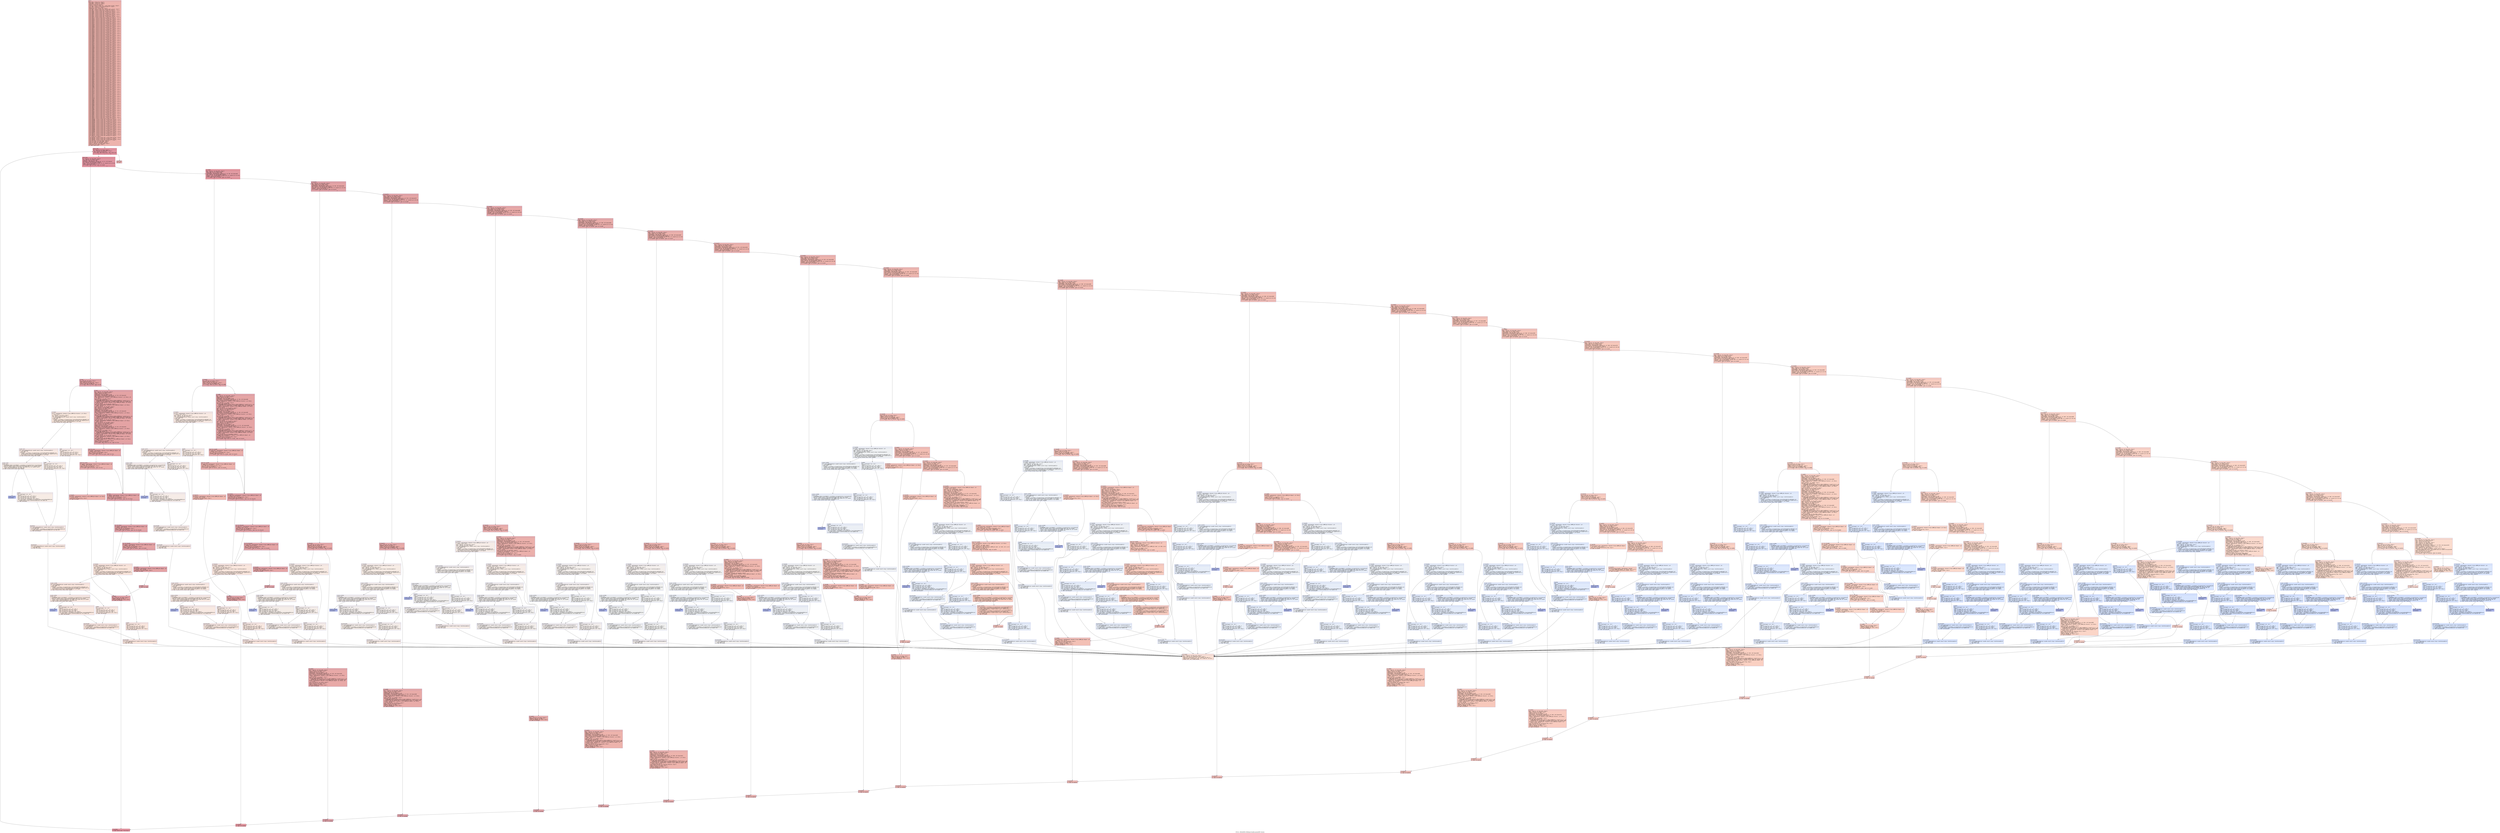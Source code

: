 digraph "CFG for '_ZN9LAMMPS_NS6KSpace13modify_paramsEiPPc' function" {
	label="CFG for '_ZN9LAMMPS_NS6KSpace13modify_paramsEiPPc' function";

	Node0x55c423de3870 [shape=record,color="#3d50c3ff", style=filled, fillcolor="#d6524470" fontname="Courier",label="{entry:\l|  %this.addr = alloca ptr, align 8\l  %narg.addr = alloca i32, align 4\l  %arg.addr = alloca ptr, align 8\l  %iarg = alloca i32, align 4\l  %ref.tmp = alloca %\"class.std::__cxx11::basic_string\", align 8\l  %ref.tmp5 = alloca %\"class.std::allocator.4\", align 1\l  %exn.slot = alloca ptr, align 8\l  %ehselector.slot = alloca i32, align 4\l  %ref.tmp6 = alloca %\"class.std::__cxx11::basic_string\", align 8\l  %ref.tmp7 = alloca %\"class.std::allocator.4\", align 1\l  %ref.tmp45 = alloca %\"class.std::__cxx11::basic_string\", align 8\l  %ref.tmp46 = alloca %\"class.std::allocator.4\", align 1\l  %ref.tmp49 = alloca %\"class.std::__cxx11::basic_string\", align 8\l  %ref.tmp50 = alloca %\"class.std::allocator.4\", align 1\l  %ref.tmp74 = alloca %\"class.std::__cxx11::basic_string\", align 8\l  %ref.tmp75 = alloca %\"class.std::allocator.4\", align 1\l  %ref.tmp78 = alloca %\"class.std::__cxx11::basic_string\", align 8\l  %ref.tmp79 = alloca %\"class.std::allocator.4\", align 1\l  %ref.tmp124 = alloca %\"class.std::__cxx11::basic_string\", align 8\l  %ref.tmp125 = alloca %\"class.std::allocator.4\", align 1\l  %ref.tmp128 = alloca %\"class.std::__cxx11::basic_string\", align 8\l  %ref.tmp129 = alloca %\"class.std::allocator.4\", align 1\l  %ref.tmp153 = alloca %\"class.std::__cxx11::basic_string\", align 8\l  %ref.tmp154 = alloca %\"class.std::allocator.4\", align 1\l  %ref.tmp157 = alloca %\"class.std::__cxx11::basic_string\", align 8\l  %ref.tmp158 = alloca %\"class.std::allocator.4\", align 1\l  %ref.tmp184 = alloca %\"class.std::__cxx11::basic_string\", align 8\l  %ref.tmp185 = alloca %\"class.std::allocator.4\", align 1\l  %ref.tmp188 = alloca %\"class.std::__cxx11::basic_string\", align 8\l  %ref.tmp189 = alloca %\"class.std::allocator.4\", align 1\l  %ref.tmp215 = alloca %\"class.std::__cxx11::basic_string\", align 8\l  %ref.tmp216 = alloca %\"class.std::allocator.4\", align 1\l  %ref.tmp219 = alloca %\"class.std::__cxx11::basic_string\", align 8\l  %ref.tmp220 = alloca %\"class.std::allocator.4\", align 1\l  %ref.tmp239 = alloca %\"class.std::__cxx11::basic_string\", align 8\l  %ref.tmp240 = alloca %\"class.std::allocator.4\", align 1\l  %ref.tmp243 = alloca %\"class.std::__cxx11::basic_string\", align 8\l  %ref.tmp244 = alloca %\"class.std::allocator.4\", align 1\l  %ref.tmp265 = alloca %\"class.std::__cxx11::basic_string\", align 8\l  %ref.tmp266 = alloca %\"class.std::allocator.4\", align 1\l  %ref.tmp269 = alloca %\"class.std::__cxx11::basic_string\", align 8\l  %ref.tmp270 = alloca %\"class.std::allocator.4\", align 1\l  %ref.tmp296 = alloca %\"class.std::__cxx11::basic_string\", align 8\l  %ref.tmp297 = alloca %\"class.std::allocator.4\", align 1\l  %ref.tmp300 = alloca %\"class.std::__cxx11::basic_string\", align 8\l  %ref.tmp301 = alloca %\"class.std::allocator.4\", align 1\l  %ref.tmp327 = alloca %\"class.std::__cxx11::basic_string\", align 8\l  %ref.tmp328 = alloca %\"class.std::allocator.4\", align 1\l  %ref.tmp331 = alloca %\"class.std::__cxx11::basic_string\", align 8\l  %ref.tmp332 = alloca %\"class.std::allocator.4\", align 1\l  %ref.tmp364 = alloca %\"class.std::__cxx11::basic_string\", align 8\l  %ref.tmp365 = alloca %\"class.std::allocator.4\", align 1\l  %ref.tmp368 = alloca %\"class.std::__cxx11::basic_string\", align 8\l  %ref.tmp369 = alloca %\"class.std::allocator.4\", align 1\l  %ref.tmp401 = alloca %\"class.std::__cxx11::basic_string\", align 8\l  %ref.tmp402 = alloca %\"class.std::allocator.4\", align 1\l  %ref.tmp405 = alloca %\"class.std::__cxx11::basic_string\", align 8\l  %ref.tmp406 = alloca %\"class.std::allocator.4\", align 1\l  %ref.tmp441 = alloca %\"class.std::__cxx11::basic_string\", align 8\l  %ref.tmp442 = alloca %\"class.std::allocator.4\", align 1\l  %ref.tmp445 = alloca %\"class.std::__cxx11::basic_string\", align 8\l  %ref.tmp446 = alloca %\"class.std::allocator.4\", align 1\l  %ref.tmp462 = alloca %\"class.std::__cxx11::basic_string\", align 8\l  %ref.tmp463 = alloca %\"class.std::allocator.4\", align 1\l  %ref.tmp466 = alloca %\"class.std::__cxx11::basic_string\", align 8\l  %ref.tmp467 = alloca %\"class.std::allocator.4\", align 1\l  %ref.tmp490 = alloca %\"class.std::__cxx11::basic_string\", align 8\l  %ref.tmp491 = alloca %\"class.std::allocator.4\", align 1\l  %ref.tmp494 = alloca %\"class.std::__cxx11::basic_string\", align 8\l  %ref.tmp495 = alloca %\"class.std::allocator.4\", align 1\l  %ref.tmp522 = alloca %\"class.std::__cxx11::basic_string\", align 8\l  %ref.tmp523 = alloca %\"class.std::allocator.4\", align 1\l  %ref.tmp526 = alloca %\"class.std::__cxx11::basic_string\", align 8\l  %ref.tmp527 = alloca %\"class.std::allocator.4\", align 1\l  %ref.tmp545 = alloca %\"class.std::__cxx11::basic_string\", align 8\l  %ref.tmp546 = alloca %\"class.std::allocator.4\", align 1\l  %ref.tmp549 = alloca %\"class.std::__cxx11::basic_string\", align 8\l  %ref.tmp550 = alloca %\"class.std::allocator.4\", align 1\l  %ref.tmp572 = alloca %\"class.std::__cxx11::basic_string\", align 8\l  %ref.tmp573 = alloca %\"class.std::allocator.4\", align 1\l  %ref.tmp576 = alloca %\"class.std::__cxx11::basic_string\", align 8\l  %ref.tmp577 = alloca %\"class.std::allocator.4\", align 1\l  %ref.tmp589 = alloca %\"class.std::__cxx11::basic_string\", align 8\l  %ref.tmp590 = alloca %\"class.std::allocator.4\", align 1\l  %ref.tmp593 = alloca %\"class.std::__cxx11::basic_string\", align 8\l  %ref.tmp594 = alloca %\"class.std::allocator.4\", align 1\l  %ref.tmp620 = alloca %\"class.std::__cxx11::basic_string\", align 8\l  %ref.tmp621 = alloca %\"class.std::allocator.4\", align 1\l  %ref.tmp624 = alloca %\"class.std::__cxx11::basic_string\", align 8\l  %ref.tmp625 = alloca %\"class.std::allocator.4\", align 1\l  %ref.tmp647 = alloca %\"class.std::__cxx11::basic_string\", align 8\l  %ref.tmp648 = alloca %\"class.std::allocator.4\", align 1\l  %ref.tmp651 = alloca %\"class.std::__cxx11::basic_string\", align 8\l  %ref.tmp652 = alloca %\"class.std::allocator.4\", align 1\l  %ref.tmp678 = alloca %\"class.std::__cxx11::basic_string\", align 8\l  %ref.tmp679 = alloca %\"class.std::allocator.4\", align 1\l  %ref.tmp682 = alloca %\"class.std::__cxx11::basic_string\", align 8\l  %ref.tmp683 = alloca %\"class.std::allocator.4\", align 1\l  %ref.tmp709 = alloca %\"class.std::__cxx11::basic_string\", align 8\l  %ref.tmp710 = alloca %\"class.std::allocator.4\", align 1\l  %ref.tmp713 = alloca %\"class.std::__cxx11::basic_string\", align 8\l  %ref.tmp714 = alloca %\"class.std::allocator.4\", align 1\l  %ref.tmp740 = alloca %\"class.std::__cxx11::basic_string\", align 8\l  %ref.tmp741 = alloca %\"class.std::allocator.4\", align 1\l  %ref.tmp744 = alloca %\"class.std::__cxx11::basic_string\", align 8\l  %ref.tmp745 = alloca %\"class.std::allocator.4\", align 1\l  %ref.tmp771 = alloca %\"class.std::__cxx11::basic_string\", align 8\l  %ref.tmp772 = alloca %\"class.std::allocator.4\", align 1\l  %ref.tmp775 = alloca %\"class.std::__cxx11::basic_string\", align 8\l  %ref.tmp776 = alloca %\"class.std::allocator.4\", align 1\l  %ref.tmp798 = alloca %\"class.std::__cxx11::basic_string\", align 8\l  %ref.tmp799 = alloca %\"class.std::allocator.4\", align 1\l  %ref.tmp802 = alloca %\"class.std::__cxx11::basic_string\", align 8\l  %ref.tmp803 = alloca %\"class.std::allocator.4\", align 1\l  %ref.tmp829 = alloca %\"class.std::__cxx11::basic_string\", align 8\l  %ref.tmp830 = alloca %\"class.std::allocator.4\", align 1\l  %ref.tmp833 = alloca %\"class.std::__cxx11::basic_string\", align 8\l  %ref.tmp834 = alloca %\"class.std::allocator.4\", align 1\l  %ref.tmp869 = alloca %\"class.std::__cxx11::basic_string\", align 8\l  %ref.tmp870 = alloca %\"class.std::allocator.4\", align 1\l  %ref.tmp873 = alloca %\"class.std::__cxx11::basic_string\", align 8\l  %ref.tmp874 = alloca %\"class.std::allocator.4\", align 1\l  %ref.tmp907 = alloca %\"class.std::__cxx11::basic_string\", align 8\l  %ref.tmp908 = alloca %\"class.std::allocator.4\", align 1\l  %ref.tmp911 = alloca %\"class.std::__cxx11::basic_string\", align 8\l  %ref.tmp912 = alloca %\"class.std::allocator.4\", align 1\l  %ref.tmp946 = alloca %\"class.std::__cxx11::basic_string\", align 8\l  %ref.tmp947 = alloca %\"class.std::allocator.4\", align 1\l  %ref.tmp950 = alloca %\"class.std::__cxx11::basic_string\", align 8\l  %ref.tmp951 = alloca %\"class.std::allocator.4\", align 1\l  %ref.tmp974 = alloca %\"class.std::__cxx11::basic_string\", align 8\l  %ref.tmp975 = alloca %\"class.std::allocator.4\", align 1\l  %ref.tmp978 = alloca %\"class.std::__cxx11::basic_string\", align 8\l  %ref.tmp979 = alloca %\"class.std::allocator.4\", align 1\l  %ref.tmp1005 = alloca %\"class.std::__cxx11::basic_string\", align 8\l  %ref.tmp1006 = alloca %\"class.std::allocator.4\", align 1\l  %ref.tmp1009 = alloca %\"class.std::__cxx11::basic_string\", align 8\l  %ref.tmp1010 = alloca %\"class.std::allocator.4\", align 1\l  %ref.tmp1036 = alloca %\"class.std::__cxx11::basic_string\", align 8\l  %ref.tmp1037 = alloca %\"class.std::allocator.4\", align 1\l  %ref.tmp1040 = alloca %\"class.std::__cxx11::basic_string\", align 8\l  %ref.tmp1041 = alloca %\"class.std::allocator.4\", align 1\l  %ref.tmp1060 = alloca %\"class.std::__cxx11::basic_string\", align 8\l  %ref.tmp1061 = alloca %\"class.std::allocator.4\", align 1\l  %ref.tmp1064 = alloca %\"class.std::__cxx11::basic_string\", align 8\l  %ref.tmp1065 = alloca %\"class.std::allocator.4\", align 1\l  %ref.tmp1086 = alloca %\"class.std::__cxx11::basic_string\", align 8\l  %ref.tmp1087 = alloca %\"class.std::allocator.4\", align 1\l  %ref.tmp1090 = alloca %\"class.std::__cxx11::basic_string\", align 8\l  %ref.tmp1091 = alloca %\"class.std::allocator.4\", align 1\l  %ref.tmp1117 = alloca %\"class.std::__cxx11::basic_string\", align 8\l  %ref.tmp1118 = alloca %\"class.std::allocator.4\", align 1\l  %ref.tmp1121 = alloca %\"class.std::__cxx11::basic_string\", align 8\l  %ref.tmp1122 = alloca %\"class.std::allocator.4\", align 1\l  %n = alloca i32, align 4\l  %ref.tmp1145 = alloca %\"class.std::__cxx11::basic_string\", align 8\l  %ref.tmp1146 = alloca %\"class.std::allocator.4\", align 1\l  %ref.tmp1149 = alloca %\"class.std::__cxx11::basic_string\", align 8\l  %ref.tmp1150 = alloca %\"class.std::allocator.4\", align 1\l  store ptr %this, ptr %this.addr, align 8\l  store i32 %narg, ptr %narg.addr, align 4\l  store ptr %arg, ptr %arg.addr, align 8\l  %this1 = load ptr, ptr %this.addr, align 8\l  store i32 0, ptr %iarg, align 4\l  br label %while.cond\l}"];
	Node0x55c423de3870 -> Node0x55c423deb500[tooltip="entry -> while.cond\nProbability 100.00%" ];
	Node0x55c423deb500 [shape=record,color="#b70d28ff", style=filled, fillcolor="#b70d2870" fontname="Courier",label="{while.cond:\l|  %0 = load i32, ptr %iarg, align 4\l  %1 = load i32, ptr %narg.addr, align 4\l  %cmp = icmp slt i32 %0, %1\l  br i1 %cmp, label %while.body, label %while.end\l|{<s0>T|<s1>F}}"];
	Node0x55c423deb500:s0 -> Node0x55c423deb7a0[tooltip="while.cond -> while.body\nProbability 96.88%" ];
	Node0x55c423deb500:s1 -> Node0x55c423deb820[tooltip="while.cond -> while.end\nProbability 3.12%" ];
	Node0x55c423deb7a0 [shape=record,color="#b70d28ff", style=filled, fillcolor="#b70d2870" fontname="Courier",label="{while.body:\l|  %2 = load ptr, ptr %arg.addr, align 8\l  %3 = load i32, ptr %iarg, align 4\l  %idxprom = sext i32 %3 to i64\l  %arrayidx = getelementptr inbounds ptr, ptr %2, i64 %idxprom\l  %4 = load ptr, ptr %arrayidx, align 8\l  %call = call i32 @strcmp(ptr noundef %4, ptr noundef @.str.13) #12\l  %cmp2 = icmp eq i32 %call, 0\l  br i1 %cmp2, label %if.then, label %if.else64\l|{<s0>T|<s1>F}}"];
	Node0x55c423deb7a0:s0 -> Node0x55c423debeb0[tooltip="while.body -> if.then\nProbability 37.50%" ];
	Node0x55c423deb7a0:s1 -> Node0x55c423debf20[tooltip="while.body -> if.else64\nProbability 62.50%" ];
	Node0x55c423debeb0 [shape=record,color="#3d50c3ff", style=filled, fillcolor="#c32e3170" fontname="Courier",label="{if.then:\l|  %5 = load i32, ptr %iarg, align 4\l  %add = add nsw i32 %5, 4\l  %6 = load i32, ptr %narg.addr, align 4\l  %cmp3 = icmp sgt i32 %add, %6\l  br i1 %cmp3, label %if.then4, label %if.end\l|{<s0>T|<s1>F}}"];
	Node0x55c423debeb0:s0 -> Node0x55c423da1360[tooltip="if.then -> if.then4\nProbability 0.00%" ];
	Node0x55c423debeb0:s1 -> Node0x55c423da13e0[tooltip="if.then -> if.end\nProbability 100.00%" ];
	Node0x55c423da1360 [shape=record,color="#3d50c3ff", style=filled, fillcolor="#f2cab570" fontname="Courier",label="{if.then4:\l|  %error = getelementptr inbounds %\"class.LAMMPS_NS::Pointers\", ptr %this1,\l... i32 0, i32 3\l  %7 = load ptr, ptr %error, align 8\l  %8 = load ptr, ptr %7, align 8\l  call void @_ZNSaIcEC1Ev(ptr noundef nonnull align 1 dereferenceable(1)\l... %ref.tmp5) #13\l  invoke void\l... @_ZNSt7__cxx1112basic_stringIcSt11char_traitsIcESaIcEEC2IS3_EEPKcRKS3_(ptr\l... noundef nonnull align 8 dereferenceable(32) %ref.tmp, ptr noundef @.str.2,\l... ptr noundef nonnull align 1 dereferenceable(1) %ref.tmp5)\l          to label %invoke.cont unwind label %lpad\l}"];
	Node0x55c423da1360 -> Node0x55c423da18c0[tooltip="if.then4 -> invoke.cont\nProbability 50.00%" ];
	Node0x55c423da1360 -> Node0x55c423da1940[tooltip="if.then4 -> lpad\nProbability 50.00%" ];
	Node0x55c423da18c0 [shape=record,color="#3d50c3ff", style=filled, fillcolor="#efcebd70" fontname="Courier",label="{invoke.cont:\l|  call void @_ZNSaIcEC1Ev(ptr noundef nonnull align 1 dereferenceable(1)\l... %ref.tmp7) #13\l  invoke void\l... @_ZNSt7__cxx1112basic_stringIcSt11char_traitsIcESaIcEEC2IS3_EEPKcRKS3_(ptr\l... noundef nonnull align 8 dereferenceable(32) %ref.tmp6, ptr noundef @.str.14,\l... ptr noundef nonnull align 1 dereferenceable(1) %ref.tmp7)\l          to label %invoke.cont9 unwind label %lpad8\l}"];
	Node0x55c423da18c0 -> Node0x55c423da1cc0[tooltip="invoke.cont -> invoke.cont9\nProbability 50.00%" ];
	Node0x55c423da18c0 -> Node0x55c423da1d10[tooltip="invoke.cont -> lpad8\nProbability 50.00%" ];
	Node0x55c423da1cc0 [shape=record,color="#3d50c3ff", style=filled, fillcolor="#ecd3c570" fontname="Courier",label="{invoke.cont9:\l|  invoke void\l... @_ZN9LAMMPS_NS5Error3allERKNSt7__cxx1112basic_stringIcSt11char_traitsIcESaIcEE\l...EiS8_(ptr noundef nonnull align 8 dereferenceable(196) %8, ptr noundef nonnull\l... align 8 dereferenceable(32) %ref.tmp, i32 noundef 441, ptr noundef nonnull\l... align 8 dereferenceable(32) %ref.tmp6) #14\l          to label %invoke.cont11 unwind label %lpad10\l}"];
	Node0x55c423da1cc0 -> Node0x55c423da1c70[tooltip="invoke.cont9 -> invoke.cont11\nProbability 0.00%" ];
	Node0x55c423da1cc0 -> Node0x55c423da2030[tooltip="invoke.cont9 -> lpad10\nProbability 100.00%" ];
	Node0x55c423da1c70 [shape=record,color="#3d50c3ff", style=filled, fillcolor="#3d50c370" fontname="Courier",label="{invoke.cont11:\l|  unreachable\l}"];
	Node0x55c423da1940 [shape=record,color="#3d50c3ff", style=filled, fillcolor="#efcebd70" fontname="Courier",label="{lpad:\l|  %9 = landingpad \{ ptr, i32 \}\l          cleanup\l  %10 = extractvalue \{ ptr, i32 \} %9, 0\l  store ptr %10, ptr %exn.slot, align 8\l  %11 = extractvalue \{ ptr, i32 \} %9, 1\l  store i32 %11, ptr %ehselector.slot, align 4\l  br label %ehcleanup13\l}"];
	Node0x55c423da1940 -> Node0x55c423da25f0[tooltip="lpad -> ehcleanup13\nProbability 100.00%" ];
	Node0x55c423da1d10 [shape=record,color="#3d50c3ff", style=filled, fillcolor="#ecd3c570" fontname="Courier",label="{lpad8:\l|  %12 = landingpad \{ ptr, i32 \}\l          cleanup\l  %13 = extractvalue \{ ptr, i32 \} %12, 0\l  store ptr %13, ptr %exn.slot, align 8\l  %14 = extractvalue \{ ptr, i32 \} %12, 1\l  store i32 %14, ptr %ehselector.slot, align 4\l  br label %ehcleanup\l}"];
	Node0x55c423da1d10 -> Node0x55c423da2940[tooltip="lpad8 -> ehcleanup\nProbability 100.00%" ];
	Node0x55c423da2030 [shape=record,color="#3d50c3ff", style=filled, fillcolor="#ecd3c570" fontname="Courier",label="{lpad10:\l|  %15 = landingpad \{ ptr, i32 \}\l          cleanup\l  %16 = extractvalue \{ ptr, i32 \} %15, 0\l  store ptr %16, ptr %exn.slot, align 8\l  %17 = extractvalue \{ ptr, i32 \} %15, 1\l  store i32 %17, ptr %ehselector.slot, align 4\l  call void @_ZNSt7__cxx1112basic_stringIcSt11char_traitsIcESaIcEED1Ev(ptr\l... noundef nonnull align 8 dereferenceable(32) %ref.tmp6) #13\l  br label %ehcleanup\l}"];
	Node0x55c423da2030 -> Node0x55c423da2940[tooltip="lpad10 -> ehcleanup\nProbability 100.00%" ];
	Node0x55c423da2940 [shape=record,color="#3d50c3ff", style=filled, fillcolor="#efcebd70" fontname="Courier",label="{ehcleanup:\l|  call void @_ZNSaIcED1Ev(ptr noundef nonnull align 1 dereferenceable(1)\l... %ref.tmp7) #13\l  call void @_ZNSt7__cxx1112basic_stringIcSt11char_traitsIcESaIcEED1Ev(ptr\l... noundef nonnull align 8 dereferenceable(32) %ref.tmp) #13\l  br label %ehcleanup13\l}"];
	Node0x55c423da2940 -> Node0x55c423da25f0[tooltip="ehcleanup -> ehcleanup13\nProbability 100.00%" ];
	Node0x55c423da25f0 [shape=record,color="#3d50c3ff", style=filled, fillcolor="#f2cab570" fontname="Courier",label="{ehcleanup13:\l|  call void @_ZNSaIcED1Ev(ptr noundef nonnull align 1 dereferenceable(1)\l... %ref.tmp5) #13\l  br label %eh.resume\l}"];
	Node0x55c423da25f0 -> Node0x55c423da31f0[tooltip="ehcleanup13 -> eh.resume\nProbability 100.00%" ];
	Node0x55c423da13e0 [shape=record,color="#3d50c3ff", style=filled, fillcolor="#c32e3170" fontname="Courier",label="{if.end:\l|  %18 = load ptr, ptr %arg.addr, align 8\l  %19 = load i32, ptr %iarg, align 4\l  %add14 = add nsw i32 %19, 1\l  %idxprom15 = sext i32 %add14 to i64\l  %arrayidx16 = getelementptr inbounds ptr, ptr %18, i64 %idxprom15\l  %20 = load ptr, ptr %arrayidx16, align 8\l  %lmp = getelementptr inbounds %\"class.LAMMPS_NS::Pointers\", ptr %this1, i32\l... 0, i32 1\l  %21 = load ptr, ptr %lmp, align 8\l  %call17 = call noundef i32\l... @_ZN9LAMMPS_NS5utils8inumericEPKciS2_bPNS_6LAMMPSE(ptr noundef @.str.2, i32\l... noundef 442, ptr noundef %20, i1 noundef zeroext false, ptr noundef %21)\l  %nx_msm_max = getelementptr inbounds %\"class.LAMMPS_NS::KSpace\", ptr %this1,\l... i32 0, i32 46\l  store i32 %call17, ptr %nx_msm_max, align 8\l  %nx_pppm = getelementptr inbounds %\"class.LAMMPS_NS::KSpace\", ptr %this1,\l... i32 0, i32 40\l  store i32 %call17, ptr %nx_pppm, align 8\l  %22 = load ptr, ptr %arg.addr, align 8\l  %23 = load i32, ptr %iarg, align 4\l  %add18 = add nsw i32 %23, 2\l  %idxprom19 = sext i32 %add18 to i64\l  %arrayidx20 = getelementptr inbounds ptr, ptr %22, i64 %idxprom19\l  %24 = load ptr, ptr %arrayidx20, align 8\l  %lmp21 = getelementptr inbounds %\"class.LAMMPS_NS::Pointers\", ptr %this1,\l... i32 0, i32 1\l  %25 = load ptr, ptr %lmp21, align 8\l  %call22 = call noundef i32\l... @_ZN9LAMMPS_NS5utils8inumericEPKciS2_bPNS_6LAMMPSE(ptr noundef @.str.2, i32\l... noundef 443, ptr noundef %24, i1 noundef zeroext false, ptr noundef %25)\l  %ny_msm_max = getelementptr inbounds %\"class.LAMMPS_NS::KSpace\", ptr %this1,\l... i32 0, i32 47\l  store i32 %call22, ptr %ny_msm_max, align 4\l  %ny_pppm = getelementptr inbounds %\"class.LAMMPS_NS::KSpace\", ptr %this1,\l... i32 0, i32 41\l  store i32 %call22, ptr %ny_pppm, align 4\l  %26 = load ptr, ptr %arg.addr, align 8\l  %27 = load i32, ptr %iarg, align 4\l  %add23 = add nsw i32 %27, 3\l  %idxprom24 = sext i32 %add23 to i64\l  %arrayidx25 = getelementptr inbounds ptr, ptr %26, i64 %idxprom24\l  %28 = load ptr, ptr %arrayidx25, align 8\l  %lmp26 = getelementptr inbounds %\"class.LAMMPS_NS::Pointers\", ptr %this1,\l... i32 0, i32 1\l  %29 = load ptr, ptr %lmp26, align 8\l  %call27 = call noundef i32\l... @_ZN9LAMMPS_NS5utils8inumericEPKciS2_bPNS_6LAMMPSE(ptr noundef @.str.2, i32\l... noundef 444, ptr noundef %28, i1 noundef zeroext false, ptr noundef %29)\l  %nz_msm_max = getelementptr inbounds %\"class.LAMMPS_NS::KSpace\", ptr %this1,\l... i32 0, i32 48\l  store i32 %call27, ptr %nz_msm_max, align 8\l  %nz_pppm = getelementptr inbounds %\"class.LAMMPS_NS::KSpace\", ptr %this1,\l... i32 0, i32 42\l  store i32 %call27, ptr %nz_pppm, align 8\l  %nx_pppm28 = getelementptr inbounds %\"class.LAMMPS_NS::KSpace\", ptr %this1,\l... i32 0, i32 40\l  %30 = load i32, ptr %nx_pppm28, align 8\l  %cmp29 = icmp eq i32 %30, 0\l  br i1 %cmp29, label %land.lhs.true, label %if.else\l|{<s0>T|<s1>F}}"];
	Node0x55c423da13e0:s0 -> Node0x55c423da6030[tooltip="if.end -> land.lhs.true\nProbability 37.50%" ];
	Node0x55c423da13e0:s1 -> Node0x55c423da60b0[tooltip="if.end -> if.else\nProbability 62.50%" ];
	Node0x55c423da6030 [shape=record,color="#3d50c3ff", style=filled, fillcolor="#ca3b3770" fontname="Courier",label="{land.lhs.true:\l|  %ny_pppm30 = getelementptr inbounds %\"class.LAMMPS_NS::KSpace\", ptr\l... %this1, i32 0, i32 41\l  %31 = load i32, ptr %ny_pppm30, align 4\l  %cmp31 = icmp eq i32 %31, 0\l  br i1 %cmp31, label %land.lhs.true32, label %if.else\l|{<s0>T|<s1>F}}"];
	Node0x55c423da6030:s0 -> Node0x55c423da63f0[tooltip="land.lhs.true -> land.lhs.true32\nProbability 37.50%" ];
	Node0x55c423da6030:s1 -> Node0x55c423da60b0[tooltip="land.lhs.true -> if.else\nProbability 62.50%" ];
	Node0x55c423da63f0 [shape=record,color="#3d50c3ff", style=filled, fillcolor="#d24b4070" fontname="Courier",label="{land.lhs.true32:\l|  %nz_pppm33 = getelementptr inbounds %\"class.LAMMPS_NS::KSpace\", ptr\l... %this1, i32 0, i32 42\l  %32 = load i32, ptr %nz_pppm33, align 8\l  %cmp34 = icmp eq i32 %32, 0\l  br i1 %cmp34, label %if.then35, label %if.else\l|{<s0>T|<s1>F}}"];
	Node0x55c423da63f0:s0 -> Node0x55c423da6740[tooltip="land.lhs.true32 -> if.then35\nProbability 37.50%" ];
	Node0x55c423da63f0:s1 -> Node0x55c423da60b0[tooltip="land.lhs.true32 -> if.else\nProbability 62.50%" ];
	Node0x55c423da6740 [shape=record,color="#3d50c3ff", style=filled, fillcolor="#d8564670" fontname="Courier",label="{if.then35:\l|  %gridflag = getelementptr inbounds %\"class.LAMMPS_NS::KSpace\", ptr %this1,\l... i32 0, i32 60\l  store i32 0, ptr %gridflag, align 8\l  br label %if.end62\l}"];
	Node0x55c423da6740 -> Node0x55c423da6a00[tooltip="if.then35 -> if.end62\nProbability 100.00%" ];
	Node0x55c423da60b0 [shape=record,color="#3d50c3ff", style=filled, fillcolor="#c32e3170" fontname="Courier",label="{if.else:\l|  %nx_pppm36 = getelementptr inbounds %\"class.LAMMPS_NS::KSpace\", ptr\l... %this1, i32 0, i32 40\l  %33 = load i32, ptr %nx_pppm36, align 8\l  %cmp37 = icmp sle i32 %33, 0\l  br i1 %cmp37, label %if.then43, label %lor.lhs.false\l|{<s0>T|<s1>F}}"];
	Node0x55c423da60b0:s0 -> Node0x55c423da6d10[tooltip="if.else -> if.then43\nProbability 0.00%" ];
	Node0x55c423da60b0:s1 -> Node0x55c423da6d90[tooltip="if.else -> lor.lhs.false\nProbability 100.00%" ];
	Node0x55c423da6d90 [shape=record,color="#3d50c3ff", style=filled, fillcolor="#c32e3170" fontname="Courier",label="{lor.lhs.false:\l|  %ny_pppm38 = getelementptr inbounds %\"class.LAMMPS_NS::KSpace\", ptr\l... %this1, i32 0, i32 41\l  %34 = load i32, ptr %ny_pppm38, align 4\l  %cmp39 = icmp sle i32 %34, 0\l  br i1 %cmp39, label %if.then43, label %lor.lhs.false40\l|{<s0>T|<s1>F}}"];
	Node0x55c423da6d90:s0 -> Node0x55c423da6d10[tooltip="lor.lhs.false -> if.then43\nProbability 0.00%" ];
	Node0x55c423da6d90:s1 -> Node0x55c423da7140[tooltip="lor.lhs.false -> lor.lhs.false40\nProbability 100.00%" ];
	Node0x55c423da7140 [shape=record,color="#3d50c3ff", style=filled, fillcolor="#c32e3170" fontname="Courier",label="{lor.lhs.false40:\l|  %nz_pppm41 = getelementptr inbounds %\"class.LAMMPS_NS::KSpace\", ptr\l... %this1, i32 0, i32 42\l  %35 = load i32, ptr %nz_pppm41, align 8\l  %cmp42 = icmp sle i32 %35, 0\l  br i1 %cmp42, label %if.then43, label %if.else59\l|{<s0>T|<s1>F}}"];
	Node0x55c423da7140:s0 -> Node0x55c423da6d10[tooltip="lor.lhs.false40 -> if.then43\nProbability 0.00%" ];
	Node0x55c423da7140:s1 -> Node0x55c423da7490[tooltip="lor.lhs.false40 -> if.else59\nProbability 100.00%" ];
	Node0x55c423da6d10 [shape=record,color="#3d50c3ff", style=filled, fillcolor="#f4c5ad70" fontname="Courier",label="{if.then43:\l|  %error44 = getelementptr inbounds %\"class.LAMMPS_NS::Pointers\", ptr\l... %this1, i32 0, i32 3\l  %36 = load ptr, ptr %error44, align 8\l  %37 = load ptr, ptr %36, align 8\l  call void @_ZNSaIcEC1Ev(ptr noundef nonnull align 1 dereferenceable(1)\l... %ref.tmp46) #13\l  invoke void\l... @_ZNSt7__cxx1112basic_stringIcSt11char_traitsIcESaIcEEC2IS3_EEPKcRKS3_(ptr\l... noundef nonnull align 8 dereferenceable(32) %ref.tmp45, ptr noundef @.str.2,\l... ptr noundef nonnull align 1 dereferenceable(1) %ref.tmp46)\l          to label %invoke.cont48 unwind label %lpad47\l}"];
	Node0x55c423da6d10 -> Node0x55c423da7920[tooltip="if.then43 -> invoke.cont48\nProbability 50.00%" ];
	Node0x55c423da6d10 -> Node0x55c423da79a0[tooltip="if.then43 -> lpad47\nProbability 50.00%" ];
	Node0x55c423da7920 [shape=record,color="#3d50c3ff", style=filled, fillcolor="#f3c7b170" fontname="Courier",label="{invoke.cont48:\l|  call void @_ZNSaIcEC1Ev(ptr noundef nonnull align 1 dereferenceable(1)\l... %ref.tmp50) #13\l  invoke void\l... @_ZNSt7__cxx1112basic_stringIcSt11char_traitsIcESaIcEEC2IS3_EEPKcRKS3_(ptr\l... noundef nonnull align 8 dereferenceable(32) %ref.tmp49, ptr noundef @.str.15,\l... ptr noundef nonnull align 1 dereferenceable(1) %ref.tmp50)\l          to label %invoke.cont52 unwind label %lpad51\l}"];
	Node0x55c423da7920 -> Node0x55c423da7d20[tooltip="invoke.cont48 -> invoke.cont52\nProbability 50.00%" ];
	Node0x55c423da7920 -> Node0x55c423da7d70[tooltip="invoke.cont48 -> lpad51\nProbability 50.00%" ];
	Node0x55c423da7d20 [shape=record,color="#3d50c3ff", style=filled, fillcolor="#f1ccb870" fontname="Courier",label="{invoke.cont52:\l|  invoke void\l... @_ZN9LAMMPS_NS5Error3allERKNSt7__cxx1112basic_stringIcSt11char_traitsIcESaIcEE\l...EiS8_(ptr noundef nonnull align 8 dereferenceable(196) %37, ptr noundef\l... nonnull align 8 dereferenceable(32) %ref.tmp45, i32 noundef 448, ptr noundef\l... nonnull align 8 dereferenceable(32) %ref.tmp49) #14\l          to label %invoke.cont54 unwind label %lpad53\l}"];
	Node0x55c423da7d20 -> Node0x55c423da7cd0[tooltip="invoke.cont52 -> invoke.cont54\nProbability 0.00%" ];
	Node0x55c423da7d20 -> Node0x55c423da8090[tooltip="invoke.cont52 -> lpad53\nProbability 100.00%" ];
	Node0x55c423da7cd0 [shape=record,color="#3d50c3ff", style=filled, fillcolor="#4358cb70" fontname="Courier",label="{invoke.cont54:\l|  unreachable\l}"];
	Node0x55c423da79a0 [shape=record,color="#3d50c3ff", style=filled, fillcolor="#f3c7b170" fontname="Courier",label="{lpad47:\l|  %38 = landingpad \{ ptr, i32 \}\l          cleanup\l  %39 = extractvalue \{ ptr, i32 \} %38, 0\l  store ptr %39, ptr %exn.slot, align 8\l  %40 = extractvalue \{ ptr, i32 \} %38, 1\l  store i32 %40, ptr %ehselector.slot, align 4\l  br label %ehcleanup58\l}"];
	Node0x55c423da79a0 -> Node0x55c423da8650[tooltip="lpad47 -> ehcleanup58\nProbability 100.00%" ];
	Node0x55c423da7d70 [shape=record,color="#3d50c3ff", style=filled, fillcolor="#f1ccb870" fontname="Courier",label="{lpad51:\l|  %41 = landingpad \{ ptr, i32 \}\l          cleanup\l  %42 = extractvalue \{ ptr, i32 \} %41, 0\l  store ptr %42, ptr %exn.slot, align 8\l  %43 = extractvalue \{ ptr, i32 \} %41, 1\l  store i32 %43, ptr %ehselector.slot, align 4\l  br label %ehcleanup56\l}"];
	Node0x55c423da7d70 -> Node0x55c423da89a0[tooltip="lpad51 -> ehcleanup56\nProbability 100.00%" ];
	Node0x55c423da8090 [shape=record,color="#3d50c3ff", style=filled, fillcolor="#f1ccb870" fontname="Courier",label="{lpad53:\l|  %44 = landingpad \{ ptr, i32 \}\l          cleanup\l  %45 = extractvalue \{ ptr, i32 \} %44, 0\l  store ptr %45, ptr %exn.slot, align 8\l  %46 = extractvalue \{ ptr, i32 \} %44, 1\l  store i32 %46, ptr %ehselector.slot, align 4\l  call void @_ZNSt7__cxx1112basic_stringIcSt11char_traitsIcESaIcEED1Ev(ptr\l... noundef nonnull align 8 dereferenceable(32) %ref.tmp49) #13\l  br label %ehcleanup56\l}"];
	Node0x55c423da8090 -> Node0x55c423da89a0[tooltip="lpad53 -> ehcleanup56\nProbability 100.00%" ];
	Node0x55c423da89a0 [shape=record,color="#3d50c3ff", style=filled, fillcolor="#f3c7b170" fontname="Courier",label="{ehcleanup56:\l|  call void @_ZNSaIcED1Ev(ptr noundef nonnull align 1 dereferenceable(1)\l... %ref.tmp50) #13\l  call void @_ZNSt7__cxx1112basic_stringIcSt11char_traitsIcESaIcEED1Ev(ptr\l... noundef nonnull align 8 dereferenceable(32) %ref.tmp45) #13\l  br label %ehcleanup58\l}"];
	Node0x55c423da89a0 -> Node0x55c423da8650[tooltip="ehcleanup56 -> ehcleanup58\nProbability 100.00%" ];
	Node0x55c423da8650 [shape=record,color="#3d50c3ff", style=filled, fillcolor="#f4c5ad70" fontname="Courier",label="{ehcleanup58:\l|  call void @_ZNSaIcED1Ev(ptr noundef nonnull align 1 dereferenceable(1)\l... %ref.tmp46) #13\l  br label %eh.resume\l}"];
	Node0x55c423da8650 -> Node0x55c423da31f0[tooltip="ehcleanup58 -> eh.resume\nProbability 100.00%" ];
	Node0x55c423da7490 [shape=record,color="#3d50c3ff", style=filled, fillcolor="#c32e3170" fontname="Courier",label="{if.else59:\l|  %gridflag60 = getelementptr inbounds %\"class.LAMMPS_NS::KSpace\", ptr\l... %this1, i32 0, i32 60\l  store i32 1, ptr %gridflag60, align 8\l  br label %if.end61\l}"];
	Node0x55c423da7490 -> Node0x55c423dfc3a0[tooltip="if.else59 -> if.end61\nProbability 100.00%" ];
	Node0x55c423dfc3a0 [shape=record,color="#3d50c3ff", style=filled, fillcolor="#c32e3170" fontname="Courier",label="{if.end61:\l|  br label %if.end62\l}"];
	Node0x55c423dfc3a0 -> Node0x55c423da6a00[tooltip="if.end61 -> if.end62\nProbability 100.00%" ];
	Node0x55c423da6a00 [shape=record,color="#3d50c3ff", style=filled, fillcolor="#c32e3170" fontname="Courier",label="{if.end62:\l|  %47 = load i32, ptr %iarg, align 4\l  %add63 = add nsw i32 %47, 4\l  store i32 %add63, ptr %iarg, align 4\l  br label %if.end1184\l}"];
	Node0x55c423da6a00 -> Node0x55c423dfce90[tooltip="if.end62 -> if.end1184\nProbability 100.00%" ];
	Node0x55c423debf20 [shape=record,color="#b70d28ff", style=filled, fillcolor="#bb1b2c70" fontname="Courier",label="{if.else64:\l|  %48 = load ptr, ptr %arg.addr, align 8\l  %49 = load i32, ptr %iarg, align 4\l  %idxprom65 = sext i32 %49 to i64\l  %arrayidx66 = getelementptr inbounds ptr, ptr %48, i64 %idxprom65\l  %50 = load ptr, ptr %arrayidx66, align 8\l  %call67 = call i32 @strcmp(ptr noundef %50, ptr noundef @.str.16) #12\l  %cmp68 = icmp eq i32 %call67, 0\l  br i1 %cmp68, label %if.then69, label %if.else143\l|{<s0>T|<s1>F}}"];
	Node0x55c423debf20:s0 -> Node0x55c423dfd470[tooltip="if.else64 -> if.then69\nProbability 37.50%" ];
	Node0x55c423debf20:s1 -> Node0x55c423dfd4f0[tooltip="if.else64 -> if.else143\nProbability 62.50%" ];
	Node0x55c423dfd470 [shape=record,color="#3d50c3ff", style=filled, fillcolor="#c5333470" fontname="Courier",label="{if.then69:\l|  %51 = load i32, ptr %iarg, align 4\l  %add70 = add nsw i32 %51, 4\l  %52 = load i32, ptr %narg.addr, align 4\l  %cmp71 = icmp sgt i32 %add70, %52\l  br i1 %cmp71, label %if.then72, label %if.end88\l|{<s0>T|<s1>F}}"];
	Node0x55c423dfd470:s0 -> Node0x55c423dfd880[tooltip="if.then69 -> if.then72\nProbability 0.00%" ];
	Node0x55c423dfd470:s1 -> Node0x55c423dfd900[tooltip="if.then69 -> if.end88\nProbability 100.00%" ];
	Node0x55c423dfd880 [shape=record,color="#3d50c3ff", style=filled, fillcolor="#efcebd70" fontname="Courier",label="{if.then72:\l|  %error73 = getelementptr inbounds %\"class.LAMMPS_NS::Pointers\", ptr\l... %this1, i32 0, i32 3\l  %53 = load ptr, ptr %error73, align 8\l  %54 = load ptr, ptr %53, align 8\l  call void @_ZNSaIcEC1Ev(ptr noundef nonnull align 1 dereferenceable(1)\l... %ref.tmp75) #13\l  invoke void\l... @_ZNSt7__cxx1112basic_stringIcSt11char_traitsIcESaIcEEC2IS3_EEPKcRKS3_(ptr\l... noundef nonnull align 8 dereferenceable(32) %ref.tmp74, ptr noundef @.str.2,\l... ptr noundef nonnull align 1 dereferenceable(1) %ref.tmp75)\l          to label %invoke.cont77 unwind label %lpad76\l}"];
	Node0x55c423dfd880 -> Node0x55c423dfdd90[tooltip="if.then72 -> invoke.cont77\nProbability 50.00%" ];
	Node0x55c423dfd880 -> Node0x55c423dfde10[tooltip="if.then72 -> lpad76\nProbability 50.00%" ];
	Node0x55c423dfdd90 [shape=record,color="#3d50c3ff", style=filled, fillcolor="#eed0c070" fontname="Courier",label="{invoke.cont77:\l|  call void @_ZNSaIcEC1Ev(ptr noundef nonnull align 1 dereferenceable(1)\l... %ref.tmp79) #13\l  invoke void\l... @_ZNSt7__cxx1112basic_stringIcSt11char_traitsIcESaIcEEC2IS3_EEPKcRKS3_(ptr\l... noundef nonnull align 8 dereferenceable(32) %ref.tmp78, ptr noundef @.str.14,\l... ptr noundef nonnull align 1 dereferenceable(1) %ref.tmp79)\l          to label %invoke.cont81 unwind label %lpad80\l}"];
	Node0x55c423dfdd90 -> Node0x55c423dfe130[tooltip="invoke.cont77 -> invoke.cont81\nProbability 50.00%" ];
	Node0x55c423dfdd90 -> Node0x55c423dfe180[tooltip="invoke.cont77 -> lpad80\nProbability 50.00%" ];
	Node0x55c423dfe130 [shape=record,color="#3d50c3ff", style=filled, fillcolor="#ead5c970" fontname="Courier",label="{invoke.cont81:\l|  invoke void\l... @_ZN9LAMMPS_NS5Error3allERKNSt7__cxx1112basic_stringIcSt11char_traitsIcESaIcEE\l...EiS8_(ptr noundef nonnull align 8 dereferenceable(196) %54, ptr noundef\l... nonnull align 8 dereferenceable(32) %ref.tmp74, i32 noundef 453, ptr noundef\l... nonnull align 8 dereferenceable(32) %ref.tmp78) #14\l          to label %invoke.cont83 unwind label %lpad82\l}"];
	Node0x55c423dfe130 -> Node0x55c423dfe0e0[tooltip="invoke.cont81 -> invoke.cont83\nProbability 0.00%" ];
	Node0x55c423dfe130 -> Node0x55c423dfe440[tooltip="invoke.cont81 -> lpad82\nProbability 100.00%" ];
	Node0x55c423dfe0e0 [shape=record,color="#3d50c3ff", style=filled, fillcolor="#3d50c370" fontname="Courier",label="{invoke.cont83:\l|  unreachable\l}"];
	Node0x55c423dfde10 [shape=record,color="#3d50c3ff", style=filled, fillcolor="#eed0c070" fontname="Courier",label="{lpad76:\l|  %55 = landingpad \{ ptr, i32 \}\l          cleanup\l  %56 = extractvalue \{ ptr, i32 \} %55, 0\l  store ptr %56, ptr %exn.slot, align 8\l  %57 = extractvalue \{ ptr, i32 \} %55, 1\l  store i32 %57, ptr %ehselector.slot, align 4\l  br label %ehcleanup87\l}"];
	Node0x55c423dfde10 -> Node0x55c423dfea00[tooltip="lpad76 -> ehcleanup87\nProbability 100.00%" ];
	Node0x55c423dfe180 [shape=record,color="#3d50c3ff", style=filled, fillcolor="#ead5c970" fontname="Courier",label="{lpad80:\l|  %58 = landingpad \{ ptr, i32 \}\l          cleanup\l  %59 = extractvalue \{ ptr, i32 \} %58, 0\l  store ptr %59, ptr %exn.slot, align 8\l  %60 = extractvalue \{ ptr, i32 \} %58, 1\l  store i32 %60, ptr %ehselector.slot, align 4\l  br label %ehcleanup85\l}"];
	Node0x55c423dfe180 -> Node0x55c423dfed50[tooltip="lpad80 -> ehcleanup85\nProbability 100.00%" ];
	Node0x55c423dfe440 [shape=record,color="#3d50c3ff", style=filled, fillcolor="#ead5c970" fontname="Courier",label="{lpad82:\l|  %61 = landingpad \{ ptr, i32 \}\l          cleanup\l  %62 = extractvalue \{ ptr, i32 \} %61, 0\l  store ptr %62, ptr %exn.slot, align 8\l  %63 = extractvalue \{ ptr, i32 \} %61, 1\l  store i32 %63, ptr %ehselector.slot, align 4\l  call void @_ZNSt7__cxx1112basic_stringIcSt11char_traitsIcESaIcEED1Ev(ptr\l... noundef nonnull align 8 dereferenceable(32) %ref.tmp78) #13\l  br label %ehcleanup85\l}"];
	Node0x55c423dfe440 -> Node0x55c423dfed50[tooltip="lpad82 -> ehcleanup85\nProbability 100.00%" ];
	Node0x55c423dfed50 [shape=record,color="#3d50c3ff", style=filled, fillcolor="#eed0c070" fontname="Courier",label="{ehcleanup85:\l|  call void @_ZNSaIcED1Ev(ptr noundef nonnull align 1 dereferenceable(1)\l... %ref.tmp79) #13\l  call void @_ZNSt7__cxx1112basic_stringIcSt11char_traitsIcESaIcEED1Ev(ptr\l... noundef nonnull align 8 dereferenceable(32) %ref.tmp74) #13\l  br label %ehcleanup87\l}"];
	Node0x55c423dfed50 -> Node0x55c423dfea00[tooltip="ehcleanup85 -> ehcleanup87\nProbability 100.00%" ];
	Node0x55c423dfea00 [shape=record,color="#3d50c3ff", style=filled, fillcolor="#efcebd70" fontname="Courier",label="{ehcleanup87:\l|  call void @_ZNSaIcED1Ev(ptr noundef nonnull align 1 dereferenceable(1)\l... %ref.tmp75) #13\l  br label %eh.resume\l}"];
	Node0x55c423dfea00 -> Node0x55c423da31f0[tooltip="ehcleanup87 -> eh.resume\nProbability 100.00%" ];
	Node0x55c423dfd900 [shape=record,color="#3d50c3ff", style=filled, fillcolor="#c5333470" fontname="Courier",label="{if.end88:\l|  %64 = load ptr, ptr %arg.addr, align 8\l  %65 = load i32, ptr %iarg, align 4\l  %add89 = add nsw i32 %65, 1\l  %idxprom90 = sext i32 %add89 to i64\l  %arrayidx91 = getelementptr inbounds ptr, ptr %64, i64 %idxprom90\l  %66 = load ptr, ptr %arrayidx91, align 8\l  %lmp92 = getelementptr inbounds %\"class.LAMMPS_NS::Pointers\", ptr %this1,\l... i32 0, i32 1\l  %67 = load ptr, ptr %lmp92, align 8\l  %call93 = call noundef i32\l... @_ZN9LAMMPS_NS5utils8inumericEPKciS2_bPNS_6LAMMPSE(ptr noundef @.str.2, i32\l... noundef 454, ptr noundef %66, i1 noundef zeroext false, ptr noundef %67)\l  %nx_pppm_6 = getelementptr inbounds %\"class.LAMMPS_NS::KSpace\", ptr %this1,\l... i32 0, i32 43\l  store i32 %call93, ptr %nx_pppm_6, align 4\l  %68 = load ptr, ptr %arg.addr, align 8\l  %69 = load i32, ptr %iarg, align 4\l  %add94 = add nsw i32 %69, 2\l  %idxprom95 = sext i32 %add94 to i64\l  %arrayidx96 = getelementptr inbounds ptr, ptr %68, i64 %idxprom95\l  %70 = load ptr, ptr %arrayidx96, align 8\l  %lmp97 = getelementptr inbounds %\"class.LAMMPS_NS::Pointers\", ptr %this1,\l... i32 0, i32 1\l  %71 = load ptr, ptr %lmp97, align 8\l  %call98 = call noundef i32\l... @_ZN9LAMMPS_NS5utils8inumericEPKciS2_bPNS_6LAMMPSE(ptr noundef @.str.2, i32\l... noundef 455, ptr noundef %70, i1 noundef zeroext false, ptr noundef %71)\l  %ny_pppm_6 = getelementptr inbounds %\"class.LAMMPS_NS::KSpace\", ptr %this1,\l... i32 0, i32 44\l  store i32 %call98, ptr %ny_pppm_6, align 8\l  %72 = load ptr, ptr %arg.addr, align 8\l  %73 = load i32, ptr %iarg, align 4\l  %add99 = add nsw i32 %73, 3\l  %idxprom100 = sext i32 %add99 to i64\l  %arrayidx101 = getelementptr inbounds ptr, ptr %72, i64 %idxprom100\l  %74 = load ptr, ptr %arrayidx101, align 8\l  %lmp102 = getelementptr inbounds %\"class.LAMMPS_NS::Pointers\", ptr %this1,\l... i32 0, i32 1\l  %75 = load ptr, ptr %lmp102, align 8\l  %call103 = call noundef i32\l... @_ZN9LAMMPS_NS5utils8inumericEPKciS2_bPNS_6LAMMPSE(ptr noundef @.str.2, i32\l... noundef 456, ptr noundef %74, i1 noundef zeroext false, ptr noundef %75)\l  %nz_pppm_6 = getelementptr inbounds %\"class.LAMMPS_NS::KSpace\", ptr %this1,\l... i32 0, i32 45\l  store i32 %call103, ptr %nz_pppm_6, align 4\l  %nx_pppm_6104 = getelementptr inbounds %\"class.LAMMPS_NS::KSpace\", ptr\l... %this1, i32 0, i32 43\l  %76 = load i32, ptr %nx_pppm_6104, align 4\l  %cmp105 = icmp eq i32 %76, 0\l  br i1 %cmp105, label %land.lhs.true106, label %if.else113\l|{<s0>T|<s1>F}}"];
	Node0x55c423dfd900:s0 -> Node0x55c423e011f0[tooltip="if.end88 -> land.lhs.true106\nProbability 37.50%" ];
	Node0x55c423dfd900:s1 -> Node0x55c423e01290[tooltip="if.end88 -> if.else113\nProbability 62.50%" ];
	Node0x55c423e011f0 [shape=record,color="#3d50c3ff", style=filled, fillcolor="#d0473d70" fontname="Courier",label="{land.lhs.true106:\l|  %ny_pppm_6107 = getelementptr inbounds %\"class.LAMMPS_NS::KSpace\", ptr\l... %this1, i32 0, i32 44\l  %77 = load i32, ptr %ny_pppm_6107, align 8\l  %cmp108 = icmp eq i32 %77, 0\l  br i1 %cmp108, label %land.lhs.true109, label %if.else113\l|{<s0>T|<s1>F}}"];
	Node0x55c423e011f0:s0 -> Node0x55c423e015f0[tooltip="land.lhs.true106 -> land.lhs.true109\nProbability 37.50%" ];
	Node0x55c423e011f0:s1 -> Node0x55c423e01290[tooltip="land.lhs.true106 -> if.else113\nProbability 62.50%" ];
	Node0x55c423e015f0 [shape=record,color="#3d50c3ff", style=filled, fillcolor="#d6524470" fontname="Courier",label="{land.lhs.true109:\l|  %nz_pppm_6110 = getelementptr inbounds %\"class.LAMMPS_NS::KSpace\", ptr\l... %this1, i32 0, i32 45\l  %78 = load i32, ptr %nz_pppm_6110, align 4\l  %cmp111 = icmp eq i32 %78, 0\l  br i1 %cmp111, label %if.then112, label %if.else113\l|{<s0>T|<s1>F}}"];
	Node0x55c423e015f0:s0 -> Node0x55c423e01910[tooltip="land.lhs.true109 -> if.then112\nProbability 37.50%" ];
	Node0x55c423e015f0:s1 -> Node0x55c423e01290[tooltip="land.lhs.true109 -> if.else113\nProbability 62.50%" ];
	Node0x55c423e01910 [shape=record,color="#3d50c3ff", style=filled, fillcolor="#de614d70" fontname="Courier",label="{if.then112:\l|  %gridflag_6 = getelementptr inbounds %\"class.LAMMPS_NS::KSpace\", ptr\l... %this1, i32 0, i32 61\l  store i32 0, ptr %gridflag_6, align 4\l  br label %if.end141\l}"];
	Node0x55c423e01910 -> Node0x55c423e01ba0[tooltip="if.then112 -> if.end141\nProbability 100.00%" ];
	Node0x55c423e01290 [shape=record,color="#3d50c3ff", style=filled, fillcolor="#c5333470" fontname="Courier",label="{if.else113:\l|  %nx_pppm_6114 = getelementptr inbounds %\"class.LAMMPS_NS::KSpace\", ptr\l... %this1, i32 0, i32 43\l  %79 = load i32, ptr %nx_pppm_6114, align 4\l  %cmp115 = icmp sle i32 %79, 0\l  br i1 %cmp115, label %if.then122, label %lor.lhs.false116\l|{<s0>T|<s1>F}}"];
	Node0x55c423e01290:s0 -> Node0x55c423e01eb0[tooltip="if.else113 -> if.then122\nProbability 0.00%" ];
	Node0x55c423e01290:s1 -> Node0x55c423e01f60[tooltip="if.else113 -> lor.lhs.false116\nProbability 100.00%" ];
	Node0x55c423e01f60 [shape=record,color="#3d50c3ff", style=filled, fillcolor="#c5333470" fontname="Courier",label="{lor.lhs.false116:\l|  %ny_pppm_6117 = getelementptr inbounds %\"class.LAMMPS_NS::KSpace\", ptr\l... %this1, i32 0, i32 44\l  %80 = load i32, ptr %ny_pppm_6117, align 8\l  %cmp118 = icmp sle i32 %80, 0\l  br i1 %cmp118, label %if.then122, label %lor.lhs.false119\l|{<s0>T|<s1>F}}"];
	Node0x55c423e01f60:s0 -> Node0x55c423e01eb0[tooltip="lor.lhs.false116 -> if.then122\nProbability 0.00%" ];
	Node0x55c423e01f60:s1 -> Node0x55c423e022e0[tooltip="lor.lhs.false116 -> lor.lhs.false119\nProbability 100.00%" ];
	Node0x55c423e022e0 [shape=record,color="#3d50c3ff", style=filled, fillcolor="#c5333470" fontname="Courier",label="{lor.lhs.false119:\l|  %nz_pppm_6120 = getelementptr inbounds %\"class.LAMMPS_NS::KSpace\", ptr\l... %this1, i32 0, i32 45\l  %81 = load i32, ptr %nz_pppm_6120, align 4\l  %cmp121 = icmp eq i32 %81, 0\l  br i1 %cmp121, label %if.then122, label %if.else138\l|{<s0>T|<s1>F}}"];
	Node0x55c423e022e0:s0 -> Node0x55c423e01eb0[tooltip="lor.lhs.false119 -> if.then122\nProbability 0.00%" ];
	Node0x55c423e022e0:s1 -> Node0x55c423e02600[tooltip="lor.lhs.false119 -> if.else138\nProbability 100.00%" ];
	Node0x55c423e01eb0 [shape=record,color="#3d50c3ff", style=filled, fillcolor="#f3c7b170" fontname="Courier",label="{if.then122:\l|  %error123 = getelementptr inbounds %\"class.LAMMPS_NS::Pointers\", ptr\l... %this1, i32 0, i32 3\l  %82 = load ptr, ptr %error123, align 8\l  %83 = load ptr, ptr %82, align 8\l  call void @_ZNSaIcEC1Ev(ptr noundef nonnull align 1 dereferenceable(1)\l... %ref.tmp125) #13\l  invoke void\l... @_ZNSt7__cxx1112basic_stringIcSt11char_traitsIcESaIcEEC2IS3_EEPKcRKS3_(ptr\l... noundef nonnull align 8 dereferenceable(32) %ref.tmp124, ptr noundef @.str.2,\l... ptr noundef nonnull align 1 dereferenceable(1) %ref.tmp125)\l          to label %invoke.cont127 unwind label %lpad126\l}"];
	Node0x55c423e01eb0 -> Node0x55c423e02a70[tooltip="if.then122 -> invoke.cont127\nProbability 50.00%" ];
	Node0x55c423e01eb0 -> Node0x55c423e02af0[tooltip="if.then122 -> lpad126\nProbability 50.00%" ];
	Node0x55c423e02a70 [shape=record,color="#3d50c3ff", style=filled, fillcolor="#f1ccb870" fontname="Courier",label="{invoke.cont127:\l|  call void @_ZNSaIcEC1Ev(ptr noundef nonnull align 1 dereferenceable(1)\l... %ref.tmp129) #13\l  invoke void\l... @_ZNSt7__cxx1112basic_stringIcSt11char_traitsIcESaIcEEC2IS3_EEPKcRKS3_(ptr\l... noundef nonnull align 8 dereferenceable(32) %ref.tmp128, ptr noundef\l... @.str.17, ptr noundef nonnull align 1 dereferenceable(1) %ref.tmp129)\l          to label %invoke.cont131 unwind label %lpad130\l}"];
	Node0x55c423e02a70 -> Node0x55c423e02e10[tooltip="invoke.cont127 -> invoke.cont131\nProbability 50.00%" ];
	Node0x55c423e02a70 -> Node0x55c423e02e60[tooltip="invoke.cont127 -> lpad130\nProbability 50.00%" ];
	Node0x55c423e02e10 [shape=record,color="#3d50c3ff", style=filled, fillcolor="#efcebd70" fontname="Courier",label="{invoke.cont131:\l|  invoke void\l... @_ZN9LAMMPS_NS5Error3allERKNSt7__cxx1112basic_stringIcSt11char_traitsIcESaIcEE\l...EiS8_(ptr noundef nonnull align 8 dereferenceable(196) %83, ptr noundef\l... nonnull align 8 dereferenceable(32) %ref.tmp124, i32 noundef 460, ptr noundef\l... nonnull align 8 dereferenceable(32) %ref.tmp128) #14\l          to label %invoke.cont133 unwind label %lpad132\l}"];
	Node0x55c423e02e10 -> Node0x55c423e02dc0[tooltip="invoke.cont131 -> invoke.cont133\nProbability 0.00%" ];
	Node0x55c423e02e10 -> Node0x55c423e03180[tooltip="invoke.cont131 -> lpad132\nProbability 100.00%" ];
	Node0x55c423e02dc0 [shape=record,color="#3d50c3ff", style=filled, fillcolor="#3d50c370" fontname="Courier",label="{invoke.cont133:\l|  unreachable\l}"];
	Node0x55c423e02af0 [shape=record,color="#3d50c3ff", style=filled, fillcolor="#f1ccb870" fontname="Courier",label="{lpad126:\l|  %84 = landingpad \{ ptr, i32 \}\l          cleanup\l  %85 = extractvalue \{ ptr, i32 \} %84, 0\l  store ptr %85, ptr %exn.slot, align 8\l  %86 = extractvalue \{ ptr, i32 \} %84, 1\l  store i32 %86, ptr %ehselector.slot, align 4\l  br label %ehcleanup137\l}"];
	Node0x55c423e02af0 -> Node0x55c423e03740[tooltip="lpad126 -> ehcleanup137\nProbability 100.00%" ];
	Node0x55c423e02e60 [shape=record,color="#3d50c3ff", style=filled, fillcolor="#efcebd70" fontname="Courier",label="{lpad130:\l|  %87 = landingpad \{ ptr, i32 \}\l          cleanup\l  %88 = extractvalue \{ ptr, i32 \} %87, 0\l  store ptr %88, ptr %exn.slot, align 8\l  %89 = extractvalue \{ ptr, i32 \} %87, 1\l  store i32 %89, ptr %ehselector.slot, align 4\l  br label %ehcleanup135\l}"];
	Node0x55c423e02e60 -> Node0x55c423e03a90[tooltip="lpad130 -> ehcleanup135\nProbability 100.00%" ];
	Node0x55c423e03180 [shape=record,color="#3d50c3ff", style=filled, fillcolor="#efcebd70" fontname="Courier",label="{lpad132:\l|  %90 = landingpad \{ ptr, i32 \}\l          cleanup\l  %91 = extractvalue \{ ptr, i32 \} %90, 0\l  store ptr %91, ptr %exn.slot, align 8\l  %92 = extractvalue \{ ptr, i32 \} %90, 1\l  store i32 %92, ptr %ehselector.slot, align 4\l  call void @_ZNSt7__cxx1112basic_stringIcSt11char_traitsIcESaIcEED1Ev(ptr\l... noundef nonnull align 8 dereferenceable(32) %ref.tmp128) #13\l  br label %ehcleanup135\l}"];
	Node0x55c423e03180 -> Node0x55c423e03a90[tooltip="lpad132 -> ehcleanup135\nProbability 100.00%" ];
	Node0x55c423e03a90 [shape=record,color="#3d50c3ff", style=filled, fillcolor="#f1ccb870" fontname="Courier",label="{ehcleanup135:\l|  call void @_ZNSaIcED1Ev(ptr noundef nonnull align 1 dereferenceable(1)\l... %ref.tmp129) #13\l  call void @_ZNSt7__cxx1112basic_stringIcSt11char_traitsIcESaIcEED1Ev(ptr\l... noundef nonnull align 8 dereferenceable(32) %ref.tmp124) #13\l  br label %ehcleanup137\l}"];
	Node0x55c423e03a90 -> Node0x55c423e03740[tooltip="ehcleanup135 -> ehcleanup137\nProbability 100.00%" ];
	Node0x55c423e03740 [shape=record,color="#3d50c3ff", style=filled, fillcolor="#f3c7b170" fontname="Courier",label="{ehcleanup137:\l|  call void @_ZNSaIcED1Ev(ptr noundef nonnull align 1 dereferenceable(1)\l... %ref.tmp125) #13\l  br label %eh.resume\l}"];
	Node0x55c423e03740 -> Node0x55c423da31f0[tooltip="ehcleanup137 -> eh.resume\nProbability 100.00%" ];
	Node0x55c423e02600 [shape=record,color="#3d50c3ff", style=filled, fillcolor="#c5333470" fontname="Courier",label="{if.else138:\l|  %gridflag_6139 = getelementptr inbounds %\"class.LAMMPS_NS::KSpace\", ptr\l... %this1, i32 0, i32 61\l  store i32 1, ptr %gridflag_6139, align 4\l  br label %if.end140\l}"];
	Node0x55c423e02600 -> Node0x55c423e04510[tooltip="if.else138 -> if.end140\nProbability 100.00%" ];
	Node0x55c423e04510 [shape=record,color="#3d50c3ff", style=filled, fillcolor="#c5333470" fontname="Courier",label="{if.end140:\l|  br label %if.end141\l}"];
	Node0x55c423e04510 -> Node0x55c423e01ba0[tooltip="if.end140 -> if.end141\nProbability 100.00%" ];
	Node0x55c423e01ba0 [shape=record,color="#3d50c3ff", style=filled, fillcolor="#c5333470" fontname="Courier",label="{if.end141:\l|  %93 = load i32, ptr %iarg, align 4\l  %add142 = add nsw i32 %93, 4\l  store i32 %add142, ptr %iarg, align 4\l  br label %if.end1183\l}"];
	Node0x55c423e01ba0 -> Node0x55c423e04820[tooltip="if.end141 -> if.end1183\nProbability 100.00%" ];
	Node0x55c423dfd4f0 [shape=record,color="#3d50c3ff", style=filled, fillcolor="#c32e3170" fontname="Courier",label="{if.else143:\l|  %94 = load ptr, ptr %arg.addr, align 8\l  %95 = load i32, ptr %iarg, align 4\l  %idxprom144 = sext i32 %95 to i64\l  %arrayidx145 = getelementptr inbounds ptr, ptr %94, i64 %idxprom144\l  %96 = load ptr, ptr %arrayidx145, align 8\l  %call146 = call i32 @strcmp(ptr noundef %96, ptr noundef @.str.18) #12\l  %cmp147 = icmp eq i32 %call146, 0\l  br i1 %cmp147, label %if.then148, label %if.else174\l|{<s0>T|<s1>F}}"];
	Node0x55c423dfd4f0:s0 -> Node0x55c423dfc940[tooltip="if.else143 -> if.then148\nProbability 37.50%" ];
	Node0x55c423dfd4f0:s1 -> Node0x55c423dfc9c0[tooltip="if.else143 -> if.else174\nProbability 62.50%" ];
	Node0x55c423dfc940 [shape=record,color="#3d50c3ff", style=filled, fillcolor="#ca3b3770" fontname="Courier",label="{if.then148:\l|  %97 = load i32, ptr %iarg, align 4\l  %add149 = add nsw i32 %97, 2\l  %98 = load i32, ptr %narg.addr, align 4\l  %cmp150 = icmp sgt i32 %add149, %98\l  br i1 %cmp150, label %if.then151, label %if.end167\l|{<s0>T|<s1>F}}"];
	Node0x55c423dfc940:s0 -> Node0x55c423e05a20[tooltip="if.then148 -> if.then151\nProbability 0.00%" ];
	Node0x55c423dfc940:s1 -> Node0x55c423e05aa0[tooltip="if.then148 -> if.end167\nProbability 100.00%" ];
	Node0x55c423e05a20 [shape=record,color="#3d50c3ff", style=filled, fillcolor="#eed0c070" fontname="Courier",label="{if.then151:\l|  %error152 = getelementptr inbounds %\"class.LAMMPS_NS::Pointers\", ptr\l... %this1, i32 0, i32 3\l  %99 = load ptr, ptr %error152, align 8\l  %100 = load ptr, ptr %99, align 8\l  call void @_ZNSaIcEC1Ev(ptr noundef nonnull align 1 dereferenceable(1)\l... %ref.tmp154) #13\l  invoke void\l... @_ZNSt7__cxx1112basic_stringIcSt11char_traitsIcESaIcEEC2IS3_EEPKcRKS3_(ptr\l... noundef nonnull align 8 dereferenceable(32) %ref.tmp153, ptr noundef @.str.2,\l... ptr noundef nonnull align 1 dereferenceable(1) %ref.tmp154)\l          to label %invoke.cont156 unwind label %lpad155\l}"];
	Node0x55c423e05a20 -> Node0x55c423e05f40[tooltip="if.then151 -> invoke.cont156\nProbability 50.00%" ];
	Node0x55c423e05a20 -> Node0x55c423e05fc0[tooltip="if.then151 -> lpad155\nProbability 50.00%" ];
	Node0x55c423e05f40 [shape=record,color="#3d50c3ff", style=filled, fillcolor="#ead5c970" fontname="Courier",label="{invoke.cont156:\l|  call void @_ZNSaIcEC1Ev(ptr noundef nonnull align 1 dereferenceable(1)\l... %ref.tmp158) #13\l  invoke void\l... @_ZNSt7__cxx1112basic_stringIcSt11char_traitsIcESaIcEEC2IS3_EEPKcRKS3_(ptr\l... noundef nonnull align 8 dereferenceable(32) %ref.tmp157, ptr noundef\l... @.str.14, ptr noundef nonnull align 1 dereferenceable(1) %ref.tmp158)\l          to label %invoke.cont160 unwind label %lpad159\l}"];
	Node0x55c423e05f40 -> Node0x55c423e062e0[tooltip="invoke.cont156 -> invoke.cont160\nProbability 50.00%" ];
	Node0x55c423e05f40 -> Node0x55c423e06330[tooltip="invoke.cont156 -> lpad159\nProbability 50.00%" ];
	Node0x55c423e062e0 [shape=record,color="#3d50c3ff", style=filled, fillcolor="#e8d6cc70" fontname="Courier",label="{invoke.cont160:\l|  invoke void\l... @_ZN9LAMMPS_NS5Error3allERKNSt7__cxx1112basic_stringIcSt11char_traitsIcESaIcEE\l...EiS8_(ptr noundef nonnull align 8 dereferenceable(196) %100, ptr noundef\l... nonnull align 8 dereferenceable(32) %ref.tmp153, i32 noundef 464, ptr noundef\l... nonnull align 8 dereferenceable(32) %ref.tmp157) #14\l          to label %invoke.cont162 unwind label %lpad161\l}"];
	Node0x55c423e062e0 -> Node0x55c423e06290[tooltip="invoke.cont160 -> invoke.cont162\nProbability 0.00%" ];
	Node0x55c423e062e0 -> Node0x55c423e065f0[tooltip="invoke.cont160 -> lpad161\nProbability 100.00%" ];
	Node0x55c423e06290 [shape=record,color="#3d50c3ff", style=filled, fillcolor="#3d50c370" fontname="Courier",label="{invoke.cont162:\l|  unreachable\l}"];
	Node0x55c423e05fc0 [shape=record,color="#3d50c3ff", style=filled, fillcolor="#ead5c970" fontname="Courier",label="{lpad155:\l|  %101 = landingpad \{ ptr, i32 \}\l          cleanup\l  %102 = extractvalue \{ ptr, i32 \} %101, 0\l  store ptr %102, ptr %exn.slot, align 8\l  %103 = extractvalue \{ ptr, i32 \} %101, 1\l  store i32 %103, ptr %ehselector.slot, align 4\l  br label %ehcleanup166\l}"];
	Node0x55c423e05fc0 -> Node0x55c423e06bb0[tooltip="lpad155 -> ehcleanup166\nProbability 100.00%" ];
	Node0x55c423e06330 [shape=record,color="#3d50c3ff", style=filled, fillcolor="#e8d6cc70" fontname="Courier",label="{lpad159:\l|  %104 = landingpad \{ ptr, i32 \}\l          cleanup\l  %105 = extractvalue \{ ptr, i32 \} %104, 0\l  store ptr %105, ptr %exn.slot, align 8\l  %106 = extractvalue \{ ptr, i32 \} %104, 1\l  store i32 %106, ptr %ehselector.slot, align 4\l  br label %ehcleanup164\l}"];
	Node0x55c423e06330 -> Node0x55c423e06f00[tooltip="lpad159 -> ehcleanup164\nProbability 100.00%" ];
	Node0x55c423e065f0 [shape=record,color="#3d50c3ff", style=filled, fillcolor="#e8d6cc70" fontname="Courier",label="{lpad161:\l|  %107 = landingpad \{ ptr, i32 \}\l          cleanup\l  %108 = extractvalue \{ ptr, i32 \} %107, 0\l  store ptr %108, ptr %exn.slot, align 8\l  %109 = extractvalue \{ ptr, i32 \} %107, 1\l  store i32 %109, ptr %ehselector.slot, align 4\l  call void @_ZNSt7__cxx1112basic_stringIcSt11char_traitsIcESaIcEED1Ev(ptr\l... noundef nonnull align 8 dereferenceable(32) %ref.tmp157) #13\l  br label %ehcleanup164\l}"];
	Node0x55c423e065f0 -> Node0x55c423e06f00[tooltip="lpad161 -> ehcleanup164\nProbability 100.00%" ];
	Node0x55c423e06f00 [shape=record,color="#3d50c3ff", style=filled, fillcolor="#ead5c970" fontname="Courier",label="{ehcleanup164:\l|  call void @_ZNSaIcED1Ev(ptr noundef nonnull align 1 dereferenceable(1)\l... %ref.tmp158) #13\l  call void @_ZNSt7__cxx1112basic_stringIcSt11char_traitsIcESaIcEED1Ev(ptr\l... noundef nonnull align 8 dereferenceable(32) %ref.tmp153) #13\l  br label %ehcleanup166\l}"];
	Node0x55c423e06f00 -> Node0x55c423e06bb0[tooltip="ehcleanup164 -> ehcleanup166\nProbability 100.00%" ];
	Node0x55c423e06bb0 [shape=record,color="#3d50c3ff", style=filled, fillcolor="#eed0c070" fontname="Courier",label="{ehcleanup166:\l|  call void @_ZNSaIcED1Ev(ptr noundef nonnull align 1 dereferenceable(1)\l... %ref.tmp154) #13\l  br label %eh.resume\l}"];
	Node0x55c423e06bb0 -> Node0x55c423da31f0[tooltip="ehcleanup166 -> eh.resume\nProbability 100.00%" ];
	Node0x55c423e05aa0 [shape=record,color="#3d50c3ff", style=filled, fillcolor="#ca3b3770" fontname="Courier",label="{if.end167:\l|  %110 = load ptr, ptr %arg.addr, align 8\l  %111 = load i32, ptr %iarg, align 4\l  %add168 = add nsw i32 %111, 1\l  %idxprom169 = sext i32 %add168 to i64\l  %arrayidx170 = getelementptr inbounds ptr, ptr %110, i64 %idxprom169\l  %112 = load ptr, ptr %arrayidx170, align 8\l  %lmp171 = getelementptr inbounds %\"class.LAMMPS_NS::Pointers\", ptr %this1,\l... i32 0, i32 1\l  %113 = load ptr, ptr %lmp171, align 8\l  %call172 = call noundef i32\l... @_ZN9LAMMPS_NS5utils8inumericEPKciS2_bPNS_6LAMMPSE(ptr noundef @.str.2, i32\l... noundef 465, ptr noundef %112, i1 noundef zeroext false, ptr noundef %113)\l  %order = getelementptr inbounds %\"class.LAMMPS_NS::KSpace\", ptr %this1, i32\l... 0, i32 28\l  store i32 %call172, ptr %order, align 8\l  %114 = load i32, ptr %iarg, align 4\l  %add173 = add nsw i32 %114, 2\l  store i32 %add173, ptr %iarg, align 4\l  br label %if.end1182\l}"];
	Node0x55c423e05aa0 -> Node0x55c423e08210[tooltip="if.end167 -> if.end1182\nProbability 100.00%" ];
	Node0x55c423dfc9c0 [shape=record,color="#3d50c3ff", style=filled, fillcolor="#c5333470" fontname="Courier",label="{if.else174:\l|  %115 = load ptr, ptr %arg.addr, align 8\l  %116 = load i32, ptr %iarg, align 4\l  %idxprom175 = sext i32 %116 to i64\l  %arrayidx176 = getelementptr inbounds ptr, ptr %115, i64 %idxprom175\l  %117 = load ptr, ptr %arrayidx176, align 8\l  %call177 = call i32 @strcmp(ptr noundef %117, ptr noundef @.str.19) #12\l  %cmp178 = icmp eq i32 %call177, 0\l  br i1 %cmp178, label %if.then179, label %if.else205\l|{<s0>T|<s1>F}}"];
	Node0x55c423dfc9c0:s0 -> Node0x55c423e087c0[tooltip="if.else174 -> if.then179\nProbability 37.50%" ];
	Node0x55c423dfc9c0:s1 -> Node0x55c423e08840[tooltip="if.else174 -> if.else205\nProbability 62.50%" ];
	Node0x55c423e087c0 [shape=record,color="#3d50c3ff", style=filled, fillcolor="#cc403a70" fontname="Courier",label="{if.then179:\l|  %118 = load i32, ptr %iarg, align 4\l  %add180 = add nsw i32 %118, 2\l  %119 = load i32, ptr %narg.addr, align 4\l  %cmp181 = icmp sgt i32 %add180, %119\l  br i1 %cmp181, label %if.then182, label %if.end198\l|{<s0>T|<s1>F}}"];
	Node0x55c423e087c0:s0 -> Node0x55c423e08bd0[tooltip="if.then179 -> if.then182\nProbability 0.00%" ];
	Node0x55c423e087c0:s1 -> Node0x55c423e08c50[tooltip="if.then179 -> if.end198\nProbability 100.00%" ];
	Node0x55c423e08bd0 [shape=record,color="#3d50c3ff", style=filled, fillcolor="#ecd3c570" fontname="Courier",label="{if.then182:\l|  %error183 = getelementptr inbounds %\"class.LAMMPS_NS::Pointers\", ptr\l... %this1, i32 0, i32 3\l  %120 = load ptr, ptr %error183, align 8\l  %121 = load ptr, ptr %120, align 8\l  call void @_ZNSaIcEC1Ev(ptr noundef nonnull align 1 dereferenceable(1)\l... %ref.tmp185) #13\l  invoke void\l... @_ZNSt7__cxx1112basic_stringIcSt11char_traitsIcESaIcEEC2IS3_EEPKcRKS3_(ptr\l... noundef nonnull align 8 dereferenceable(32) %ref.tmp184, ptr noundef @.str.2,\l... ptr noundef nonnull align 1 dereferenceable(1) %ref.tmp185)\l          to label %invoke.cont187 unwind label %lpad186\l}"];
	Node0x55c423e08bd0 -> Node0x55c423e090f0[tooltip="if.then182 -> invoke.cont187\nProbability 50.00%" ];
	Node0x55c423e08bd0 -> Node0x55c423e09170[tooltip="if.then182 -> lpad186\nProbability 50.00%" ];
	Node0x55c423e090f0 [shape=record,color="#3d50c3ff", style=filled, fillcolor="#e8d6cc70" fontname="Courier",label="{invoke.cont187:\l|  call void @_ZNSaIcEC1Ev(ptr noundef nonnull align 1 dereferenceable(1)\l... %ref.tmp189) #13\l  invoke void\l... @_ZNSt7__cxx1112basic_stringIcSt11char_traitsIcESaIcEEC2IS3_EEPKcRKS3_(ptr\l... noundef nonnull align 8 dereferenceable(32) %ref.tmp188, ptr noundef\l... @.str.14, ptr noundef nonnull align 1 dereferenceable(1) %ref.tmp189)\l          to label %invoke.cont191 unwind label %lpad190\l}"];
	Node0x55c423e090f0 -> Node0x55c423e09490[tooltip="invoke.cont187 -> invoke.cont191\nProbability 50.00%" ];
	Node0x55c423e090f0 -> Node0x55c423e094e0[tooltip="invoke.cont187 -> lpad190\nProbability 50.00%" ];
	Node0x55c423e09490 [shape=record,color="#3d50c3ff", style=filled, fillcolor="#e3d9d370" fontname="Courier",label="{invoke.cont191:\l|  invoke void\l... @_ZN9LAMMPS_NS5Error3allERKNSt7__cxx1112basic_stringIcSt11char_traitsIcESaIcEE\l...EiS8_(ptr noundef nonnull align 8 dereferenceable(196) %121, ptr noundef\l... nonnull align 8 dereferenceable(32) %ref.tmp184, i32 noundef 468, ptr noundef\l... nonnull align 8 dereferenceable(32) %ref.tmp188) #14\l          to label %invoke.cont193 unwind label %lpad192\l}"];
	Node0x55c423e09490 -> Node0x55c423e09440[tooltip="invoke.cont191 -> invoke.cont193\nProbability 0.00%" ];
	Node0x55c423e09490 -> Node0x55c423e09800[tooltip="invoke.cont191 -> lpad192\nProbability 100.00%" ];
	Node0x55c423e09440 [shape=record,color="#3d50c3ff", style=filled, fillcolor="#3d50c370" fontname="Courier",label="{invoke.cont193:\l|  unreachable\l}"];
	Node0x55c423e09170 [shape=record,color="#3d50c3ff", style=filled, fillcolor="#e8d6cc70" fontname="Courier",label="{lpad186:\l|  %122 = landingpad \{ ptr, i32 \}\l          cleanup\l  %123 = extractvalue \{ ptr, i32 \} %122, 0\l  store ptr %123, ptr %exn.slot, align 8\l  %124 = extractvalue \{ ptr, i32 \} %122, 1\l  store i32 %124, ptr %ehselector.slot, align 4\l  br label %ehcleanup197\l}"];
	Node0x55c423e09170 -> Node0x55c423e09dc0[tooltip="lpad186 -> ehcleanup197\nProbability 100.00%" ];
	Node0x55c423e094e0 [shape=record,color="#3d50c3ff", style=filled, fillcolor="#e3d9d370" fontname="Courier",label="{lpad190:\l|  %125 = landingpad \{ ptr, i32 \}\l          cleanup\l  %126 = extractvalue \{ ptr, i32 \} %125, 0\l  store ptr %126, ptr %exn.slot, align 8\l  %127 = extractvalue \{ ptr, i32 \} %125, 1\l  store i32 %127, ptr %ehselector.slot, align 4\l  br label %ehcleanup195\l}"];
	Node0x55c423e094e0 -> Node0x55c423e0a110[tooltip="lpad190 -> ehcleanup195\nProbability 100.00%" ];
	Node0x55c423e09800 [shape=record,color="#3d50c3ff", style=filled, fillcolor="#e3d9d370" fontname="Courier",label="{lpad192:\l|  %128 = landingpad \{ ptr, i32 \}\l          cleanup\l  %129 = extractvalue \{ ptr, i32 \} %128, 0\l  store ptr %129, ptr %exn.slot, align 8\l  %130 = extractvalue \{ ptr, i32 \} %128, 1\l  store i32 %130, ptr %ehselector.slot, align 4\l  call void @_ZNSt7__cxx1112basic_stringIcSt11char_traitsIcESaIcEED1Ev(ptr\l... noundef nonnull align 8 dereferenceable(32) %ref.tmp188) #13\l  br label %ehcleanup195\l}"];
	Node0x55c423e09800 -> Node0x55c423e0a110[tooltip="lpad192 -> ehcleanup195\nProbability 100.00%" ];
	Node0x55c423e0a110 [shape=record,color="#3d50c3ff", style=filled, fillcolor="#e8d6cc70" fontname="Courier",label="{ehcleanup195:\l|  call void @_ZNSaIcED1Ev(ptr noundef nonnull align 1 dereferenceable(1)\l... %ref.tmp189) #13\l  call void @_ZNSt7__cxx1112basic_stringIcSt11char_traitsIcESaIcEED1Ev(ptr\l... noundef nonnull align 8 dereferenceable(32) %ref.tmp184) #13\l  br label %ehcleanup197\l}"];
	Node0x55c423e0a110 -> Node0x55c423e09dc0[tooltip="ehcleanup195 -> ehcleanup197\nProbability 100.00%" ];
	Node0x55c423e09dc0 [shape=record,color="#3d50c3ff", style=filled, fillcolor="#ecd3c570" fontname="Courier",label="{ehcleanup197:\l|  call void @_ZNSaIcED1Ev(ptr noundef nonnull align 1 dereferenceable(1)\l... %ref.tmp185) #13\l  br label %eh.resume\l}"];
	Node0x55c423e09dc0 -> Node0x55c423da31f0[tooltip="ehcleanup197 -> eh.resume\nProbability 100.00%" ];
	Node0x55c423e08c50 [shape=record,color="#3d50c3ff", style=filled, fillcolor="#cc403a70" fontname="Courier",label="{if.end198:\l|  %131 = load ptr, ptr %arg.addr, align 8\l  %132 = load i32, ptr %iarg, align 4\l  %add199 = add nsw i32 %132, 1\l  %idxprom200 = sext i32 %add199 to i64\l  %arrayidx201 = getelementptr inbounds ptr, ptr %131, i64 %idxprom200\l  %133 = load ptr, ptr %arrayidx201, align 8\l  %lmp202 = getelementptr inbounds %\"class.LAMMPS_NS::Pointers\", ptr %this1,\l... i32 0, i32 1\l  %134 = load ptr, ptr %lmp202, align 8\l  %call203 = call noundef i32\l... @_ZN9LAMMPS_NS5utils8inumericEPKciS2_bPNS_6LAMMPSE(ptr noundef @.str.2, i32\l... noundef 469, ptr noundef %133, i1 noundef zeroext false, ptr noundef %134)\l  %order_6 = getelementptr inbounds %\"class.LAMMPS_NS::KSpace\", ptr %this1,\l... i32 0, i32 29\l  store i32 %call203, ptr %order_6, align 4\l  %135 = load i32, ptr %iarg, align 4\l  %add204 = add nsw i32 %135, 2\l  store i32 %add204, ptr %iarg, align 4\l  br label %if.end1181\l}"];
	Node0x55c423e08c50 -> Node0x55c423e0b420[tooltip="if.end198 -> if.end1181\nProbability 100.00%" ];
	Node0x55c423e08840 [shape=record,color="#3d50c3ff", style=filled, fillcolor="#ca3b3770" fontname="Courier",label="{if.else205:\l|  %136 = load ptr, ptr %arg.addr, align 8\l  %137 = load i32, ptr %iarg, align 4\l  %idxprom206 = sext i32 %137 to i64\l  %arrayidx207 = getelementptr inbounds ptr, ptr %136, i64 %idxprom206\l  %138 = load ptr, ptr %arrayidx207, align 8\l  %call208 = call i32 @strcmp(ptr noundef %138, ptr noundef @.str.20) #12\l  %cmp209 = icmp eq i32 %call208, 0\l  br i1 %cmp209, label %if.then210, label %if.else255\l|{<s0>T|<s1>F}}"];
	Node0x55c423e08840:s0 -> Node0x55c423e0b9d0[tooltip="if.else205 -> if.then210\nProbability 37.50%" ];
	Node0x55c423e08840:s1 -> Node0x55c423e0ba50[tooltip="if.else205 -> if.else255\nProbability 62.50%" ];
	Node0x55c423e0b9d0 [shape=record,color="#3d50c3ff", style=filled, fillcolor="#d24b4070" fontname="Courier",label="{if.then210:\l|  %139 = load i32, ptr %iarg, align 4\l  %add211 = add nsw i32 %139, 2\l  %140 = load i32, ptr %narg.addr, align 4\l  %cmp212 = icmp sgt i32 %add211, %140\l  br i1 %cmp212, label %if.then213, label %if.end229\l|{<s0>T|<s1>F}}"];
	Node0x55c423e0b9d0:s0 -> Node0x55c423e0bde0[tooltip="if.then210 -> if.then213\nProbability 0.00%" ];
	Node0x55c423e0b9d0:s1 -> Node0x55c423e0be60[tooltip="if.then210 -> if.end229\nProbability 100.00%" ];
	Node0x55c423e0bde0 [shape=record,color="#3d50c3ff", style=filled, fillcolor="#ead5c970" fontname="Courier",label="{if.then213:\l|  %error214 = getelementptr inbounds %\"class.LAMMPS_NS::Pointers\", ptr\l... %this1, i32 0, i32 3\l  %141 = load ptr, ptr %error214, align 8\l  %142 = load ptr, ptr %141, align 8\l  call void @_ZNSaIcEC1Ev(ptr noundef nonnull align 1 dereferenceable(1)\l... %ref.tmp216) #13\l  invoke void\l... @_ZNSt7__cxx1112basic_stringIcSt11char_traitsIcESaIcEEC2IS3_EEPKcRKS3_(ptr\l... noundef nonnull align 8 dereferenceable(32) %ref.tmp215, ptr noundef @.str.2,\l... ptr noundef nonnull align 1 dereferenceable(1) %ref.tmp216)\l          to label %invoke.cont218 unwind label %lpad217\l}"];
	Node0x55c423e0bde0 -> Node0x55c423e0c300[tooltip="if.then213 -> invoke.cont218\nProbability 50.00%" ];
	Node0x55c423e0bde0 -> Node0x55c423e0c380[tooltip="if.then213 -> lpad217\nProbability 50.00%" ];
	Node0x55c423e0c300 [shape=record,color="#3d50c3ff", style=filled, fillcolor="#e5d8d170" fontname="Courier",label="{invoke.cont218:\l|  call void @_ZNSaIcEC1Ev(ptr noundef nonnull align 1 dereferenceable(1)\l... %ref.tmp220) #13\l  invoke void\l... @_ZNSt7__cxx1112basic_stringIcSt11char_traitsIcESaIcEEC2IS3_EEPKcRKS3_(ptr\l... noundef nonnull align 8 dereferenceable(32) %ref.tmp219, ptr noundef\l... @.str.14, ptr noundef nonnull align 1 dereferenceable(1) %ref.tmp220)\l          to label %invoke.cont222 unwind label %lpad221\l}"];
	Node0x55c423e0c300 -> Node0x55c423e0c6a0[tooltip="invoke.cont218 -> invoke.cont222\nProbability 50.00%" ];
	Node0x55c423e0c300 -> Node0x55c423e0c6f0[tooltip="invoke.cont218 -> lpad221\nProbability 50.00%" ];
	Node0x55c423e0c6a0 [shape=record,color="#3d50c3ff", style=filled, fillcolor="#e0dbd870" fontname="Courier",label="{invoke.cont222:\l|  invoke void\l... @_ZN9LAMMPS_NS5Error3allERKNSt7__cxx1112basic_stringIcSt11char_traitsIcESaIcEE\l...EiS8_(ptr noundef nonnull align 8 dereferenceable(196) %142, ptr noundef\l... nonnull align 8 dereferenceable(32) %ref.tmp215, i32 noundef 472, ptr noundef\l... nonnull align 8 dereferenceable(32) %ref.tmp219) #14\l          to label %invoke.cont224 unwind label %lpad223\l}"];
	Node0x55c423e0c6a0 -> Node0x55c423e0c650[tooltip="invoke.cont222 -> invoke.cont224\nProbability 0.00%" ];
	Node0x55c423e0c6a0 -> Node0x55c423da3d80[tooltip="invoke.cont222 -> lpad223\nProbability 100.00%" ];
	Node0x55c423e0c650 [shape=record,color="#3d50c3ff", style=filled, fillcolor="#3d50c370" fontname="Courier",label="{invoke.cont224:\l|  unreachable\l}"];
	Node0x55c423e0c380 [shape=record,color="#3d50c3ff", style=filled, fillcolor="#e5d8d170" fontname="Courier",label="{lpad217:\l|  %143 = landingpad \{ ptr, i32 \}\l          cleanup\l  %144 = extractvalue \{ ptr, i32 \} %143, 0\l  store ptr %144, ptr %exn.slot, align 8\l  %145 = extractvalue \{ ptr, i32 \} %143, 1\l  store i32 %145, ptr %ehselector.slot, align 4\l  br label %ehcleanup228\l}"];
	Node0x55c423e0c380 -> Node0x55c423da4340[tooltip="lpad217 -> ehcleanup228\nProbability 100.00%" ];
	Node0x55c423e0c6f0 [shape=record,color="#3d50c3ff", style=filled, fillcolor="#e0dbd870" fontname="Courier",label="{lpad221:\l|  %146 = landingpad \{ ptr, i32 \}\l          cleanup\l  %147 = extractvalue \{ ptr, i32 \} %146, 0\l  store ptr %147, ptr %exn.slot, align 8\l  %148 = extractvalue \{ ptr, i32 \} %146, 1\l  store i32 %148, ptr %ehselector.slot, align 4\l  br label %ehcleanup226\l}"];
	Node0x55c423e0c6f0 -> Node0x55c423da4690[tooltip="lpad221 -> ehcleanup226\nProbability 100.00%" ];
	Node0x55c423da3d80 [shape=record,color="#3d50c3ff", style=filled, fillcolor="#e0dbd870" fontname="Courier",label="{lpad223:\l|  %149 = landingpad \{ ptr, i32 \}\l          cleanup\l  %150 = extractvalue \{ ptr, i32 \} %149, 0\l  store ptr %150, ptr %exn.slot, align 8\l  %151 = extractvalue \{ ptr, i32 \} %149, 1\l  store i32 %151, ptr %ehselector.slot, align 4\l  call void @_ZNSt7__cxx1112basic_stringIcSt11char_traitsIcESaIcEED1Ev(ptr\l... noundef nonnull align 8 dereferenceable(32) %ref.tmp219) #13\l  br label %ehcleanup226\l}"];
	Node0x55c423da3d80 -> Node0x55c423da4690[tooltip="lpad223 -> ehcleanup226\nProbability 100.00%" ];
	Node0x55c423da4690 [shape=record,color="#3d50c3ff", style=filled, fillcolor="#e5d8d170" fontname="Courier",label="{ehcleanup226:\l|  call void @_ZNSaIcED1Ev(ptr noundef nonnull align 1 dereferenceable(1)\l... %ref.tmp220) #13\l  call void @_ZNSt7__cxx1112basic_stringIcSt11char_traitsIcESaIcEED1Ev(ptr\l... noundef nonnull align 8 dereferenceable(32) %ref.tmp215) #13\l  br label %ehcleanup228\l}"];
	Node0x55c423da4690 -> Node0x55c423da4340[tooltip="ehcleanup226 -> ehcleanup228\nProbability 100.00%" ];
	Node0x55c423da4340 [shape=record,color="#3d50c3ff", style=filled, fillcolor="#ead5c970" fontname="Courier",label="{ehcleanup228:\l|  call void @_ZNSaIcED1Ev(ptr noundef nonnull align 1 dereferenceable(1)\l... %ref.tmp216) #13\l  br label %eh.resume\l}"];
	Node0x55c423da4340 -> Node0x55c423da31f0[tooltip="ehcleanup228 -> eh.resume\nProbability 100.00%" ];
	Node0x55c423e0be60 [shape=record,color="#3d50c3ff", style=filled, fillcolor="#d24b4070" fontname="Courier",label="{if.end229:\l|  %152 = load ptr, ptr %arg.addr, align 8\l  %153 = load i32, ptr %iarg, align 4\l  %add230 = add nsw i32 %153, 1\l  %idxprom231 = sext i32 %add230 to i64\l  %arrayidx232 = getelementptr inbounds ptr, ptr %152, i64 %idxprom231\l  %154 = load ptr, ptr %arrayidx232, align 8\l  %lmp233 = getelementptr inbounds %\"class.LAMMPS_NS::Pointers\", ptr %this1,\l... i32 0, i32 1\l  %155 = load ptr, ptr %lmp233, align 8\l  %call234 = call noundef i32\l... @_ZN9LAMMPS_NS5utils8inumericEPKciS2_bPNS_6LAMMPSE(ptr noundef @.str.2, i32\l... noundef 473, ptr noundef %154, i1 noundef zeroext false, ptr noundef %155)\l  %minorder = getelementptr inbounds %\"class.LAMMPS_NS::KSpace\", ptr %this1,\l... i32 0, i32 64\l  store i32 %call234, ptr %minorder, align 8\l  %minorder235 = getelementptr inbounds %\"class.LAMMPS_NS::KSpace\", ptr\l... %this1, i32 0, i32 64\l  %156 = load i32, ptr %minorder235, align 8\l  %cmp236 = icmp slt i32 %156, 2\l  br i1 %cmp236, label %if.then237, label %if.end253\l|{<s0>T|<s1>F}}"];
	Node0x55c423e0be60:s0 -> Node0x55c423e0fe60[tooltip="if.end229 -> if.then237\nProbability 0.00%" ];
	Node0x55c423e0be60:s1 -> Node0x55c423e0fee0[tooltip="if.end229 -> if.end253\nProbability 100.00%" ];
	Node0x55c423e0fe60 [shape=record,color="#3d50c3ff", style=filled, fillcolor="#ead5c970" fontname="Courier",label="{if.then237:\l|  %error238 = getelementptr inbounds %\"class.LAMMPS_NS::Pointers\", ptr\l... %this1, i32 0, i32 3\l  %157 = load ptr, ptr %error238, align 8\l  %158 = load ptr, ptr %157, align 8\l  call void @_ZNSaIcEC1Ev(ptr noundef nonnull align 1 dereferenceable(1)\l... %ref.tmp240) #13\l  invoke void\l... @_ZNSt7__cxx1112basic_stringIcSt11char_traitsIcESaIcEEC2IS3_EEPKcRKS3_(ptr\l... noundef nonnull align 8 dereferenceable(32) %ref.tmp239, ptr noundef @.str.2,\l... ptr noundef nonnull align 1 dereferenceable(1) %ref.tmp240)\l          to label %invoke.cont242 unwind label %lpad241\l}"];
	Node0x55c423e0fe60 -> Node0x55c423e10380[tooltip="if.then237 -> invoke.cont242\nProbability 50.00%" ];
	Node0x55c423e0fe60 -> Node0x55c423e10400[tooltip="if.then237 -> lpad241\nProbability 50.00%" ];
	Node0x55c423e10380 [shape=record,color="#3d50c3ff", style=filled, fillcolor="#e5d8d170" fontname="Courier",label="{invoke.cont242:\l|  call void @_ZNSaIcEC1Ev(ptr noundef nonnull align 1 dereferenceable(1)\l... %ref.tmp244) #13\l  invoke void\l... @_ZNSt7__cxx1112basic_stringIcSt11char_traitsIcESaIcEEC2IS3_EEPKcRKS3_(ptr\l... noundef nonnull align 8 dereferenceable(32) %ref.tmp243, ptr noundef\l... @.str.14, ptr noundef nonnull align 1 dereferenceable(1) %ref.tmp244)\l          to label %invoke.cont246 unwind label %lpad245\l}"];
	Node0x55c423e10380 -> Node0x55c423e10720[tooltip="invoke.cont242 -> invoke.cont246\nProbability 50.00%" ];
	Node0x55c423e10380 -> Node0x55c423e10770[tooltip="invoke.cont242 -> lpad245\nProbability 50.00%" ];
	Node0x55c423e10720 [shape=record,color="#3d50c3ff", style=filled, fillcolor="#e0dbd870" fontname="Courier",label="{invoke.cont246:\l|  invoke void\l... @_ZN9LAMMPS_NS5Error3allERKNSt7__cxx1112basic_stringIcSt11char_traitsIcESaIcEE\l...EiS8_(ptr noundef nonnull align 8 dereferenceable(196) %158, ptr noundef\l... nonnull align 8 dereferenceable(32) %ref.tmp239, i32 noundef 474, ptr noundef\l... nonnull align 8 dereferenceable(32) %ref.tmp243) #14\l          to label %invoke.cont248 unwind label %lpad247\l}"];
	Node0x55c423e10720 -> Node0x55c423e106d0[tooltip="invoke.cont246 -> invoke.cont248\nProbability 0.00%" ];
	Node0x55c423e10720 -> Node0x55c423e10a30[tooltip="invoke.cont246 -> lpad247\nProbability 100.00%" ];
	Node0x55c423e106d0 [shape=record,color="#3d50c3ff", style=filled, fillcolor="#3d50c370" fontname="Courier",label="{invoke.cont248:\l|  unreachable\l}"];
	Node0x55c423e10400 [shape=record,color="#3d50c3ff", style=filled, fillcolor="#e5d8d170" fontname="Courier",label="{lpad241:\l|  %159 = landingpad \{ ptr, i32 \}\l          cleanup\l  %160 = extractvalue \{ ptr, i32 \} %159, 0\l  store ptr %160, ptr %exn.slot, align 8\l  %161 = extractvalue \{ ptr, i32 \} %159, 1\l  store i32 %161, ptr %ehselector.slot, align 4\l  br label %ehcleanup252\l}"];
	Node0x55c423e10400 -> Node0x55c423e10ff0[tooltip="lpad241 -> ehcleanup252\nProbability 100.00%" ];
	Node0x55c423e10770 [shape=record,color="#3d50c3ff", style=filled, fillcolor="#e0dbd870" fontname="Courier",label="{lpad245:\l|  %162 = landingpad \{ ptr, i32 \}\l          cleanup\l  %163 = extractvalue \{ ptr, i32 \} %162, 0\l  store ptr %163, ptr %exn.slot, align 8\l  %164 = extractvalue \{ ptr, i32 \} %162, 1\l  store i32 %164, ptr %ehselector.slot, align 4\l  br label %ehcleanup250\l}"];
	Node0x55c423e10770 -> Node0x55c423e11340[tooltip="lpad245 -> ehcleanup250\nProbability 100.00%" ];
	Node0x55c423e10a30 [shape=record,color="#3d50c3ff", style=filled, fillcolor="#e0dbd870" fontname="Courier",label="{lpad247:\l|  %165 = landingpad \{ ptr, i32 \}\l          cleanup\l  %166 = extractvalue \{ ptr, i32 \} %165, 0\l  store ptr %166, ptr %exn.slot, align 8\l  %167 = extractvalue \{ ptr, i32 \} %165, 1\l  store i32 %167, ptr %ehselector.slot, align 4\l  call void @_ZNSt7__cxx1112basic_stringIcSt11char_traitsIcESaIcEED1Ev(ptr\l... noundef nonnull align 8 dereferenceable(32) %ref.tmp243) #13\l  br label %ehcleanup250\l}"];
	Node0x55c423e10a30 -> Node0x55c423e11340[tooltip="lpad247 -> ehcleanup250\nProbability 100.00%" ];
	Node0x55c423e11340 [shape=record,color="#3d50c3ff", style=filled, fillcolor="#e5d8d170" fontname="Courier",label="{ehcleanup250:\l|  call void @_ZNSaIcED1Ev(ptr noundef nonnull align 1 dereferenceable(1)\l... %ref.tmp244) #13\l  call void @_ZNSt7__cxx1112basic_stringIcSt11char_traitsIcESaIcEED1Ev(ptr\l... noundef nonnull align 8 dereferenceable(32) %ref.tmp239) #13\l  br label %ehcleanup252\l}"];
	Node0x55c423e11340 -> Node0x55c423e10ff0[tooltip="ehcleanup250 -> ehcleanup252\nProbability 100.00%" ];
	Node0x55c423e10ff0 [shape=record,color="#3d50c3ff", style=filled, fillcolor="#ead5c970" fontname="Courier",label="{ehcleanup252:\l|  call void @_ZNSaIcED1Ev(ptr noundef nonnull align 1 dereferenceable(1)\l... %ref.tmp240) #13\l  br label %eh.resume\l}"];
	Node0x55c423e10ff0 -> Node0x55c423da31f0[tooltip="ehcleanup252 -> eh.resume\nProbability 100.00%" ];
	Node0x55c423e0fee0 [shape=record,color="#3d50c3ff", style=filled, fillcolor="#d24b4070" fontname="Courier",label="{if.end253:\l|  %168 = load i32, ptr %iarg, align 4\l  %add254 = add nsw i32 %168, 2\l  store i32 %add254, ptr %iarg, align 4\l  br label %if.end1180\l}"];
	Node0x55c423e0fee0 -> Node0x55c423e11e10[tooltip="if.end253 -> if.end1180\nProbability 100.00%" ];
	Node0x55c423e0ba50 [shape=record,color="#3d50c3ff", style=filled, fillcolor="#cc403a70" fontname="Courier",label="{if.else255:\l|  %169 = load ptr, ptr %arg.addr, align 8\l  %170 = load i32, ptr %iarg, align 4\l  %idxprom256 = sext i32 %170 to i64\l  %arrayidx257 = getelementptr inbounds ptr, ptr %169, i64 %idxprom256\l  %171 = load ptr, ptr %arrayidx257, align 8\l  %call258 = call i32 @strcmp(ptr noundef %171, ptr noundef @.str.21) #12\l  %cmp259 = icmp eq i32 %call258, 0\l  br i1 %cmp259, label %if.then260, label %if.else286\l|{<s0>T|<s1>F}}"];
	Node0x55c423e0ba50:s0 -> Node0x55c423e123c0[tooltip="if.else255 -> if.then260\nProbability 37.50%" ];
	Node0x55c423e0ba50:s1 -> Node0x55c423e12440[tooltip="if.else255 -> if.else286\nProbability 62.50%" ];
	Node0x55c423e123c0 [shape=record,color="#3d50c3ff", style=filled, fillcolor="#d6524470" fontname="Courier",label="{if.then260:\l|  %172 = load i32, ptr %iarg, align 4\l  %add261 = add nsw i32 %172, 2\l  %173 = load i32, ptr %narg.addr, align 4\l  %cmp262 = icmp sgt i32 %add261, %173\l  br i1 %cmp262, label %if.then263, label %if.end279\l|{<s0>T|<s1>F}}"];
	Node0x55c423e123c0:s0 -> Node0x55c423e127d0[tooltip="if.then260 -> if.then263\nProbability 0.00%" ];
	Node0x55c423e123c0:s1 -> Node0x55c423e12850[tooltip="if.then260 -> if.end279\nProbability 100.00%" ];
	Node0x55c423e127d0 [shape=record,color="#3d50c3ff", style=filled, fillcolor="#e5d8d170" fontname="Courier",label="{if.then263:\l|  %error264 = getelementptr inbounds %\"class.LAMMPS_NS::Pointers\", ptr\l... %this1, i32 0, i32 3\l  %174 = load ptr, ptr %error264, align 8\l  %175 = load ptr, ptr %174, align 8\l  call void @_ZNSaIcEC1Ev(ptr noundef nonnull align 1 dereferenceable(1)\l... %ref.tmp266) #13\l  invoke void\l... @_ZNSt7__cxx1112basic_stringIcSt11char_traitsIcESaIcEEC2IS3_EEPKcRKS3_(ptr\l... noundef nonnull align 8 dereferenceable(32) %ref.tmp265, ptr noundef @.str.2,\l... ptr noundef nonnull align 1 dereferenceable(1) %ref.tmp266)\l          to label %invoke.cont268 unwind label %lpad267\l}"];
	Node0x55c423e127d0 -> Node0x55c423e12cf0[tooltip="if.then263 -> invoke.cont268\nProbability 50.00%" ];
	Node0x55c423e127d0 -> Node0x55c423e12d70[tooltip="if.then263 -> lpad267\nProbability 50.00%" ];
	Node0x55c423e12cf0 [shape=record,color="#3d50c3ff", style=filled, fillcolor="#e3d9d370" fontname="Courier",label="{invoke.cont268:\l|  call void @_ZNSaIcEC1Ev(ptr noundef nonnull align 1 dereferenceable(1)\l... %ref.tmp270) #13\l  invoke void\l... @_ZNSt7__cxx1112basic_stringIcSt11char_traitsIcESaIcEEC2IS3_EEPKcRKS3_(ptr\l... noundef nonnull align 8 dereferenceable(32) %ref.tmp269, ptr noundef\l... @.str.14, ptr noundef nonnull align 1 dereferenceable(1) %ref.tmp270)\l          to label %invoke.cont272 unwind label %lpad271\l}"];
	Node0x55c423e12cf0 -> Node0x55c423e13090[tooltip="invoke.cont268 -> invoke.cont272\nProbability 50.00%" ];
	Node0x55c423e12cf0 -> Node0x55c423e130e0[tooltip="invoke.cont268 -> lpad271\nProbability 50.00%" ];
	Node0x55c423e13090 [shape=record,color="#3d50c3ff", style=filled, fillcolor="#dedcdb70" fontname="Courier",label="{invoke.cont272:\l|  invoke void\l... @_ZN9LAMMPS_NS5Error3allERKNSt7__cxx1112basic_stringIcSt11char_traitsIcESaIcEE\l...EiS8_(ptr noundef nonnull align 8 dereferenceable(196) %175, ptr noundef\l... nonnull align 8 dereferenceable(32) %ref.tmp265, i32 noundef 477, ptr noundef\l... nonnull align 8 dereferenceable(32) %ref.tmp269) #14\l          to label %invoke.cont274 unwind label %lpad273\l}"];
	Node0x55c423e13090 -> Node0x55c423e13040[tooltip="invoke.cont272 -> invoke.cont274\nProbability 0.00%" ];
	Node0x55c423e13090 -> Node0x55c423e13400[tooltip="invoke.cont272 -> lpad273\nProbability 100.00%" ];
	Node0x55c423e13040 [shape=record,color="#3d50c3ff", style=filled, fillcolor="#3d50c370" fontname="Courier",label="{invoke.cont274:\l|  unreachable\l}"];
	Node0x55c423e12d70 [shape=record,color="#3d50c3ff", style=filled, fillcolor="#e3d9d370" fontname="Courier",label="{lpad267:\l|  %176 = landingpad \{ ptr, i32 \}\l          cleanup\l  %177 = extractvalue \{ ptr, i32 \} %176, 0\l  store ptr %177, ptr %exn.slot, align 8\l  %178 = extractvalue \{ ptr, i32 \} %176, 1\l  store i32 %178, ptr %ehselector.slot, align 4\l  br label %ehcleanup278\l}"];
	Node0x55c423e12d70 -> Node0x55c423e139c0[tooltip="lpad267 -> ehcleanup278\nProbability 100.00%" ];
	Node0x55c423e130e0 [shape=record,color="#3d50c3ff", style=filled, fillcolor="#dedcdb70" fontname="Courier",label="{lpad271:\l|  %179 = landingpad \{ ptr, i32 \}\l          cleanup\l  %180 = extractvalue \{ ptr, i32 \} %179, 0\l  store ptr %180, ptr %exn.slot, align 8\l  %181 = extractvalue \{ ptr, i32 \} %179, 1\l  store i32 %181, ptr %ehselector.slot, align 4\l  br label %ehcleanup276\l}"];
	Node0x55c423e130e0 -> Node0x55c423e13d10[tooltip="lpad271 -> ehcleanup276\nProbability 100.00%" ];
	Node0x55c423e13400 [shape=record,color="#3d50c3ff", style=filled, fillcolor="#dedcdb70" fontname="Courier",label="{lpad273:\l|  %182 = landingpad \{ ptr, i32 \}\l          cleanup\l  %183 = extractvalue \{ ptr, i32 \} %182, 0\l  store ptr %183, ptr %exn.slot, align 8\l  %184 = extractvalue \{ ptr, i32 \} %182, 1\l  store i32 %184, ptr %ehselector.slot, align 4\l  call void @_ZNSt7__cxx1112basic_stringIcSt11char_traitsIcESaIcEED1Ev(ptr\l... noundef nonnull align 8 dereferenceable(32) %ref.tmp269) #13\l  br label %ehcleanup276\l}"];
	Node0x55c423e13400 -> Node0x55c423e13d10[tooltip="lpad273 -> ehcleanup276\nProbability 100.00%" ];
	Node0x55c423e13d10 [shape=record,color="#3d50c3ff", style=filled, fillcolor="#e3d9d370" fontname="Courier",label="{ehcleanup276:\l|  call void @_ZNSaIcED1Ev(ptr noundef nonnull align 1 dereferenceable(1)\l... %ref.tmp270) #13\l  call void @_ZNSt7__cxx1112basic_stringIcSt11char_traitsIcESaIcEED1Ev(ptr\l... noundef nonnull align 8 dereferenceable(32) %ref.tmp265) #13\l  br label %ehcleanup278\l}"];
	Node0x55c423e13d10 -> Node0x55c423e139c0[tooltip="ehcleanup276 -> ehcleanup278\nProbability 100.00%" ];
	Node0x55c423e139c0 [shape=record,color="#3d50c3ff", style=filled, fillcolor="#e5d8d170" fontname="Courier",label="{ehcleanup278:\l|  call void @_ZNSaIcED1Ev(ptr noundef nonnull align 1 dereferenceable(1)\l... %ref.tmp266) #13\l  br label %eh.resume\l}"];
	Node0x55c423e139c0 -> Node0x55c423da31f0[tooltip="ehcleanup278 -> eh.resume\nProbability 100.00%" ];
	Node0x55c423e12850 [shape=record,color="#3d50c3ff", style=filled, fillcolor="#d6524470" fontname="Courier",label="{if.end279:\l|  %185 = load ptr, ptr %arg.addr, align 8\l  %186 = load i32, ptr %iarg, align 4\l  %add280 = add nsw i32 %186, 1\l  %idxprom281 = sext i32 %add280 to i64\l  %arrayidx282 = getelementptr inbounds ptr, ptr %185, i64 %idxprom281\l  %187 = load ptr, ptr %arrayidx282, align 8\l  %lmp283 = getelementptr inbounds %\"class.LAMMPS_NS::Pointers\", ptr %this1,\l... i32 0, i32 1\l  %188 = load ptr, ptr %lmp283, align 8\l  %call284 = call noundef i32\l... @_ZN9LAMMPS_NS5utils7logicalEPKciS2_bPNS_6LAMMPSE(ptr noundef @.str.2, i32\l... noundef 478, ptr noundef %187, i1 noundef zeroext false, ptr noundef %188)\l  %overlap_allowed = getelementptr inbounds %\"class.LAMMPS_NS::KSpace\", ptr\l... %this1, i32 0, i32 65\l  store i32 %call284, ptr %overlap_allowed, align 4\l  %189 = load i32, ptr %iarg, align 4\l  %add285 = add nsw i32 %189, 2\l  store i32 %add285, ptr %iarg, align 4\l  br label %if.end1179\l}"];
	Node0x55c423e12850 -> Node0x55c423e150b0[tooltip="if.end279 -> if.end1179\nProbability 100.00%" ];
	Node0x55c423e12440 [shape=record,color="#3d50c3ff", style=filled, fillcolor="#d24b4070" fontname="Courier",label="{if.else286:\l|  %190 = load ptr, ptr %arg.addr, align 8\l  %191 = load i32, ptr %iarg, align 4\l  %idxprom287 = sext i32 %191 to i64\l  %arrayidx288 = getelementptr inbounds ptr, ptr %190, i64 %idxprom287\l  %192 = load ptr, ptr %arrayidx288, align 8\l  %call289 = call i32 @strcmp(ptr noundef %192, ptr noundef @.str.22) #12\l  %cmp290 = icmp eq i32 %call289, 0\l  br i1 %cmp290, label %if.then291, label %if.else317\l|{<s0>T|<s1>F}}"];
	Node0x55c423e12440:s0 -> Node0x55c423e04e00[tooltip="if.else286 -> if.then291\nProbability 37.50%" ];
	Node0x55c423e12440:s1 -> Node0x55c423e04e80[tooltip="if.else286 -> if.else317\nProbability 62.50%" ];
	Node0x55c423e04e00 [shape=record,color="#3d50c3ff", style=filled, fillcolor="#d8564670" fontname="Courier",label="{if.then291:\l|  %193 = load i32, ptr %iarg, align 4\l  %add292 = add nsw i32 %193, 2\l  %194 = load i32, ptr %narg.addr, align 4\l  %cmp293 = icmp sgt i32 %add292, %194\l  br i1 %cmp293, label %if.then294, label %if.end310\l|{<s0>T|<s1>F}}"];
	Node0x55c423e04e00:s0 -> Node0x55c423e05210[tooltip="if.then291 -> if.then294\nProbability 0.00%" ];
	Node0x55c423e04e00:s1 -> Node0x55c423e05290[tooltip="if.then291 -> if.end310\nProbability 100.00%" ];
	Node0x55c423e05210 [shape=record,color="#3d50c3ff", style=filled, fillcolor="#e3d9d370" fontname="Courier",label="{if.then294:\l|  %error295 = getelementptr inbounds %\"class.LAMMPS_NS::Pointers\", ptr\l... %this1, i32 0, i32 3\l  %195 = load ptr, ptr %error295, align 8\l  %196 = load ptr, ptr %195, align 8\l  call void @_ZNSaIcEC1Ev(ptr noundef nonnull align 1 dereferenceable(1)\l... %ref.tmp297) #13\l  invoke void\l... @_ZNSt7__cxx1112basic_stringIcSt11char_traitsIcESaIcEEC2IS3_EEPKcRKS3_(ptr\l... noundef nonnull align 8 dereferenceable(32) %ref.tmp296, ptr noundef @.str.2,\l... ptr noundef nonnull align 1 dereferenceable(1) %ref.tmp297)\l          to label %invoke.cont299 unwind label %lpad298\l}"];
	Node0x55c423e05210 -> Node0x55c423e05730[tooltip="if.then294 -> invoke.cont299\nProbability 50.00%" ];
	Node0x55c423e05210 -> Node0x55c423e057b0[tooltip="if.then294 -> lpad298\nProbability 50.00%" ];
	Node0x55c423e05730 [shape=record,color="#3d50c3ff", style=filled, fillcolor="#dedcdb70" fontname="Courier",label="{invoke.cont299:\l|  call void @_ZNSaIcEC1Ev(ptr noundef nonnull align 1 dereferenceable(1)\l... %ref.tmp301) #13\l  invoke void\l... @_ZNSt7__cxx1112basic_stringIcSt11char_traitsIcESaIcEEC2IS3_EEPKcRKS3_(ptr\l... noundef nonnull align 8 dereferenceable(32) %ref.tmp300, ptr noundef\l... @.str.14, ptr noundef nonnull align 1 dereferenceable(1) %ref.tmp301)\l          to label %invoke.cont303 unwind label %lpad302\l}"];
	Node0x55c423e05730 -> Node0x55c423e173a0[tooltip="invoke.cont299 -> invoke.cont303\nProbability 50.00%" ];
	Node0x55c423e05730 -> Node0x55c423e173f0[tooltip="invoke.cont299 -> lpad302\nProbability 50.00%" ];
	Node0x55c423e173a0 [shape=record,color="#3d50c3ff", style=filled, fillcolor="#dbdcde70" fontname="Courier",label="{invoke.cont303:\l|  invoke void\l... @_ZN9LAMMPS_NS5Error3allERKNSt7__cxx1112basic_stringIcSt11char_traitsIcESaIcEE\l...EiS8_(ptr noundef nonnull align 8 dereferenceable(196) %196, ptr noundef\l... nonnull align 8 dereferenceable(32) %ref.tmp296, i32 noundef 481, ptr noundef\l... nonnull align 8 dereferenceable(32) %ref.tmp300) #14\l          to label %invoke.cont305 unwind label %lpad304\l}"];
	Node0x55c423e173a0 -> Node0x55c423e17680[tooltip="invoke.cont303 -> invoke.cont305\nProbability 0.00%" ];
	Node0x55c423e173a0 -> Node0x55c423e17700[tooltip="invoke.cont303 -> lpad304\nProbability 100.00%" ];
	Node0x55c423e17680 [shape=record,color="#3d50c3ff", style=filled, fillcolor="#3d50c370" fontname="Courier",label="{invoke.cont305:\l|  unreachable\l}"];
	Node0x55c423e057b0 [shape=record,color="#3d50c3ff", style=filled, fillcolor="#dedcdb70" fontname="Courier",label="{lpad298:\l|  %197 = landingpad \{ ptr, i32 \}\l          cleanup\l  %198 = extractvalue \{ ptr, i32 \} %197, 0\l  store ptr %198, ptr %exn.slot, align 8\l  %199 = extractvalue \{ ptr, i32 \} %197, 1\l  store i32 %199, ptr %ehselector.slot, align 4\l  br label %ehcleanup309\l}"];
	Node0x55c423e057b0 -> Node0x55c423e17cc0[tooltip="lpad298 -> ehcleanup309\nProbability 100.00%" ];
	Node0x55c423e173f0 [shape=record,color="#3d50c3ff", style=filled, fillcolor="#dbdcde70" fontname="Courier",label="{lpad302:\l|  %200 = landingpad \{ ptr, i32 \}\l          cleanup\l  %201 = extractvalue \{ ptr, i32 \} %200, 0\l  store ptr %201, ptr %exn.slot, align 8\l  %202 = extractvalue \{ ptr, i32 \} %200, 1\l  store i32 %202, ptr %ehselector.slot, align 4\l  br label %ehcleanup307\l}"];
	Node0x55c423e173f0 -> Node0x55c423e18010[tooltip="lpad302 -> ehcleanup307\nProbability 100.00%" ];
	Node0x55c423e17700 [shape=record,color="#3d50c3ff", style=filled, fillcolor="#dbdcde70" fontname="Courier",label="{lpad304:\l|  %203 = landingpad \{ ptr, i32 \}\l          cleanup\l  %204 = extractvalue \{ ptr, i32 \} %203, 0\l  store ptr %204, ptr %exn.slot, align 8\l  %205 = extractvalue \{ ptr, i32 \} %203, 1\l  store i32 %205, ptr %ehselector.slot, align 4\l  call void @_ZNSt7__cxx1112basic_stringIcSt11char_traitsIcESaIcEED1Ev(ptr\l... noundef nonnull align 8 dereferenceable(32) %ref.tmp300) #13\l  br label %ehcleanup307\l}"];
	Node0x55c423e17700 -> Node0x55c423e18010[tooltip="lpad304 -> ehcleanup307\nProbability 100.00%" ];
	Node0x55c423e18010 [shape=record,color="#3d50c3ff", style=filled, fillcolor="#dedcdb70" fontname="Courier",label="{ehcleanup307:\l|  call void @_ZNSaIcED1Ev(ptr noundef nonnull align 1 dereferenceable(1)\l... %ref.tmp301) #13\l  call void @_ZNSt7__cxx1112basic_stringIcSt11char_traitsIcESaIcEED1Ev(ptr\l... noundef nonnull align 8 dereferenceable(32) %ref.tmp296) #13\l  br label %ehcleanup309\l}"];
	Node0x55c423e18010 -> Node0x55c423e17cc0[tooltip="ehcleanup307 -> ehcleanup309\nProbability 100.00%" ];
	Node0x55c423e17cc0 [shape=record,color="#3d50c3ff", style=filled, fillcolor="#e3d9d370" fontname="Courier",label="{ehcleanup309:\l|  call void @_ZNSaIcED1Ev(ptr noundef nonnull align 1 dereferenceable(1)\l... %ref.tmp297) #13\l  br label %eh.resume\l}"];
	Node0x55c423e17cc0 -> Node0x55c423da31f0[tooltip="ehcleanup309 -> eh.resume\nProbability 100.00%" ];
	Node0x55c423e05290 [shape=record,color="#3d50c3ff", style=filled, fillcolor="#d8564670" fontname="Courier",label="{if.end310:\l|  %206 = load ptr, ptr %arg.addr, align 8\l  %207 = load i32, ptr %iarg, align 4\l  %add311 = add nsw i32 %207, 1\l  %idxprom312 = sext i32 %add311 to i64\l  %arrayidx313 = getelementptr inbounds ptr, ptr %206, i64 %idxprom312\l  %208 = load ptr, ptr %arrayidx313, align 8\l  %lmp314 = getelementptr inbounds %\"class.LAMMPS_NS::Pointers\", ptr %this1,\l... i32 0, i32 1\l  %209 = load ptr, ptr %lmp314, align 8\l  %call315 = call noundef double\l... @_ZN9LAMMPS_NS5utils7numericEPKciS2_bPNS_6LAMMPSE(ptr noundef @.str.2, i32\l... noundef 482, ptr noundef %208, i1 noundef zeroext false, ptr noundef %209)\l  %accuracy_absolute = getelementptr inbounds %\"class.LAMMPS_NS::KSpace\", ptr\l... %this1, i32 0, i32 32\l  store double %call315, ptr %accuracy_absolute, align 8\l  %210 = load i32, ptr %iarg, align 4\l  %add316 = add nsw i32 %210, 2\l  store i32 %add316, ptr %iarg, align 4\l  br label %if.end1178\l}"];
	Node0x55c423e05290 -> Node0x55c423e19450[tooltip="if.end310 -> if.end1178\nProbability 100.00%" ];
	Node0x55c423e04e80 [shape=record,color="#3d50c3ff", style=filled, fillcolor="#d6524470" fontname="Courier",label="{if.else317:\l|  %211 = load ptr, ptr %arg.addr, align 8\l  %212 = load i32, ptr %iarg, align 4\l  %idxprom318 = sext i32 %212 to i64\l  %arrayidx319 = getelementptr inbounds ptr, ptr %211, i64 %idxprom318\l  %213 = load ptr, ptr %arrayidx319, align 8\l  %call320 = call i32 @strcmp(ptr noundef %213, ptr noundef @.str.23) #12\l  %cmp321 = icmp eq i32 %call320, 0\l  br i1 %cmp321, label %if.then322, label %if.else354\l|{<s0>T|<s1>F}}"];
	Node0x55c423e04e80:s0 -> Node0x55c423e199a0[tooltip="if.else317 -> if.then322\nProbability 37.50%" ];
	Node0x55c423e04e80:s1 -> Node0x55c423e19a20[tooltip="if.else317 -> if.else354\nProbability 62.50%" ];
	Node0x55c423e199a0 [shape=record,color="#3d50c3ff", style=filled, fillcolor="#dc5d4a70" fontname="Courier",label="{if.then322:\l|  %214 = load i32, ptr %iarg, align 4\l  %add323 = add nsw i32 %214, 2\l  %215 = load i32, ptr %narg.addr, align 4\l  %cmp324 = icmp sgt i32 %add323, %215\l  br i1 %cmp324, label %if.then325, label %if.end341\l|{<s0>T|<s1>F}}"];
	Node0x55c423e199a0:s0 -> Node0x55c423e19db0[tooltip="if.then322 -> if.then325\nProbability 0.00%" ];
	Node0x55c423e199a0:s1 -> Node0x55c423e19e30[tooltip="if.then322 -> if.end341\nProbability 100.00%" ];
	Node0x55c423e19db0 [shape=record,color="#3d50c3ff", style=filled, fillcolor="#e0dbd870" fontname="Courier",label="{if.then325:\l|  %error326 = getelementptr inbounds %\"class.LAMMPS_NS::Pointers\", ptr\l... %this1, i32 0, i32 3\l  %216 = load ptr, ptr %error326, align 8\l  %217 = load ptr, ptr %216, align 8\l  call void @_ZNSaIcEC1Ev(ptr noundef nonnull align 1 dereferenceable(1)\l... %ref.tmp328) #13\l  invoke void\l... @_ZNSt7__cxx1112basic_stringIcSt11char_traitsIcESaIcEEC2IS3_EEPKcRKS3_(ptr\l... noundef nonnull align 8 dereferenceable(32) %ref.tmp327, ptr noundef @.str.2,\l... ptr noundef nonnull align 1 dereferenceable(1) %ref.tmp328)\l          to label %invoke.cont330 unwind label %lpad329\l}"];
	Node0x55c423e19db0 -> Node0x55c423e1a2d0[tooltip="if.then325 -> invoke.cont330\nProbability 50.00%" ];
	Node0x55c423e19db0 -> Node0x55c423e1a350[tooltip="if.then325 -> lpad329\nProbability 50.00%" ];
	Node0x55c423e1a2d0 [shape=record,color="#3d50c3ff", style=filled, fillcolor="#dbdcde70" fontname="Courier",label="{invoke.cont330:\l|  call void @_ZNSaIcEC1Ev(ptr noundef nonnull align 1 dereferenceable(1)\l... %ref.tmp332) #13\l  invoke void\l... @_ZNSt7__cxx1112basic_stringIcSt11char_traitsIcESaIcEEC2IS3_EEPKcRKS3_(ptr\l... noundef nonnull align 8 dereferenceable(32) %ref.tmp331, ptr noundef\l... @.str.14, ptr noundef nonnull align 1 dereferenceable(1) %ref.tmp332)\l          to label %invoke.cont334 unwind label %lpad333\l}"];
	Node0x55c423e1a2d0 -> Node0x55c423e1a6d0[tooltip="invoke.cont330 -> invoke.cont334\nProbability 50.00%" ];
	Node0x55c423e1a2d0 -> Node0x55c423e1a720[tooltip="invoke.cont330 -> lpad333\nProbability 50.00%" ];
	Node0x55c423e1a6d0 [shape=record,color="#3d50c3ff", style=filled, fillcolor="#d6dce470" fontname="Courier",label="{invoke.cont334:\l|  invoke void\l... @_ZN9LAMMPS_NS5Error3allERKNSt7__cxx1112basic_stringIcSt11char_traitsIcESaIcEE\l...EiS8_(ptr noundef nonnull align 8 dereferenceable(196) %217, ptr noundef\l... nonnull align 8 dereferenceable(32) %ref.tmp327, i32 noundef 485, ptr noundef\l... nonnull align 8 dereferenceable(32) %ref.tmp331) #14\l          to label %invoke.cont336 unwind label %lpad335\l}"];
	Node0x55c423e1a6d0 -> Node0x55c423e1a680[tooltip="invoke.cont334 -> invoke.cont336\nProbability 0.00%" ];
	Node0x55c423e1a6d0 -> Node0x55c423e1aa40[tooltip="invoke.cont334 -> lpad335\nProbability 100.00%" ];
	Node0x55c423e1a680 [shape=record,color="#3d50c3ff", style=filled, fillcolor="#3d50c370" fontname="Courier",label="{invoke.cont336:\l|  unreachable\l}"];
	Node0x55c423e1a350 [shape=record,color="#3d50c3ff", style=filled, fillcolor="#dbdcde70" fontname="Courier",label="{lpad329:\l|  %218 = landingpad \{ ptr, i32 \}\l          cleanup\l  %219 = extractvalue \{ ptr, i32 \} %218, 0\l  store ptr %219, ptr %exn.slot, align 8\l  %220 = extractvalue \{ ptr, i32 \} %218, 1\l  store i32 %220, ptr %ehselector.slot, align 4\l  br label %ehcleanup340\l}"];
	Node0x55c423e1a350 -> Node0x55c423e1b000[tooltip="lpad329 -> ehcleanup340\nProbability 100.00%" ];
	Node0x55c423e1a720 [shape=record,color="#3d50c3ff", style=filled, fillcolor="#d6dce470" fontname="Courier",label="{lpad333:\l|  %221 = landingpad \{ ptr, i32 \}\l          cleanup\l  %222 = extractvalue \{ ptr, i32 \} %221, 0\l  store ptr %222, ptr %exn.slot, align 8\l  %223 = extractvalue \{ ptr, i32 \} %221, 1\l  store i32 %223, ptr %ehselector.slot, align 4\l  br label %ehcleanup338\l}"];
	Node0x55c423e1a720 -> Node0x55c423e1b350[tooltip="lpad333 -> ehcleanup338\nProbability 100.00%" ];
	Node0x55c423e1aa40 [shape=record,color="#3d50c3ff", style=filled, fillcolor="#d6dce470" fontname="Courier",label="{lpad335:\l|  %224 = landingpad \{ ptr, i32 \}\l          cleanup\l  %225 = extractvalue \{ ptr, i32 \} %224, 0\l  store ptr %225, ptr %exn.slot, align 8\l  %226 = extractvalue \{ ptr, i32 \} %224, 1\l  store i32 %226, ptr %ehselector.slot, align 4\l  call void @_ZNSt7__cxx1112basic_stringIcSt11char_traitsIcESaIcEED1Ev(ptr\l... noundef nonnull align 8 dereferenceable(32) %ref.tmp331) #13\l  br label %ehcleanup338\l}"];
	Node0x55c423e1aa40 -> Node0x55c423e1b350[tooltip="lpad335 -> ehcleanup338\nProbability 100.00%" ];
	Node0x55c423e1b350 [shape=record,color="#3d50c3ff", style=filled, fillcolor="#dbdcde70" fontname="Courier",label="{ehcleanup338:\l|  call void @_ZNSaIcED1Ev(ptr noundef nonnull align 1 dereferenceable(1)\l... %ref.tmp332) #13\l  call void @_ZNSt7__cxx1112basic_stringIcSt11char_traitsIcESaIcEED1Ev(ptr\l... noundef nonnull align 8 dereferenceable(32) %ref.tmp327) #13\l  br label %ehcleanup340\l}"];
	Node0x55c423e1b350 -> Node0x55c423e1b000[tooltip="ehcleanup338 -> ehcleanup340\nProbability 100.00%" ];
	Node0x55c423e1b000 [shape=record,color="#3d50c3ff", style=filled, fillcolor="#e0dbd870" fontname="Courier",label="{ehcleanup340:\l|  call void @_ZNSaIcED1Ev(ptr noundef nonnull align 1 dereferenceable(1)\l... %ref.tmp328) #13\l  br label %eh.resume\l}"];
	Node0x55c423e1b000 -> Node0x55c423da31f0[tooltip="ehcleanup340 -> eh.resume\nProbability 100.00%" ];
	Node0x55c423e19e30 [shape=record,color="#3d50c3ff", style=filled, fillcolor="#dc5d4a70" fontname="Courier",label="{if.end341:\l|  %227 = load ptr, ptr %arg.addr, align 8\l  %228 = load i32, ptr %iarg, align 4\l  %add342 = add nsw i32 %228, 1\l  %idxprom343 = sext i32 %add342 to i64\l  %arrayidx344 = getelementptr inbounds ptr, ptr %227, i64 %idxprom343\l  %229 = load ptr, ptr %arrayidx344, align 8\l  %lmp345 = getelementptr inbounds %\"class.LAMMPS_NS::Pointers\", ptr %this1,\l... i32 0, i32 1\l  %230 = load ptr, ptr %lmp345, align 8\l  %call346 = call noundef double\l... @_ZN9LAMMPS_NS5utils7numericEPKciS2_bPNS_6LAMMPSE(ptr noundef @.str.2, i32\l... noundef 486, ptr noundef %229, i1 noundef zeroext false, ptr noundef %230)\l  %g_ewald = getelementptr inbounds %\"class.LAMMPS_NS::KSpace\", ptr %this1,\l... i32 0, i32 38\l  store double %call346, ptr %g_ewald, align 8\l  %g_ewald347 = getelementptr inbounds %\"class.LAMMPS_NS::KSpace\", ptr %this1,\l... i32 0, i32 38\l  %231 = load double, ptr %g_ewald347, align 8\l  %cmp348 = fcmp oeq double %231, 0.000000e+00\l  br i1 %cmp348, label %if.then349, label %if.else350\l|{<s0>T|<s1>F}}"];
	Node0x55c423e19e30:s0 -> Node0x55c423e1c6f0[tooltip="if.end341 -> if.then349\nProbability 62.50%" ];
	Node0x55c423e19e30:s1 -> Node0x55c423e1c770[tooltip="if.end341 -> if.else350\nProbability 37.50%" ];
	Node0x55c423e1c6f0 [shape=record,color="#3d50c3ff", style=filled, fillcolor="#e1675170" fontname="Courier",label="{if.then349:\l|  %gewaldflag = getelementptr inbounds %\"class.LAMMPS_NS::KSpace\", ptr\l... %this1, i32 0, i32 62\l  store i32 0, ptr %gewaldflag, align 8\l  br label %if.end352\l}"];
	Node0x55c423e1c6f0 -> Node0x55c423e1ca30[tooltip="if.then349 -> if.end352\nProbability 100.00%" ];
	Node0x55c423e1c770 [shape=record,color="#3d50c3ff", style=filled, fillcolor="#e36c5570" fontname="Courier",label="{if.else350:\l|  %gewaldflag351 = getelementptr inbounds %\"class.LAMMPS_NS::KSpace\", ptr\l... %this1, i32 0, i32 62\l  store i32 1, ptr %gewaldflag351, align 8\l  br label %if.end352\l}"];
	Node0x55c423e1c770 -> Node0x55c423e1ca30[tooltip="if.else350 -> if.end352\nProbability 100.00%" ];
	Node0x55c423e1ca30 [shape=record,color="#3d50c3ff", style=filled, fillcolor="#dc5d4a70" fontname="Courier",label="{if.end352:\l|  %232 = load i32, ptr %iarg, align 4\l  %add353 = add nsw i32 %232, 2\l  store i32 %add353, ptr %iarg, align 4\l  br label %if.end1177\l}"];
	Node0x55c423e1ca30 -> Node0x55c423e1cef0[tooltip="if.end352 -> if.end1177\nProbability 100.00%" ];
	Node0x55c423e19a20 [shape=record,color="#3d50c3ff", style=filled, fillcolor="#d8564670" fontname="Courier",label="{if.else354:\l|  %233 = load ptr, ptr %arg.addr, align 8\l  %234 = load i32, ptr %iarg, align 4\l  %idxprom355 = sext i32 %234 to i64\l  %arrayidx356 = getelementptr inbounds ptr, ptr %233, i64 %idxprom355\l  %235 = load ptr, ptr %arrayidx356, align 8\l  %call357 = call i32 @strcmp(ptr noundef %235, ptr noundef @.str.24) #12\l  %cmp358 = icmp eq i32 %call357, 0\l  br i1 %cmp358, label %if.then359, label %if.else391\l|{<s0>T|<s1>F}}"];
	Node0x55c423e19a20:s0 -> Node0x55c423e1d4d0[tooltip="if.else354 -> if.then359\nProbability 37.50%" ];
	Node0x55c423e19a20:s1 -> Node0x55c423e1d550[tooltip="if.else354 -> if.else391\nProbability 62.50%" ];
	Node0x55c423e1d4d0 [shape=record,color="#3d50c3ff", style=filled, fillcolor="#e1675170" fontname="Courier",label="{if.then359:\l|  %236 = load i32, ptr %iarg, align 4\l  %add360 = add nsw i32 %236, 2\l  %237 = load i32, ptr %narg.addr, align 4\l  %cmp361 = icmp sgt i32 %add360, %237\l  br i1 %cmp361, label %if.then362, label %if.end378\l|{<s0>T|<s1>F}}"];
	Node0x55c423e1d4d0:s0 -> Node0x55c423e1d8e0[tooltip="if.then359 -> if.then362\nProbability 0.00%" ];
	Node0x55c423e1d4d0:s1 -> Node0x55c423e1d960[tooltip="if.then359 -> if.end378\nProbability 100.00%" ];
	Node0x55c423e1d8e0 [shape=record,color="#3d50c3ff", style=filled, fillcolor="#dedcdb70" fontname="Courier",label="{if.then362:\l|  %error363 = getelementptr inbounds %\"class.LAMMPS_NS::Pointers\", ptr\l... %this1, i32 0, i32 3\l  %238 = load ptr, ptr %error363, align 8\l  %239 = load ptr, ptr %238, align 8\l  call void @_ZNSaIcEC1Ev(ptr noundef nonnull align 1 dereferenceable(1)\l... %ref.tmp365) #13\l  invoke void\l... @_ZNSt7__cxx1112basic_stringIcSt11char_traitsIcESaIcEEC2IS3_EEPKcRKS3_(ptr\l... noundef nonnull align 8 dereferenceable(32) %ref.tmp364, ptr noundef @.str.2,\l... ptr noundef nonnull align 1 dereferenceable(1) %ref.tmp365)\l          to label %invoke.cont367 unwind label %lpad366\l}"];
	Node0x55c423e1d8e0 -> Node0x55c423e1de00[tooltip="if.then362 -> invoke.cont367\nProbability 50.00%" ];
	Node0x55c423e1d8e0 -> Node0x55c423e1de80[tooltip="if.then362 -> lpad366\nProbability 50.00%" ];
	Node0x55c423e1de00 [shape=record,color="#3d50c3ff", style=filled, fillcolor="#d9dce170" fontname="Courier",label="{invoke.cont367:\l|  call void @_ZNSaIcEC1Ev(ptr noundef nonnull align 1 dereferenceable(1)\l... %ref.tmp369) #13\l  invoke void\l... @_ZNSt7__cxx1112basic_stringIcSt11char_traitsIcESaIcEEC2IS3_EEPKcRKS3_(ptr\l... noundef nonnull align 8 dereferenceable(32) %ref.tmp368, ptr noundef\l... @.str.14, ptr noundef nonnull align 1 dereferenceable(1) %ref.tmp369)\l          to label %invoke.cont371 unwind label %lpad370\l}"];
	Node0x55c423e1de00 -> Node0x55c423e1e1a0[tooltip="invoke.cont367 -> invoke.cont371\nProbability 50.00%" ];
	Node0x55c423e1de00 -> Node0x55c423e1e1f0[tooltip="invoke.cont367 -> lpad370\nProbability 50.00%" ];
	Node0x55c423e1e1a0 [shape=record,color="#3d50c3ff", style=filled, fillcolor="#d4dbe670" fontname="Courier",label="{invoke.cont371:\l|  invoke void\l... @_ZN9LAMMPS_NS5Error3allERKNSt7__cxx1112basic_stringIcSt11char_traitsIcESaIcEE\l...EiS8_(ptr noundef nonnull align 8 dereferenceable(196) %239, ptr noundef\l... nonnull align 8 dereferenceable(32) %ref.tmp364, i32 noundef 491, ptr noundef\l... nonnull align 8 dereferenceable(32) %ref.tmp368) #14\l          to label %invoke.cont373 unwind label %lpad372\l}"];
	Node0x55c423e1e1a0 -> Node0x55c423e1e150[tooltip="invoke.cont371 -> invoke.cont373\nProbability 0.00%" ];
	Node0x55c423e1e1a0 -> Node0x55c423e1e510[tooltip="invoke.cont371 -> lpad372\nProbability 100.00%" ];
	Node0x55c423e1e150 [shape=record,color="#3d50c3ff", style=filled, fillcolor="#3d50c370" fontname="Courier",label="{invoke.cont373:\l|  unreachable\l}"];
	Node0x55c423e1de80 [shape=record,color="#3d50c3ff", style=filled, fillcolor="#d9dce170" fontname="Courier",label="{lpad366:\l|  %240 = landingpad \{ ptr, i32 \}\l          cleanup\l  %241 = extractvalue \{ ptr, i32 \} %240, 0\l  store ptr %241, ptr %exn.slot, align 8\l  %242 = extractvalue \{ ptr, i32 \} %240, 1\l  store i32 %242, ptr %ehselector.slot, align 4\l  br label %ehcleanup377\l}"];
	Node0x55c423e1de80 -> Node0x55c423e1ead0[tooltip="lpad366 -> ehcleanup377\nProbability 100.00%" ];
	Node0x55c423e1e1f0 [shape=record,color="#3d50c3ff", style=filled, fillcolor="#d4dbe670" fontname="Courier",label="{lpad370:\l|  %243 = landingpad \{ ptr, i32 \}\l          cleanup\l  %244 = extractvalue \{ ptr, i32 \} %243, 0\l  store ptr %244, ptr %exn.slot, align 8\l  %245 = extractvalue \{ ptr, i32 \} %243, 1\l  store i32 %245, ptr %ehselector.slot, align 4\l  br label %ehcleanup375\l}"];
	Node0x55c423e1e1f0 -> Node0x55c423e1ee20[tooltip="lpad370 -> ehcleanup375\nProbability 100.00%" ];
	Node0x55c423e1e510 [shape=record,color="#3d50c3ff", style=filled, fillcolor="#d4dbe670" fontname="Courier",label="{lpad372:\l|  %246 = landingpad \{ ptr, i32 \}\l          cleanup\l  %247 = extractvalue \{ ptr, i32 \} %246, 0\l  store ptr %247, ptr %exn.slot, align 8\l  %248 = extractvalue \{ ptr, i32 \} %246, 1\l  store i32 %248, ptr %ehselector.slot, align 4\l  call void @_ZNSt7__cxx1112basic_stringIcSt11char_traitsIcESaIcEED1Ev(ptr\l... noundef nonnull align 8 dereferenceable(32) %ref.tmp368) #13\l  br label %ehcleanup375\l}"];
	Node0x55c423e1e510 -> Node0x55c423e1ee20[tooltip="lpad372 -> ehcleanup375\nProbability 100.00%" ];
	Node0x55c423e1ee20 [shape=record,color="#3d50c3ff", style=filled, fillcolor="#d9dce170" fontname="Courier",label="{ehcleanup375:\l|  call void @_ZNSaIcED1Ev(ptr noundef nonnull align 1 dereferenceable(1)\l... %ref.tmp369) #13\l  call void @_ZNSt7__cxx1112basic_stringIcSt11char_traitsIcESaIcEED1Ev(ptr\l... noundef nonnull align 8 dereferenceable(32) %ref.tmp364) #13\l  br label %ehcleanup377\l}"];
	Node0x55c423e1ee20 -> Node0x55c423e1ead0[tooltip="ehcleanup375 -> ehcleanup377\nProbability 100.00%" ];
	Node0x55c423e1ead0 [shape=record,color="#3d50c3ff", style=filled, fillcolor="#dedcdb70" fontname="Courier",label="{ehcleanup377:\l|  call void @_ZNSaIcED1Ev(ptr noundef nonnull align 1 dereferenceable(1)\l... %ref.tmp365) #13\l  br label %eh.resume\l}"];
	Node0x55c423e1ead0 -> Node0x55c423da31f0[tooltip="ehcleanup377 -> eh.resume\nProbability 100.00%" ];
	Node0x55c423e1d960 [shape=record,color="#3d50c3ff", style=filled, fillcolor="#e1675170" fontname="Courier",label="{if.end378:\l|  %249 = load ptr, ptr %arg.addr, align 8\l  %250 = load i32, ptr %iarg, align 4\l  %add379 = add nsw i32 %250, 1\l  %idxprom380 = sext i32 %add379 to i64\l  %arrayidx381 = getelementptr inbounds ptr, ptr %249, i64 %idxprom380\l  %251 = load ptr, ptr %arrayidx381, align 8\l  %lmp382 = getelementptr inbounds %\"class.LAMMPS_NS::Pointers\", ptr %this1,\l... i32 0, i32 1\l  %252 = load ptr, ptr %lmp382, align 8\l  %call383 = call noundef double\l... @_ZN9LAMMPS_NS5utils7numericEPKciS2_bPNS_6LAMMPSE(ptr noundef @.str.2, i32\l... noundef 492, ptr noundef %251, i1 noundef zeroext false, ptr noundef %252)\l  %g_ewald_6 = getelementptr inbounds %\"class.LAMMPS_NS::KSpace\", ptr %this1,\l... i32 0, i32 39\l  store double %call383, ptr %g_ewald_6, align 8\l  %g_ewald_6384 = getelementptr inbounds %\"class.LAMMPS_NS::KSpace\", ptr\l... %this1, i32 0, i32 39\l  %253 = load double, ptr %g_ewald_6384, align 8\l  %cmp385 = fcmp oeq double %253, 0.000000e+00\l  br i1 %cmp385, label %if.then386, label %if.else387\l|{<s0>T|<s1>F}}"];
	Node0x55c423e1d960:s0 -> Node0x55c423e20190[tooltip="if.end378 -> if.then386\nProbability 62.50%" ];
	Node0x55c423e1d960:s1 -> Node0x55c423e20210[tooltip="if.end378 -> if.else387\nProbability 37.50%" ];
	Node0x55c423e20190 [shape=record,color="#3d50c3ff", style=filled, fillcolor="#e36c5570" fontname="Courier",label="{if.then386:\l|  %gewaldflag_6 = getelementptr inbounds %\"class.LAMMPS_NS::KSpace\", ptr\l... %this1, i32 0, i32 63\l  store i32 0, ptr %gewaldflag_6, align 4\l  br label %if.end389\l}"];
	Node0x55c423e20190 -> Node0x55c423e204d0[tooltip="if.then386 -> if.end389\nProbability 100.00%" ];
	Node0x55c423e20210 [shape=record,color="#3d50c3ff", style=filled, fillcolor="#e5705870" fontname="Courier",label="{if.else387:\l|  %gewaldflag_6388 = getelementptr inbounds %\"class.LAMMPS_NS::KSpace\", ptr\l... %this1, i32 0, i32 63\l  store i32 1, ptr %gewaldflag_6388, align 4\l  br label %if.end389\l}"];
	Node0x55c423e20210 -> Node0x55c423e204d0[tooltip="if.else387 -> if.end389\nProbability 100.00%" ];
	Node0x55c423e204d0 [shape=record,color="#3d50c3ff", style=filled, fillcolor="#e1675170" fontname="Courier",label="{if.end389:\l|  %254 = load i32, ptr %iarg, align 4\l  %add390 = add nsw i32 %254, 2\l  store i32 %add390, ptr %iarg, align 4\l  br label %if.end1176\l}"];
	Node0x55c423e204d0 -> Node0x55c423e209c0[tooltip="if.end389 -> if.end1176\nProbability 100.00%" ];
	Node0x55c423e1d550 [shape=record,color="#3d50c3ff", style=filled, fillcolor="#dc5d4a70" fontname="Courier",label="{if.else391:\l|  %255 = load ptr, ptr %arg.addr, align 8\l  %256 = load i32, ptr %iarg, align 4\l  %idxprom392 = sext i32 %256 to i64\l  %arrayidx393 = getelementptr inbounds ptr, ptr %255, i64 %idxprom392\l  %257 = load ptr, ptr %arrayidx393, align 8\l  %call394 = call i32 @strcmp(ptr noundef %257, ptr noundef @.str.25) #12\l  %cmp395 = icmp eq i32 %call394, 0\l  br i1 %cmp395, label %if.then396, label %if.else480\l|{<s0>T|<s1>F}}"];
	Node0x55c423e1d550:s0 -> Node0x55c423e20f70[tooltip="if.else391 -> if.then396\nProbability 37.50%" ];
	Node0x55c423e1d550:s1 -> Node0x55c423e20ff0[tooltip="if.else391 -> if.else480\nProbability 62.50%" ];
	Node0x55c423e20f70 [shape=record,color="#3d50c3ff", style=filled, fillcolor="#e36c5570" fontname="Courier",label="{if.then396:\l|  %258 = load i32, ptr %iarg, align 4\l  %add397 = add nsw i32 %258, 2\l  %259 = load i32, ptr %narg.addr, align 4\l  %cmp398 = icmp sgt i32 %add397, %259\l  br i1 %cmp398, label %if.then399, label %if.end415\l|{<s0>T|<s1>F}}"];
	Node0x55c423e20f70:s0 -> Node0x55c423e21380[tooltip="if.then396 -> if.then399\nProbability 0.00%" ];
	Node0x55c423e20f70:s1 -> Node0x55c423e21400[tooltip="if.then396 -> if.end415\nProbability 100.00%" ];
	Node0x55c423e21380 [shape=record,color="#3d50c3ff", style=filled, fillcolor="#d9dce170" fontname="Courier",label="{if.then399:\l|  %error400 = getelementptr inbounds %\"class.LAMMPS_NS::Pointers\", ptr\l... %this1, i32 0, i32 3\l  %260 = load ptr, ptr %error400, align 8\l  %261 = load ptr, ptr %260, align 8\l  call void @_ZNSaIcEC1Ev(ptr noundef nonnull align 1 dereferenceable(1)\l... %ref.tmp402) #13\l  invoke void\l... @_ZNSt7__cxx1112basic_stringIcSt11char_traitsIcESaIcEEC2IS3_EEPKcRKS3_(ptr\l... noundef nonnull align 8 dereferenceable(32) %ref.tmp401, ptr noundef @.str.2,\l... ptr noundef nonnull align 1 dereferenceable(1) %ref.tmp402)\l          to label %invoke.cont404 unwind label %lpad403\l}"];
	Node0x55c423e21380 -> Node0x55c423e218a0[tooltip="if.then399 -> invoke.cont404\nProbability 50.00%" ];
	Node0x55c423e21380 -> Node0x55c423e21920[tooltip="if.then399 -> lpad403\nProbability 50.00%" ];
	Node0x55c423e218a0 [shape=record,color="#3d50c3ff", style=filled, fillcolor="#d6dce470" fontname="Courier",label="{invoke.cont404:\l|  call void @_ZNSaIcEC1Ev(ptr noundef nonnull align 1 dereferenceable(1)\l... %ref.tmp406) #13\l  invoke void\l... @_ZNSt7__cxx1112basic_stringIcSt11char_traitsIcESaIcEEC2IS3_EEPKcRKS3_(ptr\l... noundef nonnull align 8 dereferenceable(32) %ref.tmp405, ptr noundef\l... @.str.14, ptr noundef nonnull align 1 dereferenceable(1) %ref.tmp406)\l          to label %invoke.cont408 unwind label %lpad407\l}"];
	Node0x55c423e218a0 -> Node0x55c423e21c40[tooltip="invoke.cont404 -> invoke.cont408\nProbability 50.00%" ];
	Node0x55c423e218a0 -> Node0x55c423e21c90[tooltip="invoke.cont404 -> lpad407\nProbability 50.00%" ];
	Node0x55c423e21c40 [shape=record,color="#3d50c3ff", style=filled, fillcolor="#d1dae970" fontname="Courier",label="{invoke.cont408:\l|  invoke void\l... @_ZN9LAMMPS_NS5Error3allERKNSt7__cxx1112basic_stringIcSt11char_traitsIcESaIcEE\l...EiS8_(ptr noundef nonnull align 8 dereferenceable(196) %261, ptr noundef\l... nonnull align 8 dereferenceable(32) %ref.tmp401, i32 noundef 497, ptr noundef\l... nonnull align 8 dereferenceable(32) %ref.tmp405) #14\l          to label %invoke.cont410 unwind label %lpad409\l}"];
	Node0x55c423e21c40 -> Node0x55c423e21bf0[tooltip="invoke.cont408 -> invoke.cont410\nProbability 0.00%" ];
	Node0x55c423e21c40 -> Node0x55c423e21fb0[tooltip="invoke.cont408 -> lpad409\nProbability 100.00%" ];
	Node0x55c423e21bf0 [shape=record,color="#3d50c3ff", style=filled, fillcolor="#3d50c370" fontname="Courier",label="{invoke.cont410:\l|  unreachable\l}"];
	Node0x55c423e21920 [shape=record,color="#3d50c3ff", style=filled, fillcolor="#d6dce470" fontname="Courier",label="{lpad403:\l|  %262 = landingpad \{ ptr, i32 \}\l          cleanup\l  %263 = extractvalue \{ ptr, i32 \} %262, 0\l  store ptr %263, ptr %exn.slot, align 8\l  %264 = extractvalue \{ ptr, i32 \} %262, 1\l  store i32 %264, ptr %ehselector.slot, align 4\l  br label %ehcleanup414\l}"];
	Node0x55c423e21920 -> Node0x55c423e22570[tooltip="lpad403 -> ehcleanup414\nProbability 100.00%" ];
	Node0x55c423e21c90 [shape=record,color="#3d50c3ff", style=filled, fillcolor="#d1dae970" fontname="Courier",label="{lpad407:\l|  %265 = landingpad \{ ptr, i32 \}\l          cleanup\l  %266 = extractvalue \{ ptr, i32 \} %265, 0\l  store ptr %266, ptr %exn.slot, align 8\l  %267 = extractvalue \{ ptr, i32 \} %265, 1\l  store i32 %267, ptr %ehselector.slot, align 4\l  br label %ehcleanup412\l}"];
	Node0x55c423e21c90 -> Node0x55c423e228c0[tooltip="lpad407 -> ehcleanup412\nProbability 100.00%" ];
	Node0x55c423e21fb0 [shape=record,color="#3d50c3ff", style=filled, fillcolor="#d1dae970" fontname="Courier",label="{lpad409:\l|  %268 = landingpad \{ ptr, i32 \}\l          cleanup\l  %269 = extractvalue \{ ptr, i32 \} %268, 0\l  store ptr %269, ptr %exn.slot, align 8\l  %270 = extractvalue \{ ptr, i32 \} %268, 1\l  store i32 %270, ptr %ehselector.slot, align 4\l  call void @_ZNSt7__cxx1112basic_stringIcSt11char_traitsIcESaIcEED1Ev(ptr\l... noundef nonnull align 8 dereferenceable(32) %ref.tmp405) #13\l  br label %ehcleanup412\l}"];
	Node0x55c423e21fb0 -> Node0x55c423e228c0[tooltip="lpad409 -> ehcleanup412\nProbability 100.00%" ];
	Node0x55c423e228c0 [shape=record,color="#3d50c3ff", style=filled, fillcolor="#d6dce470" fontname="Courier",label="{ehcleanup412:\l|  call void @_ZNSaIcED1Ev(ptr noundef nonnull align 1 dereferenceable(1)\l... %ref.tmp406) #13\l  call void @_ZNSt7__cxx1112basic_stringIcSt11char_traitsIcESaIcEED1Ev(ptr\l... noundef nonnull align 8 dereferenceable(32) %ref.tmp401) #13\l  br label %ehcleanup414\l}"];
	Node0x55c423e228c0 -> Node0x55c423e22570[tooltip="ehcleanup412 -> ehcleanup414\nProbability 100.00%" ];
	Node0x55c423e22570 [shape=record,color="#3d50c3ff", style=filled, fillcolor="#d9dce170" fontname="Courier",label="{ehcleanup414:\l|  call void @_ZNSaIcED1Ev(ptr noundef nonnull align 1 dereferenceable(1)\l... %ref.tmp402) #13\l  br label %eh.resume\l}"];
	Node0x55c423e22570 -> Node0x55c423da31f0[tooltip="ehcleanup414 -> eh.resume\nProbability 100.00%" ];
	Node0x55c423e21400 [shape=record,color="#3d50c3ff", style=filled, fillcolor="#e36c5570" fontname="Courier",label="{if.end415:\l|  %271 = load ptr, ptr %arg.addr, align 8\l  %272 = load i32, ptr %iarg, align 4\l  %add416 = add nsw i32 %272, 1\l  %idxprom417 = sext i32 %add416 to i64\l  %arrayidx418 = getelementptr inbounds ptr, ptr %271, i64 %idxprom417\l  %273 = load ptr, ptr %arrayidx418, align 8\l  %call419 = call i32 @strcmp(ptr noundef %273, ptr noundef @.str.26) #12\l  %cmp420 = icmp eq i32 %call419, 0\l  br i1 %cmp420, label %if.then421, label %if.else422\l|{<s0>T|<s1>F}}"];
	Node0x55c423e21400:s0 -> Node0x55c423e23730[tooltip="if.end415 -> if.then421\nProbability 37.50%" ];
	Node0x55c423e21400:s1 -> Node0x55c423e237b0[tooltip="if.end415 -> if.else422\nProbability 62.50%" ];
	Node0x55c423e23730 [shape=record,color="#3d50c3ff", style=filled, fillcolor="#e8765c70" fontname="Courier",label="{if.then421:\l|  %slabflag = getelementptr inbounds %\"class.LAMMPS_NS::KSpace\", ptr %this1,\l... i32 0, i32 21\l  store i32 2, ptr %slabflag, align 8\l  br label %if.end478\l}"];
	Node0x55c423e23730 -> Node0x55c423e23a70[tooltip="if.then421 -> if.end478\nProbability 100.00%" ];
	Node0x55c423e237b0 [shape=record,color="#3d50c3ff", style=filled, fillcolor="#e5705870" fontname="Courier",label="{if.else422:\l|  %274 = load ptr, ptr %arg.addr, align 8\l  %275 = load i32, ptr %iarg, align 4\l  %add423 = add nsw i32 %275, 1\l  %idxprom424 = sext i32 %add423 to i64\l  %arrayidx425 = getelementptr inbounds ptr, ptr %274, i64 %idxprom424\l  %276 = load ptr, ptr %arrayidx425, align 8\l  %call426 = call i32 @strcmp(ptr noundef %276, ptr noundef @.str.27) #12\l  %cmp427 = icmp eq i32 %call426, 0\l  br i1 %cmp427, label %if.then428, label %if.else430\l|{<s0>T|<s1>F}}"];
	Node0x55c423e237b0:s0 -> Node0x55c423e24100[tooltip="if.else422 -> if.then428\nProbability 37.50%" ];
	Node0x55c423e237b0:s1 -> Node0x55c423e24180[tooltip="if.else422 -> if.else430\nProbability 62.50%" ];
	Node0x55c423e24100 [shape=record,color="#3d50c3ff", style=filled, fillcolor="#ec7f6370" fontname="Courier",label="{if.then428:\l|  %slabflag429 = getelementptr inbounds %\"class.LAMMPS_NS::KSpace\", ptr\l... %this1, i32 0, i32 21\l  store i32 3, ptr %slabflag429, align 8\l  br label %if.end477\l}"];
	Node0x55c423e24100 -> Node0x55c423e24440[tooltip="if.then428 -> if.end477\nProbability 100.00%" ];
	Node0x55c423e24180 [shape=record,color="#3d50c3ff", style=filled, fillcolor="#e8765c70" fontname="Courier",label="{if.else430:\l|  %slabflag431 = getelementptr inbounds %\"class.LAMMPS_NS::KSpace\", ptr\l... %this1, i32 0, i32 21\l  store i32 1, ptr %slabflag431, align 8\l  %277 = load ptr, ptr %arg.addr, align 8\l  %278 = load i32, ptr %iarg, align 4\l  %add432 = add nsw i32 %278, 1\l  %idxprom433 = sext i32 %add432 to i64\l  %arrayidx434 = getelementptr inbounds ptr, ptr %277, i64 %idxprom433\l  %279 = load ptr, ptr %arrayidx434, align 8\l  %lmp435 = getelementptr inbounds %\"class.LAMMPS_NS::Pointers\", ptr %this1,\l... i32 0, i32 1\l  %280 = load ptr, ptr %lmp435, align 8\l  %call436 = call noundef double\l... @_ZN9LAMMPS_NS5utils7numericEPKciS2_bPNS_6LAMMPSE(ptr noundef @.str.2, i32\l... noundef 504, ptr noundef %279, i1 noundef zeroext false, ptr noundef %280)\l  %slab_volfactor = getelementptr inbounds %\"class.LAMMPS_NS::KSpace\", ptr\l... %this1, i32 0, i32 24\l  store double %call436, ptr %slab_volfactor, align 8\l  %slab_volfactor437 = getelementptr inbounds %\"class.LAMMPS_NS::KSpace\", ptr\l... %this1, i32 0, i32 24\l  %281 = load double, ptr %slab_volfactor437, align 8\l  %cmp438 = fcmp ole double %281, 1.000000e+00\l  br i1 %cmp438, label %if.then439, label %if.end455\l|{<s0>T|<s1>F}}"];
	Node0x55c423e24180:s0 -> Node0x55c423e251c0[tooltip="if.else430 -> if.then439\nProbability 0.00%" ];
	Node0x55c423e24180:s1 -> Node0x55c423e25210[tooltip="if.else430 -> if.end455\nProbability 100.00%" ];
	Node0x55c423e251c0 [shape=record,color="#3d50c3ff", style=filled, fillcolor="#d4dbe670" fontname="Courier",label="{if.then439:\l|  %error440 = getelementptr inbounds %\"class.LAMMPS_NS::Pointers\", ptr\l... %this1, i32 0, i32 3\l  %282 = load ptr, ptr %error440, align 8\l  %283 = load ptr, ptr %282, align 8\l  call void @_ZNSaIcEC1Ev(ptr noundef nonnull align 1 dereferenceable(1)\l... %ref.tmp442) #13\l  invoke void\l... @_ZNSt7__cxx1112basic_stringIcSt11char_traitsIcESaIcEEC2IS3_EEPKcRKS3_(ptr\l... noundef nonnull align 8 dereferenceable(32) %ref.tmp441, ptr noundef @.str.2,\l... ptr noundef nonnull align 1 dereferenceable(1) %ref.tmp442)\l          to label %invoke.cont444 unwind label %lpad443\l}"];
	Node0x55c423e251c0 -> Node0x55c423e25650[tooltip="if.then439 -> invoke.cont444\nProbability 50.00%" ];
	Node0x55c423e251c0 -> Node0x55c423e256d0[tooltip="if.then439 -> lpad443\nProbability 50.00%" ];
	Node0x55c423e25650 [shape=record,color="#3d50c3ff", style=filled, fillcolor="#cedaeb70" fontname="Courier",label="{invoke.cont444:\l|  call void @_ZNSaIcEC1Ev(ptr noundef nonnull align 1 dereferenceable(1)\l... %ref.tmp446) #13\l  invoke void\l... @_ZNSt7__cxx1112basic_stringIcSt11char_traitsIcESaIcEEC2IS3_EEPKcRKS3_(ptr\l... noundef nonnull align 8 dereferenceable(32) %ref.tmp445, ptr noundef\l... @.str.28, ptr noundef nonnull align 1 dereferenceable(1) %ref.tmp446)\l          to label %invoke.cont448 unwind label %lpad447\l}"];
	Node0x55c423e25650 -> Node0x55c423e25a50[tooltip="invoke.cont444 -> invoke.cont448\nProbability 50.00%" ];
	Node0x55c423e25650 -> Node0x55c423e25aa0[tooltip="invoke.cont444 -> lpad447\nProbability 50.00%" ];
	Node0x55c423e25a50 [shape=record,color="#3d50c3ff", style=filled, fillcolor="#c7d7f070" fontname="Courier",label="{invoke.cont448:\l|  invoke void\l... @_ZN9LAMMPS_NS5Error3allERKNSt7__cxx1112basic_stringIcSt11char_traitsIcESaIcEE\l...EiS8_(ptr noundef nonnull align 8 dereferenceable(196) %283, ptr noundef\l... nonnull align 8 dereferenceable(32) %ref.tmp441, i32 noundef 506, ptr noundef\l... nonnull align 8 dereferenceable(32) %ref.tmp445) #14\l          to label %invoke.cont450 unwind label %lpad449\l}"];
	Node0x55c423e25a50 -> Node0x55c423e25a00[tooltip="invoke.cont448 -> invoke.cont450\nProbability 0.00%" ];
	Node0x55c423e25a50 -> Node0x55c423e25dc0[tooltip="invoke.cont448 -> lpad449\nProbability 100.00%" ];
	Node0x55c423e25a00 [shape=record,color="#3d50c3ff", style=filled, fillcolor="#3d50c370" fontname="Courier",label="{invoke.cont450:\l|  unreachable\l}"];
	Node0x55c423e256d0 [shape=record,color="#3d50c3ff", style=filled, fillcolor="#cedaeb70" fontname="Courier",label="{lpad443:\l|  %284 = landingpad \{ ptr, i32 \}\l          cleanup\l  %285 = extractvalue \{ ptr, i32 \} %284, 0\l  store ptr %285, ptr %exn.slot, align 8\l  %286 = extractvalue \{ ptr, i32 \} %284, 1\l  store i32 %286, ptr %ehselector.slot, align 4\l  br label %ehcleanup454\l}"];
	Node0x55c423e256d0 -> Node0x55c423e26380[tooltip="lpad443 -> ehcleanup454\nProbability 100.00%" ];
	Node0x55c423e25aa0 [shape=record,color="#3d50c3ff", style=filled, fillcolor="#c7d7f070" fontname="Courier",label="{lpad447:\l|  %287 = landingpad \{ ptr, i32 \}\l          cleanup\l  %288 = extractvalue \{ ptr, i32 \} %287, 0\l  store ptr %288, ptr %exn.slot, align 8\l  %289 = extractvalue \{ ptr, i32 \} %287, 1\l  store i32 %289, ptr %ehselector.slot, align 4\l  br label %ehcleanup452\l}"];
	Node0x55c423e25aa0 -> Node0x55c423e266d0[tooltip="lpad447 -> ehcleanup452\nProbability 100.00%" ];
	Node0x55c423e25dc0 [shape=record,color="#3d50c3ff", style=filled, fillcolor="#c7d7f070" fontname="Courier",label="{lpad449:\l|  %290 = landingpad \{ ptr, i32 \}\l          cleanup\l  %291 = extractvalue \{ ptr, i32 \} %290, 0\l  store ptr %291, ptr %exn.slot, align 8\l  %292 = extractvalue \{ ptr, i32 \} %290, 1\l  store i32 %292, ptr %ehselector.slot, align 4\l  call void @_ZNSt7__cxx1112basic_stringIcSt11char_traitsIcESaIcEED1Ev(ptr\l... noundef nonnull align 8 dereferenceable(32) %ref.tmp445) #13\l  br label %ehcleanup452\l}"];
	Node0x55c423e25dc0 -> Node0x55c423e266d0[tooltip="lpad449 -> ehcleanup452\nProbability 100.00%" ];
	Node0x55c423e266d0 [shape=record,color="#3d50c3ff", style=filled, fillcolor="#cedaeb70" fontname="Courier",label="{ehcleanup452:\l|  call void @_ZNSaIcED1Ev(ptr noundef nonnull align 1 dereferenceable(1)\l... %ref.tmp446) #13\l  call void @_ZNSt7__cxx1112basic_stringIcSt11char_traitsIcESaIcEED1Ev(ptr\l... noundef nonnull align 8 dereferenceable(32) %ref.tmp441) #13\l  br label %ehcleanup454\l}"];
	Node0x55c423e266d0 -> Node0x55c423e26380[tooltip="ehcleanup452 -> ehcleanup454\nProbability 100.00%" ];
	Node0x55c423e26380 [shape=record,color="#3d50c3ff", style=filled, fillcolor="#d4dbe670" fontname="Courier",label="{ehcleanup454:\l|  call void @_ZNSaIcED1Ev(ptr noundef nonnull align 1 dereferenceable(1)\l... %ref.tmp442) #13\l  br label %eh.resume\l}"];
	Node0x55c423e26380 -> Node0x55c423da31f0[tooltip="ehcleanup454 -> eh.resume\nProbability 100.00%" ];
	Node0x55c423e25210 [shape=record,color="#3d50c3ff", style=filled, fillcolor="#e8765c70" fontname="Courier",label="{if.end455:\l|  %slab_volfactor456 = getelementptr inbounds %\"class.LAMMPS_NS::KSpace\",\l... ptr %this1, i32 0, i32 24\l  %293 = load double, ptr %slab_volfactor456, align 8\l  %cmp457 = fcmp olt double %293, 2.000000e+00\l  br i1 %cmp457, label %land.lhs.true458, label %if.end476\l|{<s0>T|<s1>F}}"];
	Node0x55c423e25210:s0 -> Node0x55c423e27250[tooltip="if.end455 -> land.lhs.true458\nProbability 50.00%" ];
	Node0x55c423e25210:s1 -> Node0x55c423e272c0[tooltip="if.end455 -> if.end476\nProbability 50.00%" ];
	Node0x55c423e27250 [shape=record,color="#3d50c3ff", style=filled, fillcolor="#ec7f6370" fontname="Courier",label="{land.lhs.true458:\l|  %comm = getelementptr inbounds %\"class.LAMMPS_NS::Pointers\", ptr %this1,\l... i32 0, i32 9\l  %294 = load ptr, ptr %comm, align 8\l  %295 = load ptr, ptr %294, align 8\l  %me = getelementptr inbounds %\"class.LAMMPS_NS::Comm\", ptr %295, i32 0, i32 4\l  %296 = load i32, ptr %me, align 4\l  %cmp459 = icmp eq i32 %296, 0\l  br i1 %cmp459, label %if.then460, label %if.end476\l|{<s0>T|<s1>F}}"];
	Node0x55c423e27250:s0 -> Node0x55c423e277c0[tooltip="land.lhs.true458 -> if.then460\nProbability 37.50%" ];
	Node0x55c423e27250:s1 -> Node0x55c423e272c0[tooltip="land.lhs.true458 -> if.end476\nProbability 62.50%" ];
	Node0x55c423e277c0 [shape=record,color="#3d50c3ff", style=filled, fillcolor="#f08b6e70" fontname="Courier",label="{if.then460:\l|  %error461 = getelementptr inbounds %\"class.LAMMPS_NS::Pointers\", ptr\l... %this1, i32 0, i32 3\l  %297 = load ptr, ptr %error461, align 8\l  %298 = load ptr, ptr %297, align 8\l  call void @_ZNSaIcEC1Ev(ptr noundef nonnull align 1 dereferenceable(1)\l... %ref.tmp463) #13\l  invoke void\l... @_ZNSt7__cxx1112basic_stringIcSt11char_traitsIcESaIcEEC2IS3_EEPKcRKS3_(ptr\l... noundef nonnull align 8 dereferenceable(32) %ref.tmp462, ptr noundef @.str.2,\l... ptr noundef nonnull align 1 dereferenceable(1) %ref.tmp463)\l          to label %invoke.cont465 unwind label %lpad464\l}"];
	Node0x55c423e277c0 -> Node0x55c423e27c00[tooltip="if.then460 -> invoke.cont465\nProbability 100.00%" ];
	Node0x55c423e277c0 -> Node0x55c423e27c80[tooltip="if.then460 -> lpad464\nProbability 0.00%" ];
	Node0x55c423e27c00 [shape=record,color="#3d50c3ff", style=filled, fillcolor="#f08b6e70" fontname="Courier",label="{invoke.cont465:\l|  call void @_ZNSaIcEC1Ev(ptr noundef nonnull align 1 dereferenceable(1)\l... %ref.tmp467) #13\l  invoke void\l... @_ZNSt7__cxx1112basic_stringIcSt11char_traitsIcESaIcEEC2IS3_EEPKcRKS3_(ptr\l... noundef nonnull align 8 dereferenceable(32) %ref.tmp466, ptr noundef\l... @.str.29, ptr noundef nonnull align 1 dereferenceable(1) %ref.tmp467)\l          to label %invoke.cont469 unwind label %lpad468\l}"];
	Node0x55c423e27c00 -> Node0x55c423e27fa0[tooltip="invoke.cont465 -> invoke.cont469\nProbability 100.00%" ];
	Node0x55c423e27c00 -> Node0x55c423e27ff0[tooltip="invoke.cont465 -> lpad468\nProbability 0.00%" ];
	Node0x55c423e27fa0 [shape=record,color="#3d50c3ff", style=filled, fillcolor="#f08b6e70" fontname="Courier",label="{invoke.cont469:\l|  invoke void\l... @_ZN9LAMMPS_NS5Error7warningERKNSt7__cxx1112basic_stringIcSt11char_traitsIcESa\l...IcEEEiS8_(ptr noundef nonnull align 8 dereferenceable(196) %298, ptr noundef\l... nonnull align 8 dereferenceable(32) %ref.tmp462, i32 noundef 508, ptr noundef\l... nonnull align 8 dereferenceable(32) %ref.tmp466)\l          to label %invoke.cont471 unwind label %lpad470\l}"];
	Node0x55c423e27fa0 -> Node0x55c423e27f50[tooltip="invoke.cont469 -> invoke.cont471\nProbability 100.00%" ];
	Node0x55c423e27fa0 -> Node0x55c423e282b0[tooltip="invoke.cont469 -> lpad470\nProbability 0.00%" ];
	Node0x55c423e27f50 [shape=record,color="#3d50c3ff", style=filled, fillcolor="#f08b6e70" fontname="Courier",label="{invoke.cont471:\l|  call void @_ZNSt7__cxx1112basic_stringIcSt11char_traitsIcESaIcEED1Ev(ptr\l... noundef nonnull align 8 dereferenceable(32) %ref.tmp466) #13\l  call void @_ZNSaIcED1Ev(ptr noundef nonnull align 1 dereferenceable(1)\l... %ref.tmp467) #13\l  call void @_ZNSt7__cxx1112basic_stringIcSt11char_traitsIcESaIcEED1Ev(ptr\l... noundef nonnull align 8 dereferenceable(32) %ref.tmp462) #13\l  call void @_ZNSaIcED1Ev(ptr noundef nonnull align 1 dereferenceable(1)\l... %ref.tmp463) #13\l  br label %if.end476\l}"];
	Node0x55c423e27f50 -> Node0x55c423e272c0[tooltip="invoke.cont471 -> if.end476\nProbability 100.00%" ];
	Node0x55c423e27c80 [shape=record,color="#3d50c3ff", style=filled, fillcolor="#c7d7f070" fontname="Courier",label="{lpad464:\l|  %299 = landingpad \{ ptr, i32 \}\l          cleanup\l  %300 = extractvalue \{ ptr, i32 \} %299, 0\l  store ptr %300, ptr %exn.slot, align 8\l  %301 = extractvalue \{ ptr, i32 \} %299, 1\l  store i32 %301, ptr %ehselector.slot, align 4\l  br label %ehcleanup475\l}"];
	Node0x55c423e27c80 -> Node0x55c423e28c90[tooltip="lpad464 -> ehcleanup475\nProbability 100.00%" ];
	Node0x55c423e27ff0 [shape=record,color="#3d50c3ff", style=filled, fillcolor="#c7d7f070" fontname="Courier",label="{lpad468:\l|  %302 = landingpad \{ ptr, i32 \}\l          cleanup\l  %303 = extractvalue \{ ptr, i32 \} %302, 0\l  store ptr %303, ptr %exn.slot, align 8\l  %304 = extractvalue \{ ptr, i32 \} %302, 1\l  store i32 %304, ptr %ehselector.slot, align 4\l  br label %ehcleanup473\l}"];
	Node0x55c423e27ff0 -> Node0x55c423e29000[tooltip="lpad468 -> ehcleanup473\nProbability 100.00%" ];
	Node0x55c423e282b0 [shape=record,color="#3d50c3ff", style=filled, fillcolor="#c7d7f070" fontname="Courier",label="{lpad470:\l|  %305 = landingpad \{ ptr, i32 \}\l          cleanup\l  %306 = extractvalue \{ ptr, i32 \} %305, 0\l  store ptr %306, ptr %exn.slot, align 8\l  %307 = extractvalue \{ ptr, i32 \} %305, 1\l  store i32 %307, ptr %ehselector.slot, align 4\l  call void @_ZNSt7__cxx1112basic_stringIcSt11char_traitsIcESaIcEED1Ev(ptr\l... noundef nonnull align 8 dereferenceable(32) %ref.tmp466) #13\l  br label %ehcleanup473\l}"];
	Node0x55c423e282b0 -> Node0x55c423e29000[tooltip="lpad470 -> ehcleanup473\nProbability 100.00%" ];
	Node0x55c423e29000 [shape=record,color="#3d50c3ff", style=filled, fillcolor="#cbd8ee70" fontname="Courier",label="{ehcleanup473:\l|  call void @_ZNSaIcED1Ev(ptr noundef nonnull align 1 dereferenceable(1)\l... %ref.tmp467) #13\l  call void @_ZNSt7__cxx1112basic_stringIcSt11char_traitsIcESaIcEED1Ev(ptr\l... noundef nonnull align 8 dereferenceable(32) %ref.tmp462) #13\l  br label %ehcleanup475\l}"];
	Node0x55c423e29000 -> Node0x55c423e28c90[tooltip="ehcleanup473 -> ehcleanup475\nProbability 100.00%" ];
	Node0x55c423e28c90 [shape=record,color="#3d50c3ff", style=filled, fillcolor="#d1dae970" fontname="Courier",label="{ehcleanup475:\l|  call void @_ZNSaIcED1Ev(ptr noundef nonnull align 1 dereferenceable(1)\l... %ref.tmp463) #13\l  br label %eh.resume\l}"];
	Node0x55c423e28c90 -> Node0x55c423da31f0[tooltip="ehcleanup475 -> eh.resume\nProbability 100.00%" ];
	Node0x55c423e272c0 [shape=record,color="#3d50c3ff", style=filled, fillcolor="#e8765c70" fontname="Courier",label="{if.end476:\l|  br label %if.end477\l}"];
	Node0x55c423e272c0 -> Node0x55c423e24440[tooltip="if.end476 -> if.end477\nProbability 100.00%" ];
	Node0x55c423e24440 [shape=record,color="#3d50c3ff", style=filled, fillcolor="#e5705870" fontname="Courier",label="{if.end477:\l|  br label %if.end478\l}"];
	Node0x55c423e24440 -> Node0x55c423e23a70[tooltip="if.end477 -> if.end478\nProbability 100.00%" ];
	Node0x55c423e23a70 [shape=record,color="#3d50c3ff", style=filled, fillcolor="#e36c5570" fontname="Courier",label="{if.end478:\l|  %308 = load i32, ptr %iarg, align 4\l  %add479 = add nsw i32 %308, 2\l  store i32 %add479, ptr %iarg, align 4\l  br label %if.end1175\l}"];
	Node0x55c423e23a70 -> Node0x55c423e29bb0[tooltip="if.end478 -> if.end1175\nProbability 100.00%" ];
	Node0x55c423e20ff0 [shape=record,color="#3d50c3ff", style=filled, fillcolor="#e1675170" fontname="Courier",label="{if.else480:\l|  %309 = load ptr, ptr %arg.addr, align 8\l  %310 = load i32, ptr %iarg, align 4\l  %idxprom481 = sext i32 %310 to i64\l  %arrayidx482 = getelementptr inbounds ptr, ptr %309, i64 %idxprom481\l  %311 = load ptr, ptr %arrayidx482, align 8\l  %call483 = call i32 @strcmp(ptr noundef %311, ptr noundef @.str.30) #12\l  %cmp484 = icmp eq i32 %call483, 0\l  br i1 %cmp484, label %if.then485, label %if.else562\l|{<s0>T|<s1>F}}"];
	Node0x55c423e20ff0:s0 -> Node0x55c423e2a160[tooltip="if.else480 -> if.then485\nProbability 37.50%" ];
	Node0x55c423e20ff0:s1 -> Node0x55c423e2a1e0[tooltip="if.else480 -> if.else562\nProbability 62.50%" ];
	Node0x55c423e2a160 [shape=record,color="#3d50c3ff", style=filled, fillcolor="#e5705870" fontname="Courier",label="{if.then485:\l|  %312 = load i32, ptr %iarg, align 4\l  %add486 = add nsw i32 %312, 2\l  %313 = load i32, ptr %narg.addr, align 4\l  %cmp487 = icmp sgt i32 %add486, %313\l  br i1 %cmp487, label %if.then488, label %if.end504\l|{<s0>T|<s1>F}}"];
	Node0x55c423e2a160:s0 -> Node0x55c423e2a570[tooltip="if.then485 -> if.then488\nProbability 0.00%" ];
	Node0x55c423e2a160:s1 -> Node0x55c423e2a5f0[tooltip="if.then485 -> if.end504\nProbability 100.00%" ];
	Node0x55c423e2a570 [shape=record,color="#3d50c3ff", style=filled, fillcolor="#d6dce470" fontname="Courier",label="{if.then488:\l|  %error489 = getelementptr inbounds %\"class.LAMMPS_NS::Pointers\", ptr\l... %this1, i32 0, i32 3\l  %314 = load ptr, ptr %error489, align 8\l  %315 = load ptr, ptr %314, align 8\l  call void @_ZNSaIcEC1Ev(ptr noundef nonnull align 1 dereferenceable(1)\l... %ref.tmp491) #13\l  invoke void\l... @_ZNSt7__cxx1112basic_stringIcSt11char_traitsIcESaIcEEC2IS3_EEPKcRKS3_(ptr\l... noundef nonnull align 8 dereferenceable(32) %ref.tmp490, ptr noundef @.str.2,\l... ptr noundef nonnull align 1 dereferenceable(1) %ref.tmp491)\l          to label %invoke.cont493 unwind label %lpad492\l}"];
	Node0x55c423e2a570 -> Node0x55c423e2aa90[tooltip="if.then488 -> invoke.cont493\nProbability 50.00%" ];
	Node0x55c423e2a570 -> Node0x55c423e2ab10[tooltip="if.then488 -> lpad492\nProbability 50.00%" ];
	Node0x55c423e2aa90 [shape=record,color="#3d50c3ff", style=filled, fillcolor="#d1dae970" fontname="Courier",label="{invoke.cont493:\l|  call void @_ZNSaIcEC1Ev(ptr noundef nonnull align 1 dereferenceable(1)\l... %ref.tmp495) #13\l  invoke void\l... @_ZNSt7__cxx1112basic_stringIcSt11char_traitsIcESaIcEEC2IS3_EEPKcRKS3_(ptr\l... noundef nonnull align 8 dereferenceable(32) %ref.tmp494, ptr noundef\l... @.str.14, ptr noundef nonnull align 1 dereferenceable(1) %ref.tmp495)\l          to label %invoke.cont497 unwind label %lpad496\l}"];
	Node0x55c423e2aa90 -> Node0x55c423e2ae30[tooltip="invoke.cont493 -> invoke.cont497\nProbability 50.00%" ];
	Node0x55c423e2aa90 -> Node0x55c423e2ae80[tooltip="invoke.cont493 -> lpad496\nProbability 50.00%" ];
	Node0x55c423e2ae30 [shape=record,color="#3d50c3ff", style=filled, fillcolor="#cedaeb70" fontname="Courier",label="{invoke.cont497:\l|  invoke void\l... @_ZN9LAMMPS_NS5Error3allERKNSt7__cxx1112basic_stringIcSt11char_traitsIcESaIcEE\l...EiS8_(ptr noundef nonnull align 8 dereferenceable(196) %315, ptr noundef\l... nonnull align 8 dereferenceable(32) %ref.tmp490, i32 noundef 513, ptr noundef\l... nonnull align 8 dereferenceable(32) %ref.tmp494) #14\l          to label %invoke.cont499 unwind label %lpad498\l}"];
	Node0x55c423e2ae30 -> Node0x55c423e2ade0[tooltip="invoke.cont497 -> invoke.cont499\nProbability 0.00%" ];
	Node0x55c423e2ae30 -> Node0x55c423e2b0e0[tooltip="invoke.cont497 -> lpad498\nProbability 100.00%" ];
	Node0x55c423e2ade0 [shape=record,color="#3d50c3ff", style=filled, fillcolor="#3d50c370" fontname="Courier",label="{invoke.cont499:\l|  unreachable\l}"];
	Node0x55c423e2ab10 [shape=record,color="#3d50c3ff", style=filled, fillcolor="#d1dae970" fontname="Courier",label="{lpad492:\l|  %316 = landingpad \{ ptr, i32 \}\l          cleanup\l  %317 = extractvalue \{ ptr, i32 \} %316, 0\l  store ptr %317, ptr %exn.slot, align 8\l  %318 = extractvalue \{ ptr, i32 \} %316, 1\l  store i32 %318, ptr %ehselector.slot, align 4\l  br label %ehcleanup503\l}"];
	Node0x55c423e2ab10 -> Node0x55c423e2b6a0[tooltip="lpad492 -> ehcleanup503\nProbability 100.00%" ];
	Node0x55c423e2ae80 [shape=record,color="#3d50c3ff", style=filled, fillcolor="#cedaeb70" fontname="Courier",label="{lpad496:\l|  %319 = landingpad \{ ptr, i32 \}\l          cleanup\l  %320 = extractvalue \{ ptr, i32 \} %319, 0\l  store ptr %320, ptr %exn.slot, align 8\l  %321 = extractvalue \{ ptr, i32 \} %319, 1\l  store i32 %321, ptr %ehselector.slot, align 4\l  br label %ehcleanup501\l}"];
	Node0x55c423e2ae80 -> Node0x55c423e2b9f0[tooltip="lpad496 -> ehcleanup501\nProbability 100.00%" ];
	Node0x55c423e2b0e0 [shape=record,color="#3d50c3ff", style=filled, fillcolor="#cedaeb70" fontname="Courier",label="{lpad498:\l|  %322 = landingpad \{ ptr, i32 \}\l          cleanup\l  %323 = extractvalue \{ ptr, i32 \} %322, 0\l  store ptr %323, ptr %exn.slot, align 8\l  %324 = extractvalue \{ ptr, i32 \} %322, 1\l  store i32 %324, ptr %ehselector.slot, align 4\l  call void @_ZNSt7__cxx1112basic_stringIcSt11char_traitsIcESaIcEED1Ev(ptr\l... noundef nonnull align 8 dereferenceable(32) %ref.tmp494) #13\l  br label %ehcleanup501\l}"];
	Node0x55c423e2b0e0 -> Node0x55c423e2b9f0[tooltip="lpad498 -> ehcleanup501\nProbability 100.00%" ];
	Node0x55c423e2b9f0 [shape=record,color="#3d50c3ff", style=filled, fillcolor="#d1dae970" fontname="Courier",label="{ehcleanup501:\l|  call void @_ZNSaIcED1Ev(ptr noundef nonnull align 1 dereferenceable(1)\l... %ref.tmp495) #13\l  call void @_ZNSt7__cxx1112basic_stringIcSt11char_traitsIcESaIcEED1Ev(ptr\l... noundef nonnull align 8 dereferenceable(32) %ref.tmp490) #13\l  br label %ehcleanup503\l}"];
	Node0x55c423e2b9f0 -> Node0x55c423e2b6a0[tooltip="ehcleanup501 -> ehcleanup503\nProbability 100.00%" ];
	Node0x55c423e2b6a0 [shape=record,color="#3d50c3ff", style=filled, fillcolor="#d6dce470" fontname="Courier",label="{ehcleanup503:\l|  call void @_ZNSaIcED1Ev(ptr noundef nonnull align 1 dereferenceable(1)\l... %ref.tmp491) #13\l  br label %eh.resume\l}"];
	Node0x55c423e2b6a0 -> Node0x55c423da31f0[tooltip="ehcleanup503 -> eh.resume\nProbability 100.00%" ];
	Node0x55c423e2a5f0 [shape=record,color="#3d50c3ff", style=filled, fillcolor="#e5705870" fontname="Courier",label="{if.end504:\l|  %325 = load ptr, ptr %arg.addr, align 8\l  %326 = load i32, ptr %iarg, align 4\l  %add505 = add nsw i32 %326, 1\l  %idxprom506 = sext i32 %add505 to i64\l  %arrayidx507 = getelementptr inbounds ptr, ptr %325, i64 %idxprom506\l  %327 = load ptr, ptr %arrayidx507, align 8\l  %call508 = call i32 @strcmp(ptr noundef %327, ptr noundef @.str.31) #12\l  %cmp509 = icmp eq i32 %call508, 0\l  br i1 %cmp509, label %if.then510, label %if.else511\l|{<s0>T|<s1>F}}"];
	Node0x55c423e2a5f0:s0 -> Node0x55c423e2c860[tooltip="if.end504 -> if.then510\nProbability 37.50%" ];
	Node0x55c423e2a5f0:s1 -> Node0x55c423e2c8e0[tooltip="if.end504 -> if.else511\nProbability 62.50%" ];
	Node0x55c423e2c860 [shape=record,color="#3d50c3ff", style=filled, fillcolor="#ec7f6370" fontname="Courier",label="{if.then510:\l|  %wireflag = getelementptr inbounds %\"class.LAMMPS_NS::KSpace\", ptr %this1,\l... i32 0, i32 22\l  store i32 2, ptr %wireflag, align 4\l  br label %if.end560\l}"];
	Node0x55c423e2c860 -> Node0x55c423e2cba0[tooltip="if.then510 -> if.end560\nProbability 100.00%" ];
	Node0x55c423e2c8e0 [shape=record,color="#3d50c3ff", style=filled, fillcolor="#e8765c70" fontname="Courier",label="{if.else511:\l|  %wireflag512 = getelementptr inbounds %\"class.LAMMPS_NS::KSpace\", ptr\l... %this1, i32 0, i32 22\l  store i32 1, ptr %wireflag512, align 4\l  %328 = load ptr, ptr %arg.addr, align 8\l  %329 = load i32, ptr %iarg, align 4\l  %add513 = add nsw i32 %329, 1\l  %idxprom514 = sext i32 %add513 to i64\l  %arrayidx515 = getelementptr inbounds ptr, ptr %328, i64 %idxprom514\l  %330 = load ptr, ptr %arrayidx515, align 8\l  %lmp516 = getelementptr inbounds %\"class.LAMMPS_NS::Pointers\", ptr %this1,\l... i32 0, i32 1\l  %331 = load ptr, ptr %lmp516, align 8\l  %call517 = call noundef double\l... @_ZN9LAMMPS_NS5utils7numericEPKciS2_bPNS_6LAMMPSE(ptr noundef @.str.2, i32\l... noundef 518, ptr noundef %330, i1 noundef zeroext false, ptr noundef %331)\l  %wire_volfactor = getelementptr inbounds %\"class.LAMMPS_NS::KSpace\", ptr\l... %this1, i32 0, i32 25\l  store double %call517, ptr %wire_volfactor, align 8\l  %wire_volfactor518 = getelementptr inbounds %\"class.LAMMPS_NS::KSpace\", ptr\l... %this1, i32 0, i32 25\l  %332 = load double, ptr %wire_volfactor518, align 8\l  %cmp519 = fcmp ole double %332, 1.000000e+00\l  br i1 %cmp519, label %if.then520, label %if.end536\l|{<s0>T|<s1>F}}"];
	Node0x55c423e2c8e0:s0 -> Node0x55c423e2d960[tooltip="if.else511 -> if.then520\nProbability 0.00%" ];
	Node0x55c423e2c8e0:s1 -> Node0x55c423e2d9b0[tooltip="if.else511 -> if.end536\nProbability 100.00%" ];
	Node0x55c423e2d960 [shape=record,color="#3d50c3ff", style=filled, fillcolor="#d4dbe670" fontname="Courier",label="{if.then520:\l|  %error521 = getelementptr inbounds %\"class.LAMMPS_NS::Pointers\", ptr\l... %this1, i32 0, i32 3\l  %333 = load ptr, ptr %error521, align 8\l  %334 = load ptr, ptr %333, align 8\l  call void @_ZNSaIcEC1Ev(ptr noundef nonnull align 1 dereferenceable(1)\l... %ref.tmp523) #13\l  invoke void\l... @_ZNSt7__cxx1112basic_stringIcSt11char_traitsIcESaIcEEC2IS3_EEPKcRKS3_(ptr\l... noundef nonnull align 8 dereferenceable(32) %ref.tmp522, ptr noundef @.str.2,\l... ptr noundef nonnull align 1 dereferenceable(1) %ref.tmp523)\l          to label %invoke.cont525 unwind label %lpad524\l}"];
	Node0x55c423e2d960 -> Node0x55c423e2ddf0[tooltip="if.then520 -> invoke.cont525\nProbability 50.00%" ];
	Node0x55c423e2d960 -> Node0x55c423e2de70[tooltip="if.then520 -> lpad524\nProbability 50.00%" ];
	Node0x55c423e2ddf0 [shape=record,color="#3d50c3ff", style=filled, fillcolor="#cedaeb70" fontname="Courier",label="{invoke.cont525:\l|  call void @_ZNSaIcEC1Ev(ptr noundef nonnull align 1 dereferenceable(1)\l... %ref.tmp527) #13\l  invoke void\l... @_ZNSt7__cxx1112basic_stringIcSt11char_traitsIcESaIcEEC2IS3_EEPKcRKS3_(ptr\l... noundef nonnull align 8 dereferenceable(32) %ref.tmp526, ptr noundef\l... @.str.28, ptr noundef nonnull align 1 dereferenceable(1) %ref.tmp527)\l          to label %invoke.cont529 unwind label %lpad528\l}"];
	Node0x55c423e2ddf0 -> Node0x55c423e2e190[tooltip="invoke.cont525 -> invoke.cont529\nProbability 50.00%" ];
	Node0x55c423e2ddf0 -> Node0x55c423e2e1e0[tooltip="invoke.cont525 -> lpad528\nProbability 50.00%" ];
	Node0x55c423e2e190 [shape=record,color="#3d50c3ff", style=filled, fillcolor="#c7d7f070" fontname="Courier",label="{invoke.cont529:\l|  invoke void\l... @_ZN9LAMMPS_NS5Error3allERKNSt7__cxx1112basic_stringIcSt11char_traitsIcESaIcEE\l...EiS8_(ptr noundef nonnull align 8 dereferenceable(196) %334, ptr noundef\l... nonnull align 8 dereferenceable(32) %ref.tmp522, i32 noundef 520, ptr noundef\l... nonnull align 8 dereferenceable(32) %ref.tmp526) #14\l          to label %invoke.cont531 unwind label %lpad530\l}"];
	Node0x55c423e2e190 -> Node0x55c423e2e140[tooltip="invoke.cont529 -> invoke.cont531\nProbability 0.00%" ];
	Node0x55c423e2e190 -> Node0x55c423e2e500[tooltip="invoke.cont529 -> lpad530\nProbability 100.00%" ];
	Node0x55c423e2e140 [shape=record,color="#3d50c3ff", style=filled, fillcolor="#3d50c370" fontname="Courier",label="{invoke.cont531:\l|  unreachable\l}"];
	Node0x55c423e2de70 [shape=record,color="#3d50c3ff", style=filled, fillcolor="#cedaeb70" fontname="Courier",label="{lpad524:\l|  %335 = landingpad \{ ptr, i32 \}\l          cleanup\l  %336 = extractvalue \{ ptr, i32 \} %335, 0\l  store ptr %336, ptr %exn.slot, align 8\l  %337 = extractvalue \{ ptr, i32 \} %335, 1\l  store i32 %337, ptr %ehselector.slot, align 4\l  br label %ehcleanup535\l}"];
	Node0x55c423e2de70 -> Node0x55c423e2eac0[tooltip="lpad524 -> ehcleanup535\nProbability 100.00%" ];
	Node0x55c423e2e1e0 [shape=record,color="#3d50c3ff", style=filled, fillcolor="#c7d7f070" fontname="Courier",label="{lpad528:\l|  %338 = landingpad \{ ptr, i32 \}\l          cleanup\l  %339 = extractvalue \{ ptr, i32 \} %338, 0\l  store ptr %339, ptr %exn.slot, align 8\l  %340 = extractvalue \{ ptr, i32 \} %338, 1\l  store i32 %340, ptr %ehselector.slot, align 4\l  br label %ehcleanup533\l}"];
	Node0x55c423e2e1e0 -> Node0x55c423e2ee10[tooltip="lpad528 -> ehcleanup533\nProbability 100.00%" ];
	Node0x55c423e2e500 [shape=record,color="#3d50c3ff", style=filled, fillcolor="#c7d7f070" fontname="Courier",label="{lpad530:\l|  %341 = landingpad \{ ptr, i32 \}\l          cleanup\l  %342 = extractvalue \{ ptr, i32 \} %341, 0\l  store ptr %342, ptr %exn.slot, align 8\l  %343 = extractvalue \{ ptr, i32 \} %341, 1\l  store i32 %343, ptr %ehselector.slot, align 4\l  call void @_ZNSt7__cxx1112basic_stringIcSt11char_traitsIcESaIcEED1Ev(ptr\l... noundef nonnull align 8 dereferenceable(32) %ref.tmp526) #13\l  br label %ehcleanup533\l}"];
	Node0x55c423e2e500 -> Node0x55c423e2ee10[tooltip="lpad530 -> ehcleanup533\nProbability 100.00%" ];
	Node0x55c423e2ee10 [shape=record,color="#3d50c3ff", style=filled, fillcolor="#cedaeb70" fontname="Courier",label="{ehcleanup533:\l|  call void @_ZNSaIcED1Ev(ptr noundef nonnull align 1 dereferenceable(1)\l... %ref.tmp527) #13\l  call void @_ZNSt7__cxx1112basic_stringIcSt11char_traitsIcESaIcEED1Ev(ptr\l... noundef nonnull align 8 dereferenceable(32) %ref.tmp522) #13\l  br label %ehcleanup535\l}"];
	Node0x55c423e2ee10 -> Node0x55c423e2eac0[tooltip="ehcleanup533 -> ehcleanup535\nProbability 100.00%" ];
	Node0x55c423e2eac0 [shape=record,color="#3d50c3ff", style=filled, fillcolor="#d4dbe670" fontname="Courier",label="{ehcleanup535:\l|  call void @_ZNSaIcED1Ev(ptr noundef nonnull align 1 dereferenceable(1)\l... %ref.tmp523) #13\l  br label %eh.resume\l}"];
	Node0x55c423e2eac0 -> Node0x55c423da31f0[tooltip="ehcleanup535 -> eh.resume\nProbability 100.00%" ];
	Node0x55c423e2d9b0 [shape=record,color="#3d50c3ff", style=filled, fillcolor="#e8765c70" fontname="Courier",label="{if.end536:\l|  %wire_volfactor537 = getelementptr inbounds %\"class.LAMMPS_NS::KSpace\",\l... ptr %this1, i32 0, i32 25\l  %344 = load double, ptr %wire_volfactor537, align 8\l  %cmp538 = fcmp olt double %344, 2.000000e+00\l  br i1 %cmp538, label %land.lhs.true539, label %if.end559\l|{<s0>T|<s1>F}}"];
	Node0x55c423e2d9b0:s0 -> Node0x55c423e2f990[tooltip="if.end536 -> land.lhs.true539\nProbability 50.00%" ];
	Node0x55c423e2d9b0:s1 -> Node0x55c423e2fa00[tooltip="if.end536 -> if.end559\nProbability 50.00%" ];
	Node0x55c423e2f990 [shape=record,color="#3d50c3ff", style=filled, fillcolor="#ec7f6370" fontname="Courier",label="{land.lhs.true539:\l|  %comm540 = getelementptr inbounds %\"class.LAMMPS_NS::Pointers\", ptr\l... %this1, i32 0, i32 9\l  %345 = load ptr, ptr %comm540, align 8\l  %346 = load ptr, ptr %345, align 8\l  %me541 = getelementptr inbounds %\"class.LAMMPS_NS::Comm\", ptr %346, i32 0,\l... i32 4\l  %347 = load i32, ptr %me541, align 4\l  %cmp542 = icmp eq i32 %347, 0\l  br i1 %cmp542, label %if.then543, label %if.end559\l|{<s0>T|<s1>F}}"];
	Node0x55c423e2f990:s0 -> Node0x55c423e2ff00[tooltip="land.lhs.true539 -> if.then543\nProbability 37.50%" ];
	Node0x55c423e2f990:s1 -> Node0x55c423e2fa00[tooltip="land.lhs.true539 -> if.end559\nProbability 62.50%" ];
	Node0x55c423e2ff00 [shape=record,color="#3d50c3ff", style=filled, fillcolor="#f08b6e70" fontname="Courier",label="{if.then543:\l|  %error544 = getelementptr inbounds %\"class.LAMMPS_NS::Pointers\", ptr\l... %this1, i32 0, i32 3\l  %348 = load ptr, ptr %error544, align 8\l  %349 = load ptr, ptr %348, align 8\l  call void @_ZNSaIcEC1Ev(ptr noundef nonnull align 1 dereferenceable(1)\l... %ref.tmp546) #13\l  invoke void\l... @_ZNSt7__cxx1112basic_stringIcSt11char_traitsIcESaIcEEC2IS3_EEPKcRKS3_(ptr\l... noundef nonnull align 8 dereferenceable(32) %ref.tmp545, ptr noundef @.str.2,\l... ptr noundef nonnull align 1 dereferenceable(1) %ref.tmp546)\l          to label %invoke.cont548 unwind label %lpad547\l}"];
	Node0x55c423e2ff00 -> Node0x55c423e30340[tooltip="if.then543 -> invoke.cont548\nProbability 100.00%" ];
	Node0x55c423e2ff00 -> Node0x55c423e303c0[tooltip="if.then543 -> lpad547\nProbability 0.00%" ];
	Node0x55c423e30340 [shape=record,color="#3d50c3ff", style=filled, fillcolor="#f08b6e70" fontname="Courier",label="{invoke.cont548:\l|  call void @_ZNSaIcEC1Ev(ptr noundef nonnull align 1 dereferenceable(1)\l... %ref.tmp550) #13\l  invoke void\l... @_ZNSt7__cxx1112basic_stringIcSt11char_traitsIcESaIcEEC2IS3_EEPKcRKS3_(ptr\l... noundef nonnull align 8 dereferenceable(32) %ref.tmp549, ptr noundef\l... @.str.29, ptr noundef nonnull align 1 dereferenceable(1) %ref.tmp550)\l          to label %invoke.cont552 unwind label %lpad551\l}"];
	Node0x55c423e30340 -> Node0x55c423e306e0[tooltip="invoke.cont548 -> invoke.cont552\nProbability 100.00%" ];
	Node0x55c423e30340 -> Node0x55c423e30730[tooltip="invoke.cont548 -> lpad551\nProbability 0.00%" ];
	Node0x55c423e306e0 [shape=record,color="#3d50c3ff", style=filled, fillcolor="#f08b6e70" fontname="Courier",label="{invoke.cont552:\l|  invoke void\l... @_ZN9LAMMPS_NS5Error7warningERKNSt7__cxx1112basic_stringIcSt11char_traitsIcESa\l...IcEEEiS8_(ptr noundef nonnull align 8 dereferenceable(196) %349, ptr noundef\l... nonnull align 8 dereferenceable(32) %ref.tmp545, i32 noundef 522, ptr noundef\l... nonnull align 8 dereferenceable(32) %ref.tmp549)\l          to label %invoke.cont554 unwind label %lpad553\l}"];
	Node0x55c423e306e0 -> Node0x55c423e30690[tooltip="invoke.cont552 -> invoke.cont554\nProbability 100.00%" ];
	Node0x55c423e306e0 -> Node0x55c423e309f0[tooltip="invoke.cont552 -> lpad553\nProbability 0.00%" ];
	Node0x55c423e30690 [shape=record,color="#3d50c3ff", style=filled, fillcolor="#f08b6e70" fontname="Courier",label="{invoke.cont554:\l|  call void @_ZNSt7__cxx1112basic_stringIcSt11char_traitsIcESaIcEED1Ev(ptr\l... noundef nonnull align 8 dereferenceable(32) %ref.tmp549) #13\l  call void @_ZNSaIcED1Ev(ptr noundef nonnull align 1 dereferenceable(1)\l... %ref.tmp550) #13\l  call void @_ZNSt7__cxx1112basic_stringIcSt11char_traitsIcESaIcEED1Ev(ptr\l... noundef nonnull align 8 dereferenceable(32) %ref.tmp545) #13\l  call void @_ZNSaIcED1Ev(ptr noundef nonnull align 1 dereferenceable(1)\l... %ref.tmp546) #13\l  br label %if.end559\l}"];
	Node0x55c423e30690 -> Node0x55c423e2fa00[tooltip="invoke.cont554 -> if.end559\nProbability 100.00%" ];
	Node0x55c423e303c0 [shape=record,color="#3d50c3ff", style=filled, fillcolor="#c7d7f070" fontname="Courier",label="{lpad547:\l|  %350 = landingpad \{ ptr, i32 \}\l          cleanup\l  %351 = extractvalue \{ ptr, i32 \} %350, 0\l  store ptr %351, ptr %exn.slot, align 8\l  %352 = extractvalue \{ ptr, i32 \} %350, 1\l  store i32 %352, ptr %ehselector.slot, align 4\l  br label %ehcleanup558\l}"];
	Node0x55c423e303c0 -> Node0x55c423e313d0[tooltip="lpad547 -> ehcleanup558\nProbability 100.00%" ];
	Node0x55c423e30730 [shape=record,color="#3d50c3ff", style=filled, fillcolor="#c7d7f070" fontname="Courier",label="{lpad551:\l|  %353 = landingpad \{ ptr, i32 \}\l          cleanup\l  %354 = extractvalue \{ ptr, i32 \} %353, 0\l  store ptr %354, ptr %exn.slot, align 8\l  %355 = extractvalue \{ ptr, i32 \} %353, 1\l  store i32 %355, ptr %ehselector.slot, align 4\l  br label %ehcleanup556\l}"];
	Node0x55c423e30730 -> Node0x55c423e31740[tooltip="lpad551 -> ehcleanup556\nProbability 100.00%" ];
	Node0x55c423e309f0 [shape=record,color="#3d50c3ff", style=filled, fillcolor="#c7d7f070" fontname="Courier",label="{lpad553:\l|  %356 = landingpad \{ ptr, i32 \}\l          cleanup\l  %357 = extractvalue \{ ptr, i32 \} %356, 0\l  store ptr %357, ptr %exn.slot, align 8\l  %358 = extractvalue \{ ptr, i32 \} %356, 1\l  store i32 %358, ptr %ehselector.slot, align 4\l  call void @_ZNSt7__cxx1112basic_stringIcSt11char_traitsIcESaIcEED1Ev(ptr\l... noundef nonnull align 8 dereferenceable(32) %ref.tmp549) #13\l  br label %ehcleanup556\l}"];
	Node0x55c423e309f0 -> Node0x55c423e31740[tooltip="lpad553 -> ehcleanup556\nProbability 100.00%" ];
	Node0x55c423e31740 [shape=record,color="#3d50c3ff", style=filled, fillcolor="#cbd8ee70" fontname="Courier",label="{ehcleanup556:\l|  call void @_ZNSaIcED1Ev(ptr noundef nonnull align 1 dereferenceable(1)\l... %ref.tmp550) #13\l  call void @_ZNSt7__cxx1112basic_stringIcSt11char_traitsIcESaIcEED1Ev(ptr\l... noundef nonnull align 8 dereferenceable(32) %ref.tmp545) #13\l  br label %ehcleanup558\l}"];
	Node0x55c423e31740 -> Node0x55c423e313d0[tooltip="ehcleanup556 -> ehcleanup558\nProbability 100.00%" ];
	Node0x55c423e313d0 [shape=record,color="#3d50c3ff", style=filled, fillcolor="#d1dae970" fontname="Courier",label="{ehcleanup558:\l|  call void @_ZNSaIcED1Ev(ptr noundef nonnull align 1 dereferenceable(1)\l... %ref.tmp546) #13\l  br label %eh.resume\l}"];
	Node0x55c423e313d0 -> Node0x55c423da31f0[tooltip="ehcleanup558 -> eh.resume\nProbability 100.00%" ];
	Node0x55c423e2fa00 [shape=record,color="#3d50c3ff", style=filled, fillcolor="#e8765c70" fontname="Courier",label="{if.end559:\l|  br label %if.end560\l}"];
	Node0x55c423e2fa00 -> Node0x55c423e2cba0[tooltip="if.end559 -> if.end560\nProbability 100.00%" ];
	Node0x55c423e2cba0 [shape=record,color="#3d50c3ff", style=filled, fillcolor="#e5705870" fontname="Courier",label="{if.end560:\l|  %warn_nonneutral = getelementptr inbounds %\"class.LAMMPS_NS::KSpace\", ptr\l... %this1, i32 0, i32 26\l  store i32 0, ptr %warn_nonneutral, align 8\l  %359 = load i32, ptr %iarg, align 4\l  %add561 = add nsw i32 %359, 2\l  store i32 %add561, ptr %iarg, align 4\l  br label %if.end1174\l}"];
	Node0x55c423e2cba0 -> Node0x55c423e32410[tooltip="if.end560 -> if.end1174\nProbability 100.00%" ];
	Node0x55c423e2a1e0 [shape=record,color="#3d50c3ff", style=filled, fillcolor="#e36c5570" fontname="Courier",label="{if.else562:\l|  %360 = load ptr, ptr %arg.addr, align 8\l  %361 = load i32, ptr %iarg, align 4\l  %idxprom563 = sext i32 %361 to i64\l  %arrayidx564 = getelementptr inbounds ptr, ptr %360, i64 %idxprom563\l  %362 = load ptr, ptr %arrayidx564, align 8\l  %call565 = call i32 @strcmp(ptr noundef %362, ptr noundef @.str.32) #12\l  %cmp566 = icmp eq i32 %call565, 0\l  br i1 %cmp566, label %if.then567, label %if.else637\l|{<s0>T|<s1>F}}"];
	Node0x55c423e2a1e0:s0 -> Node0x55c423e329c0[tooltip="if.else562 -> if.then567\nProbability 37.50%" ];
	Node0x55c423e2a1e0:s1 -> Node0x55c423e32a40[tooltip="if.else562 -> if.else637\nProbability 62.50%" ];
	Node0x55c423e329c0 [shape=record,color="#3d50c3ff", style=filled, fillcolor="#e8765c70" fontname="Courier",label="{if.then567:\l|  %363 = load i32, ptr %iarg, align 4\l  %add568 = add nsw i32 %363, 2\l  %364 = load i32, ptr %narg.addr, align 4\l  %cmp569 = icmp sgt i32 %add568, %364\l  br i1 %cmp569, label %if.then570, label %if.end586\l|{<s0>T|<s1>F}}"];
	Node0x55c423e329c0:s0 -> Node0x55c423e32dd0[tooltip="if.then567 -> if.then570\nProbability 0.00%" ];
	Node0x55c423e329c0:s1 -> Node0x55c423e32e50[tooltip="if.then567 -> if.end586\nProbability 100.00%" ];
	Node0x55c423e32dd0 [shape=record,color="#3d50c3ff", style=filled, fillcolor="#d4dbe670" fontname="Courier",label="{if.then570:\l|  %error571 = getelementptr inbounds %\"class.LAMMPS_NS::Pointers\", ptr\l... %this1, i32 0, i32 3\l  %365 = load ptr, ptr %error571, align 8\l  %366 = load ptr, ptr %365, align 8\l  call void @_ZNSaIcEC1Ev(ptr noundef nonnull align 1 dereferenceable(1)\l... %ref.tmp573) #13\l  invoke void\l... @_ZNSt7__cxx1112basic_stringIcSt11char_traitsIcESaIcEEC2IS3_EEPKcRKS3_(ptr\l... noundef nonnull align 8 dereferenceable(32) %ref.tmp572, ptr noundef @.str.2,\l... ptr noundef nonnull align 1 dereferenceable(1) %ref.tmp573)\l          to label %invoke.cont575 unwind label %lpad574\l}"];
	Node0x55c423e32dd0 -> Node0x55c423e332f0[tooltip="if.then570 -> invoke.cont575\nProbability 50.00%" ];
	Node0x55c423e32dd0 -> Node0x55c423e33370[tooltip="if.then570 -> lpad574\nProbability 50.00%" ];
	Node0x55c423e332f0 [shape=record,color="#3d50c3ff", style=filled, fillcolor="#cedaeb70" fontname="Courier",label="{invoke.cont575:\l|  call void @_ZNSaIcEC1Ev(ptr noundef nonnull align 1 dereferenceable(1)\l... %ref.tmp577) #13\l  invoke void\l... @_ZNSt7__cxx1112basic_stringIcSt11char_traitsIcESaIcEEC2IS3_EEPKcRKS3_(ptr\l... noundef nonnull align 8 dereferenceable(32) %ref.tmp576, ptr noundef\l... @.str.14, ptr noundef nonnull align 1 dereferenceable(1) %ref.tmp577)\l          to label %invoke.cont579 unwind label %lpad578\l}"];
	Node0x55c423e332f0 -> Node0x55c423e33690[tooltip="invoke.cont575 -> invoke.cont579\nProbability 50.00%" ];
	Node0x55c423e332f0 -> Node0x55c423e336e0[tooltip="invoke.cont575 -> lpad578\nProbability 50.00%" ];
	Node0x55c423e33690 [shape=record,color="#3d50c3ff", style=filled, fillcolor="#c7d7f070" fontname="Courier",label="{invoke.cont579:\l|  invoke void\l... @_ZN9LAMMPS_NS5Error3allERKNSt7__cxx1112basic_stringIcSt11char_traitsIcESaIcEE\l...EiS8_(ptr noundef nonnull align 8 dereferenceable(196) %366, ptr noundef\l... nonnull align 8 dereferenceable(32) %ref.tmp572, i32 noundef 529, ptr noundef\l... nonnull align 8 dereferenceable(32) %ref.tmp576) #14\l          to label %invoke.cont581 unwind label %lpad580\l}"];
	Node0x55c423e33690 -> Node0x55c423e33640[tooltip="invoke.cont579 -> invoke.cont581\nProbability 0.00%" ];
	Node0x55c423e33690 -> Node0x55c423e339a0[tooltip="invoke.cont579 -> lpad580\nProbability 100.00%" ];
	Node0x55c423e33640 [shape=record,color="#3d50c3ff", style=filled, fillcolor="#3d50c370" fontname="Courier",label="{invoke.cont581:\l|  unreachable\l}"];
	Node0x55c423e33370 [shape=record,color="#3d50c3ff", style=filled, fillcolor="#cedaeb70" fontname="Courier",label="{lpad574:\l|  %367 = landingpad \{ ptr, i32 \}\l          cleanup\l  %368 = extractvalue \{ ptr, i32 \} %367, 0\l  store ptr %368, ptr %exn.slot, align 8\l  %369 = extractvalue \{ ptr, i32 \} %367, 1\l  store i32 %369, ptr %ehselector.slot, align 4\l  br label %ehcleanup585\l}"];
	Node0x55c423e33370 -> Node0x55c423e33f60[tooltip="lpad574 -> ehcleanup585\nProbability 100.00%" ];
	Node0x55c423e336e0 [shape=record,color="#3d50c3ff", style=filled, fillcolor="#c7d7f070" fontname="Courier",label="{lpad578:\l|  %370 = landingpad \{ ptr, i32 \}\l          cleanup\l  %371 = extractvalue \{ ptr, i32 \} %370, 0\l  store ptr %371, ptr %exn.slot, align 8\l  %372 = extractvalue \{ ptr, i32 \} %370, 1\l  store i32 %372, ptr %ehselector.slot, align 4\l  br label %ehcleanup583\l}"];
	Node0x55c423e336e0 -> Node0x55c423e342b0[tooltip="lpad578 -> ehcleanup583\nProbability 100.00%" ];
	Node0x55c423e339a0 [shape=record,color="#3d50c3ff", style=filled, fillcolor="#c7d7f070" fontname="Courier",label="{lpad580:\l|  %373 = landingpad \{ ptr, i32 \}\l          cleanup\l  %374 = extractvalue \{ ptr, i32 \} %373, 0\l  store ptr %374, ptr %exn.slot, align 8\l  %375 = extractvalue \{ ptr, i32 \} %373, 1\l  store i32 %375, ptr %ehselector.slot, align 4\l  call void @_ZNSt7__cxx1112basic_stringIcSt11char_traitsIcESaIcEED1Ev(ptr\l... noundef nonnull align 8 dereferenceable(32) %ref.tmp576) #13\l  br label %ehcleanup583\l}"];
	Node0x55c423e339a0 -> Node0x55c423e342b0[tooltip="lpad580 -> ehcleanup583\nProbability 100.00%" ];
	Node0x55c423e342b0 [shape=record,color="#3d50c3ff", style=filled, fillcolor="#cedaeb70" fontname="Courier",label="{ehcleanup583:\l|  call void @_ZNSaIcED1Ev(ptr noundef nonnull align 1 dereferenceable(1)\l... %ref.tmp577) #13\l  call void @_ZNSt7__cxx1112basic_stringIcSt11char_traitsIcESaIcEED1Ev(ptr\l... noundef nonnull align 8 dereferenceable(32) %ref.tmp572) #13\l  br label %ehcleanup585\l}"];
	Node0x55c423e342b0 -> Node0x55c423e33f60[tooltip="ehcleanup583 -> ehcleanup585\nProbability 100.00%" ];
	Node0x55c423e33f60 [shape=record,color="#3d50c3ff", style=filled, fillcolor="#d4dbe670" fontname="Courier",label="{ehcleanup585:\l|  call void @_ZNSaIcED1Ev(ptr noundef nonnull align 1 dereferenceable(1)\l... %ref.tmp573) #13\l  br label %eh.resume\l}"];
	Node0x55c423e33f60 -> Node0x55c423da31f0[tooltip="ehcleanup585 -> eh.resume\nProbability 100.00%" ];
	Node0x55c423e32e50 [shape=record,color="#3d50c3ff", style=filled, fillcolor="#e8765c70" fontname="Courier",label="{if.end586:\l|  %pppmflag = getelementptr inbounds %\"class.LAMMPS_NS::KSpace\", ptr %this1,\l... i32 0, i32 11\l  %376 = load i32, ptr %pppmflag, align 8\l  %tobool = icmp ne i32 %376, 0\l  br i1 %tobool, label %if.end603, label %if.then587\l|{<s0>T|<s1>F}}"];
	Node0x55c423e32e50:s0 -> Node0x55c423e34da0[tooltip="if.end586 -> if.end603\nProbability 100.00%" ];
	Node0x55c423e32e50:s1 -> Node0x55c423e34e20[tooltip="if.end586 -> if.then587\nProbability 0.00%" ];
	Node0x55c423e34e20 [shape=record,color="#3d50c3ff", style=filled, fillcolor="#d4dbe670" fontname="Courier",label="{if.then587:\l|  %error588 = getelementptr inbounds %\"class.LAMMPS_NS::Pointers\", ptr\l... %this1, i32 0, i32 3\l  %377 = load ptr, ptr %error588, align 8\l  %378 = load ptr, ptr %377, align 8\l  call void @_ZNSaIcEC1Ev(ptr noundef nonnull align 1 dereferenceable(1)\l... %ref.tmp590) #13\l  invoke void\l... @_ZNSt7__cxx1112basic_stringIcSt11char_traitsIcESaIcEEC2IS3_EEPKcRKS3_(ptr\l... noundef nonnull align 8 dereferenceable(32) %ref.tmp589, ptr noundef @.str.2,\l... ptr noundef nonnull align 1 dereferenceable(1) %ref.tmp590)\l          to label %invoke.cont592 unwind label %lpad591\l}"];
	Node0x55c423e34e20 -> Node0x55c423e352c0[tooltip="if.then587 -> invoke.cont592\nProbability 50.00%" ];
	Node0x55c423e34e20 -> Node0x55c423e35340[tooltip="if.then587 -> lpad591\nProbability 50.00%" ];
	Node0x55c423e352c0 [shape=record,color="#3d50c3ff", style=filled, fillcolor="#cedaeb70" fontname="Courier",label="{invoke.cont592:\l|  call void @_ZNSaIcEC1Ev(ptr noundef nonnull align 1 dereferenceable(1)\l... %ref.tmp594) #13\l  invoke void\l... @_ZNSt7__cxx1112basic_stringIcSt11char_traitsIcESaIcEEC2IS3_EEPKcRKS3_(ptr\l... noundef nonnull align 8 dereferenceable(32) %ref.tmp593, ptr noundef\l... @.str.33, ptr noundef nonnull align 1 dereferenceable(1) %ref.tmp594)\l          to label %invoke.cont596 unwind label %lpad595\l}"];
	Node0x55c423e352c0 -> Node0x55c423e35660[tooltip="invoke.cont592 -> invoke.cont596\nProbability 50.00%" ];
	Node0x55c423e352c0 -> Node0x55c423e356b0[tooltip="invoke.cont592 -> lpad595\nProbability 50.00%" ];
	Node0x55c423e35660 [shape=record,color="#3d50c3ff", style=filled, fillcolor="#c7d7f070" fontname="Courier",label="{invoke.cont596:\l|  invoke void\l... @_ZN9LAMMPS_NS5Error3allERKNSt7__cxx1112basic_stringIcSt11char_traitsIcESaIcEE\l...EiS8_(ptr noundef nonnull align 8 dereferenceable(196) %378, ptr noundef\l... nonnull align 8 dereferenceable(32) %ref.tmp589, i32 noundef 530, ptr noundef\l... nonnull align 8 dereferenceable(32) %ref.tmp593) #14\l          to label %invoke.cont598 unwind label %lpad597\l}"];
	Node0x55c423e35660 -> Node0x55c423e35610[tooltip="invoke.cont596 -> invoke.cont598\nProbability 0.00%" ];
	Node0x55c423e35660 -> Node0x55c423e35970[tooltip="invoke.cont596 -> lpad597\nProbability 100.00%" ];
	Node0x55c423e35610 [shape=record,color="#3d50c3ff", style=filled, fillcolor="#3d50c370" fontname="Courier",label="{invoke.cont598:\l|  unreachable\l}"];
	Node0x55c423e35340 [shape=record,color="#3d50c3ff", style=filled, fillcolor="#cedaeb70" fontname="Courier",label="{lpad591:\l|  %379 = landingpad \{ ptr, i32 \}\l          cleanup\l  %380 = extractvalue \{ ptr, i32 \} %379, 0\l  store ptr %380, ptr %exn.slot, align 8\l  %381 = extractvalue \{ ptr, i32 \} %379, 1\l  store i32 %381, ptr %ehselector.slot, align 4\l  br label %ehcleanup602\l}"];
	Node0x55c423e35340 -> Node0x55c423e35f30[tooltip="lpad591 -> ehcleanup602\nProbability 100.00%" ];
	Node0x55c423e356b0 [shape=record,color="#3d50c3ff", style=filled, fillcolor="#c7d7f070" fontname="Courier",label="{lpad595:\l|  %382 = landingpad \{ ptr, i32 \}\l          cleanup\l  %383 = extractvalue \{ ptr, i32 \} %382, 0\l  store ptr %383, ptr %exn.slot, align 8\l  %384 = extractvalue \{ ptr, i32 \} %382, 1\l  store i32 %384, ptr %ehselector.slot, align 4\l  br label %ehcleanup600\l}"];
	Node0x55c423e356b0 -> Node0x55c423e15470[tooltip="lpad595 -> ehcleanup600\nProbability 100.00%" ];
	Node0x55c423e35970 [shape=record,color="#3d50c3ff", style=filled, fillcolor="#c7d7f070" fontname="Courier",label="{lpad597:\l|  %385 = landingpad \{ ptr, i32 \}\l          cleanup\l  %386 = extractvalue \{ ptr, i32 \} %385, 0\l  store ptr %386, ptr %exn.slot, align 8\l  %387 = extractvalue \{ ptr, i32 \} %385, 1\l  store i32 %387, ptr %ehselector.slot, align 4\l  call void @_ZNSt7__cxx1112basic_stringIcSt11char_traitsIcESaIcEED1Ev(ptr\l... noundef nonnull align 8 dereferenceable(32) %ref.tmp593) #13\l  br label %ehcleanup600\l}"];
	Node0x55c423e35970 -> Node0x55c423e15470[tooltip="lpad597 -> ehcleanup600\nProbability 100.00%" ];
	Node0x55c423e15470 [shape=record,color="#3d50c3ff", style=filled, fillcolor="#cedaeb70" fontname="Courier",label="{ehcleanup600:\l|  call void @_ZNSaIcED1Ev(ptr noundef nonnull align 1 dereferenceable(1)\l... %ref.tmp594) #13\l  call void @_ZNSt7__cxx1112basic_stringIcSt11char_traitsIcESaIcEED1Ev(ptr\l... noundef nonnull align 8 dereferenceable(32) %ref.tmp589) #13\l  br label %ehcleanup602\l}"];
	Node0x55c423e15470 -> Node0x55c423e35f30[tooltip="ehcleanup600 -> ehcleanup602\nProbability 100.00%" ];
	Node0x55c423e35f30 [shape=record,color="#3d50c3ff", style=filled, fillcolor="#d4dbe670" fontname="Courier",label="{ehcleanup602:\l|  call void @_ZNSaIcED1Ev(ptr noundef nonnull align 1 dereferenceable(1)\l... %ref.tmp590) #13\l  br label %eh.resume\l}"];
	Node0x55c423e35f30 -> Node0x55c423da31f0[tooltip="ehcleanup602 -> eh.resume\nProbability 100.00%" ];
	Node0x55c423e34da0 [shape=record,color="#3d50c3ff", style=filled, fillcolor="#e8765c70" fontname="Courier",label="{if.end603:\l|  %388 = load ptr, ptr %arg.addr, align 8\l  %389 = load i32, ptr %iarg, align 4\l  %add604 = add nsw i32 %389, 1\l  %idxprom605 = sext i32 %add604 to i64\l  %arrayidx606 = getelementptr inbounds ptr, ptr %388, i64 %idxprom605\l  %390 = load ptr, ptr %arrayidx606, align 8\l  %call607 = call i32 @strcmp(ptr noundef %390, ptr noundef @.str.34) #12\l  %cmp608 = icmp eq i32 %call607, 0\l  br i1 %cmp608, label %if.then609, label %if.else610\l|{<s0>T|<s1>F}}"];
	Node0x55c423e34da0:s0 -> Node0x55c423e162e0[tooltip="if.end603 -> if.then609\nProbability 37.50%" ];
	Node0x55c423e34da0:s1 -> Node0x55c423e16360[tooltip="if.end603 -> if.else610\nProbability 62.50%" ];
	Node0x55c423e162e0 [shape=record,color="#3d50c3ff", style=filled, fillcolor="#ed836670" fontname="Courier",label="{if.then609:\l|  %conp_one_step = getelementptr inbounds %\"class.LAMMPS_NS::KSpace\", ptr\l... %this1, i32 0, i32 20\l  store i8 0, ptr %conp_one_step, align 4\l  br label %if.end635\l}"];
	Node0x55c423e162e0 -> Node0x55c423e16650[tooltip="if.then609 -> if.end635\nProbability 100.00%" ];
	Node0x55c423e16360 [shape=record,color="#3d50c3ff", style=filled, fillcolor="#ec7f6370" fontname="Courier",label="{if.else610:\l|  %391 = load ptr, ptr %arg.addr, align 8\l  %392 = load i32, ptr %iarg, align 4\l  %add611 = add nsw i32 %392, 1\l  %idxprom612 = sext i32 %add611 to i64\l  %arrayidx613 = getelementptr inbounds ptr, ptr %391, i64 %idxprom612\l  %393 = load ptr, ptr %arrayidx613, align 8\l  %call614 = call i32 @strcmp(ptr noundef %393, ptr noundef @.str.35) #12\l  %cmp615 = icmp eq i32 %call614, 0\l  br i1 %cmp615, label %if.then616, label %if.else618\l|{<s0>T|<s1>F}}"];
	Node0x55c423e16360:s0 -> Node0x55c423e16ce0[tooltip="if.else610 -> if.then616\nProbability 100.00%" ];
	Node0x55c423e16360:s1 -> Node0x55c423e16d60[tooltip="if.else610 -> if.else618\nProbability 0.00%" ];
	Node0x55c423e16ce0 [shape=record,color="#3d50c3ff", style=filled, fillcolor="#ec7f6370" fontname="Courier",label="{if.then616:\l|  %conp_one_step617 = getelementptr inbounds %\"class.LAMMPS_NS::KSpace\", ptr\l... %this1, i32 0, i32 20\l  store i8 1, ptr %conp_one_step617, align 4\l  br label %if.end634\l}"];
	Node0x55c423e16ce0 -> Node0x55c423e170b0[tooltip="if.then616 -> if.end634\nProbability 100.00%" ];
	Node0x55c423e16d60 [shape=record,color="#3d50c3ff", style=filled, fillcolor="#d1dae970" fontname="Courier",label="{if.else618:\l|  %error619 = getelementptr inbounds %\"class.LAMMPS_NS::Pointers\", ptr\l... %this1, i32 0, i32 3\l  %394 = load ptr, ptr %error619, align 8\l  %395 = load ptr, ptr %394, align 8\l  call void @_ZNSaIcEC1Ev(ptr noundef nonnull align 1 dereferenceable(1)\l... %ref.tmp621) #13\l  invoke void\l... @_ZNSt7__cxx1112basic_stringIcSt11char_traitsIcESaIcEEC2IS3_EEPKcRKS3_(ptr\l... noundef nonnull align 8 dereferenceable(32) %ref.tmp620, ptr noundef @.str.2,\l... ptr noundef nonnull align 1 dereferenceable(1) %ref.tmp621)\l          to label %invoke.cont623 unwind label %lpad622\l}"];
	Node0x55c423e16d60 -> Node0x55c423e3a2f0[tooltip="if.else618 -> invoke.cont623\nProbability 50.00%" ];
	Node0x55c423e16d60 -> Node0x55c423e3a340[tooltip="if.else618 -> lpad622\nProbability 50.00%" ];
	Node0x55c423e3a2f0 [shape=record,color="#3d50c3ff", style=filled, fillcolor="#cbd8ee70" fontname="Courier",label="{invoke.cont623:\l|  call void @_ZNSaIcEC1Ev(ptr noundef nonnull align 1 dereferenceable(1)\l... %ref.tmp625) #13\l  invoke void\l... @_ZNSt7__cxx1112basic_stringIcSt11char_traitsIcESaIcEEC2IS3_EEPKcRKS3_(ptr\l... noundef nonnull align 8 dereferenceable(32) %ref.tmp624, ptr noundef\l... @.str.14, ptr noundef nonnull align 1 dereferenceable(1) %ref.tmp625)\l          to label %invoke.cont627 unwind label %lpad626\l}"];
	Node0x55c423e3a2f0 -> Node0x55c423e3a630[tooltip="invoke.cont623 -> invoke.cont627\nProbability 50.00%" ];
	Node0x55c423e3a2f0 -> Node0x55c423e3a680[tooltip="invoke.cont623 -> lpad626\nProbability 50.00%" ];
	Node0x55c423e3a630 [shape=record,color="#3d50c3ff", style=filled, fillcolor="#c5d6f270" fontname="Courier",label="{invoke.cont627:\l|  invoke void\l... @_ZN9LAMMPS_NS5Error3allERKNSt7__cxx1112basic_stringIcSt11char_traitsIcESaIcEE\l...EiS8_(ptr noundef nonnull align 8 dereferenceable(196) %395, ptr noundef\l... nonnull align 8 dereferenceable(32) %ref.tmp620, i32 noundef 537, ptr noundef\l... nonnull align 8 dereferenceable(32) %ref.tmp624) #14\l          to label %invoke.cont629 unwind label %lpad628\l}"];
	Node0x55c423e3a630 -> Node0x55c423e3a5e0[tooltip="invoke.cont627 -> invoke.cont629\nProbability 0.00%" ];
	Node0x55c423e3a630 -> Node0x55c423e3a9a0[tooltip="invoke.cont627 -> lpad628\nProbability 100.00%" ];
	Node0x55c423e3a5e0 [shape=record,color="#3d50c3ff", style=filled, fillcolor="#3d50c370" fontname="Courier",label="{invoke.cont629:\l|  unreachable\l}"];
	Node0x55c423e3a340 [shape=record,color="#3d50c3ff", style=filled, fillcolor="#cbd8ee70" fontname="Courier",label="{lpad622:\l|  %396 = landingpad \{ ptr, i32 \}\l          cleanup\l  %397 = extractvalue \{ ptr, i32 \} %396, 0\l  store ptr %397, ptr %exn.slot, align 8\l  %398 = extractvalue \{ ptr, i32 \} %396, 1\l  store i32 %398, ptr %ehselector.slot, align 4\l  br label %ehcleanup633\l}"];
	Node0x55c423e3a340 -> Node0x55c423e3af60[tooltip="lpad622 -> ehcleanup633\nProbability 100.00%" ];
	Node0x55c423e3a680 [shape=record,color="#3d50c3ff", style=filled, fillcolor="#c5d6f270" fontname="Courier",label="{lpad626:\l|  %399 = landingpad \{ ptr, i32 \}\l          cleanup\l  %400 = extractvalue \{ ptr, i32 \} %399, 0\l  store ptr %400, ptr %exn.slot, align 8\l  %401 = extractvalue \{ ptr, i32 \} %399, 1\l  store i32 %401, ptr %ehselector.slot, align 4\l  br label %ehcleanup631\l}"];
	Node0x55c423e3a680 -> Node0x55c423e3b2b0[tooltip="lpad626 -> ehcleanup631\nProbability 100.00%" ];
	Node0x55c423e3a9a0 [shape=record,color="#3d50c3ff", style=filled, fillcolor="#c5d6f270" fontname="Courier",label="{lpad628:\l|  %402 = landingpad \{ ptr, i32 \}\l          cleanup\l  %403 = extractvalue \{ ptr, i32 \} %402, 0\l  store ptr %403, ptr %exn.slot, align 8\l  %404 = extractvalue \{ ptr, i32 \} %402, 1\l  store i32 %404, ptr %ehselector.slot, align 4\l  call void @_ZNSt7__cxx1112basic_stringIcSt11char_traitsIcESaIcEED1Ev(ptr\l... noundef nonnull align 8 dereferenceable(32) %ref.tmp624) #13\l  br label %ehcleanup631\l}"];
	Node0x55c423e3a9a0 -> Node0x55c423e3b2b0[tooltip="lpad628 -> ehcleanup631\nProbability 100.00%" ];
	Node0x55c423e3b2b0 [shape=record,color="#3d50c3ff", style=filled, fillcolor="#cbd8ee70" fontname="Courier",label="{ehcleanup631:\l|  call void @_ZNSaIcED1Ev(ptr noundef nonnull align 1 dereferenceable(1)\l... %ref.tmp625) #13\l  call void @_ZNSt7__cxx1112basic_stringIcSt11char_traitsIcESaIcEED1Ev(ptr\l... noundef nonnull align 8 dereferenceable(32) %ref.tmp620) #13\l  br label %ehcleanup633\l}"];
	Node0x55c423e3b2b0 -> Node0x55c423e3af60[tooltip="ehcleanup631 -> ehcleanup633\nProbability 100.00%" ];
	Node0x55c423e3af60 [shape=record,color="#3d50c3ff", style=filled, fillcolor="#d1dae970" fontname="Courier",label="{ehcleanup633:\l|  call void @_ZNSaIcED1Ev(ptr noundef nonnull align 1 dereferenceable(1)\l... %ref.tmp621) #13\l  br label %eh.resume\l}"];
	Node0x55c423e3af60 -> Node0x55c423da31f0[tooltip="ehcleanup633 -> eh.resume\nProbability 100.00%" ];
	Node0x55c423e170b0 [shape=record,color="#3d50c3ff", style=filled, fillcolor="#ec7f6370" fontname="Courier",label="{if.end634:\l|  br label %if.end635\l}"];
	Node0x55c423e170b0 -> Node0x55c423e16650[tooltip="if.end634 -> if.end635\nProbability 100.00%" ];
	Node0x55c423e16650 [shape=record,color="#3d50c3ff", style=filled, fillcolor="#e8765c70" fontname="Courier",label="{if.end635:\l|  %405 = load i32, ptr %iarg, align 4\l  %add636 = add nsw i32 %405, 2\l  store i32 %add636, ptr %iarg, align 4\l  br label %if.end1173\l}"];
	Node0x55c423e16650 -> Node0x55c423e3bdf0[tooltip="if.end635 -> if.end1173\nProbability 100.00%" ];
	Node0x55c423e32a40 [shape=record,color="#3d50c3ff", style=filled, fillcolor="#e5705870" fontname="Courier",label="{if.else637:\l|  %406 = load ptr, ptr %arg.addr, align 8\l  %407 = load i32, ptr %iarg, align 4\l  %idxprom638 = sext i32 %407 to i64\l  %arrayidx639 = getelementptr inbounds ptr, ptr %406, i64 %idxprom638\l  %408 = load ptr, ptr %arrayidx639, align 8\l  %call640 = call i32 @strcmp(ptr noundef %408, ptr noundef @.str.36) #12\l  %cmp641 = icmp eq i32 %call640, 0\l  br i1 %cmp641, label %if.then642, label %if.else668\l|{<s0>T|<s1>F}}"];
	Node0x55c423e32a40:s0 -> Node0x55c423e3c3a0[tooltip="if.else637 -> if.then642\nProbability 37.50%" ];
	Node0x55c423e32a40:s1 -> Node0x55c423e3c420[tooltip="if.else637 -> if.else668\nProbability 62.50%" ];
	Node0x55c423e3c3a0 [shape=record,color="#3d50c3ff", style=filled, fillcolor="#ec7f6370" fontname="Courier",label="{if.then642:\l|  %409 = load i32, ptr %iarg, align 4\l  %add643 = add nsw i32 %409, 2\l  %410 = load i32, ptr %narg.addr, align 4\l  %cmp644 = icmp sgt i32 %add643, %410\l  br i1 %cmp644, label %if.then645, label %if.end661\l|{<s0>T|<s1>F}}"];
	Node0x55c423e3c3a0:s0 -> Node0x55c423e3c7b0[tooltip="if.then642 -> if.then645\nProbability 0.00%" ];
	Node0x55c423e3c3a0:s1 -> Node0x55c423e3c830[tooltip="if.then642 -> if.end661\nProbability 100.00%" ];
	Node0x55c423e3c7b0 [shape=record,color="#3d50c3ff", style=filled, fillcolor="#d1dae970" fontname="Courier",label="{if.then645:\l|  %error646 = getelementptr inbounds %\"class.LAMMPS_NS::Pointers\", ptr\l... %this1, i32 0, i32 3\l  %411 = load ptr, ptr %error646, align 8\l  %412 = load ptr, ptr %411, align 8\l  call void @_ZNSaIcEC1Ev(ptr noundef nonnull align 1 dereferenceable(1)\l... %ref.tmp648) #13\l  invoke void\l... @_ZNSt7__cxx1112basic_stringIcSt11char_traitsIcESaIcEEC2IS3_EEPKcRKS3_(ptr\l... noundef nonnull align 8 dereferenceable(32) %ref.tmp647, ptr noundef @.str.2,\l... ptr noundef nonnull align 1 dereferenceable(1) %ref.tmp648)\l          to label %invoke.cont650 unwind label %lpad649\l}"];
	Node0x55c423e3c7b0 -> Node0x55c423e3ccd0[tooltip="if.then645 -> invoke.cont650\nProbability 50.00%" ];
	Node0x55c423e3c7b0 -> Node0x55c423e3cd50[tooltip="if.then645 -> lpad649\nProbability 50.00%" ];
	Node0x55c423e3ccd0 [shape=record,color="#3d50c3ff", style=filled, fillcolor="#cbd8ee70" fontname="Courier",label="{invoke.cont650:\l|  call void @_ZNSaIcEC1Ev(ptr noundef nonnull align 1 dereferenceable(1)\l... %ref.tmp652) #13\l  invoke void\l... @_ZNSt7__cxx1112basic_stringIcSt11char_traitsIcESaIcEEC2IS3_EEPKcRKS3_(ptr\l... noundef nonnull align 8 dereferenceable(32) %ref.tmp651, ptr noundef\l... @.str.14, ptr noundef nonnull align 1 dereferenceable(1) %ref.tmp652)\l          to label %invoke.cont654 unwind label %lpad653\l}"];
	Node0x55c423e3ccd0 -> Node0x55c423e3d070[tooltip="invoke.cont650 -> invoke.cont654\nProbability 50.00%" ];
	Node0x55c423e3ccd0 -> Node0x55c423e3d0c0[tooltip="invoke.cont650 -> lpad653\nProbability 50.00%" ];
	Node0x55c423e3d070 [shape=record,color="#3d50c3ff", style=filled, fillcolor="#c5d6f270" fontname="Courier",label="{invoke.cont654:\l|  invoke void\l... @_ZN9LAMMPS_NS5Error3allERKNSt7__cxx1112basic_stringIcSt11char_traitsIcESaIcEE\l...EiS8_(ptr noundef nonnull align 8 dereferenceable(196) %412, ptr noundef\l... nonnull align 8 dereferenceable(32) %ref.tmp647, i32 noundef 541, ptr noundef\l... nonnull align 8 dereferenceable(32) %ref.tmp651) #14\l          to label %invoke.cont656 unwind label %lpad655\l}"];
	Node0x55c423e3d070 -> Node0x55c423e3d020[tooltip="invoke.cont654 -> invoke.cont656\nProbability 0.00%" ];
	Node0x55c423e3d070 -> Node0x55c423e3d380[tooltip="invoke.cont654 -> lpad655\nProbability 100.00%" ];
	Node0x55c423e3d020 [shape=record,color="#3d50c3ff", style=filled, fillcolor="#3d50c370" fontname="Courier",label="{invoke.cont656:\l|  unreachable\l}"];
	Node0x55c423e3cd50 [shape=record,color="#3d50c3ff", style=filled, fillcolor="#cbd8ee70" fontname="Courier",label="{lpad649:\l|  %413 = landingpad \{ ptr, i32 \}\l          cleanup\l  %414 = extractvalue \{ ptr, i32 \} %413, 0\l  store ptr %414, ptr %exn.slot, align 8\l  %415 = extractvalue \{ ptr, i32 \} %413, 1\l  store i32 %415, ptr %ehselector.slot, align 4\l  br label %ehcleanup660\l}"];
	Node0x55c423e3cd50 -> Node0x55c423e3d940[tooltip="lpad649 -> ehcleanup660\nProbability 100.00%" ];
	Node0x55c423e3d0c0 [shape=record,color="#3d50c3ff", style=filled, fillcolor="#c5d6f270" fontname="Courier",label="{lpad653:\l|  %416 = landingpad \{ ptr, i32 \}\l          cleanup\l  %417 = extractvalue \{ ptr, i32 \} %416, 0\l  store ptr %417, ptr %exn.slot, align 8\l  %418 = extractvalue \{ ptr, i32 \} %416, 1\l  store i32 %418, ptr %ehselector.slot, align 4\l  br label %ehcleanup658\l}"];
	Node0x55c423e3d0c0 -> Node0x55c423e3dc90[tooltip="lpad653 -> ehcleanup658\nProbability 100.00%" ];
	Node0x55c423e3d380 [shape=record,color="#3d50c3ff", style=filled, fillcolor="#c5d6f270" fontname="Courier",label="{lpad655:\l|  %419 = landingpad \{ ptr, i32 \}\l          cleanup\l  %420 = extractvalue \{ ptr, i32 \} %419, 0\l  store ptr %420, ptr %exn.slot, align 8\l  %421 = extractvalue \{ ptr, i32 \} %419, 1\l  store i32 %421, ptr %ehselector.slot, align 4\l  call void @_ZNSt7__cxx1112basic_stringIcSt11char_traitsIcESaIcEED1Ev(ptr\l... noundef nonnull align 8 dereferenceable(32) %ref.tmp651) #13\l  br label %ehcleanup658\l}"];
	Node0x55c423e3d380 -> Node0x55c423e3dc90[tooltip="lpad655 -> ehcleanup658\nProbability 100.00%" ];
	Node0x55c423e3dc90 [shape=record,color="#3d50c3ff", style=filled, fillcolor="#cbd8ee70" fontname="Courier",label="{ehcleanup658:\l|  call void @_ZNSaIcED1Ev(ptr noundef nonnull align 1 dereferenceable(1)\l... %ref.tmp652) #13\l  call void @_ZNSt7__cxx1112basic_stringIcSt11char_traitsIcESaIcEED1Ev(ptr\l... noundef nonnull align 8 dereferenceable(32) %ref.tmp647) #13\l  br label %ehcleanup660\l}"];
	Node0x55c423e3dc90 -> Node0x55c423e3d940[tooltip="ehcleanup658 -> ehcleanup660\nProbability 100.00%" ];
	Node0x55c423e3d940 [shape=record,color="#3d50c3ff", style=filled, fillcolor="#d1dae970" fontname="Courier",label="{ehcleanup660:\l|  call void @_ZNSaIcED1Ev(ptr noundef nonnull align 1 dereferenceable(1)\l... %ref.tmp648) #13\l  br label %eh.resume\l}"];
	Node0x55c423e3d940 -> Node0x55c423da31f0[tooltip="ehcleanup660 -> eh.resume\nProbability 100.00%" ];
	Node0x55c423e3c830 [shape=record,color="#3d50c3ff", style=filled, fillcolor="#ec7f6370" fontname="Courier",label="{if.end661:\l|  %422 = load ptr, ptr %arg.addr, align 8\l  %423 = load i32, ptr %iarg, align 4\l  %add662 = add nsw i32 %423, 1\l  %idxprom663 = sext i32 %add662 to i64\l  %arrayidx664 = getelementptr inbounds ptr, ptr %422, i64 %idxprom663\l  %424 = load ptr, ptr %arrayidx664, align 8\l  %lmp665 = getelementptr inbounds %\"class.LAMMPS_NS::Pointers\", ptr %this1,\l... i32 0, i32 1\l  %425 = load ptr, ptr %lmp665, align 8\l  %call666 = call noundef i32\l... @_ZN9LAMMPS_NS5utils7logicalEPKciS2_bPNS_6LAMMPSE(ptr noundef @.str.2, i32\l... noundef 542, ptr noundef %424, i1 noundef zeroext false, ptr noundef %425)\l  %compute_flag = getelementptr inbounds %\"class.LAMMPS_NS::KSpace\", ptr\l... %this1, i32 0, i32 55\l  store i32 %call666, ptr %compute_flag, align 4\l  %426 = load i32, ptr %iarg, align 4\l  %add667 = add nsw i32 %426, 2\l  store i32 %add667, ptr %iarg, align 4\l  br label %if.end1172\l}"];
	Node0x55c423e3c830 -> Node0x55c423e3ef80[tooltip="if.end661 -> if.end1172\nProbability 100.00%" ];
	Node0x55c423e3c420 [shape=record,color="#3d50c3ff", style=filled, fillcolor="#e8765c70" fontname="Courier",label="{if.else668:\l|  %427 = load ptr, ptr %arg.addr, align 8\l  %428 = load i32, ptr %iarg, align 4\l  %idxprom669 = sext i32 %428 to i64\l  %arrayidx670 = getelementptr inbounds ptr, ptr %427, i64 %idxprom669\l  %429 = load ptr, ptr %arrayidx670, align 8\l  %call671 = call i32 @strcmp(ptr noundef %429, ptr noundef @.str.37) #12\l  %cmp672 = icmp eq i32 %call671, 0\l  br i1 %cmp672, label %if.then673, label %if.else699\l|{<s0>T|<s1>F}}"];
	Node0x55c423e3c420:s0 -> Node0x55c423e3f560[tooltip="if.else668 -> if.then673\nProbability 37.50%" ];
	Node0x55c423e3c420:s1 -> Node0x55c423e0c740[tooltip="if.else668 -> if.else699\nProbability 62.50%" ];
	Node0x55c423e3f560 [shape=record,color="#3d50c3ff", style=filled, fillcolor="#ed836670" fontname="Courier",label="{if.then673:\l|  %430 = load i32, ptr %iarg, align 4\l  %add674 = add nsw i32 %430, 2\l  %431 = load i32, ptr %narg.addr, align 4\l  %cmp675 = icmp sgt i32 %add674, %431\l  br i1 %cmp675, label %if.then676, label %if.end692\l|{<s0>T|<s1>F}}"];
	Node0x55c423e3f560:s0 -> Node0x55c423e0cad0[tooltip="if.then673 -> if.then676\nProbability 0.00%" ];
	Node0x55c423e3f560:s1 -> Node0x55c423e0cb50[tooltip="if.then673 -> if.end692\nProbability 100.00%" ];
	Node0x55c423e0cad0 [shape=record,color="#3d50c3ff", style=filled, fillcolor="#cbd8ee70" fontname="Courier",label="{if.then676:\l|  %error677 = getelementptr inbounds %\"class.LAMMPS_NS::Pointers\", ptr\l... %this1, i32 0, i32 3\l  %432 = load ptr, ptr %error677, align 8\l  %433 = load ptr, ptr %432, align 8\l  call void @_ZNSaIcEC1Ev(ptr noundef nonnull align 1 dereferenceable(1)\l... %ref.tmp679) #13\l  invoke void\l... @_ZNSt7__cxx1112basic_stringIcSt11char_traitsIcESaIcEEC2IS3_EEPKcRKS3_(ptr\l... noundef nonnull align 8 dereferenceable(32) %ref.tmp678, ptr noundef @.str.2,\l... ptr noundef nonnull align 1 dereferenceable(1) %ref.tmp679)\l          to label %invoke.cont681 unwind label %lpad680\l}"];
	Node0x55c423e0cad0 -> Node0x55c423e0cff0[tooltip="if.then676 -> invoke.cont681\nProbability 50.00%" ];
	Node0x55c423e0cad0 -> Node0x55c423e0d070[tooltip="if.then676 -> lpad680\nProbability 50.00%" ];
	Node0x55c423e0cff0 [shape=record,color="#3d50c3ff", style=filled, fillcolor="#c7d7f070" fontname="Courier",label="{invoke.cont681:\l|  call void @_ZNSaIcEC1Ev(ptr noundef nonnull align 1 dereferenceable(1)\l... %ref.tmp683) #13\l  invoke void\l... @_ZNSt7__cxx1112basic_stringIcSt11char_traitsIcESaIcEEC2IS3_EEPKcRKS3_(ptr\l... noundef nonnull align 8 dereferenceable(32) %ref.tmp682, ptr noundef\l... @.str.14, ptr noundef nonnull align 1 dereferenceable(1) %ref.tmp683)\l          to label %invoke.cont685 unwind label %lpad684\l}"];
	Node0x55c423e0cff0 -> Node0x55c423e0d390[tooltip="invoke.cont681 -> invoke.cont685\nProbability 50.00%" ];
	Node0x55c423e0cff0 -> Node0x55c423e0d3e0[tooltip="invoke.cont681 -> lpad684\nProbability 50.00%" ];
	Node0x55c423e0d390 [shape=record,color="#3d50c3ff", style=filled, fillcolor="#c1d4f470" fontname="Courier",label="{invoke.cont685:\l|  invoke void\l... @_ZN9LAMMPS_NS5Error3allERKNSt7__cxx1112basic_stringIcSt11char_traitsIcESaIcEE\l...EiS8_(ptr noundef nonnull align 8 dereferenceable(196) %433, ptr noundef\l... nonnull align 8 dereferenceable(32) %ref.tmp678, i32 noundef 545, ptr noundef\l... nonnull align 8 dereferenceable(32) %ref.tmp682) #14\l          to label %invoke.cont687 unwind label %lpad686\l}"];
	Node0x55c423e0d390 -> Node0x55c423e0d340[tooltip="invoke.cont685 -> invoke.cont687\nProbability 0.00%" ];
	Node0x55c423e0d390 -> Node0x55c423e0d700[tooltip="invoke.cont685 -> lpad686\nProbability 100.00%" ];
	Node0x55c423e0d340 [shape=record,color="#3d50c3ff", style=filled, fillcolor="#3d50c370" fontname="Courier",label="{invoke.cont687:\l|  unreachable\l}"];
	Node0x55c423e0d070 [shape=record,color="#3d50c3ff", style=filled, fillcolor="#c7d7f070" fontname="Courier",label="{lpad680:\l|  %434 = landingpad \{ ptr, i32 \}\l          cleanup\l  %435 = extractvalue \{ ptr, i32 \} %434, 0\l  store ptr %435, ptr %exn.slot, align 8\l  %436 = extractvalue \{ ptr, i32 \} %434, 1\l  store i32 %436, ptr %ehselector.slot, align 4\l  br label %ehcleanup691\l}"];
	Node0x55c423e0d070 -> Node0x55c423e0dcc0[tooltip="lpad680 -> ehcleanup691\nProbability 100.00%" ];
	Node0x55c423e0d3e0 [shape=record,color="#3d50c3ff", style=filled, fillcolor="#c1d4f470" fontname="Courier",label="{lpad684:\l|  %437 = landingpad \{ ptr, i32 \}\l          cleanup\l  %438 = extractvalue \{ ptr, i32 \} %437, 0\l  store ptr %438, ptr %exn.slot, align 8\l  %439 = extractvalue \{ ptr, i32 \} %437, 1\l  store i32 %439, ptr %ehselector.slot, align 4\l  br label %ehcleanup689\l}"];
	Node0x55c423e0d3e0 -> Node0x55c423e0e010[tooltip="lpad684 -> ehcleanup689\nProbability 100.00%" ];
	Node0x55c423e0d700 [shape=record,color="#3d50c3ff", style=filled, fillcolor="#c1d4f470" fontname="Courier",label="{lpad686:\l|  %440 = landingpad \{ ptr, i32 \}\l          cleanup\l  %441 = extractvalue \{ ptr, i32 \} %440, 0\l  store ptr %441, ptr %exn.slot, align 8\l  %442 = extractvalue \{ ptr, i32 \} %440, 1\l  store i32 %442, ptr %ehselector.slot, align 4\l  call void @_ZNSt7__cxx1112basic_stringIcSt11char_traitsIcESaIcEED1Ev(ptr\l... noundef nonnull align 8 dereferenceable(32) %ref.tmp682) #13\l  br label %ehcleanup689\l}"];
	Node0x55c423e0d700 -> Node0x55c423e0e010[tooltip="lpad686 -> ehcleanup689\nProbability 100.00%" ];
	Node0x55c423e0e010 [shape=record,color="#3d50c3ff", style=filled, fillcolor="#c7d7f070" fontname="Courier",label="{ehcleanup689:\l|  call void @_ZNSaIcED1Ev(ptr noundef nonnull align 1 dereferenceable(1)\l... %ref.tmp683) #13\l  call void @_ZNSt7__cxx1112basic_stringIcSt11char_traitsIcESaIcEED1Ev(ptr\l... noundef nonnull align 8 dereferenceable(32) %ref.tmp678) #13\l  br label %ehcleanup691\l}"];
	Node0x55c423e0e010 -> Node0x55c423e0dcc0[tooltip="ehcleanup689 -> ehcleanup691\nProbability 100.00%" ];
	Node0x55c423e0dcc0 [shape=record,color="#3d50c3ff", style=filled, fillcolor="#cbd8ee70" fontname="Courier",label="{ehcleanup691:\l|  call void @_ZNSaIcED1Ev(ptr noundef nonnull align 1 dereferenceable(1)\l... %ref.tmp679) #13\l  br label %eh.resume\l}"];
	Node0x55c423e0dcc0 -> Node0x55c423da31f0[tooltip="ehcleanup691 -> eh.resume\nProbability 100.00%" ];
	Node0x55c423e0cb50 [shape=record,color="#3d50c3ff", style=filled, fillcolor="#ed836670" fontname="Courier",label="{if.end692:\l|  %443 = load ptr, ptr %arg.addr, align 8\l  %444 = load i32, ptr %iarg, align 4\l  %add693 = add nsw i32 %444, 1\l  %idxprom694 = sext i32 %add693 to i64\l  %arrayidx695 = getelementptr inbounds ptr, ptr %443, i64 %idxprom694\l  %445 = load ptr, ptr %arrayidx695, align 8\l  %lmp696 = getelementptr inbounds %\"class.LAMMPS_NS::Pointers\", ptr %this1,\l... i32 0, i32 1\l  %446 = load ptr, ptr %lmp696, align 8\l  %call697 = call noundef i32\l... @_ZN9LAMMPS_NS5utils7logicalEPKciS2_bPNS_6LAMMPSE(ptr noundef @.str.2, i32\l... noundef 546, ptr noundef %445, i1 noundef zeroext false, ptr noundef %446)\l  %fftbench = getelementptr inbounds %\"class.LAMMPS_NS::KSpace\", ptr %this1,\l... i32 0, i32 56\l  store i32 %call697, ptr %fftbench, align 8\l  %447 = load i32, ptr %iarg, align 4\l  %add698 = add nsw i32 %447, 2\l  store i32 %add698, ptr %iarg, align 4\l  br label %if.end1171\l}"];
	Node0x55c423e0cb50 -> Node0x55c423e0f300[tooltip="if.end692 -> if.end1171\nProbability 100.00%" ];
	Node0x55c423e0c740 [shape=record,color="#3d50c3ff", style=filled, fillcolor="#e97a5f70" fontname="Courier",label="{if.else699:\l|  %448 = load ptr, ptr %arg.addr, align 8\l  %449 = load i32, ptr %iarg, align 4\l  %idxprom700 = sext i32 %449 to i64\l  %arrayidx701 = getelementptr inbounds ptr, ptr %448, i64 %idxprom700\l  %450 = load ptr, ptr %arrayidx701, align 8\l  %call702 = call i32 @strcmp(ptr noundef %450, ptr noundef @.str.38) #12\l  %cmp703 = icmp eq i32 %call702, 0\l  br i1 %cmp703, label %if.then704, label %if.else730\l|{<s0>T|<s1>F}}"];
	Node0x55c423e0c740:s0 -> Node0x55c423e457a0[tooltip="if.else699 -> if.then704\nProbability 37.50%" ];
	Node0x55c423e0c740:s1 -> Node0x55c423e45820[tooltip="if.else699 -> if.else730\nProbability 62.50%" ];
	Node0x55c423e457a0 [shape=record,color="#3d50c3ff", style=filled, fillcolor="#ef886b70" fontname="Courier",label="{if.then704:\l|  %451 = load i32, ptr %iarg, align 4\l  %add705 = add nsw i32 %451, 2\l  %452 = load i32, ptr %narg.addr, align 4\l  %cmp706 = icmp sgt i32 %add705, %452\l  br i1 %cmp706, label %if.then707, label %if.end723\l|{<s0>T|<s1>F}}"];
	Node0x55c423e457a0:s0 -> Node0x55c423e45b90[tooltip="if.then704 -> if.then707\nProbability 0.00%" ];
	Node0x55c423e457a0:s1 -> Node0x55c423e45c10[tooltip="if.then704 -> if.end723\nProbability 100.00%" ];
	Node0x55c423e45b90 [shape=record,color="#3d50c3ff", style=filled, fillcolor="#c7d7f070" fontname="Courier",label="{if.then707:\l|  %error708 = getelementptr inbounds %\"class.LAMMPS_NS::Pointers\", ptr\l... %this1, i32 0, i32 3\l  %453 = load ptr, ptr %error708, align 8\l  %454 = load ptr, ptr %453, align 8\l  call void @_ZNSaIcEC1Ev(ptr noundef nonnull align 1 dereferenceable(1)\l... %ref.tmp710) #13\l  invoke void\l... @_ZNSt7__cxx1112basic_stringIcSt11char_traitsIcESaIcEEC2IS3_EEPKcRKS3_(ptr\l... noundef nonnull align 8 dereferenceable(32) %ref.tmp709, ptr noundef @.str.2,\l... ptr noundef nonnull align 1 dereferenceable(1) %ref.tmp710)\l          to label %invoke.cont712 unwind label %lpad711\l}"];
	Node0x55c423e45b90 -> Node0x55c423e460b0[tooltip="if.then707 -> invoke.cont712\nProbability 50.00%" ];
	Node0x55c423e45b90 -> Node0x55c423e46130[tooltip="if.then707 -> lpad711\nProbability 50.00%" ];
	Node0x55c423e460b0 [shape=record,color="#3d50c3ff", style=filled, fillcolor="#c1d4f470" fontname="Courier",label="{invoke.cont712:\l|  call void @_ZNSaIcEC1Ev(ptr noundef nonnull align 1 dereferenceable(1)\l... %ref.tmp714) #13\l  invoke void\l... @_ZNSt7__cxx1112basic_stringIcSt11char_traitsIcESaIcEEC2IS3_EEPKcRKS3_(ptr\l... noundef nonnull align 8 dereferenceable(32) %ref.tmp713, ptr noundef\l... @.str.14, ptr noundef nonnull align 1 dereferenceable(1) %ref.tmp714)\l          to label %invoke.cont716 unwind label %lpad715\l}"];
	Node0x55c423e460b0 -> Node0x55c423e46450[tooltip="invoke.cont712 -> invoke.cont716\nProbability 50.00%" ];
	Node0x55c423e460b0 -> Node0x55c423e464a0[tooltip="invoke.cont712 -> lpad715\nProbability 50.00%" ];
	Node0x55c423e46450 [shape=record,color="#3d50c3ff", style=filled, fillcolor="#bfd3f670" fontname="Courier",label="{invoke.cont716:\l|  invoke void\l... @_ZN9LAMMPS_NS5Error3allERKNSt7__cxx1112basic_stringIcSt11char_traitsIcESaIcEE\l...EiS8_(ptr noundef nonnull align 8 dereferenceable(196) %454, ptr noundef\l... nonnull align 8 dereferenceable(32) %ref.tmp709, i32 noundef 549, ptr noundef\l... nonnull align 8 dereferenceable(32) %ref.tmp713) #14\l          to label %invoke.cont718 unwind label %lpad717\l}"];
	Node0x55c423e46450 -> Node0x55c423e46400[tooltip="invoke.cont716 -> invoke.cont718\nProbability 0.00%" ];
	Node0x55c423e46450 -> Node0x55c423e467c0[tooltip="invoke.cont716 -> lpad717\nProbability 100.00%" ];
	Node0x55c423e46400 [shape=record,color="#3d50c3ff", style=filled, fillcolor="#3d50c370" fontname="Courier",label="{invoke.cont718:\l|  unreachable\l}"];
	Node0x55c423e46130 [shape=record,color="#3d50c3ff", style=filled, fillcolor="#c1d4f470" fontname="Courier",label="{lpad711:\l|  %455 = landingpad \{ ptr, i32 \}\l          cleanup\l  %456 = extractvalue \{ ptr, i32 \} %455, 0\l  store ptr %456, ptr %exn.slot, align 8\l  %457 = extractvalue \{ ptr, i32 \} %455, 1\l  store i32 %457, ptr %ehselector.slot, align 4\l  br label %ehcleanup722\l}"];
	Node0x55c423e46130 -> Node0x55c423e46d80[tooltip="lpad711 -> ehcleanup722\nProbability 100.00%" ];
	Node0x55c423e464a0 [shape=record,color="#3d50c3ff", style=filled, fillcolor="#bfd3f670" fontname="Courier",label="{lpad715:\l|  %458 = landingpad \{ ptr, i32 \}\l          cleanup\l  %459 = extractvalue \{ ptr, i32 \} %458, 0\l  store ptr %459, ptr %exn.slot, align 8\l  %460 = extractvalue \{ ptr, i32 \} %458, 1\l  store i32 %460, ptr %ehselector.slot, align 4\l  br label %ehcleanup720\l}"];
	Node0x55c423e464a0 -> Node0x55c423e470d0[tooltip="lpad715 -> ehcleanup720\nProbability 100.00%" ];
	Node0x55c423e467c0 [shape=record,color="#3d50c3ff", style=filled, fillcolor="#bfd3f670" fontname="Courier",label="{lpad717:\l|  %461 = landingpad \{ ptr, i32 \}\l          cleanup\l  %462 = extractvalue \{ ptr, i32 \} %461, 0\l  store ptr %462, ptr %exn.slot, align 8\l  %463 = extractvalue \{ ptr, i32 \} %461, 1\l  store i32 %463, ptr %ehselector.slot, align 4\l  call void @_ZNSt7__cxx1112basic_stringIcSt11char_traitsIcESaIcEED1Ev(ptr\l... noundef nonnull align 8 dereferenceable(32) %ref.tmp713) #13\l  br label %ehcleanup720\l}"];
	Node0x55c423e467c0 -> Node0x55c423e470d0[tooltip="lpad717 -> ehcleanup720\nProbability 100.00%" ];
	Node0x55c423e470d0 [shape=record,color="#3d50c3ff", style=filled, fillcolor="#c1d4f470" fontname="Courier",label="{ehcleanup720:\l|  call void @_ZNSaIcED1Ev(ptr noundef nonnull align 1 dereferenceable(1)\l... %ref.tmp714) #13\l  call void @_ZNSt7__cxx1112basic_stringIcSt11char_traitsIcESaIcEED1Ev(ptr\l... noundef nonnull align 8 dereferenceable(32) %ref.tmp709) #13\l  br label %ehcleanup722\l}"];
	Node0x55c423e470d0 -> Node0x55c423e46d80[tooltip="ehcleanup720 -> ehcleanup722\nProbability 100.00%" ];
	Node0x55c423e46d80 [shape=record,color="#3d50c3ff", style=filled, fillcolor="#c7d7f070" fontname="Courier",label="{ehcleanup722:\l|  call void @_ZNSaIcED1Ev(ptr noundef nonnull align 1 dereferenceable(1)\l... %ref.tmp710) #13\l  br label %eh.resume\l}"];
	Node0x55c423e46d80 -> Node0x55c423da31f0[tooltip="ehcleanup722 -> eh.resume\nProbability 100.00%" ];
	Node0x55c423e45c10 [shape=record,color="#3d50c3ff", style=filled, fillcolor="#ef886b70" fontname="Courier",label="{if.end723:\l|  %464 = load ptr, ptr %arg.addr, align 8\l  %465 = load i32, ptr %iarg, align 4\l  %add724 = add nsw i32 %465, 1\l  %idxprom725 = sext i32 %add724 to i64\l  %arrayidx726 = getelementptr inbounds ptr, ptr %464, i64 %idxprom725\l  %466 = load ptr, ptr %arrayidx726, align 8\l  %lmp727 = getelementptr inbounds %\"class.LAMMPS_NS::Pointers\", ptr %this1,\l... i32 0, i32 1\l  %467 = load ptr, ptr %lmp727, align 8\l  %call728 = call noundef i32\l... @_ZN9LAMMPS_NS5utils7logicalEPKciS2_bPNS_6LAMMPSE(ptr noundef @.str.2, i32\l... noundef 550, ptr noundef %466, i1 noundef zeroext false, ptr noundef %467)\l  %collective_flag = getelementptr inbounds %\"class.LAMMPS_NS::KSpace\", ptr\l... %this1, i32 0, i32 57\l  store i32 %call728, ptr %collective_flag, align 4\l  %468 = load i32, ptr %iarg, align 4\l  %add729 = add nsw i32 %468, 2\l  store i32 %add729, ptr %iarg, align 4\l  br label %if.end1170\l}"];
	Node0x55c423e45c10 -> Node0x55c423e483f0[tooltip="if.end723 -> if.end1170\nProbability 100.00%" ];
	Node0x55c423e45820 [shape=record,color="#3d50c3ff", style=filled, fillcolor="#ed836670" fontname="Courier",label="{if.else730:\l|  %469 = load ptr, ptr %arg.addr, align 8\l  %470 = load i32, ptr %iarg, align 4\l  %idxprom731 = sext i32 %470 to i64\l  %arrayidx732 = getelementptr inbounds ptr, ptr %469, i64 %idxprom731\l  %471 = load ptr, ptr %arrayidx732, align 8\l  %call733 = call i32 @strcmp(ptr noundef %471, ptr noundef @.str.39) #12\l  %cmp734 = icmp eq i32 %call733, 0\l  br i1 %cmp734, label %if.then735, label %if.else788\l|{<s0>T|<s1>F}}"];
	Node0x55c423e45820:s0 -> Node0x55c423e489a0[tooltip="if.else730 -> if.then735\nProbability 37.50%" ];
	Node0x55c423e45820:s1 -> Node0x55c423e48a20[tooltip="if.else730 -> if.else788\nProbability 62.50%" ];
	Node0x55c423e489a0 [shape=record,color="#3d50c3ff", style=filled, fillcolor="#f08b6e70" fontname="Courier",label="{if.then735:\l|  %472 = load i32, ptr %iarg, align 4\l  %add736 = add nsw i32 %472, 2\l  %473 = load i32, ptr %narg.addr, align 4\l  %cmp737 = icmp sgt i32 %add736, %473\l  br i1 %cmp737, label %if.then738, label %if.end754\l|{<s0>T|<s1>F}}"];
	Node0x55c423e489a0:s0 -> Node0x55c423e48db0[tooltip="if.then735 -> if.then738\nProbability 0.00%" ];
	Node0x55c423e489a0:s1 -> Node0x55c423e48e30[tooltip="if.then735 -> if.end754\nProbability 100.00%" ];
	Node0x55c423e48db0 [shape=record,color="#3d50c3ff", style=filled, fillcolor="#c5d6f270" fontname="Courier",label="{if.then738:\l|  %error739 = getelementptr inbounds %\"class.LAMMPS_NS::Pointers\", ptr\l... %this1, i32 0, i32 3\l  %474 = load ptr, ptr %error739, align 8\l  %475 = load ptr, ptr %474, align 8\l  call void @_ZNSaIcEC1Ev(ptr noundef nonnull align 1 dereferenceable(1)\l... %ref.tmp741) #13\l  invoke void\l... @_ZNSt7__cxx1112basic_stringIcSt11char_traitsIcESaIcEEC2IS3_EEPKcRKS3_(ptr\l... noundef nonnull align 8 dereferenceable(32) %ref.tmp740, ptr noundef @.str.2,\l... ptr noundef nonnull align 1 dereferenceable(1) %ref.tmp741)\l          to label %invoke.cont743 unwind label %lpad742\l}"];
	Node0x55c423e48db0 -> Node0x55c423e492d0[tooltip="if.then738 -> invoke.cont743\nProbability 50.00%" ];
	Node0x55c423e48db0 -> Node0x55c423e49350[tooltip="if.then738 -> lpad742\nProbability 50.00%" ];
	Node0x55c423e492d0 [shape=record,color="#3d50c3ff", style=filled, fillcolor="#bfd3f670" fontname="Courier",label="{invoke.cont743:\l|  call void @_ZNSaIcEC1Ev(ptr noundef nonnull align 1 dereferenceable(1)\l... %ref.tmp745) #13\l  invoke void\l... @_ZNSt7__cxx1112basic_stringIcSt11char_traitsIcESaIcEEC2IS3_EEPKcRKS3_(ptr\l... noundef nonnull align 8 dereferenceable(32) %ref.tmp744, ptr noundef\l... @.str.14, ptr noundef nonnull align 1 dereferenceable(1) %ref.tmp745)\l          to label %invoke.cont747 unwind label %lpad746\l}"];
	Node0x55c423e492d0 -> Node0x55c423e49670[tooltip="invoke.cont743 -> invoke.cont747\nProbability 50.00%" ];
	Node0x55c423e492d0 -> Node0x55c423e496c0[tooltip="invoke.cont743 -> lpad746\nProbability 50.00%" ];
	Node0x55c423e49670 [shape=record,color="#3d50c3ff", style=filled, fillcolor="#b9d0f970" fontname="Courier",label="{invoke.cont747:\l|  invoke void\l... @_ZN9LAMMPS_NS5Error3allERKNSt7__cxx1112basic_stringIcSt11char_traitsIcESaIcEE\l...EiS8_(ptr noundef nonnull align 8 dereferenceable(196) %475, ptr noundef\l... nonnull align 8 dereferenceable(32) %ref.tmp740, i32 noundef 553, ptr noundef\l... nonnull align 8 dereferenceable(32) %ref.tmp744) #14\l          to label %invoke.cont749 unwind label %lpad748\l}"];
	Node0x55c423e49670 -> Node0x55c423e49620[tooltip="invoke.cont747 -> invoke.cont749\nProbability 0.00%" ];
	Node0x55c423e49670 -> Node0x55c423e499e0[tooltip="invoke.cont747 -> lpad748\nProbability 100.00%" ];
	Node0x55c423e49620 [shape=record,color="#3d50c3ff", style=filled, fillcolor="#3d50c370" fontname="Courier",label="{invoke.cont749:\l|  unreachable\l}"];
	Node0x55c423e49350 [shape=record,color="#3d50c3ff", style=filled, fillcolor="#bfd3f670" fontname="Courier",label="{lpad742:\l|  %476 = landingpad \{ ptr, i32 \}\l          cleanup\l  %477 = extractvalue \{ ptr, i32 \} %476, 0\l  store ptr %477, ptr %exn.slot, align 8\l  %478 = extractvalue \{ ptr, i32 \} %476, 1\l  store i32 %478, ptr %ehselector.slot, align 4\l  br label %ehcleanup753\l}"];
	Node0x55c423e49350 -> Node0x55c423e49fa0[tooltip="lpad742 -> ehcleanup753\nProbability 100.00%" ];
	Node0x55c423e496c0 [shape=record,color="#3d50c3ff", style=filled, fillcolor="#b9d0f970" fontname="Courier",label="{lpad746:\l|  %479 = landingpad \{ ptr, i32 \}\l          cleanup\l  %480 = extractvalue \{ ptr, i32 \} %479, 0\l  store ptr %480, ptr %exn.slot, align 8\l  %481 = extractvalue \{ ptr, i32 \} %479, 1\l  store i32 %481, ptr %ehselector.slot, align 4\l  br label %ehcleanup751\l}"];
	Node0x55c423e496c0 -> Node0x55c423e4a2f0[tooltip="lpad746 -> ehcleanup751\nProbability 100.00%" ];
	Node0x55c423e499e0 [shape=record,color="#3d50c3ff", style=filled, fillcolor="#b9d0f970" fontname="Courier",label="{lpad748:\l|  %482 = landingpad \{ ptr, i32 \}\l          cleanup\l  %483 = extractvalue \{ ptr, i32 \} %482, 0\l  store ptr %483, ptr %exn.slot, align 8\l  %484 = extractvalue \{ ptr, i32 \} %482, 1\l  store i32 %484, ptr %ehselector.slot, align 4\l  call void @_ZNSt7__cxx1112basic_stringIcSt11char_traitsIcESaIcEED1Ev(ptr\l... noundef nonnull align 8 dereferenceable(32) %ref.tmp744) #13\l  br label %ehcleanup751\l}"];
	Node0x55c423e499e0 -> Node0x55c423e4a2f0[tooltip="lpad748 -> ehcleanup751\nProbability 100.00%" ];
	Node0x55c423e4a2f0 [shape=record,color="#3d50c3ff", style=filled, fillcolor="#bfd3f670" fontname="Courier",label="{ehcleanup751:\l|  call void @_ZNSaIcED1Ev(ptr noundef nonnull align 1 dereferenceable(1)\l... %ref.tmp745) #13\l  call void @_ZNSt7__cxx1112basic_stringIcSt11char_traitsIcESaIcEED1Ev(ptr\l... noundef nonnull align 8 dereferenceable(32) %ref.tmp740) #13\l  br label %ehcleanup753\l}"];
	Node0x55c423e4a2f0 -> Node0x55c423e49fa0[tooltip="ehcleanup751 -> ehcleanup753\nProbability 100.00%" ];
	Node0x55c423e49fa0 [shape=record,color="#3d50c3ff", style=filled, fillcolor="#c5d6f270" fontname="Courier",label="{ehcleanup753:\l|  call void @_ZNSaIcED1Ev(ptr noundef nonnull align 1 dereferenceable(1)\l... %ref.tmp741) #13\l  br label %eh.resume\l}"];
	Node0x55c423e49fa0 -> Node0x55c423da31f0[tooltip="ehcleanup753 -> eh.resume\nProbability 100.00%" ];
	Node0x55c423e48e30 [shape=record,color="#3d50c3ff", style=filled, fillcolor="#f08b6e70" fontname="Courier",label="{if.end754:\l|  %485 = load ptr, ptr %arg.addr, align 8\l  %486 = load i32, ptr %iarg, align 4\l  %add755 = add nsw i32 %486, 1\l  %idxprom756 = sext i32 %add755 to i64\l  %arrayidx757 = getelementptr inbounds ptr, ptr %485, i64 %idxprom756\l  %487 = load ptr, ptr %arrayidx757, align 8\l  %call758 = call i32 @strcmp(ptr noundef %487, ptr noundef @.str.40) #12\l  %cmp759 = icmp eq i32 %call758, 0\l  br i1 %cmp759, label %if.then760, label %if.else761\l|{<s0>T|<s1>F}}"];
	Node0x55c423e48e30:s0 -> Node0x55c423e4b160[tooltip="if.end754 -> if.then760\nProbability 37.50%" ];
	Node0x55c423e48e30:s1 -> Node0x55c423e4b1e0[tooltip="if.end754 -> if.else761\nProbability 62.50%" ];
	Node0x55c423e4b160 [shape=record,color="#3d50c3ff", style=filled, fillcolor="#f4987a70" fontname="Courier",label="{if.then760:\l|  %differentiation_flag = getelementptr inbounds %\"class.LAMMPS_NS::KSpace\",\l... ptr %this1, i32 0, i32 17\l  store i32 1, ptr %differentiation_flag, align 8\l  br label %if.end786\l}"];
	Node0x55c423e4b160 -> Node0x55c423e4b530[tooltip="if.then760 -> if.end786\nProbability 100.00%" ];
	Node0x55c423e4b1e0 [shape=record,color="#3d50c3ff", style=filled, fillcolor="#f3947570" fontname="Courier",label="{if.else761:\l|  %488 = load ptr, ptr %arg.addr, align 8\l  %489 = load i32, ptr %iarg, align 4\l  %add762 = add nsw i32 %489, 1\l  %idxprom763 = sext i32 %add762 to i64\l  %arrayidx764 = getelementptr inbounds ptr, ptr %488, i64 %idxprom763\l  %490 = load ptr, ptr %arrayidx764, align 8\l  %call765 = call i32 @strcmp(ptr noundef %490, ptr noundef @.str.41) #12\l  %cmp766 = icmp eq i32 %call765, 0\l  br i1 %cmp766, label %if.then767, label %if.else769\l|{<s0>T|<s1>F}}"];
	Node0x55c423e4b1e0:s0 -> Node0x55c423e4bb30[tooltip="if.else761 -> if.then767\nProbability 100.00%" ];
	Node0x55c423e4b1e0:s1 -> Node0x55c423e4bbb0[tooltip="if.else761 -> if.else769\nProbability 0.00%" ];
	Node0x55c423e4bb30 [shape=record,color="#3d50c3ff", style=filled, fillcolor="#f3947570" fontname="Courier",label="{if.then767:\l|  %differentiation_flag768 = getelementptr inbounds\l... %\"class.LAMMPS_NS::KSpace\", ptr %this1, i32 0, i32 17\l  store i32 0, ptr %differentiation_flag768, align 8\l  br label %if.end785\l}"];
	Node0x55c423e4bb30 -> Node0x55c423e4bf00[tooltip="if.then767 -> if.end785\nProbability 100.00%" ];
	Node0x55c423e4bbb0 [shape=record,color="#3d50c3ff", style=filled, fillcolor="#c1d4f470" fontname="Courier",label="{if.else769:\l|  %error770 = getelementptr inbounds %\"class.LAMMPS_NS::Pointers\", ptr\l... %this1, i32 0, i32 3\l  %491 = load ptr, ptr %error770, align 8\l  %492 = load ptr, ptr %491, align 8\l  call void @_ZNSaIcEC1Ev(ptr noundef nonnull align 1 dereferenceable(1)\l... %ref.tmp772) #13\l  invoke void\l... @_ZNSt7__cxx1112basic_stringIcSt11char_traitsIcESaIcEEC2IS3_EEPKcRKS3_(ptr\l... noundef nonnull align 8 dereferenceable(32) %ref.tmp771, ptr noundef @.str.2,\l... ptr noundef nonnull align 1 dereferenceable(1) %ref.tmp772)\l          to label %invoke.cont774 unwind label %lpad773\l}"];
	Node0x55c423e4bbb0 -> Node0x55c423e4c300[tooltip="if.else769 -> invoke.cont774\nProbability 50.00%" ];
	Node0x55c423e4bbb0 -> Node0x55c423e4c350[tooltip="if.else769 -> lpad773\nProbability 50.00%" ];
	Node0x55c423e4c300 [shape=record,color="#3d50c3ff", style=filled, fillcolor="#bbd1f870" fontname="Courier",label="{invoke.cont774:\l|  call void @_ZNSaIcEC1Ev(ptr noundef nonnull align 1 dereferenceable(1)\l... %ref.tmp776) #13\l  invoke void\l... @_ZNSt7__cxx1112basic_stringIcSt11char_traitsIcESaIcEEC2IS3_EEPKcRKS3_(ptr\l... noundef nonnull align 8 dereferenceable(32) %ref.tmp775, ptr noundef\l... @.str.14, ptr noundef nonnull align 1 dereferenceable(1) %ref.tmp776)\l          to label %invoke.cont778 unwind label %lpad777\l}"];
	Node0x55c423e4c300 -> Node0x55c423e4c670[tooltip="invoke.cont774 -> invoke.cont778\nProbability 50.00%" ];
	Node0x55c423e4c300 -> Node0x55c423e4c6c0[tooltip="invoke.cont774 -> lpad777\nProbability 50.00%" ];
	Node0x55c423e4c670 [shape=record,color="#3d50c3ff", style=filled, fillcolor="#b5cdfa70" fontname="Courier",label="{invoke.cont778:\l|  invoke void\l... @_ZN9LAMMPS_NS5Error3allERKNSt7__cxx1112basic_stringIcSt11char_traitsIcESaIcEE\l...EiS8_(ptr noundef nonnull align 8 dereferenceable(196) %492, ptr noundef\l... nonnull align 8 dereferenceable(32) %ref.tmp771, i32 noundef 556, ptr noundef\l... nonnull align 8 dereferenceable(32) %ref.tmp775) #14\l          to label %invoke.cont780 unwind label %lpad779\l}"];
	Node0x55c423e4c670 -> Node0x55c423e4c620[tooltip="invoke.cont778 -> invoke.cont780\nProbability 0.00%" ];
	Node0x55c423e4c670 -> Node0x55c423e4c9e0[tooltip="invoke.cont778 -> lpad779\nProbability 100.00%" ];
	Node0x55c423e4c620 [shape=record,color="#3d50c3ff", style=filled, fillcolor="#3d50c370" fontname="Courier",label="{invoke.cont780:\l|  unreachable\l}"];
	Node0x55c423e4c350 [shape=record,color="#3d50c3ff", style=filled, fillcolor="#bbd1f870" fontname="Courier",label="{lpad773:\l|  %493 = landingpad \{ ptr, i32 \}\l          cleanup\l  %494 = extractvalue \{ ptr, i32 \} %493, 0\l  store ptr %494, ptr %exn.slot, align 8\l  %495 = extractvalue \{ ptr, i32 \} %493, 1\l  store i32 %495, ptr %ehselector.slot, align 4\l  br label %ehcleanup784\l}"];
	Node0x55c423e4c350 -> Node0x55c423e4cfa0[tooltip="lpad773 -> ehcleanup784\nProbability 100.00%" ];
	Node0x55c423e4c6c0 [shape=record,color="#3d50c3ff", style=filled, fillcolor="#b5cdfa70" fontname="Courier",label="{lpad777:\l|  %496 = landingpad \{ ptr, i32 \}\l          cleanup\l  %497 = extractvalue \{ ptr, i32 \} %496, 0\l  store ptr %497, ptr %exn.slot, align 8\l  %498 = extractvalue \{ ptr, i32 \} %496, 1\l  store i32 %498, ptr %ehselector.slot, align 4\l  br label %ehcleanup782\l}"];
	Node0x55c423e4c6c0 -> Node0x55c423e4d2f0[tooltip="lpad777 -> ehcleanup782\nProbability 100.00%" ];
	Node0x55c423e4c9e0 [shape=record,color="#3d50c3ff", style=filled, fillcolor="#b5cdfa70" fontname="Courier",label="{lpad779:\l|  %499 = landingpad \{ ptr, i32 \}\l          cleanup\l  %500 = extractvalue \{ ptr, i32 \} %499, 0\l  store ptr %500, ptr %exn.slot, align 8\l  %501 = extractvalue \{ ptr, i32 \} %499, 1\l  store i32 %501, ptr %ehselector.slot, align 4\l  call void @_ZNSt7__cxx1112basic_stringIcSt11char_traitsIcESaIcEED1Ev(ptr\l... noundef nonnull align 8 dereferenceable(32) %ref.tmp775) #13\l  br label %ehcleanup782\l}"];
	Node0x55c423e4c9e0 -> Node0x55c423e4d2f0[tooltip="lpad779 -> ehcleanup782\nProbability 100.00%" ];
	Node0x55c423e4d2f0 [shape=record,color="#3d50c3ff", style=filled, fillcolor="#bbd1f870" fontname="Courier",label="{ehcleanup782:\l|  call void @_ZNSaIcED1Ev(ptr noundef nonnull align 1 dereferenceable(1)\l... %ref.tmp776) #13\l  call void @_ZNSt7__cxx1112basic_stringIcSt11char_traitsIcESaIcEED1Ev(ptr\l... noundef nonnull align 8 dereferenceable(32) %ref.tmp771) #13\l  br label %ehcleanup784\l}"];
	Node0x55c423e4d2f0 -> Node0x55c423e4cfa0[tooltip="ehcleanup782 -> ehcleanup784\nProbability 100.00%" ];
	Node0x55c423e4cfa0 [shape=record,color="#3d50c3ff", style=filled, fillcolor="#c1d4f470" fontname="Courier",label="{ehcleanup784:\l|  call void @_ZNSaIcED1Ev(ptr noundef nonnull align 1 dereferenceable(1)\l... %ref.tmp772) #13\l  br label %eh.resume\l}"];
	Node0x55c423e4cfa0 -> Node0x55c423da31f0[tooltip="ehcleanup784 -> eh.resume\nProbability 100.00%" ];
	Node0x55c423e4bf00 [shape=record,color="#3d50c3ff", style=filled, fillcolor="#f3947570" fontname="Courier",label="{if.end785:\l|  br label %if.end786\l}"];
	Node0x55c423e4bf00 -> Node0x55c423e4b530[tooltip="if.end785 -> if.end786\nProbability 100.00%" ];
	Node0x55c423e4b530 [shape=record,color="#3d50c3ff", style=filled, fillcolor="#f08b6e70" fontname="Courier",label="{if.end786:\l|  %502 = load i32, ptr %iarg, align 4\l  %add787 = add nsw i32 %502, 2\l  store i32 %add787, ptr %iarg, align 4\l  br label %if.end1169\l}"];
	Node0x55c423e4b530 -> Node0x55c423e4de30[tooltip="if.end786 -> if.end1169\nProbability 100.00%" ];
	Node0x55c423e48a20 [shape=record,color="#3d50c3ff", style=filled, fillcolor="#ef886b70" fontname="Courier",label="{if.else788:\l|  %503 = load ptr, ptr %arg.addr, align 8\l  %504 = load i32, ptr %iarg, align 4\l  %idxprom789 = sext i32 %504 to i64\l  %arrayidx790 = getelementptr inbounds ptr, ptr %503, i64 %idxprom789\l  %505 = load ptr, ptr %arrayidx790, align 8\l  %call791 = call i32 @strcmp(ptr noundef %505, ptr noundef @.str.42) #12\l  %cmp792 = icmp eq i32 %call791, 0\l  br i1 %cmp792, label %if.then793, label %if.else819\l|{<s0>T|<s1>F}}"];
	Node0x55c423e48a20:s0 -> Node0x55c423e4e3e0[tooltip="if.else788 -> if.then793\nProbability 37.50%" ];
	Node0x55c423e48a20:s1 -> Node0x55c423e4e460[tooltip="if.else788 -> if.else819\nProbability 62.50%" ];
	Node0x55c423e4e3e0 [shape=record,color="#3d50c3ff", style=filled, fillcolor="#f3947570" fontname="Courier",label="{if.then793:\l|  %506 = load i32, ptr %iarg, align 4\l  %add794 = add nsw i32 %506, 2\l  %507 = load i32, ptr %narg.addr, align 4\l  %cmp795 = icmp sgt i32 %add794, %507\l  br i1 %cmp795, label %if.then796, label %if.end812\l|{<s0>T|<s1>F}}"];
	Node0x55c423e4e3e0:s0 -> Node0x55c423e4e7f0[tooltip="if.then793 -> if.then796\nProbability 0.00%" ];
	Node0x55c423e4e3e0:s1 -> Node0x55c423e4e870[tooltip="if.then793 -> if.end812\nProbability 100.00%" ];
	Node0x55c423e4e7f0 [shape=record,color="#3d50c3ff", style=filled, fillcolor="#c1d4f470" fontname="Courier",label="{if.then796:\l|  %error797 = getelementptr inbounds %\"class.LAMMPS_NS::Pointers\", ptr\l... %this1, i32 0, i32 3\l  %508 = load ptr, ptr %error797, align 8\l  %509 = load ptr, ptr %508, align 8\l  call void @_ZNSaIcEC1Ev(ptr noundef nonnull align 1 dereferenceable(1)\l... %ref.tmp799) #13\l  invoke void\l... @_ZNSt7__cxx1112basic_stringIcSt11char_traitsIcESaIcEEC2IS3_EEPKcRKS3_(ptr\l... noundef nonnull align 8 dereferenceable(32) %ref.tmp798, ptr noundef @.str.2,\l... ptr noundef nonnull align 1 dereferenceable(1) %ref.tmp799)\l          to label %invoke.cont801 unwind label %lpad800\l}"];
	Node0x55c423e4e7f0 -> Node0x55c423e4ed10[tooltip="if.then796 -> invoke.cont801\nProbability 50.00%" ];
	Node0x55c423e4e7f0 -> Node0x55c423e4ed90[tooltip="if.then796 -> lpad800\nProbability 50.00%" ];
	Node0x55c423e4ed10 [shape=record,color="#3d50c3ff", style=filled, fillcolor="#bbd1f870" fontname="Courier",label="{invoke.cont801:\l|  call void @_ZNSaIcEC1Ev(ptr noundef nonnull align 1 dereferenceable(1)\l... %ref.tmp803) #13\l  invoke void\l... @_ZNSt7__cxx1112basic_stringIcSt11char_traitsIcESaIcEEC2IS3_EEPKcRKS3_(ptr\l... noundef nonnull align 8 dereferenceable(32) %ref.tmp802, ptr noundef\l... @.str.14, ptr noundef nonnull align 1 dereferenceable(1) %ref.tmp803)\l          to label %invoke.cont805 unwind label %lpad804\l}"];
	Node0x55c423e4ed10 -> Node0x55c423e4f0b0[tooltip="invoke.cont801 -> invoke.cont805\nProbability 50.00%" ];
	Node0x55c423e4ed10 -> Node0x55c423e4f100[tooltip="invoke.cont801 -> lpad804\nProbability 50.00%" ];
	Node0x55c423e4f0b0 [shape=record,color="#3d50c3ff", style=filled, fillcolor="#b5cdfa70" fontname="Courier",label="{invoke.cont805:\l|  invoke void\l... @_ZN9LAMMPS_NS5Error3allERKNSt7__cxx1112basic_stringIcSt11char_traitsIcESaIcEE\l...EiS8_(ptr noundef nonnull align 8 dereferenceable(196) %509, ptr noundef\l... nonnull align 8 dereferenceable(32) %ref.tmp798, i32 noundef 559, ptr noundef\l... nonnull align 8 dereferenceable(32) %ref.tmp802) #14\l          to label %invoke.cont807 unwind label %lpad806\l}"];
	Node0x55c423e4f0b0 -> Node0x55c423e4f060[tooltip="invoke.cont805 -> invoke.cont807\nProbability 0.00%" ];
	Node0x55c423e4f0b0 -> Node0x55c423e4f3c0[tooltip="invoke.cont805 -> lpad806\nProbability 100.00%" ];
	Node0x55c423e4f060 [shape=record,color="#3d50c3ff", style=filled, fillcolor="#3d50c370" fontname="Courier",label="{invoke.cont807:\l|  unreachable\l}"];
	Node0x55c423e4ed90 [shape=record,color="#3d50c3ff", style=filled, fillcolor="#bbd1f870" fontname="Courier",label="{lpad800:\l|  %510 = landingpad \{ ptr, i32 \}\l          cleanup\l  %511 = extractvalue \{ ptr, i32 \} %510, 0\l  store ptr %511, ptr %exn.slot, align 8\l  %512 = extractvalue \{ ptr, i32 \} %510, 1\l  store i32 %512, ptr %ehselector.slot, align 4\l  br label %ehcleanup811\l}"];
	Node0x55c423e4ed90 -> Node0x55c423e4f980[tooltip="lpad800 -> ehcleanup811\nProbability 100.00%" ];
	Node0x55c423e4f100 [shape=record,color="#3d50c3ff", style=filled, fillcolor="#b5cdfa70" fontname="Courier",label="{lpad804:\l|  %513 = landingpad \{ ptr, i32 \}\l          cleanup\l  %514 = extractvalue \{ ptr, i32 \} %513, 0\l  store ptr %514, ptr %exn.slot, align 8\l  %515 = extractvalue \{ ptr, i32 \} %513, 1\l  store i32 %515, ptr %ehselector.slot, align 4\l  br label %ehcleanup809\l}"];
	Node0x55c423e4f100 -> Node0x55c423e4fcd0[tooltip="lpad804 -> ehcleanup809\nProbability 100.00%" ];
	Node0x55c423e4f3c0 [shape=record,color="#3d50c3ff", style=filled, fillcolor="#b5cdfa70" fontname="Courier",label="{lpad806:\l|  %516 = landingpad \{ ptr, i32 \}\l          cleanup\l  %517 = extractvalue \{ ptr, i32 \} %516, 0\l  store ptr %517, ptr %exn.slot, align 8\l  %518 = extractvalue \{ ptr, i32 \} %516, 1\l  store i32 %518, ptr %ehselector.slot, align 4\l  call void @_ZNSt7__cxx1112basic_stringIcSt11char_traitsIcESaIcEED1Ev(ptr\l... noundef nonnull align 8 dereferenceable(32) %ref.tmp802) #13\l  br label %ehcleanup809\l}"];
	Node0x55c423e4f3c0 -> Node0x55c423e4fcd0[tooltip="lpad806 -> ehcleanup809\nProbability 100.00%" ];
	Node0x55c423e4fcd0 [shape=record,color="#3d50c3ff", style=filled, fillcolor="#bbd1f870" fontname="Courier",label="{ehcleanup809:\l|  call void @_ZNSaIcED1Ev(ptr noundef nonnull align 1 dereferenceable(1)\l... %ref.tmp803) #13\l  call void @_ZNSt7__cxx1112basic_stringIcSt11char_traitsIcESaIcEED1Ev(ptr\l... noundef nonnull align 8 dereferenceable(32) %ref.tmp798) #13\l  br label %ehcleanup811\l}"];
	Node0x55c423e4fcd0 -> Node0x55c423e4f980[tooltip="ehcleanup809 -> ehcleanup811\nProbability 100.00%" ];
	Node0x55c423e4f980 [shape=record,color="#3d50c3ff", style=filled, fillcolor="#c1d4f470" fontname="Courier",label="{ehcleanup811:\l|  call void @_ZNSaIcED1Ev(ptr noundef nonnull align 1 dereferenceable(1)\l... %ref.tmp799) #13\l  br label %eh.resume\l}"];
	Node0x55c423e4f980 -> Node0x55c423da31f0[tooltip="ehcleanup811 -> eh.resume\nProbability 100.00%" ];
	Node0x55c423e4e870 [shape=record,color="#3d50c3ff", style=filled, fillcolor="#f3947570" fontname="Courier",label="{if.end812:\l|  %519 = load ptr, ptr %arg.addr, align 8\l  %520 = load i32, ptr %iarg, align 4\l  %add813 = add nsw i32 %520, 1\l  %idxprom814 = sext i32 %add813 to i64\l  %arrayidx815 = getelementptr inbounds ptr, ptr %519, i64 %idxprom814\l  %521 = load ptr, ptr %arrayidx815, align 8\l  %lmp816 = getelementptr inbounds %\"class.LAMMPS_NS::Pointers\", ptr %this1,\l... i32 0, i32 1\l  %522 = load ptr, ptr %lmp816, align 8\l  %call817 = call noundef i32\l... @_ZN9LAMMPS_NS5utils7logicalEPKciS2_bPNS_6LAMMPSE(ptr noundef @.str.2, i32\l... noundef 560, ptr noundef %521, i1 noundef zeroext false, ptr noundef %522)\l  %adjust_cutoff_flag = getelementptr inbounds %\"class.LAMMPS_NS::KSpace\", ptr\l... %this1, i32 0, i32 66\l  store i32 %call817, ptr %adjust_cutoff_flag, align 8\l  %523 = load i32, ptr %iarg, align 4\l  %add818 = add nsw i32 %523, 2\l  store i32 %add818, ptr %iarg, align 4\l  br label %if.end1168\l}"];
	Node0x55c423e4e870 -> Node0x55c423e51050[tooltip="if.end812 -> if.end1168\nProbability 100.00%" ];
	Node0x55c423e4e460 [shape=record,color="#3d50c3ff", style=filled, fillcolor="#f08b6e70" fontname="Courier",label="{if.else819:\l|  %524 = load ptr, ptr %arg.addr, align 8\l  %525 = load i32, ptr %iarg, align 4\l  %idxprom820 = sext i32 %525 to i64\l  %arrayidx821 = getelementptr inbounds ptr, ptr %524, i64 %idxprom820\l  %526 = load ptr, ptr %arrayidx821, align 8\l  %call822 = call i32 @strcmp(ptr noundef %526, ptr noundef @.str.43) #12\l  %cmp823 = icmp eq i32 %call822, 0\l  br i1 %cmp823, label %if.then824, label %if.else897\l|{<s0>T|<s1>F}}"];
	Node0x55c423e4e460:s0 -> Node0x55c423e515a0[tooltip="if.else819 -> if.then824\nProbability 37.50%" ];
	Node0x55c423e4e460:s1 -> Node0x55c423e51620[tooltip="if.else819 -> if.else897\nProbability 62.50%" ];
	Node0x55c423e515a0 [shape=record,color="#3d50c3ff", style=filled, fillcolor="#f4987a70" fontname="Courier",label="{if.then824:\l|  %527 = load i32, ptr %iarg, align 4\l  %add825 = add nsw i32 %527, 4\l  %528 = load i32, ptr %narg.addr, align 4\l  %cmp826 = icmp sgt i32 %add825, %528\l  br i1 %cmp826, label %if.then827, label %if.end843\l|{<s0>T|<s1>F}}"];
	Node0x55c423e515a0:s0 -> Node0x55c423e519b0[tooltip="if.then824 -> if.then827\nProbability 0.00%" ];
	Node0x55c423e515a0:s1 -> Node0x55c423e51a30[tooltip="if.then824 -> if.end843\nProbability 100.00%" ];
	Node0x55c423e519b0 [shape=record,color="#3d50c3ff", style=filled, fillcolor="#bfd3f670" fontname="Courier",label="{if.then827:\l|  %error828 = getelementptr inbounds %\"class.LAMMPS_NS::Pointers\", ptr\l... %this1, i32 0, i32 3\l  %529 = load ptr, ptr %error828, align 8\l  %530 = load ptr, ptr %529, align 8\l  call void @_ZNSaIcEC1Ev(ptr noundef nonnull align 1 dereferenceable(1)\l... %ref.tmp830) #13\l  invoke void\l... @_ZNSt7__cxx1112basic_stringIcSt11char_traitsIcESaIcEEC2IS3_EEPKcRKS3_(ptr\l... noundef nonnull align 8 dereferenceable(32) %ref.tmp829, ptr noundef @.str.2,\l... ptr noundef nonnull align 1 dereferenceable(1) %ref.tmp830)\l          to label %invoke.cont832 unwind label %lpad831\l}"];
	Node0x55c423e519b0 -> Node0x55c423e51ed0[tooltip="if.then827 -> invoke.cont832\nProbability 50.00%" ];
	Node0x55c423e519b0 -> Node0x55c423e51f50[tooltip="if.then827 -> lpad831\nProbability 50.00%" ];
	Node0x55c423e51ed0 [shape=record,color="#3d50c3ff", style=filled, fillcolor="#b9d0f970" fontname="Courier",label="{invoke.cont832:\l|  call void @_ZNSaIcEC1Ev(ptr noundef nonnull align 1 dereferenceable(1)\l... %ref.tmp834) #13\l  invoke void\l... @_ZNSt7__cxx1112basic_stringIcSt11char_traitsIcESaIcEEC2IS3_EEPKcRKS3_(ptr\l... noundef nonnull align 8 dereferenceable(32) %ref.tmp833, ptr noundef\l... @.str.14, ptr noundef nonnull align 1 dereferenceable(1) %ref.tmp834)\l          to label %invoke.cont836 unwind label %lpad835\l}"];
	Node0x55c423e51ed0 -> Node0x55c423e52270[tooltip="invoke.cont832 -> invoke.cont836\nProbability 50.00%" ];
	Node0x55c423e51ed0 -> Node0x55c423e522c0[tooltip="invoke.cont832 -> lpad835\nProbability 50.00%" ];
	Node0x55c423e52270 [shape=record,color="#3d50c3ff", style=filled, fillcolor="#b2ccfb70" fontname="Courier",label="{invoke.cont836:\l|  invoke void\l... @_ZN9LAMMPS_NS5Error3allERKNSt7__cxx1112basic_stringIcSt11char_traitsIcESaIcEE\l...EiS8_(ptr noundef nonnull align 8 dereferenceable(196) %530, ptr noundef\l... nonnull align 8 dereferenceable(32) %ref.tmp829, i32 noundef 563, ptr noundef\l... nonnull align 8 dereferenceable(32) %ref.tmp833) #14\l          to label %invoke.cont838 unwind label %lpad837\l}"];
	Node0x55c423e52270 -> Node0x55c423e52220[tooltip="invoke.cont836 -> invoke.cont838\nProbability 0.00%" ];
	Node0x55c423e52270 -> Node0x55c423e525e0[tooltip="invoke.cont836 -> lpad837\nProbability 100.00%" ];
	Node0x55c423e52220 [shape=record,color="#3d50c3ff", style=filled, fillcolor="#3d50c370" fontname="Courier",label="{invoke.cont838:\l|  unreachable\l}"];
	Node0x55c423e51f50 [shape=record,color="#3d50c3ff", style=filled, fillcolor="#b9d0f970" fontname="Courier",label="{lpad831:\l|  %531 = landingpad \{ ptr, i32 \}\l          cleanup\l  %532 = extractvalue \{ ptr, i32 \} %531, 0\l  store ptr %532, ptr %exn.slot, align 8\l  %533 = extractvalue \{ ptr, i32 \} %531, 1\l  store i32 %533, ptr %ehselector.slot, align 4\l  br label %ehcleanup842\l}"];
	Node0x55c423e51f50 -> Node0x55c423e52ba0[tooltip="lpad831 -> ehcleanup842\nProbability 100.00%" ];
	Node0x55c423e522c0 [shape=record,color="#3d50c3ff", style=filled, fillcolor="#b2ccfb70" fontname="Courier",label="{lpad835:\l|  %534 = landingpad \{ ptr, i32 \}\l          cleanup\l  %535 = extractvalue \{ ptr, i32 \} %534, 0\l  store ptr %535, ptr %exn.slot, align 8\l  %536 = extractvalue \{ ptr, i32 \} %534, 1\l  store i32 %536, ptr %ehselector.slot, align 4\l  br label %ehcleanup840\l}"];
	Node0x55c423e522c0 -> Node0x55c423e52ef0[tooltip="lpad835 -> ehcleanup840\nProbability 100.00%" ];
	Node0x55c423e525e0 [shape=record,color="#3d50c3ff", style=filled, fillcolor="#b2ccfb70" fontname="Courier",label="{lpad837:\l|  %537 = landingpad \{ ptr, i32 \}\l          cleanup\l  %538 = extractvalue \{ ptr, i32 \} %537, 0\l  store ptr %538, ptr %exn.slot, align 8\l  %539 = extractvalue \{ ptr, i32 \} %537, 1\l  store i32 %539, ptr %ehselector.slot, align 4\l  call void @_ZNSt7__cxx1112basic_stringIcSt11char_traitsIcESaIcEED1Ev(ptr\l... noundef nonnull align 8 dereferenceable(32) %ref.tmp833) #13\l  br label %ehcleanup840\l}"];
	Node0x55c423e525e0 -> Node0x55c423e52ef0[tooltip="lpad837 -> ehcleanup840\nProbability 100.00%" ];
	Node0x55c423e52ef0 [shape=record,color="#3d50c3ff", style=filled, fillcolor="#b9d0f970" fontname="Courier",label="{ehcleanup840:\l|  call void @_ZNSaIcED1Ev(ptr noundef nonnull align 1 dereferenceable(1)\l... %ref.tmp834) #13\l  call void @_ZNSt7__cxx1112basic_stringIcSt11char_traitsIcESaIcEED1Ev(ptr\l... noundef nonnull align 8 dereferenceable(32) %ref.tmp829) #13\l  br label %ehcleanup842\l}"];
	Node0x55c423e52ef0 -> Node0x55c423e52ba0[tooltip="ehcleanup840 -> ehcleanup842\nProbability 100.00%" ];
	Node0x55c423e52ba0 [shape=record,color="#3d50c3ff", style=filled, fillcolor="#bfd3f670" fontname="Courier",label="{ehcleanup842:\l|  call void @_ZNSaIcED1Ev(ptr noundef nonnull align 1 dereferenceable(1)\l... %ref.tmp830) #13\l  br label %eh.resume\l}"];
	Node0x55c423e52ba0 -> Node0x55c423da31f0[tooltip="ehcleanup842 -> eh.resume\nProbability 100.00%" ];
	Node0x55c423e51a30 [shape=record,color="#3d50c3ff", style=filled, fillcolor="#f4987a70" fontname="Courier",label="{if.end843:\l|  %540 = load ptr, ptr %arg.addr, align 8\l  %541 = load i32, ptr %iarg, align 4\l  %add844 = add nsw i32 %541, 1\l  %idxprom845 = sext i32 %add844 to i64\l  %arrayidx846 = getelementptr inbounds ptr, ptr %540, i64 %idxprom845\l  %542 = load ptr, ptr %arrayidx846, align 8\l  %lmp847 = getelementptr inbounds %\"class.LAMMPS_NS::Pointers\", ptr %this1,\l... i32 0, i32 1\l  %543 = load ptr, ptr %lmp847, align 8\l  %call848 = call noundef i32\l... @_ZN9LAMMPS_NS5utils8inumericEPKciS2_bPNS_6LAMMPSE(ptr noundef @.str.2, i32\l... noundef 564, ptr noundef %542, i1 noundef zeroext false, ptr noundef %543)\l  %kx_ewald = getelementptr inbounds %\"class.LAMMPS_NS::KSpace\", ptr %this1,\l... i32 0, i32 87\l  store i32 %call848, ptr %kx_ewald, align 4\l  %544 = load ptr, ptr %arg.addr, align 8\l  %545 = load i32, ptr %iarg, align 4\l  %add849 = add nsw i32 %545, 2\l  %idxprom850 = sext i32 %add849 to i64\l  %arrayidx851 = getelementptr inbounds ptr, ptr %544, i64 %idxprom850\l  %546 = load ptr, ptr %arrayidx851, align 8\l  %lmp852 = getelementptr inbounds %\"class.LAMMPS_NS::Pointers\", ptr %this1,\l... i32 0, i32 1\l  %547 = load ptr, ptr %lmp852, align 8\l  %call853 = call noundef i32\l... @_ZN9LAMMPS_NS5utils8inumericEPKciS2_bPNS_6LAMMPSE(ptr noundef @.str.2, i32\l... noundef 565, ptr noundef %546, i1 noundef zeroext false, ptr noundef %547)\l  %ky_ewald = getelementptr inbounds %\"class.LAMMPS_NS::KSpace\", ptr %this1,\l... i32 0, i32 88\l  store i32 %call853, ptr %ky_ewald, align 8\l  %548 = load ptr, ptr %arg.addr, align 8\l  %549 = load i32, ptr %iarg, align 4\l  %add854 = add nsw i32 %549, 3\l  %idxprom855 = sext i32 %add854 to i64\l  %arrayidx856 = getelementptr inbounds ptr, ptr %548, i64 %idxprom855\l  %550 = load ptr, ptr %arrayidx856, align 8\l  %lmp857 = getelementptr inbounds %\"class.LAMMPS_NS::Pointers\", ptr %this1,\l... i32 0, i32 1\l  %551 = load ptr, ptr %lmp857, align 8\l  %call858 = call noundef i32\l... @_ZN9LAMMPS_NS5utils8inumericEPKciS2_bPNS_6LAMMPSE(ptr noundef @.str.2, i32\l... noundef 566, ptr noundef %550, i1 noundef zeroext false, ptr noundef %551)\l  %kz_ewald = getelementptr inbounds %\"class.LAMMPS_NS::KSpace\", ptr %this1,\l... i32 0, i32 89\l  store i32 %call858, ptr %kz_ewald, align 4\l  %kx_ewald859 = getelementptr inbounds %\"class.LAMMPS_NS::KSpace\", ptr\l... %this1, i32 0, i32 87\l  %552 = load i32, ptr %kx_ewald859, align 4\l  %cmp860 = icmp slt i32 %552, 0\l  br i1 %cmp860, label %if.then867, label %lor.lhs.false861\l|{<s0>T|<s1>F}}"];
	Node0x55c423e51a30:s0 -> Node0x55c423e55360[tooltip="if.end843 -> if.then867\nProbability 0.00%" ];
	Node0x55c423e51a30:s1 -> Node0x55c423e55410[tooltip="if.end843 -> lor.lhs.false861\nProbability 100.00%" ];
	Node0x55c423e55410 [shape=record,color="#3d50c3ff", style=filled, fillcolor="#f4987a70" fontname="Courier",label="{lor.lhs.false861:\l|  %ky_ewald862 = getelementptr inbounds %\"class.LAMMPS_NS::KSpace\", ptr\l... %this1, i32 0, i32 88\l  %553 = load i32, ptr %ky_ewald862, align 8\l  %cmp863 = icmp slt i32 %553, 0\l  br i1 %cmp863, label %if.then867, label %lor.lhs.false864\l|{<s0>T|<s1>F}}"];
	Node0x55c423e55410:s0 -> Node0x55c423e55360[tooltip="lor.lhs.false861 -> if.then867\nProbability 0.00%" ];
	Node0x55c423e55410:s1 -> Node0x55c423e55790[tooltip="lor.lhs.false861 -> lor.lhs.false864\nProbability 100.00%" ];
	Node0x55c423e55790 [shape=record,color="#3d50c3ff", style=filled, fillcolor="#f4987a70" fontname="Courier",label="{lor.lhs.false864:\l|  %kz_ewald865 = getelementptr inbounds %\"class.LAMMPS_NS::KSpace\", ptr\l... %this1, i32 0, i32 89\l  %554 = load i32, ptr %kz_ewald865, align 4\l  %cmp866 = icmp slt i32 %554, 0\l  br i1 %cmp866, label %if.then867, label %if.end883\l|{<s0>T|<s1>F}}"];
	Node0x55c423e55790:s0 -> Node0x55c423e55360[tooltip="lor.lhs.false864 -> if.then867\nProbability 0.00%" ];
	Node0x55c423e55790:s1 -> Node0x55c423e55ab0[tooltip="lor.lhs.false864 -> if.end883\nProbability 100.00%" ];
	Node0x55c423e55360 [shape=record,color="#3d50c3ff", style=filled, fillcolor="#c5d6f270" fontname="Courier",label="{if.then867:\l|  %error868 = getelementptr inbounds %\"class.LAMMPS_NS::Pointers\", ptr\l... %this1, i32 0, i32 3\l  %555 = load ptr, ptr %error868, align 8\l  %556 = load ptr, ptr %555, align 8\l  call void @_ZNSaIcEC1Ev(ptr noundef nonnull align 1 dereferenceable(1)\l... %ref.tmp870) #13\l  invoke void\l... @_ZNSt7__cxx1112basic_stringIcSt11char_traitsIcESaIcEEC2IS3_EEPKcRKS3_(ptr\l... noundef nonnull align 8 dereferenceable(32) %ref.tmp869, ptr noundef @.str.2,\l... ptr noundef nonnull align 1 dereferenceable(1) %ref.tmp870)\l          to label %invoke.cont872 unwind label %lpad871\l}"];
	Node0x55c423e55360 -> Node0x55c423e55f20[tooltip="if.then867 -> invoke.cont872\nProbability 50.00%" ];
	Node0x55c423e55360 -> Node0x55c423e55fa0[tooltip="if.then867 -> lpad871\nProbability 50.00%" ];
	Node0x55c423e55f20 [shape=record,color="#3d50c3ff", style=filled, fillcolor="#c1d4f470" fontname="Courier",label="{invoke.cont872:\l|  call void @_ZNSaIcEC1Ev(ptr noundef nonnull align 1 dereferenceable(1)\l... %ref.tmp874) #13\l  invoke void\l... @_ZNSt7__cxx1112basic_stringIcSt11char_traitsIcESaIcEEC2IS3_EEPKcRKS3_(ptr\l... noundef nonnull align 8 dereferenceable(32) %ref.tmp873, ptr noundef\l... @.str.44, ptr noundef nonnull align 1 dereferenceable(1) %ref.tmp874)\l          to label %invoke.cont876 unwind label %lpad875\l}"];
	Node0x55c423e55f20 -> Node0x55c423e562c0[tooltip="invoke.cont872 -> invoke.cont876\nProbability 50.00%" ];
	Node0x55c423e55f20 -> Node0x55c423e56310[tooltip="invoke.cont872 -> lpad875\nProbability 50.00%" ];
	Node0x55c423e562c0 [shape=record,color="#3d50c3ff", style=filled, fillcolor="#bbd1f870" fontname="Courier",label="{invoke.cont876:\l|  invoke void\l... @_ZN9LAMMPS_NS5Error3allERKNSt7__cxx1112basic_stringIcSt11char_traitsIcESaIcEE\l...EiS8_(ptr noundef nonnull align 8 dereferenceable(196) %556, ptr noundef\l... nonnull align 8 dereferenceable(32) %ref.tmp869, i32 noundef 568, ptr noundef\l... nonnull align 8 dereferenceable(32) %ref.tmp873) #14\l          to label %invoke.cont878 unwind label %lpad877\l}"];
	Node0x55c423e562c0 -> Node0x55c423e56270[tooltip="invoke.cont876 -> invoke.cont878\nProbability 0.00%" ];
	Node0x55c423e562c0 -> Node0x55c423e565d0[tooltip="invoke.cont876 -> lpad877\nProbability 100.00%" ];
	Node0x55c423e56270 [shape=record,color="#3d50c3ff", style=filled, fillcolor="#3d50c370" fontname="Courier",label="{invoke.cont878:\l|  unreachable\l}"];
	Node0x55c423e55fa0 [shape=record,color="#3d50c3ff", style=filled, fillcolor="#c1d4f470" fontname="Courier",label="{lpad871:\l|  %557 = landingpad \{ ptr, i32 \}\l          cleanup\l  %558 = extractvalue \{ ptr, i32 \} %557, 0\l  store ptr %558, ptr %exn.slot, align 8\l  %559 = extractvalue \{ ptr, i32 \} %557, 1\l  store i32 %559, ptr %ehselector.slot, align 4\l  br label %ehcleanup882\l}"];
	Node0x55c423e55fa0 -> Node0x55c423e56b90[tooltip="lpad871 -> ehcleanup882\nProbability 100.00%" ];
	Node0x55c423e56310 [shape=record,color="#3d50c3ff", style=filled, fillcolor="#bbd1f870" fontname="Courier",label="{lpad875:\l|  %560 = landingpad \{ ptr, i32 \}\l          cleanup\l  %561 = extractvalue \{ ptr, i32 \} %560, 0\l  store ptr %561, ptr %exn.slot, align 8\l  %562 = extractvalue \{ ptr, i32 \} %560, 1\l  store i32 %562, ptr %ehselector.slot, align 4\l  br label %ehcleanup880\l}"];
	Node0x55c423e56310 -> Node0x55c423e56ee0[tooltip="lpad875 -> ehcleanup880\nProbability 100.00%" ];
	Node0x55c423e565d0 [shape=record,color="#3d50c3ff", style=filled, fillcolor="#bbd1f870" fontname="Courier",label="{lpad877:\l|  %563 = landingpad \{ ptr, i32 \}\l          cleanup\l  %564 = extractvalue \{ ptr, i32 \} %563, 0\l  store ptr %564, ptr %exn.slot, align 8\l  %565 = extractvalue \{ ptr, i32 \} %563, 1\l  store i32 %565, ptr %ehselector.slot, align 4\l  call void @_ZNSt7__cxx1112basic_stringIcSt11char_traitsIcESaIcEED1Ev(ptr\l... noundef nonnull align 8 dereferenceable(32) %ref.tmp873) #13\l  br label %ehcleanup880\l}"];
	Node0x55c423e565d0 -> Node0x55c423e56ee0[tooltip="lpad877 -> ehcleanup880\nProbability 100.00%" ];
	Node0x55c423e56ee0 [shape=record,color="#3d50c3ff", style=filled, fillcolor="#c1d4f470" fontname="Courier",label="{ehcleanup880:\l|  call void @_ZNSaIcED1Ev(ptr noundef nonnull align 1 dereferenceable(1)\l... %ref.tmp874) #13\l  call void @_ZNSt7__cxx1112basic_stringIcSt11char_traitsIcESaIcEED1Ev(ptr\l... noundef nonnull align 8 dereferenceable(32) %ref.tmp869) #13\l  br label %ehcleanup882\l}"];
	Node0x55c423e56ee0 -> Node0x55c423e56b90[tooltip="ehcleanup880 -> ehcleanup882\nProbability 100.00%" ];
	Node0x55c423e56b90 [shape=record,color="#3d50c3ff", style=filled, fillcolor="#c5d6f270" fontname="Courier",label="{ehcleanup882:\l|  call void @_ZNSaIcED1Ev(ptr noundef nonnull align 1 dereferenceable(1)\l... %ref.tmp870) #13\l  br label %eh.resume\l}"];
	Node0x55c423e56b90 -> Node0x55c423da31f0[tooltip="ehcleanup882 -> eh.resume\nProbability 100.00%" ];
	Node0x55c423e55ab0 [shape=record,color="#3d50c3ff", style=filled, fillcolor="#f4987a70" fontname="Courier",label="{if.end883:\l|  %kx_ewald884 = getelementptr inbounds %\"class.LAMMPS_NS::KSpace\", ptr\l... %this1, i32 0, i32 87\l  %566 = load i32, ptr %kx_ewald884, align 4\l  %cmp885 = icmp sgt i32 %566, 0\l  br i1 %cmp885, label %land.lhs.true886, label %if.else893\l|{<s0>T|<s1>F}}"];
	Node0x55c423e55ab0:s0 -> Node0x55c423e57a00[tooltip="if.end883 -> land.lhs.true886\nProbability 62.50%" ];
	Node0x55c423e55ab0:s1 -> Node0x55c423e57aa0[tooltip="if.end883 -> if.else893\nProbability 37.50%" ];
	Node0x55c423e57a00 [shape=record,color="#3d50c3ff", style=filled, fillcolor="#f59c7d70" fontname="Courier",label="{land.lhs.true886:\l|  %ky_ewald887 = getelementptr inbounds %\"class.LAMMPS_NS::KSpace\", ptr\l... %this1, i32 0, i32 88\l  %567 = load i32, ptr %ky_ewald887, align 8\l  %cmp888 = icmp sgt i32 %567, 0\l  br i1 %cmp888, label %land.lhs.true889, label %if.else893\l|{<s0>T|<s1>F}}"];
	Node0x55c423e57a00:s0 -> Node0x55c423e57e00[tooltip="land.lhs.true886 -> land.lhs.true889\nProbability 62.50%" ];
	Node0x55c423e57a00:s1 -> Node0x55c423e57aa0[tooltip="land.lhs.true886 -> if.else893\nProbability 37.50%" ];
	Node0x55c423e57e00 [shape=record,color="#3d50c3ff", style=filled, fillcolor="#f5a08170" fontname="Courier",label="{land.lhs.true889:\l|  %kz_ewald890 = getelementptr inbounds %\"class.LAMMPS_NS::KSpace\", ptr\l... %this1, i32 0, i32 89\l  %568 = load i32, ptr %kz_ewald890, align 4\l  %cmp891 = icmp sgt i32 %568, 0\l  br i1 %cmp891, label %if.then892, label %if.else893\l|{<s0>T|<s1>F}}"];
	Node0x55c423e57e00:s0 -> Node0x55c423e58120[tooltip="land.lhs.true889 -> if.then892\nProbability 62.50%" ];
	Node0x55c423e57e00:s1 -> Node0x55c423e57aa0[tooltip="land.lhs.true889 -> if.else893\nProbability 37.50%" ];
	Node0x55c423e58120 [shape=record,color="#3d50c3ff", style=filled, fillcolor="#f7a88970" fontname="Courier",label="{if.then892:\l|  %kewaldflag = getelementptr inbounds %\"class.LAMMPS_NS::KSpace\", ptr\l... %this1, i32 0, i32 86\l  store i32 1, ptr %kewaldflag, align 8\l  br label %if.end895\l}"];
	Node0x55c423e58120 -> Node0x55c423e583b0[tooltip="if.then892 -> if.end895\nProbability 100.00%" ];
	Node0x55c423e57aa0 [shape=record,color="#3d50c3ff", style=filled, fillcolor="#f59c7d70" fontname="Courier",label="{if.else893:\l|  %kewaldflag894 = getelementptr inbounds %\"class.LAMMPS_NS::KSpace\", ptr\l... %this1, i32 0, i32 86\l  store i32 0, ptr %kewaldflag894, align 8\l  br label %if.end895\l}"];
	Node0x55c423e57aa0 -> Node0x55c423e583b0[tooltip="if.else893 -> if.end895\nProbability 100.00%" ];
	Node0x55c423e583b0 [shape=record,color="#3d50c3ff", style=filled, fillcolor="#f4987a70" fontname="Courier",label="{if.end895:\l|  %569 = load i32, ptr %iarg, align 4\l  %add896 = add nsw i32 %569, 4\l  store i32 %add896, ptr %iarg, align 4\l  br label %if.end1167\l}"];
	Node0x55c423e583b0 -> Node0x55c423e58870[tooltip="if.end895 -> if.end1167\nProbability 100.00%" ];
	Node0x55c423e51620 [shape=record,color="#3d50c3ff", style=filled, fillcolor="#f2907270" fontname="Courier",label="{if.else897:\l|  %570 = load ptr, ptr %arg.addr, align 8\l  %571 = load i32, ptr %iarg, align 4\l  %idxprom898 = sext i32 %571 to i64\l  %arrayidx899 = getelementptr inbounds ptr, ptr %570, i64 %idxprom898\l  %572 = load ptr, ptr %arrayidx899, align 8\l  %call900 = call i32 @strcmp(ptr noundef %572, ptr noundef @.str.45) #12\l  %cmp901 = icmp eq i32 %call900, 0\l  br i1 %cmp901, label %if.then902, label %if.else964\l|{<s0>T|<s1>F}}"];
	Node0x55c423e51620:s0 -> Node0x55c423e58e50[tooltip="if.else897 -> if.then902\nProbability 37.50%" ];
	Node0x55c423e51620:s1 -> Node0x55c423e58ed0[tooltip="if.else897 -> if.else964\nProbability 62.50%" ];
	Node0x55c423e58e50 [shape=record,color="#3d50c3ff", style=filled, fillcolor="#f59c7d70" fontname="Courier",label="{if.then902:\l|  %573 = load i32, ptr %iarg, align 4\l  %add903 = add nsw i32 %573, 2\l  %574 = load i32, ptr %narg.addr, align 4\l  %cmp904 = icmp sgt i32 %add903, %574\l  br i1 %cmp904, label %if.then905, label %if.end921\l|{<s0>T|<s1>F}}"];
	Node0x55c423e58e50:s0 -> Node0x55c423e59260[tooltip="if.then902 -> if.then905\nProbability 0.00%" ];
	Node0x55c423e58e50:s1 -> Node0x55c423e592e0[tooltip="if.then902 -> if.end921\nProbability 100.00%" ];
	Node0x55c423e59260 [shape=record,color="#3d50c3ff", style=filled, fillcolor="#bbd1f870" fontname="Courier",label="{if.then905:\l|  %error906 = getelementptr inbounds %\"class.LAMMPS_NS::Pointers\", ptr\l... %this1, i32 0, i32 3\l  %575 = load ptr, ptr %error906, align 8\l  %576 = load ptr, ptr %575, align 8\l  call void @_ZNSaIcEC1Ev(ptr noundef nonnull align 1 dereferenceable(1)\l... %ref.tmp908) #13\l  invoke void\l... @_ZNSt7__cxx1112basic_stringIcSt11char_traitsIcESaIcEEC2IS3_EEPKcRKS3_(ptr\l... noundef nonnull align 8 dereferenceable(32) %ref.tmp907, ptr noundef @.str.2,\l... ptr noundef nonnull align 1 dereferenceable(1) %ref.tmp908)\l          to label %invoke.cont910 unwind label %lpad909\l}"];
	Node0x55c423e59260 -> Node0x55c423e59780[tooltip="if.then905 -> invoke.cont910\nProbability 50.00%" ];
	Node0x55c423e59260 -> Node0x55c423e59800[tooltip="if.then905 -> lpad909\nProbability 50.00%" ];
	Node0x55c423e59780 [shape=record,color="#3d50c3ff", style=filled, fillcolor="#b5cdfa70" fontname="Courier",label="{invoke.cont910:\l|  call void @_ZNSaIcEC1Ev(ptr noundef nonnull align 1 dereferenceable(1)\l... %ref.tmp912) #13\l  invoke void\l... @_ZNSt7__cxx1112basic_stringIcSt11char_traitsIcESaIcEEC2IS3_EEPKcRKS3_(ptr\l... noundef nonnull align 8 dereferenceable(32) %ref.tmp911, ptr noundef\l... @.str.14, ptr noundef nonnull align 1 dereferenceable(1) %ref.tmp912)\l          to label %invoke.cont914 unwind label %lpad913\l}"];
	Node0x55c423e59780 -> Node0x55c423e59b20[tooltip="invoke.cont910 -> invoke.cont914\nProbability 50.00%" ];
	Node0x55c423e59780 -> Node0x55c423e59b70[tooltip="invoke.cont910 -> lpad913\nProbability 50.00%" ];
	Node0x55c423e59b20 [shape=record,color="#3d50c3ff", style=filled, fillcolor="#aec9fc70" fontname="Courier",label="{invoke.cont914:\l|  invoke void\l... @_ZN9LAMMPS_NS5Error3allERKNSt7__cxx1112basic_stringIcSt11char_traitsIcESaIcEE\l...EiS8_(ptr noundef nonnull align 8 dereferenceable(196) %576, ptr noundef\l... nonnull align 8 dereferenceable(32) %ref.tmp907, i32 noundef 575, ptr noundef\l... nonnull align 8 dereferenceable(32) %ref.tmp911) #14\l          to label %invoke.cont916 unwind label %lpad915\l}"];
	Node0x55c423e59b20 -> Node0x55c423e59ad0[tooltip="invoke.cont914 -> invoke.cont916\nProbability 0.00%" ];
	Node0x55c423e59b20 -> Node0x55c423e59e90[tooltip="invoke.cont914 -> lpad915\nProbability 100.00%" ];
	Node0x55c423e59ad0 [shape=record,color="#3d50c3ff", style=filled, fillcolor="#3d50c370" fontname="Courier",label="{invoke.cont916:\l|  unreachable\l}"];
	Node0x55c423e59800 [shape=record,color="#3d50c3ff", style=filled, fillcolor="#b5cdfa70" fontname="Courier",label="{lpad909:\l|  %577 = landingpad \{ ptr, i32 \}\l          cleanup\l  %578 = extractvalue \{ ptr, i32 \} %577, 0\l  store ptr %578, ptr %exn.slot, align 8\l  %579 = extractvalue \{ ptr, i32 \} %577, 1\l  store i32 %579, ptr %ehselector.slot, align 4\l  br label %ehcleanup920\l}"];
	Node0x55c423e59800 -> Node0x55c423e5a450[tooltip="lpad909 -> ehcleanup920\nProbability 100.00%" ];
	Node0x55c423e59b70 [shape=record,color="#3d50c3ff", style=filled, fillcolor="#aec9fc70" fontname="Courier",label="{lpad913:\l|  %580 = landingpad \{ ptr, i32 \}\l          cleanup\l  %581 = extractvalue \{ ptr, i32 \} %580, 0\l  store ptr %581, ptr %exn.slot, align 8\l  %582 = extractvalue \{ ptr, i32 \} %580, 1\l  store i32 %582, ptr %ehselector.slot, align 4\l  br label %ehcleanup918\l}"];
	Node0x55c423e59b70 -> Node0x55c423e5a7a0[tooltip="lpad913 -> ehcleanup918\nProbability 100.00%" ];
	Node0x55c423e59e90 [shape=record,color="#3d50c3ff", style=filled, fillcolor="#aec9fc70" fontname="Courier",label="{lpad915:\l|  %583 = landingpad \{ ptr, i32 \}\l          cleanup\l  %584 = extractvalue \{ ptr, i32 \} %583, 0\l  store ptr %584, ptr %exn.slot, align 8\l  %585 = extractvalue \{ ptr, i32 \} %583, 1\l  store i32 %585, ptr %ehselector.slot, align 4\l  call void @_ZNSt7__cxx1112basic_stringIcSt11char_traitsIcESaIcEED1Ev(ptr\l... noundef nonnull align 8 dereferenceable(32) %ref.tmp911) #13\l  br label %ehcleanup918\l}"];
	Node0x55c423e59e90 -> Node0x55c423e5a7a0[tooltip="lpad915 -> ehcleanup918\nProbability 100.00%" ];
	Node0x55c423e5a7a0 [shape=record,color="#3d50c3ff", style=filled, fillcolor="#b5cdfa70" fontname="Courier",label="{ehcleanup918:\l|  call void @_ZNSaIcED1Ev(ptr noundef nonnull align 1 dereferenceable(1)\l... %ref.tmp912) #13\l  call void @_ZNSt7__cxx1112basic_stringIcSt11char_traitsIcESaIcEED1Ev(ptr\l... noundef nonnull align 8 dereferenceable(32) %ref.tmp907) #13\l  br label %ehcleanup920\l}"];
	Node0x55c423e5a7a0 -> Node0x55c423e5a450[tooltip="ehcleanup918 -> ehcleanup920\nProbability 100.00%" ];
	Node0x55c423e5a450 [shape=record,color="#3d50c3ff", style=filled, fillcolor="#bbd1f870" fontname="Courier",label="{ehcleanup920:\l|  call void @_ZNSaIcED1Ev(ptr noundef nonnull align 1 dereferenceable(1)\l... %ref.tmp908) #13\l  br label %eh.resume\l}"];
	Node0x55c423e5a450 -> Node0x55c423da31f0[tooltip="ehcleanup920 -> eh.resume\nProbability 100.00%" ];
	Node0x55c423e592e0 [shape=record,color="#3d50c3ff", style=filled, fillcolor="#f59c7d70" fontname="Courier",label="{if.end921:\l|  %586 = load ptr, ptr %arg.addr, align 8\l  %587 = load i32, ptr %iarg, align 4\l  %add922 = add nsw i32 %587, 1\l  %idxprom923 = sext i32 %add922 to i64\l  %arrayidx924 = getelementptr inbounds ptr, ptr %586, i64 %idxprom923\l  %588 = load ptr, ptr %arrayidx924, align 8\l  %call925 = call i32 @strcmp(ptr noundef %588, ptr noundef @.str.46) #12\l  %cmp926 = icmp eq i32 %call925, 0\l  br i1 %cmp926, label %if.then927, label %if.else928\l|{<s0>T|<s1>F}}"];
	Node0x55c423e592e0:s0 -> Node0x55c423e5b610[tooltip="if.end921 -> if.then927\nProbability 37.50%" ];
	Node0x55c423e592e0:s1 -> Node0x55c423e5b690[tooltip="if.end921 -> if.else928\nProbability 62.50%" ];
	Node0x55c423e5b610 [shape=record,color="#3d50c3ff", style=filled, fillcolor="#f7a88970" fontname="Courier",label="{if.then927:\l|  %mixflag = getelementptr inbounds %\"class.LAMMPS_NS::KSpace\", ptr %this1,\l... i32 0, i32 19\l  store i32 0, ptr %mixflag, align 8\l  br label %if.end962\l}"];
	Node0x55c423e5b610 -> Node0x55c423e5b940[tooltip="if.then927 -> if.end962\nProbability 100.00%" ];
	Node0x55c423e5b690 [shape=record,color="#3d50c3ff", style=filled, fillcolor="#f5a08170" fontname="Courier",label="{if.else928:\l|  %589 = load ptr, ptr %arg.addr, align 8\l  %590 = load i32, ptr %iarg, align 4\l  %add929 = add nsw i32 %590, 1\l  %idxprom930 = sext i32 %add929 to i64\l  %arrayidx931 = getelementptr inbounds ptr, ptr %589, i64 %idxprom930\l  %591 = load ptr, ptr %arrayidx931, align 8\l  %call932 = call i32 @strcmp(ptr noundef %591, ptr noundef @.str.47) #12\l  %cmp933 = icmp eq i32 %call932, 0\l  br i1 %cmp933, label %if.then934, label %if.else936\l|{<s0>T|<s1>F}}"];
	Node0x55c423e5b690:s0 -> Node0x55c423e5bfd0[tooltip="if.else928 -> if.then934\nProbability 37.50%" ];
	Node0x55c423e5b690:s1 -> Node0x55c423e5c050[tooltip="if.else928 -> if.else936\nProbability 62.50%" ];
	Node0x55c423e5bfd0 [shape=record,color="#3d50c3ff", style=filled, fillcolor="#f7ac8e70" fontname="Courier",label="{if.then934:\l|  %mixflag935 = getelementptr inbounds %\"class.LAMMPS_NS::KSpace\", ptr\l... %this1, i32 0, i32 19\l  store i32 1, ptr %mixflag935, align 8\l  br label %if.end961\l}"];
	Node0x55c423e5bfd0 -> Node0x55c423e5c310[tooltip="if.then934 -> if.end961\nProbability 100.00%" ];
	Node0x55c423e5c050 [shape=record,color="#3d50c3ff", style=filled, fillcolor="#f7a88970" fontname="Courier",label="{if.else936:\l|  %592 = load ptr, ptr %arg.addr, align 8\l  %593 = load i32, ptr %iarg, align 4\l  %add937 = add nsw i32 %593, 1\l  %idxprom938 = sext i32 %add937 to i64\l  %arrayidx939 = getelementptr inbounds ptr, ptr %592, i64 %idxprom938\l  %594 = load ptr, ptr %arrayidx939, align 8\l  %call940 = call i32 @strcmp(ptr noundef %594, ptr noundef @.str.48) #12\l  %cmp941 = icmp eq i32 %call940, 0\l  br i1 %cmp941, label %if.then942, label %if.else944\l|{<s0>T|<s1>F}}"];
	Node0x55c423e5c050:s0 -> Node0x55c423e5c9a0[tooltip="if.else936 -> if.then942\nProbability 100.00%" ];
	Node0x55c423e5c050:s1 -> Node0x55c423e5ca20[tooltip="if.else936 -> if.else944\nProbability 0.00%" ];
	Node0x55c423e5c9a0 [shape=record,color="#3d50c3ff", style=filled, fillcolor="#f7a88970" fontname="Courier",label="{if.then942:\l|  %mixflag943 = getelementptr inbounds %\"class.LAMMPS_NS::KSpace\", ptr\l... %this1, i32 0, i32 19\l  store i32 2, ptr %mixflag943, align 8\l  br label %if.end960\l}"];
	Node0x55c423e5c9a0 -> Node0x55c423e5cce0[tooltip="if.then942 -> if.end960\nProbability 100.00%" ];
	Node0x55c423e5ca20 [shape=record,color="#3d50c3ff", style=filled, fillcolor="#b2ccfb70" fontname="Courier",label="{if.else944:\l|  %error945 = getelementptr inbounds %\"class.LAMMPS_NS::Pointers\", ptr\l... %this1, i32 0, i32 3\l  %595 = load ptr, ptr %error945, align 8\l  %596 = load ptr, ptr %595, align 8\l  call void @_ZNSaIcEC1Ev(ptr noundef nonnull align 1 dereferenceable(1)\l... %ref.tmp947) #13\l  invoke void\l... @_ZNSt7__cxx1112basic_stringIcSt11char_traitsIcESaIcEEC2IS3_EEPKcRKS3_(ptr\l... noundef nonnull align 8 dereferenceable(32) %ref.tmp946, ptr noundef @.str.2,\l... ptr noundef nonnull align 1 dereferenceable(1) %ref.tmp947)\l          to label %invoke.cont949 unwind label %lpad948\l}"];
	Node0x55c423e5ca20 -> Node0x55c423e5d140[tooltip="if.else944 -> invoke.cont949\nProbability 50.00%" ];
	Node0x55c423e5ca20 -> Node0x55c423e5d1c0[tooltip="if.else944 -> lpad948\nProbability 50.00%" ];
	Node0x55c423e5d140 [shape=record,color="#3d50c3ff", style=filled, fillcolor="#abc8fd70" fontname="Courier",label="{invoke.cont949:\l|  call void @_ZNSaIcEC1Ev(ptr noundef nonnull align 1 dereferenceable(1)\l... %ref.tmp951) #13\l  invoke void\l... @_ZNSt7__cxx1112basic_stringIcSt11char_traitsIcESaIcEEC2IS3_EEPKcRKS3_(ptr\l... noundef nonnull align 8 dereferenceable(32) %ref.tmp950, ptr noundef\l... @.str.14, ptr noundef nonnull align 1 dereferenceable(1) %ref.tmp951)\l          to label %invoke.cont953 unwind label %lpad952\l}"];
	Node0x55c423e5d140 -> Node0x55c423e5d540[tooltip="invoke.cont949 -> invoke.cont953\nProbability 50.00%" ];
	Node0x55c423e5d140 -> Node0x55c423e5d590[tooltip="invoke.cont949 -> lpad952\nProbability 50.00%" ];
	Node0x55c423e5d540 [shape=record,color="#3d50c3ff", style=filled, fillcolor="#a5c3fe70" fontname="Courier",label="{invoke.cont953:\l|  invoke void\l... @_ZN9LAMMPS_NS5Error3allERKNSt7__cxx1112basic_stringIcSt11char_traitsIcESaIcEE\l...EiS8_(ptr noundef nonnull align 8 dereferenceable(196) %596, ptr noundef\l... nonnull align 8 dereferenceable(32) %ref.tmp946, i32 noundef 579, ptr noundef\l... nonnull align 8 dereferenceable(32) %ref.tmp950) #14\l          to label %invoke.cont955 unwind label %lpad954\l}"];
	Node0x55c423e5d540 -> Node0x55c423e5d4f0[tooltip="invoke.cont953 -> invoke.cont955\nProbability 0.00%" ];
	Node0x55c423e5d540 -> Node0x55c423e5d8b0[tooltip="invoke.cont953 -> lpad954\nProbability 100.00%" ];
	Node0x55c423e5d4f0 [shape=record,color="#3d50c3ff", style=filled, fillcolor="#3d50c370" fontname="Courier",label="{invoke.cont955:\l|  unreachable\l}"];
	Node0x55c423e5d1c0 [shape=record,color="#3d50c3ff", style=filled, fillcolor="#abc8fd70" fontname="Courier",label="{lpad948:\l|  %597 = landingpad \{ ptr, i32 \}\l          cleanup\l  %598 = extractvalue \{ ptr, i32 \} %597, 0\l  store ptr %598, ptr %exn.slot, align 8\l  %599 = extractvalue \{ ptr, i32 \} %597, 1\l  store i32 %599, ptr %ehselector.slot, align 4\l  br label %ehcleanup959\l}"];
	Node0x55c423e5d1c0 -> Node0x55c423e5de70[tooltip="lpad948 -> ehcleanup959\nProbability 100.00%" ];
	Node0x55c423e5d590 [shape=record,color="#3d50c3ff", style=filled, fillcolor="#a5c3fe70" fontname="Courier",label="{lpad952:\l|  %600 = landingpad \{ ptr, i32 \}\l          cleanup\l  %601 = extractvalue \{ ptr, i32 \} %600, 0\l  store ptr %601, ptr %exn.slot, align 8\l  %602 = extractvalue \{ ptr, i32 \} %600, 1\l  store i32 %602, ptr %ehselector.slot, align 4\l  br label %ehcleanup957\l}"];
	Node0x55c423e5d590 -> Node0x55c423e5e1c0[tooltip="lpad952 -> ehcleanup957\nProbability 100.00%" ];
	Node0x55c423e5d8b0 [shape=record,color="#3d50c3ff", style=filled, fillcolor="#a5c3fe70" fontname="Courier",label="{lpad954:\l|  %603 = landingpad \{ ptr, i32 \}\l          cleanup\l  %604 = extractvalue \{ ptr, i32 \} %603, 0\l  store ptr %604, ptr %exn.slot, align 8\l  %605 = extractvalue \{ ptr, i32 \} %603, 1\l  store i32 %605, ptr %ehselector.slot, align 4\l  call void @_ZNSt7__cxx1112basic_stringIcSt11char_traitsIcESaIcEED1Ev(ptr\l... noundef nonnull align 8 dereferenceable(32) %ref.tmp950) #13\l  br label %ehcleanup957\l}"];
	Node0x55c423e5d8b0 -> Node0x55c423e5e1c0[tooltip="lpad954 -> ehcleanup957\nProbability 100.00%" ];
	Node0x55c423e5e1c0 [shape=record,color="#3d50c3ff", style=filled, fillcolor="#abc8fd70" fontname="Courier",label="{ehcleanup957:\l|  call void @_ZNSaIcED1Ev(ptr noundef nonnull align 1 dereferenceable(1)\l... %ref.tmp951) #13\l  call void @_ZNSt7__cxx1112basic_stringIcSt11char_traitsIcESaIcEED1Ev(ptr\l... noundef nonnull align 8 dereferenceable(32) %ref.tmp946) #13\l  br label %ehcleanup959\l}"];
	Node0x55c423e5e1c0 -> Node0x55c423e5de70[tooltip="ehcleanup957 -> ehcleanup959\nProbability 100.00%" ];
	Node0x55c423e5de70 [shape=record,color="#3d50c3ff", style=filled, fillcolor="#b2ccfb70" fontname="Courier",label="{ehcleanup959:\l|  call void @_ZNSaIcED1Ev(ptr noundef nonnull align 1 dereferenceable(1)\l... %ref.tmp947) #13\l  br label %eh.resume\l}"];
	Node0x55c423e5de70 -> Node0x55c423da31f0[tooltip="ehcleanup959 -> eh.resume\nProbability 100.00%" ];
	Node0x55c423e5cce0 [shape=record,color="#3d50c3ff", style=filled, fillcolor="#f7a88970" fontname="Courier",label="{if.end960:\l|  br label %if.end961\l}"];
	Node0x55c423e5cce0 -> Node0x55c423e5c310[tooltip="if.end960 -> if.end961\nProbability 100.00%" ];
	Node0x55c423e5c310 [shape=record,color="#3d50c3ff", style=filled, fillcolor="#f5a08170" fontname="Courier",label="{if.end961:\l|  br label %if.end962\l}"];
	Node0x55c423e5c310 -> Node0x55c423e5b940[tooltip="if.end961 -> if.end962\nProbability 100.00%" ];
	Node0x55c423e5b940 [shape=record,color="#3d50c3ff", style=filled, fillcolor="#f59c7d70" fontname="Courier",label="{if.end962:\l|  %606 = load i32, ptr %iarg, align 4\l  %add963 = add nsw i32 %606, 2\l  store i32 %add963, ptr %iarg, align 4\l  br label %if.end1166\l}"];
	Node0x55c423e5b940 -> Node0x55c423e5ed70[tooltip="if.end962 -> if.end1166\nProbability 100.00%" ];
	Node0x55c423e58ed0 [shape=record,color="#3d50c3ff", style=filled, fillcolor="#f4987a70" fontname="Courier",label="{if.else964:\l|  %607 = load ptr, ptr %arg.addr, align 8\l  %608 = load i32, ptr %iarg, align 4\l  %idxprom965 = sext i32 %608 to i64\l  %arrayidx966 = getelementptr inbounds ptr, ptr %607, i64 %idxprom965\l  %609 = load ptr, ptr %arrayidx966, align 8\l  %call967 = call i32 @strcmp(ptr noundef %609, ptr noundef @.str.49) #12\l  %cmp968 = icmp eq i32 %call967, 0\l  br i1 %cmp968, label %if.then969, label %if.else995\l|{<s0>T|<s1>F}}"];
	Node0x55c423e58ed0:s0 -> Node0x55c423e5f320[tooltip="if.else964 -> if.then969\nProbability 37.50%" ];
	Node0x55c423e58ed0:s1 -> Node0x55c423e5f3a0[tooltip="if.else964 -> if.else995\nProbability 62.50%" ];
	Node0x55c423e5f320 [shape=record,color="#3d50c3ff", style=filled, fillcolor="#f5a08170" fontname="Courier",label="{if.then969:\l|  %610 = load i32, ptr %iarg, align 4\l  %add970 = add nsw i32 %610, 2\l  %611 = load i32, ptr %narg.addr, align 4\l  %cmp971 = icmp sgt i32 %add970, %611\l  br i1 %cmp971, label %if.then972, label %if.end988\l|{<s0>T|<s1>F}}"];
	Node0x55c423e5f320:s0 -> Node0x55c423e5f730[tooltip="if.then969 -> if.then972\nProbability 0.00%" ];
	Node0x55c423e5f320:s1 -> Node0x55c423e5f7b0[tooltip="if.then969 -> if.end988\nProbability 100.00%" ];
	Node0x55c423e5f730 [shape=record,color="#3d50c3ff", style=filled, fillcolor="#b9d0f970" fontname="Courier",label="{if.then972:\l|  %error973 = getelementptr inbounds %\"class.LAMMPS_NS::Pointers\", ptr\l... %this1, i32 0, i32 3\l  %612 = load ptr, ptr %error973, align 8\l  %613 = load ptr, ptr %612, align 8\l  call void @_ZNSaIcEC1Ev(ptr noundef nonnull align 1 dereferenceable(1)\l... %ref.tmp975) #13\l  invoke void\l... @_ZNSt7__cxx1112basic_stringIcSt11char_traitsIcESaIcEEC2IS3_EEPKcRKS3_(ptr\l... noundef nonnull align 8 dereferenceable(32) %ref.tmp974, ptr noundef @.str.2,\l... ptr noundef nonnull align 1 dereferenceable(1) %ref.tmp975)\l          to label %invoke.cont977 unwind label %lpad976\l}"];
	Node0x55c423e5f730 -> Node0x55c423e5fc50[tooltip="if.then972 -> invoke.cont977\nProbability 50.00%" ];
	Node0x55c423e5f730 -> Node0x55c423e5fcd0[tooltip="if.then972 -> lpad976\nProbability 50.00%" ];
	Node0x55c423e5fc50 [shape=record,color="#3d50c3ff", style=filled, fillcolor="#b2ccfb70" fontname="Courier",label="{invoke.cont977:\l|  call void @_ZNSaIcEC1Ev(ptr noundef nonnull align 1 dereferenceable(1)\l... %ref.tmp979) #13\l  invoke void\l... @_ZNSt7__cxx1112basic_stringIcSt11char_traitsIcESaIcEEC2IS3_EEPKcRKS3_(ptr\l... noundef nonnull align 8 dereferenceable(32) %ref.tmp978, ptr noundef\l... @.str.14, ptr noundef nonnull align 1 dereferenceable(1) %ref.tmp979)\l          to label %invoke.cont981 unwind label %lpad980\l}"];
	Node0x55c423e5fc50 -> Node0x55c423e5fff0[tooltip="invoke.cont977 -> invoke.cont981\nProbability 50.00%" ];
	Node0x55c423e5fc50 -> Node0x55c423e60040[tooltip="invoke.cont977 -> lpad980\nProbability 50.00%" ];
	Node0x55c423e5fff0 [shape=record,color="#3d50c3ff", style=filled, fillcolor="#abc8fd70" fontname="Courier",label="{invoke.cont981:\l|  invoke void\l... @_ZN9LAMMPS_NS5Error3allERKNSt7__cxx1112basic_stringIcSt11char_traitsIcESaIcEE\l...EiS8_(ptr noundef nonnull align 8 dereferenceable(196) %613, ptr noundef\l... nonnull align 8 dereferenceable(32) %ref.tmp974, i32 noundef 582, ptr noundef\l... nonnull align 8 dereferenceable(32) %ref.tmp978) #14\l          to label %invoke.cont983 unwind label %lpad982\l}"];
	Node0x55c423e5fff0 -> Node0x55c423e5ffa0[tooltip="invoke.cont981 -> invoke.cont983\nProbability 0.00%" ];
	Node0x55c423e5fff0 -> Node0x55c423e602a0[tooltip="invoke.cont981 -> lpad982\nProbability 100.00%" ];
	Node0x55c423e5ffa0 [shape=record,color="#3d50c3ff", style=filled, fillcolor="#3d50c370" fontname="Courier",label="{invoke.cont983:\l|  unreachable\l}"];
	Node0x55c423e5fcd0 [shape=record,color="#3d50c3ff", style=filled, fillcolor="#b2ccfb70" fontname="Courier",label="{lpad976:\l|  %614 = landingpad \{ ptr, i32 \}\l          cleanup\l  %615 = extractvalue \{ ptr, i32 \} %614, 0\l  store ptr %615, ptr %exn.slot, align 8\l  %616 = extractvalue \{ ptr, i32 \} %614, 1\l  store i32 %616, ptr %ehselector.slot, align 4\l  br label %ehcleanup987\l}"];
	Node0x55c423e5fcd0 -> Node0x55c423e60860[tooltip="lpad976 -> ehcleanup987\nProbability 100.00%" ];
	Node0x55c423e60040 [shape=record,color="#3d50c3ff", style=filled, fillcolor="#abc8fd70" fontname="Courier",label="{lpad980:\l|  %617 = landingpad \{ ptr, i32 \}\l          cleanup\l  %618 = extractvalue \{ ptr, i32 \} %617, 0\l  store ptr %618, ptr %exn.slot, align 8\l  %619 = extractvalue \{ ptr, i32 \} %617, 1\l  store i32 %619, ptr %ehselector.slot, align 4\l  br label %ehcleanup985\l}"];
	Node0x55c423e60040 -> Node0x55c423e60bb0[tooltip="lpad980 -> ehcleanup985\nProbability 100.00%" ];
	Node0x55c423e602a0 [shape=record,color="#3d50c3ff", style=filled, fillcolor="#abc8fd70" fontname="Courier",label="{lpad982:\l|  %620 = landingpad \{ ptr, i32 \}\l          cleanup\l  %621 = extractvalue \{ ptr, i32 \} %620, 0\l  store ptr %621, ptr %exn.slot, align 8\l  %622 = extractvalue \{ ptr, i32 \} %620, 1\l  store i32 %622, ptr %ehselector.slot, align 4\l  call void @_ZNSt7__cxx1112basic_stringIcSt11char_traitsIcESaIcEED1Ev(ptr\l... noundef nonnull align 8 dereferenceable(32) %ref.tmp978) #13\l  br label %ehcleanup985\l}"];
	Node0x55c423e602a0 -> Node0x55c423e60bb0[tooltip="lpad982 -> ehcleanup985\nProbability 100.00%" ];
	Node0x55c423e60bb0 [shape=record,color="#3d50c3ff", style=filled, fillcolor="#b2ccfb70" fontname="Courier",label="{ehcleanup985:\l|  call void @_ZNSaIcED1Ev(ptr noundef nonnull align 1 dereferenceable(1)\l... %ref.tmp979) #13\l  call void @_ZNSt7__cxx1112basic_stringIcSt11char_traitsIcESaIcEED1Ev(ptr\l... noundef nonnull align 8 dereferenceable(32) %ref.tmp974) #13\l  br label %ehcleanup987\l}"];
	Node0x55c423e60bb0 -> Node0x55c423e60860[tooltip="ehcleanup985 -> ehcleanup987\nProbability 100.00%" ];
	Node0x55c423e60860 [shape=record,color="#3d50c3ff", style=filled, fillcolor="#b9d0f970" fontname="Courier",label="{ehcleanup987:\l|  call void @_ZNSaIcED1Ev(ptr noundef nonnull align 1 dereferenceable(1)\l... %ref.tmp975) #13\l  br label %eh.resume\l}"];
	Node0x55c423e60860 -> Node0x55c423da31f0[tooltip="ehcleanup987 -> eh.resume\nProbability 100.00%" ];
	Node0x55c423e5f7b0 [shape=record,color="#3d50c3ff", style=filled, fillcolor="#f5a08170" fontname="Courier",label="{if.end988:\l|  %623 = load ptr, ptr %arg.addr, align 8\l  %624 = load i32, ptr %iarg, align 4\l  %add989 = add nsw i32 %624, 1\l  %idxprom990 = sext i32 %add989 to i64\l  %arrayidx991 = getelementptr inbounds ptr, ptr %623, i64 %idxprom990\l  %625 = load ptr, ptr %arrayidx991, align 8\l  %lmp992 = getelementptr inbounds %\"class.LAMMPS_NS::Pointers\", ptr %this1,\l... i32 0, i32 1\l  %626 = load ptr, ptr %lmp992, align 8\l  %call993 = call noundef double\l... @_ZN9LAMMPS_NS5utils7numericEPKciS2_bPNS_6LAMMPSE(ptr noundef @.str.2, i32\l... noundef 583, ptr noundef %625, i1 noundef zeroext false, ptr noundef %626)\l  %accuracy_real_6 = getelementptr inbounds %\"class.LAMMPS_NS::KSpace\", ptr\l... %this1, i32 0, i32 34\l  store double %call993, ptr %accuracy_real_6, align 8\l  %627 = load i32, ptr %iarg, align 4\l  %add994 = add nsw i32 %627, 2\l  store i32 %add994, ptr %iarg, align 4\l  br label %if.end1165\l}"];
	Node0x55c423e5f7b0 -> Node0x55c423e61ed0[tooltip="if.end988 -> if.end1165\nProbability 100.00%" ];
	Node0x55c423e5f3a0 [shape=record,color="#3d50c3ff", style=filled, fillcolor="#f59c7d70" fontname="Courier",label="{if.else995:\l|  %628 = load ptr, ptr %arg.addr, align 8\l  %629 = load i32, ptr %iarg, align 4\l  %idxprom996 = sext i32 %629 to i64\l  %arrayidx997 = getelementptr inbounds ptr, ptr %628, i64 %idxprom996\l  %630 = load ptr, ptr %arrayidx997, align 8\l  %call998 = call i32 @strcmp(ptr noundef %630, ptr noundef @.str.50) #12\l  %cmp999 = icmp eq i32 %call998, 0\l  br i1 %cmp999, label %if.then1000, label %if.else1026\l|{<s0>T|<s1>F}}"];
	Node0x55c423e5f3a0:s0 -> Node0x55c423e62480[tooltip="if.else995 -> if.then1000\nProbability 37.50%" ];
	Node0x55c423e5f3a0:s1 -> Node0x55c423e62500[tooltip="if.else995 -> if.else1026\nProbability 62.50%" ];
	Node0x55c423e62480 [shape=record,color="#3d50c3ff", style=filled, fillcolor="#f7a88970" fontname="Courier",label="{if.then1000:\l|  %631 = load i32, ptr %iarg, align 4\l  %add1001 = add nsw i32 %631, 2\l  %632 = load i32, ptr %narg.addr, align 4\l  %cmp1002 = icmp sgt i32 %add1001, %632\l  br i1 %cmp1002, label %if.then1003, label %if.end1019\l|{<s0>T|<s1>F}}"];
	Node0x55c423e62480:s0 -> Node0x55c423e62890[tooltip="if.then1000 -> if.then1003\nProbability 0.00%" ];
	Node0x55c423e62480:s1 -> Node0x55c423e62910[tooltip="if.then1000 -> if.end1019\nProbability 100.00%" ];
	Node0x55c423e62890 [shape=record,color="#3d50c3ff", style=filled, fillcolor="#b2ccfb70" fontname="Courier",label="{if.then1003:\l|  %error1004 = getelementptr inbounds %\"class.LAMMPS_NS::Pointers\", ptr\l... %this1, i32 0, i32 3\l  %633 = load ptr, ptr %error1004, align 8\l  %634 = load ptr, ptr %633, align 8\l  call void @_ZNSaIcEC1Ev(ptr noundef nonnull align 1 dereferenceable(1)\l... %ref.tmp1006) #13\l  invoke void\l... @_ZNSt7__cxx1112basic_stringIcSt11char_traitsIcESaIcEEC2IS3_EEPKcRKS3_(ptr\l... noundef nonnull align 8 dereferenceable(32) %ref.tmp1005, ptr noundef\l... @.str.2, ptr noundef nonnull align 1 dereferenceable(1) %ref.tmp1006)\l          to label %invoke.cont1008 unwind label %lpad1007\l}"];
	Node0x55c423e62890 -> Node0x55c423e62db0[tooltip="if.then1003 -> invoke.cont1008\nProbability 50.00%" ];
	Node0x55c423e62890 -> Node0x55c423e62e30[tooltip="if.then1003 -> lpad1007\nProbability 50.00%" ];
	Node0x55c423e62db0 [shape=record,color="#3d50c3ff", style=filled, fillcolor="#abc8fd70" fontname="Courier",label="{invoke.cont1008:\l|  call void @_ZNSaIcEC1Ev(ptr noundef nonnull align 1 dereferenceable(1)\l... %ref.tmp1010) #13\l  invoke void\l... @_ZNSt7__cxx1112basic_stringIcSt11char_traitsIcESaIcEEC2IS3_EEPKcRKS3_(ptr\l... noundef nonnull align 8 dereferenceable(32) %ref.tmp1009, ptr noundef\l... @.str.14, ptr noundef nonnull align 1 dereferenceable(1) %ref.tmp1010)\l          to label %invoke.cont1012 unwind label %lpad1011\l}"];
	Node0x55c423e62db0 -> Node0x55c423e63160[tooltip="invoke.cont1008 -> invoke.cont1012\nProbability 50.00%" ];
	Node0x55c423e62db0 -> Node0x55c423e631b0[tooltip="invoke.cont1008 -> lpad1011\nProbability 50.00%" ];
	Node0x55c423e63160 [shape=record,color="#3d50c3ff", style=filled, fillcolor="#a5c3fe70" fontname="Courier",label="{invoke.cont1012:\l|  invoke void\l... @_ZN9LAMMPS_NS5Error3allERKNSt7__cxx1112basic_stringIcSt11char_traitsIcESaIcEE\l...EiS8_(ptr noundef nonnull align 8 dereferenceable(196) %634, ptr noundef\l... nonnull align 8 dereferenceable(32) %ref.tmp1005, i32 noundef 586, ptr\l... noundef nonnull align 8 dereferenceable(32) %ref.tmp1009) #14\l          to label %invoke.cont1014 unwind label %lpad1013\l}"];
	Node0x55c423e63160 -> Node0x55c423e63110[tooltip="invoke.cont1012 -> invoke.cont1014\nProbability 0.00%" ];
	Node0x55c423e63160 -> Node0x55c423e634e0[tooltip="invoke.cont1012 -> lpad1013\nProbability 100.00%" ];
	Node0x55c423e63110 [shape=record,color="#3d50c3ff", style=filled, fillcolor="#3d50c370" fontname="Courier",label="{invoke.cont1014:\l|  unreachable\l}"];
	Node0x55c423e62e30 [shape=record,color="#3d50c3ff", style=filled, fillcolor="#abc8fd70" fontname="Courier",label="{lpad1007:\l|  %635 = landingpad \{ ptr, i32 \}\l          cleanup\l  %636 = extractvalue \{ ptr, i32 \} %635, 0\l  store ptr %636, ptr %exn.slot, align 8\l  %637 = extractvalue \{ ptr, i32 \} %635, 1\l  store i32 %637, ptr %ehselector.slot, align 4\l  br label %ehcleanup1018\l}"];
	Node0x55c423e62e30 -> Node0x55c423e63ab0[tooltip="lpad1007 -> ehcleanup1018\nProbability 100.00%" ];
	Node0x55c423e631b0 [shape=record,color="#3d50c3ff", style=filled, fillcolor="#a5c3fe70" fontname="Courier",label="{lpad1011:\l|  %638 = landingpad \{ ptr, i32 \}\l          cleanup\l  %639 = extractvalue \{ ptr, i32 \} %638, 0\l  store ptr %639, ptr %exn.slot, align 8\l  %640 = extractvalue \{ ptr, i32 \} %638, 1\l  store i32 %640, ptr %ehselector.slot, align 4\l  br label %ehcleanup1016\l}"];
	Node0x55c423e631b0 -> Node0x55c423e63e00[tooltip="lpad1011 -> ehcleanup1016\nProbability 100.00%" ];
	Node0x55c423e634e0 [shape=record,color="#3d50c3ff", style=filled, fillcolor="#a5c3fe70" fontname="Courier",label="{lpad1013:\l|  %641 = landingpad \{ ptr, i32 \}\l          cleanup\l  %642 = extractvalue \{ ptr, i32 \} %641, 0\l  store ptr %642, ptr %exn.slot, align 8\l  %643 = extractvalue \{ ptr, i32 \} %641, 1\l  store i32 %643, ptr %ehselector.slot, align 4\l  call void @_ZNSt7__cxx1112basic_stringIcSt11char_traitsIcESaIcEED1Ev(ptr\l... noundef nonnull align 8 dereferenceable(32) %ref.tmp1009) #13\l  br label %ehcleanup1016\l}"];
	Node0x55c423e634e0 -> Node0x55c423e63e00[tooltip="lpad1013 -> ehcleanup1016\nProbability 100.00%" ];
	Node0x55c423e63e00 [shape=record,color="#3d50c3ff", style=filled, fillcolor="#abc8fd70" fontname="Courier",label="{ehcleanup1016:\l|  call void @_ZNSaIcED1Ev(ptr noundef nonnull align 1 dereferenceable(1)\l... %ref.tmp1010) #13\l  call void @_ZNSt7__cxx1112basic_stringIcSt11char_traitsIcESaIcEED1Ev(ptr\l... noundef nonnull align 8 dereferenceable(32) %ref.tmp1005) #13\l  br label %ehcleanup1018\l}"];
	Node0x55c423e63e00 -> Node0x55c423e63ab0[tooltip="ehcleanup1016 -> ehcleanup1018\nProbability 100.00%" ];
	Node0x55c423e63ab0 [shape=record,color="#3d50c3ff", style=filled, fillcolor="#b2ccfb70" fontname="Courier",label="{ehcleanup1018:\l|  call void @_ZNSaIcED1Ev(ptr noundef nonnull align 1 dereferenceable(1)\l... %ref.tmp1006) #13\l  br label %eh.resume\l}"];
	Node0x55c423e63ab0 -> Node0x55c423da31f0[tooltip="ehcleanup1018 -> eh.resume\nProbability 100.00%" ];
	Node0x55c423e62910 [shape=record,color="#3d50c3ff", style=filled, fillcolor="#f7a88970" fontname="Courier",label="{if.end1019:\l|  %644 = load ptr, ptr %arg.addr, align 8\l  %645 = load i32, ptr %iarg, align 4\l  %add1020 = add nsw i32 %645, 1\l  %idxprom1021 = sext i32 %add1020 to i64\l  %arrayidx1022 = getelementptr inbounds ptr, ptr %644, i64 %idxprom1021\l  %646 = load ptr, ptr %arrayidx1022, align 8\l  %lmp1023 = getelementptr inbounds %\"class.LAMMPS_NS::Pointers\", ptr %this1,\l... i32 0, i32 1\l  %647 = load ptr, ptr %lmp1023, align 8\l  %call1024 = call noundef double\l... @_ZN9LAMMPS_NS5utils7numericEPKciS2_bPNS_6LAMMPSE(ptr noundef @.str.2, i32\l... noundef 587, ptr noundef %646, i1 noundef zeroext false, ptr noundef %647)\l  %accuracy_kspace_6 = getelementptr inbounds %\"class.LAMMPS_NS::KSpace\", ptr\l... %this1, i32 0, i32 35\l  store double %call1024, ptr %accuracy_kspace_6, align 8\l  %648 = load i32, ptr %iarg, align 4\l  %add1025 = add nsw i32 %648, 2\l  store i32 %add1025, ptr %iarg, align 4\l  br label %if.end1164\l}"];
	Node0x55c423e62910 -> Node0x55c423e651b0[tooltip="if.end1019 -> if.end1164\nProbability 100.00%" ];
	Node0x55c423e62500 [shape=record,color="#3d50c3ff", style=filled, fillcolor="#f5a08170" fontname="Courier",label="{if.else1026:\l|  %649 = load ptr, ptr %arg.addr, align 8\l  %650 = load i32, ptr %iarg, align 4\l  %idxprom1027 = sext i32 %650 to i64\l  %arrayidx1028 = getelementptr inbounds ptr, ptr %649, i64 %idxprom1027\l  %651 = load ptr, ptr %arrayidx1028, align 8\l  %call1029 = call i32 @strcmp(ptr noundef %651, ptr noundef @.str.51) #12\l  %cmp1030 = icmp eq i32 %call1029, 0\l  br i1 %cmp1030, label %if.then1031, label %if.else1076\l|{<s0>T|<s1>F}}"];
	Node0x55c423e62500:s0 -> Node0x55c423e65710[tooltip="if.else1026 -> if.then1031\nProbability 37.50%" ];
	Node0x55c423e62500:s1 -> Node0x55c423e65790[tooltip="if.else1026 -> if.else1076\nProbability 62.50%" ];
	Node0x55c423e65710 [shape=record,color="#3d50c3ff", style=filled, fillcolor="#f7ac8e70" fontname="Courier",label="{if.then1031:\l|  %652 = load i32, ptr %iarg, align 4\l  %add1032 = add nsw i32 %652, 2\l  %653 = load i32, ptr %narg.addr, align 4\l  %cmp1033 = icmp sgt i32 %add1032, %653\l  br i1 %cmp1033, label %if.then1034, label %if.end1050\l|{<s0>T|<s1>F}}"];
	Node0x55c423e65710:s0 -> Node0x55c423e65b00[tooltip="if.then1031 -> if.then1034\nProbability 0.00%" ];
	Node0x55c423e65710:s1 -> Node0x55c423e65b80[tooltip="if.then1031 -> if.end1050\nProbability 100.00%" ];
	Node0x55c423e65b00 [shape=record,color="#3d50c3ff", style=filled, fillcolor="#b2ccfb70" fontname="Courier",label="{if.then1034:\l|  %error1035 = getelementptr inbounds %\"class.LAMMPS_NS::Pointers\", ptr\l... %this1, i32 0, i32 3\l  %654 = load ptr, ptr %error1035, align 8\l  %655 = load ptr, ptr %654, align 8\l  call void @_ZNSaIcEC1Ev(ptr noundef nonnull align 1 dereferenceable(1)\l... %ref.tmp1037) #13\l  invoke void\l... @_ZNSt7__cxx1112basic_stringIcSt11char_traitsIcESaIcEEC2IS3_EEPKcRKS3_(ptr\l... noundef nonnull align 8 dereferenceable(32) %ref.tmp1036, ptr noundef\l... @.str.2, ptr noundef nonnull align 1 dereferenceable(1) %ref.tmp1037)\l          to label %invoke.cont1039 unwind label %lpad1038\l}"];
	Node0x55c423e65b00 -> Node0x55c423e66020[tooltip="if.then1034 -> invoke.cont1039\nProbability 50.00%" ];
	Node0x55c423e65b00 -> Node0x55c423e660a0[tooltip="if.then1034 -> lpad1038\nProbability 50.00%" ];
	Node0x55c423e66020 [shape=record,color="#3d50c3ff", style=filled, fillcolor="#abc8fd70" fontname="Courier",label="{invoke.cont1039:\l|  call void @_ZNSaIcEC1Ev(ptr noundef nonnull align 1 dereferenceable(1)\l... %ref.tmp1041) #13\l  invoke void\l... @_ZNSt7__cxx1112basic_stringIcSt11char_traitsIcESaIcEEC2IS3_EEPKcRKS3_(ptr\l... noundef nonnull align 8 dereferenceable(32) %ref.tmp1040, ptr noundef\l... @.str.14, ptr noundef nonnull align 1 dereferenceable(1) %ref.tmp1041)\l          to label %invoke.cont1043 unwind label %lpad1042\l}"];
	Node0x55c423e66020 -> Node0x55c423e663d0[tooltip="invoke.cont1039 -> invoke.cont1043\nProbability 50.00%" ];
	Node0x55c423e66020 -> Node0x55c423e66420[tooltip="invoke.cont1039 -> lpad1042\nProbability 50.00%" ];
	Node0x55c423e663d0 [shape=record,color="#3d50c3ff", style=filled, fillcolor="#a5c3fe70" fontname="Courier",label="{invoke.cont1043:\l|  invoke void\l... @_ZN9LAMMPS_NS5Error3allERKNSt7__cxx1112basic_stringIcSt11char_traitsIcESaIcEE\l...EiS8_(ptr noundef nonnull align 8 dereferenceable(196) %655, ptr noundef\l... nonnull align 8 dereferenceable(32) %ref.tmp1036, i32 noundef 590, ptr\l... noundef nonnull align 8 dereferenceable(32) %ref.tmp1040) #14\l          to label %invoke.cont1045 unwind label %lpad1044\l}"];
	Node0x55c423e663d0 -> Node0x55c423e66380[tooltip="invoke.cont1043 -> invoke.cont1045\nProbability 0.00%" ];
	Node0x55c423e663d0 -> Node0x55c423e66750[tooltip="invoke.cont1043 -> lpad1044\nProbability 100.00%" ];
	Node0x55c423e66380 [shape=record,color="#3d50c3ff", style=filled, fillcolor="#3d50c370" fontname="Courier",label="{invoke.cont1045:\l|  unreachable\l}"];
	Node0x55c423e660a0 [shape=record,color="#3d50c3ff", style=filled, fillcolor="#abc8fd70" fontname="Courier",label="{lpad1038:\l|  %656 = landingpad \{ ptr, i32 \}\l          cleanup\l  %657 = extractvalue \{ ptr, i32 \} %656, 0\l  store ptr %657, ptr %exn.slot, align 8\l  %658 = extractvalue \{ ptr, i32 \} %656, 1\l  store i32 %658, ptr %ehselector.slot, align 4\l  br label %ehcleanup1049\l}"];
	Node0x55c423e660a0 -> Node0x55c423e66d20[tooltip="lpad1038 -> ehcleanup1049\nProbability 100.00%" ];
	Node0x55c423e66420 [shape=record,color="#3d50c3ff", style=filled, fillcolor="#a5c3fe70" fontname="Courier",label="{lpad1042:\l|  %659 = landingpad \{ ptr, i32 \}\l          cleanup\l  %660 = extractvalue \{ ptr, i32 \} %659, 0\l  store ptr %660, ptr %exn.slot, align 8\l  %661 = extractvalue \{ ptr, i32 \} %659, 1\l  store i32 %661, ptr %ehselector.slot, align 4\l  br label %ehcleanup1047\l}"];
	Node0x55c423e66420 -> Node0x55c423e67070[tooltip="lpad1042 -> ehcleanup1047\nProbability 100.00%" ];
	Node0x55c423e66750 [shape=record,color="#3d50c3ff", style=filled, fillcolor="#a5c3fe70" fontname="Courier",label="{lpad1044:\l|  %662 = landingpad \{ ptr, i32 \}\l          cleanup\l  %663 = extractvalue \{ ptr, i32 \} %662, 0\l  store ptr %663, ptr %exn.slot, align 8\l  %664 = extractvalue \{ ptr, i32 \} %662, 1\l  store i32 %664, ptr %ehselector.slot, align 4\l  call void @_ZNSt7__cxx1112basic_stringIcSt11char_traitsIcESaIcEED1Ev(ptr\l... noundef nonnull align 8 dereferenceable(32) %ref.tmp1040) #13\l  br label %ehcleanup1047\l}"];
	Node0x55c423e66750 -> Node0x55c423e67070[tooltip="lpad1044 -> ehcleanup1047\nProbability 100.00%" ];
	Node0x55c423e67070 [shape=record,color="#3d50c3ff", style=filled, fillcolor="#abc8fd70" fontname="Courier",label="{ehcleanup1047:\l|  call void @_ZNSaIcED1Ev(ptr noundef nonnull align 1 dereferenceable(1)\l... %ref.tmp1041) #13\l  call void @_ZNSt7__cxx1112basic_stringIcSt11char_traitsIcESaIcEED1Ev(ptr\l... noundef nonnull align 8 dereferenceable(32) %ref.tmp1036) #13\l  br label %ehcleanup1049\l}"];
	Node0x55c423e67070 -> Node0x55c423e66d20[tooltip="ehcleanup1047 -> ehcleanup1049\nProbability 100.00%" ];
	Node0x55c423e66d20 [shape=record,color="#3d50c3ff", style=filled, fillcolor="#b2ccfb70" fontname="Courier",label="{ehcleanup1049:\l|  call void @_ZNSaIcED1Ev(ptr noundef nonnull align 1 dereferenceable(1)\l... %ref.tmp1037) #13\l  br label %eh.resume\l}"];
	Node0x55c423e66d20 -> Node0x55c423da31f0[tooltip="ehcleanup1049 -> eh.resume\nProbability 100.00%" ];
	Node0x55c423e65b80 [shape=record,color="#3d50c3ff", style=filled, fillcolor="#f7ac8e70" fontname="Courier",label="{if.end1050:\l|  %665 = load ptr, ptr %arg.addr, align 8\l  %666 = load i32, ptr %iarg, align 4\l  %add1051 = add nsw i32 %666, 1\l  %idxprom1052 = sext i32 %add1051 to i64\l  %arrayidx1053 = getelementptr inbounds ptr, ptr %665, i64 %idxprom1052\l  %667 = load ptr, ptr %arrayidx1053, align 8\l  %lmp1054 = getelementptr inbounds %\"class.LAMMPS_NS::Pointers\", ptr %this1,\l... i32 0, i32 1\l  %668 = load ptr, ptr %lmp1054, align 8\l  %call1055 = call noundef double\l... @_ZN9LAMMPS_NS5utils7numericEPKciS2_bPNS_6LAMMPSE(ptr noundef @.str.2, i32\l... noundef 591, ptr noundef %667, i1 noundef zeroext false, ptr noundef %668)\l  %splittol = getelementptr inbounds %\"class.LAMMPS_NS::KSpace\", ptr %this1,\l... i32 0, i32 59\l  store double %call1055, ptr %splittol, align 8\l  %splittol1056 = getelementptr inbounds %\"class.LAMMPS_NS::KSpace\", ptr\l... %this1, i32 0, i32 59\l  %669 = load double, ptr %splittol1056, align 8\l  %cmp1057 = fcmp oge double %669, 1.000000e+00\l  br i1 %cmp1057, label %if.then1058, label %if.end1074\l|{<s0>T|<s1>F}}"];
	Node0x55c423e65b80:s0 -> Node0x55c423e683e0[tooltip="if.end1050 -> if.then1058\nProbability 0.00%" ];
	Node0x55c423e65b80:s1 -> Node0x55c423e68460[tooltip="if.end1050 -> if.end1074\nProbability 100.00%" ];
	Node0x55c423e683e0 [shape=record,color="#3d50c3ff", style=filled, fillcolor="#b2ccfb70" fontname="Courier",label="{if.then1058:\l|  %error1059 = getelementptr inbounds %\"class.LAMMPS_NS::Pointers\", ptr\l... %this1, i32 0, i32 3\l  %670 = load ptr, ptr %error1059, align 8\l  %671 = load ptr, ptr %670, align 8\l  call void @_ZNSaIcEC1Ev(ptr noundef nonnull align 1 dereferenceable(1)\l... %ref.tmp1061) #13\l  invoke void\l... @_ZNSt7__cxx1112basic_stringIcSt11char_traitsIcESaIcEEC2IS3_EEPKcRKS3_(ptr\l... noundef nonnull align 8 dereferenceable(32) %ref.tmp1060, ptr noundef\l... @.str.2, ptr noundef nonnull align 1 dereferenceable(1) %ref.tmp1061)\l          to label %invoke.cont1063 unwind label %lpad1062\l}"];
	Node0x55c423e683e0 -> Node0x55c423e688e0[tooltip="if.then1058 -> invoke.cont1063\nProbability 50.00%" ];
	Node0x55c423e683e0 -> Node0x55c423e68960[tooltip="if.then1058 -> lpad1062\nProbability 50.00%" ];
	Node0x55c423e688e0 [shape=record,color="#3d50c3ff", style=filled, fillcolor="#abc8fd70" fontname="Courier",label="{invoke.cont1063:\l|  call void @_ZNSaIcEC1Ev(ptr noundef nonnull align 1 dereferenceable(1)\l... %ref.tmp1065) #13\l  invoke void\l... @_ZNSt7__cxx1112basic_stringIcSt11char_traitsIcESaIcEEC2IS3_EEPKcRKS3_(ptr\l... noundef nonnull align 8 dereferenceable(32) %ref.tmp1064, ptr noundef\l... @.str.52, ptr noundef nonnull align 1 dereferenceable(1) %ref.tmp1065)\l          to label %invoke.cont1067 unwind label %lpad1066\l}"];
	Node0x55c423e688e0 -> Node0x55c423e68c90[tooltip="invoke.cont1063 -> invoke.cont1067\nProbability 50.00%" ];
	Node0x55c423e688e0 -> Node0x55c423e68ce0[tooltip="invoke.cont1063 -> lpad1066\nProbability 50.00%" ];
	Node0x55c423e68c90 [shape=record,color="#3d50c3ff", style=filled, fillcolor="#a5c3fe70" fontname="Courier",label="{invoke.cont1067:\l|  invoke void\l... @_ZN9LAMMPS_NS5Error3allERKNSt7__cxx1112basic_stringIcSt11char_traitsIcESaIcEE\l...EiS8_(ptr noundef nonnull align 8 dereferenceable(196) %671, ptr noundef\l... nonnull align 8 dereferenceable(32) %ref.tmp1060, i32 noundef 593, ptr\l... noundef nonnull align 8 dereferenceable(32) %ref.tmp1064) #14\l          to label %invoke.cont1069 unwind label %lpad1068\l}"];
	Node0x55c423e68c90 -> Node0x55c423e68c40[tooltip="invoke.cont1067 -> invoke.cont1069\nProbability 0.00%" ];
	Node0x55c423e68c90 -> Node0x55c423e68fb0[tooltip="invoke.cont1067 -> lpad1068\nProbability 100.00%" ];
	Node0x55c423e68c40 [shape=record,color="#3d50c3ff", style=filled, fillcolor="#3d50c370" fontname="Courier",label="{invoke.cont1069:\l|  unreachable\l}"];
	Node0x55c423e68960 [shape=record,color="#3d50c3ff", style=filled, fillcolor="#abc8fd70" fontname="Courier",label="{lpad1062:\l|  %672 = landingpad \{ ptr, i32 \}\l          cleanup\l  %673 = extractvalue \{ ptr, i32 \} %672, 0\l  store ptr %673, ptr %exn.slot, align 8\l  %674 = extractvalue \{ ptr, i32 \} %672, 1\l  store i32 %674, ptr %ehselector.slot, align 4\l  br label %ehcleanup1073\l}"];
	Node0x55c423e68960 -> Node0x55c423e69580[tooltip="lpad1062 -> ehcleanup1073\nProbability 100.00%" ];
	Node0x55c423e68ce0 [shape=record,color="#3d50c3ff", style=filled, fillcolor="#a5c3fe70" fontname="Courier",label="{lpad1066:\l|  %675 = landingpad \{ ptr, i32 \}\l          cleanup\l  %676 = extractvalue \{ ptr, i32 \} %675, 0\l  store ptr %676, ptr %exn.slot, align 8\l  %677 = extractvalue \{ ptr, i32 \} %675, 1\l  store i32 %677, ptr %ehselector.slot, align 4\l  br label %ehcleanup1071\l}"];
	Node0x55c423e68ce0 -> Node0x55c423e698d0[tooltip="lpad1066 -> ehcleanup1071\nProbability 100.00%" ];
	Node0x55c423e68fb0 [shape=record,color="#3d50c3ff", style=filled, fillcolor="#a5c3fe70" fontname="Courier",label="{lpad1068:\l|  %678 = landingpad \{ ptr, i32 \}\l          cleanup\l  %679 = extractvalue \{ ptr, i32 \} %678, 0\l  store ptr %679, ptr %exn.slot, align 8\l  %680 = extractvalue \{ ptr, i32 \} %678, 1\l  store i32 %680, ptr %ehselector.slot, align 4\l  call void @_ZNSt7__cxx1112basic_stringIcSt11char_traitsIcESaIcEED1Ev(ptr\l... noundef nonnull align 8 dereferenceable(32) %ref.tmp1064) #13\l  br label %ehcleanup1071\l}"];
	Node0x55c423e68fb0 -> Node0x55c423e698d0[tooltip="lpad1068 -> ehcleanup1071\nProbability 100.00%" ];
	Node0x55c423e698d0 [shape=record,color="#3d50c3ff", style=filled, fillcolor="#abc8fd70" fontname="Courier",label="{ehcleanup1071:\l|  call void @_ZNSaIcED1Ev(ptr noundef nonnull align 1 dereferenceable(1)\l... %ref.tmp1065) #13\l  call void @_ZNSt7__cxx1112basic_stringIcSt11char_traitsIcESaIcEED1Ev(ptr\l... noundef nonnull align 8 dereferenceable(32) %ref.tmp1060) #13\l  br label %ehcleanup1073\l}"];
	Node0x55c423e698d0 -> Node0x55c423e69580[tooltip="ehcleanup1071 -> ehcleanup1073\nProbability 100.00%" ];
	Node0x55c423e69580 [shape=record,color="#3d50c3ff", style=filled, fillcolor="#b2ccfb70" fontname="Courier",label="{ehcleanup1073:\l|  call void @_ZNSaIcED1Ev(ptr noundef nonnull align 1 dereferenceable(1)\l... %ref.tmp1061) #13\l  br label %eh.resume\l}"];
	Node0x55c423e69580 -> Node0x55c423da31f0[tooltip="ehcleanup1073 -> eh.resume\nProbability 100.00%" ];
	Node0x55c423e68460 [shape=record,color="#3d50c3ff", style=filled, fillcolor="#f7ac8e70" fontname="Courier",label="{if.end1074:\l|  %681 = load i32, ptr %iarg, align 4\l  %add1075 = add nsw i32 %681, 2\l  store i32 %add1075, ptr %iarg, align 4\l  br label %if.end1163\l}"];
	Node0x55c423e68460 -> Node0x55c423e6a3a0[tooltip="if.end1074 -> if.end1163\nProbability 100.00%" ];
	Node0x55c423e65790 [shape=record,color="#3d50c3ff", style=filled, fillcolor="#f6a38570" fontname="Courier",label="{if.else1076:\l|  %682 = load ptr, ptr %arg.addr, align 8\l  %683 = load i32, ptr %iarg, align 4\l  %idxprom1077 = sext i32 %683 to i64\l  %arrayidx1078 = getelementptr inbounds ptr, ptr %682, i64 %idxprom1077\l  %684 = load ptr, ptr %arrayidx1078, align 8\l  %call1079 = call i32 @strcmp(ptr noundef %684, ptr noundef @.str.53) #12\l  %cmp1080 = icmp eq i32 %call1079, 0\l  br i1 %cmp1080, label %if.then1081, label %if.else1107\l|{<s0>T|<s1>F}}"];
	Node0x55c423e65790:s0 -> Node0x55c423e6a980[tooltip="if.else1076 -> if.then1081\nProbability 37.50%" ];
	Node0x55c423e65790:s1 -> Node0x55c423e6aa00[tooltip="if.else1076 -> if.else1107\nProbability 62.50%" ];
	Node0x55c423e6a980 [shape=record,color="#3d50c3ff", style=filled, fillcolor="#f7af9170" fontname="Courier",label="{if.then1081:\l|  %685 = load i32, ptr %iarg, align 4\l  %add1082 = add nsw i32 %685, 2\l  %686 = load i32, ptr %narg.addr, align 4\l  %cmp1083 = icmp sgt i32 %add1082, %686\l  br i1 %cmp1083, label %if.then1084, label %if.end1100\l|{<s0>T|<s1>F}}"];
	Node0x55c423e6a980:s0 -> Node0x55c423e6ad70[tooltip="if.then1081 -> if.then1084\nProbability 0.00%" ];
	Node0x55c423e6a980:s1 -> Node0x55c423e6adf0[tooltip="if.then1081 -> if.end1100\nProbability 100.00%" ];
	Node0x55c423e6ad70 [shape=record,color="#3d50c3ff", style=filled, fillcolor="#b2ccfb70" fontname="Courier",label="{if.then1084:\l|  %error1085 = getelementptr inbounds %\"class.LAMMPS_NS::Pointers\", ptr\l... %this1, i32 0, i32 3\l  %687 = load ptr, ptr %error1085, align 8\l  %688 = load ptr, ptr %687, align 8\l  call void @_ZNSaIcEC1Ev(ptr noundef nonnull align 1 dereferenceable(1)\l... %ref.tmp1087) #13\l  invoke void\l... @_ZNSt7__cxx1112basic_stringIcSt11char_traitsIcESaIcEEC2IS3_EEPKcRKS3_(ptr\l... noundef nonnull align 8 dereferenceable(32) %ref.tmp1086, ptr noundef\l... @.str.2, ptr noundef nonnull align 1 dereferenceable(1) %ref.tmp1087)\l          to label %invoke.cont1089 unwind label %lpad1088\l}"];
	Node0x55c423e6ad70 -> Node0x55c423e6b290[tooltip="if.then1084 -> invoke.cont1089\nProbability 50.00%" ];
	Node0x55c423e6ad70 -> Node0x55c423e6b310[tooltip="if.then1084 -> lpad1088\nProbability 50.00%" ];
	Node0x55c423e6b290 [shape=record,color="#3d50c3ff", style=filled, fillcolor="#abc8fd70" fontname="Courier",label="{invoke.cont1089:\l|  call void @_ZNSaIcEC1Ev(ptr noundef nonnull align 1 dereferenceable(1)\l... %ref.tmp1091) #13\l  invoke void\l... @_ZNSt7__cxx1112basic_stringIcSt11char_traitsIcESaIcEEC2IS3_EEPKcRKS3_(ptr\l... noundef nonnull align 8 dereferenceable(32) %ref.tmp1090, ptr noundef\l... @.str.14, ptr noundef nonnull align 1 dereferenceable(1) %ref.tmp1091)\l          to label %invoke.cont1093 unwind label %lpad1092\l}"];
	Node0x55c423e6b290 -> Node0x55c423e6b640[tooltip="invoke.cont1089 -> invoke.cont1093\nProbability 50.00%" ];
	Node0x55c423e6b290 -> Node0x55c423e6b690[tooltip="invoke.cont1089 -> lpad1092\nProbability 50.00%" ];
	Node0x55c423e6b640 [shape=record,color="#3d50c3ff", style=filled, fillcolor="#a5c3fe70" fontname="Courier",label="{invoke.cont1093:\l|  invoke void\l... @_ZN9LAMMPS_NS5Error3allERKNSt7__cxx1112basic_stringIcSt11char_traitsIcESaIcEE\l...EiS8_(ptr noundef nonnull align 8 dereferenceable(196) %688, ptr noundef\l... nonnull align 8 dereferenceable(32) %ref.tmp1086, i32 noundef 596, ptr\l... noundef nonnull align 8 dereferenceable(32) %ref.tmp1090) #14\l          to label %invoke.cont1095 unwind label %lpad1094\l}"];
	Node0x55c423e6b640 -> Node0x55c423e6b5f0[tooltip="invoke.cont1093 -> invoke.cont1095\nProbability 0.00%" ];
	Node0x55c423e6b640 -> Node0x55c423e6b9c0[tooltip="invoke.cont1093 -> lpad1094\nProbability 100.00%" ];
	Node0x55c423e6b5f0 [shape=record,color="#3d50c3ff", style=filled, fillcolor="#3d50c370" fontname="Courier",label="{invoke.cont1095:\l|  unreachable\l}"];
	Node0x55c423e6b310 [shape=record,color="#3d50c3ff", style=filled, fillcolor="#abc8fd70" fontname="Courier",label="{lpad1088:\l|  %689 = landingpad \{ ptr, i32 \}\l          cleanup\l  %690 = extractvalue \{ ptr, i32 \} %689, 0\l  store ptr %690, ptr %exn.slot, align 8\l  %691 = extractvalue \{ ptr, i32 \} %689, 1\l  store i32 %691, ptr %ehselector.slot, align 4\l  br label %ehcleanup1099\l}"];
	Node0x55c423e6b310 -> Node0x55c423e6bf90[tooltip="lpad1088 -> ehcleanup1099\nProbability 100.00%" ];
	Node0x55c423e6b690 [shape=record,color="#3d50c3ff", style=filled, fillcolor="#a5c3fe70" fontname="Courier",label="{lpad1092:\l|  %692 = landingpad \{ ptr, i32 \}\l          cleanup\l  %693 = extractvalue \{ ptr, i32 \} %692, 0\l  store ptr %693, ptr %exn.slot, align 8\l  %694 = extractvalue \{ ptr, i32 \} %692, 1\l  store i32 %694, ptr %ehselector.slot, align 4\l  br label %ehcleanup1097\l}"];
	Node0x55c423e6b690 -> Node0x55c423e6c2e0[tooltip="lpad1092 -> ehcleanup1097\nProbability 100.00%" ];
	Node0x55c423e6b9c0 [shape=record,color="#3d50c3ff", style=filled, fillcolor="#a5c3fe70" fontname="Courier",label="{lpad1094:\l|  %695 = landingpad \{ ptr, i32 \}\l          cleanup\l  %696 = extractvalue \{ ptr, i32 \} %695, 0\l  store ptr %696, ptr %exn.slot, align 8\l  %697 = extractvalue \{ ptr, i32 \} %695, 1\l  store i32 %697, ptr %ehselector.slot, align 4\l  call void @_ZNSt7__cxx1112basic_stringIcSt11char_traitsIcESaIcEED1Ev(ptr\l... noundef nonnull align 8 dereferenceable(32) %ref.tmp1090) #13\l  br label %ehcleanup1097\l}"];
	Node0x55c423e6b9c0 -> Node0x55c423e6c2e0[tooltip="lpad1094 -> ehcleanup1097\nProbability 100.00%" ];
	Node0x55c423e6c2e0 [shape=record,color="#3d50c3ff", style=filled, fillcolor="#abc8fd70" fontname="Courier",label="{ehcleanup1097:\l|  call void @_ZNSaIcED1Ev(ptr noundef nonnull align 1 dereferenceable(1)\l... %ref.tmp1091) #13\l  call void @_ZNSt7__cxx1112basic_stringIcSt11char_traitsIcESaIcEED1Ev(ptr\l... noundef nonnull align 8 dereferenceable(32) %ref.tmp1086) #13\l  br label %ehcleanup1099\l}"];
	Node0x55c423e6c2e0 -> Node0x55c423e6bf90[tooltip="ehcleanup1097 -> ehcleanup1099\nProbability 100.00%" ];
	Node0x55c423e6bf90 [shape=record,color="#3d50c3ff", style=filled, fillcolor="#b2ccfb70" fontname="Courier",label="{ehcleanup1099:\l|  call void @_ZNSaIcED1Ev(ptr noundef nonnull align 1 dereferenceable(1)\l... %ref.tmp1087) #13\l  br label %eh.resume\l}"];
	Node0x55c423e6bf90 -> Node0x55c423da31f0[tooltip="ehcleanup1099 -> eh.resume\nProbability 100.00%" ];
	Node0x55c423e6adf0 [shape=record,color="#3d50c3ff", style=filled, fillcolor="#f7af9170" fontname="Courier",label="{if.end1100:\l|  %698 = load ptr, ptr %arg.addr, align 8\l  %699 = load i32, ptr %iarg, align 4\l  %add1101 = add nsw i32 %699, 1\l  %idxprom1102 = sext i32 %add1101 to i64\l  %arrayidx1103 = getelementptr inbounds ptr, ptr %698, i64 %idxprom1102\l  %700 = load ptr, ptr %arrayidx1103, align 8\l  %lmp1104 = getelementptr inbounds %\"class.LAMMPS_NS::Pointers\", ptr %this1,\l... i32 0, i32 1\l  %701 = load ptr, ptr %lmp1104, align 8\l  %call1105 = call noundef i32\l... @_ZN9LAMMPS_NS5utils7logicalEPKciS2_bPNS_6LAMMPSE(ptr noundef @.str.2, i32\l... noundef 597, ptr noundef %700, i1 noundef zeroext false, ptr noundef %701)\l  %scalar_pressure_flag = getelementptr inbounds %\"class.LAMMPS_NS::KSpace\",\l... ptr %this1, i32 0, i32 23\l  store i32 %call1105, ptr %scalar_pressure_flag, align 8\l  %702 = load i32, ptr %iarg, align 4\l  %add1106 = add nsw i32 %702, 2\l  store i32 %add1106, ptr %iarg, align 4\l  br label %if.end1162\l}"];
	Node0x55c423e6adf0 -> Node0x55c423e6d690[tooltip="if.end1100 -> if.end1162\nProbability 100.00%" ];
	Node0x55c423e6aa00 [shape=record,color="#3d50c3ff", style=filled, fillcolor="#f7ac8e70" fontname="Courier",label="{if.else1107:\l|  %703 = load ptr, ptr %arg.addr, align 8\l  %704 = load i32, ptr %iarg, align 4\l  %idxprom1108 = sext i32 %704 to i64\l  %arrayidx1109 = getelementptr inbounds ptr, ptr %703, i64 %idxprom1108\l  %705 = load ptr, ptr %arrayidx1109, align 8\l  %call1110 = call i32 @strcmp(ptr noundef %705, ptr noundef @.str.54) #12\l  %cmp1111 = icmp eq i32 %call1110, 0\l  br i1 %cmp1111, label %if.then1112, label %if.else1138\l|{<s0>T|<s1>F}}"];
	Node0x55c423e6aa00:s0 -> Node0x55c423e6dbf0[tooltip="if.else1107 -> if.then1112\nProbability 37.50%" ];
	Node0x55c423e6aa00:s1 -> Node0x55c423e6dc70[tooltip="if.else1107 -> if.else1138\nProbability 62.50%" ];
	Node0x55c423e6dbf0 [shape=record,color="#3d50c3ff", style=filled, fillcolor="#f7b39670" fontname="Courier",label="{if.then1112:\l|  %706 = load i32, ptr %iarg, align 4\l  %add1113 = add nsw i32 %706, 2\l  %707 = load i32, ptr %narg.addr, align 4\l  %cmp1114 = icmp sgt i32 %add1113, %707\l  br i1 %cmp1114, label %if.then1115, label %if.end1131\l|{<s0>T|<s1>F}}"];
	Node0x55c423e6dbf0:s0 -> Node0x55c423e6dfe0[tooltip="if.then1112 -> if.then1115\nProbability 0.00%" ];
	Node0x55c423e6dbf0:s1 -> Node0x55c423e6e060[tooltip="if.then1112 -> if.end1131\nProbability 100.00%" ];
	Node0x55c423e6dfe0 [shape=record,color="#3d50c3ff", style=filled, fillcolor="#b2ccfb70" fontname="Courier",label="{if.then1115:\l|  %error1116 = getelementptr inbounds %\"class.LAMMPS_NS::Pointers\", ptr\l... %this1, i32 0, i32 3\l  %708 = load ptr, ptr %error1116, align 8\l  %709 = load ptr, ptr %708, align 8\l  call void @_ZNSaIcEC1Ev(ptr noundef nonnull align 1 dereferenceable(1)\l... %ref.tmp1118) #13\l  invoke void\l... @_ZNSt7__cxx1112basic_stringIcSt11char_traitsIcESaIcEEC2IS3_EEPKcRKS3_(ptr\l... noundef nonnull align 8 dereferenceable(32) %ref.tmp1117, ptr noundef\l... @.str.2, ptr noundef nonnull align 1 dereferenceable(1) %ref.tmp1118)\l          to label %invoke.cont1120 unwind label %lpad1119\l}"];
	Node0x55c423e6dfe0 -> Node0x55c423e6e500[tooltip="if.then1115 -> invoke.cont1120\nProbability 50.00%" ];
	Node0x55c423e6dfe0 -> Node0x55c423e6e580[tooltip="if.then1115 -> lpad1119\nProbability 50.00%" ];
	Node0x55c423e6e500 [shape=record,color="#3d50c3ff", style=filled, fillcolor="#abc8fd70" fontname="Courier",label="{invoke.cont1120:\l|  call void @_ZNSaIcEC1Ev(ptr noundef nonnull align 1 dereferenceable(1)\l... %ref.tmp1122) #13\l  invoke void\l... @_ZNSt7__cxx1112basic_stringIcSt11char_traitsIcESaIcEEC2IS3_EEPKcRKS3_(ptr\l... noundef nonnull align 8 dereferenceable(32) %ref.tmp1121, ptr noundef\l... @.str.14, ptr noundef nonnull align 1 dereferenceable(1) %ref.tmp1122)\l          to label %invoke.cont1124 unwind label %lpad1123\l}"];
	Node0x55c423e6e500 -> Node0x55c423e6e8b0[tooltip="invoke.cont1120 -> invoke.cont1124\nProbability 50.00%" ];
	Node0x55c423e6e500 -> Node0x55c423e6e900[tooltip="invoke.cont1120 -> lpad1123\nProbability 50.00%" ];
	Node0x55c423e6e8b0 [shape=record,color="#3d50c3ff", style=filled, fillcolor="#a5c3fe70" fontname="Courier",label="{invoke.cont1124:\l|  invoke void\l... @_ZN9LAMMPS_NS5Error3allERKNSt7__cxx1112basic_stringIcSt11char_traitsIcESaIcEE\l...EiS8_(ptr noundef nonnull align 8 dereferenceable(196) %709, ptr noundef\l... nonnull align 8 dereferenceable(32) %ref.tmp1117, i32 noundef 600, ptr\l... noundef nonnull align 8 dereferenceable(32) %ref.tmp1121) #14\l          to label %invoke.cont1126 unwind label %lpad1125\l}"];
	Node0x55c423e6e8b0 -> Node0x55c423e6e860[tooltip="invoke.cont1124 -> invoke.cont1126\nProbability 0.00%" ];
	Node0x55c423e6e8b0 -> Node0x55c423e6ec30[tooltip="invoke.cont1124 -> lpad1125\nProbability 100.00%" ];
	Node0x55c423e6e860 [shape=record,color="#3d50c3ff", style=filled, fillcolor="#3d50c370" fontname="Courier",label="{invoke.cont1126:\l|  unreachable\l}"];
	Node0x55c423e6e580 [shape=record,color="#3d50c3ff", style=filled, fillcolor="#abc8fd70" fontname="Courier",label="{lpad1119:\l|  %710 = landingpad \{ ptr, i32 \}\l          cleanup\l  %711 = extractvalue \{ ptr, i32 \} %710, 0\l  store ptr %711, ptr %exn.slot, align 8\l  %712 = extractvalue \{ ptr, i32 \} %710, 1\l  store i32 %712, ptr %ehselector.slot, align 4\l  br label %ehcleanup1130\l}"];
	Node0x55c423e6e580 -> Node0x55c423e6f200[tooltip="lpad1119 -> ehcleanup1130\nProbability 100.00%" ];
	Node0x55c423e6e900 [shape=record,color="#3d50c3ff", style=filled, fillcolor="#a5c3fe70" fontname="Courier",label="{lpad1123:\l|  %713 = landingpad \{ ptr, i32 \}\l          cleanup\l  %714 = extractvalue \{ ptr, i32 \} %713, 0\l  store ptr %714, ptr %exn.slot, align 8\l  %715 = extractvalue \{ ptr, i32 \} %713, 1\l  store i32 %715, ptr %ehselector.slot, align 4\l  br label %ehcleanup1128\l}"];
	Node0x55c423e6e900 -> Node0x55c423e6f550[tooltip="lpad1123 -> ehcleanup1128\nProbability 100.00%" ];
	Node0x55c423e6ec30 [shape=record,color="#3d50c3ff", style=filled, fillcolor="#a5c3fe70" fontname="Courier",label="{lpad1125:\l|  %716 = landingpad \{ ptr, i32 \}\l          cleanup\l  %717 = extractvalue \{ ptr, i32 \} %716, 0\l  store ptr %717, ptr %exn.slot, align 8\l  %718 = extractvalue \{ ptr, i32 \} %716, 1\l  store i32 %718, ptr %ehselector.slot, align 4\l  call void @_ZNSt7__cxx1112basic_stringIcSt11char_traitsIcESaIcEED1Ev(ptr\l... noundef nonnull align 8 dereferenceable(32) %ref.tmp1121) #13\l  br label %ehcleanup1128\l}"];
	Node0x55c423e6ec30 -> Node0x55c423e6f550[tooltip="lpad1125 -> ehcleanup1128\nProbability 100.00%" ];
	Node0x55c423e6f550 [shape=record,color="#3d50c3ff", style=filled, fillcolor="#abc8fd70" fontname="Courier",label="{ehcleanup1128:\l|  call void @_ZNSaIcED1Ev(ptr noundef nonnull align 1 dereferenceable(1)\l... %ref.tmp1122) #13\l  call void @_ZNSt7__cxx1112basic_stringIcSt11char_traitsIcESaIcEED1Ev(ptr\l... noundef nonnull align 8 dereferenceable(32) %ref.tmp1117) #13\l  br label %ehcleanup1130\l}"];
	Node0x55c423e6f550 -> Node0x55c423e6f200[tooltip="ehcleanup1128 -> ehcleanup1130\nProbability 100.00%" ];
	Node0x55c423e6f200 [shape=record,color="#3d50c3ff", style=filled, fillcolor="#b2ccfb70" fontname="Courier",label="{ehcleanup1130:\l|  call void @_ZNSaIcED1Ev(ptr noundef nonnull align 1 dereferenceable(1)\l... %ref.tmp1118) #13\l  br label %eh.resume\l}"];
	Node0x55c423e6f200 -> Node0x55c423da31f0[tooltip="ehcleanup1130 -> eh.resume\nProbability 100.00%" ];
	Node0x55c423e6e060 [shape=record,color="#3d50c3ff", style=filled, fillcolor="#f7b39670" fontname="Courier",label="{if.end1131:\l|  %719 = load ptr, ptr %arg.addr, align 8\l  %720 = load i32, ptr %iarg, align 4\l  %add1132 = add nsw i32 %720, 1\l  %idxprom1133 = sext i32 %add1132 to i64\l  %arrayidx1134 = getelementptr inbounds ptr, ptr %719, i64 %idxprom1133\l  %721 = load ptr, ptr %arrayidx1134, align 8\l  %lmp1135 = getelementptr inbounds %\"class.LAMMPS_NS::Pointers\", ptr %this1,\l... i32 0, i32 1\l  %722 = load ptr, ptr %lmp1135, align 8\l  %call1136 = call noundef i32\l... @_ZN9LAMMPS_NS5utils7logicalEPKciS2_bPNS_6LAMMPSE(ptr noundef @.str.2, i32\l... noundef 601, ptr noundef %721, i1 noundef zeroext false, ptr noundef %722)\l  %auto_disp_flag = getelementptr inbounds %\"class.LAMMPS_NS::KSpace\", ptr\l... %this1, i32 0, i32 36\l  store i32 %call1136, ptr %auto_disp_flag, align 8\l  %723 = load i32, ptr %iarg, align 4\l  %add1137 = add nsw i32 %723, 2\l  store i32 %add1137, ptr %iarg, align 4\l  br label %if.end1161\l}"];
	Node0x55c423e6e060 -> Node0x55c423e70870[tooltip="if.end1131 -> if.end1161\nProbability 100.00%" ];
	Node0x55c423e6dc70 [shape=record,color="#3d50c3ff", style=filled, fillcolor="#f7af9170" fontname="Courier",label="{if.else1138:\l|  %724 = load i32, ptr %narg.addr, align 4\l  %725 = load i32, ptr %iarg, align 4\l  %sub = sub nsw i32 %724, %725\l  %726 = load ptr, ptr %arg.addr, align 8\l  %727 = load i32, ptr %iarg, align 4\l  %idxprom1139 = sext i32 %727 to i64\l  %arrayidx1140 = getelementptr inbounds ptr, ptr %726, i64 %idxprom1139\l  %vtable = load ptr, ptr %this1, align 8\l  %vfn = getelementptr inbounds ptr, ptr %vtable, i64 16\l  %728 = load ptr, ptr %vfn, align 8\l  %call1141 = call noundef i32 %728(ptr noundef nonnull align 8\l... dereferenceable(720) %this1, i32 noundef %sub, ptr noundef %arrayidx1140)\l  store i32 %call1141, ptr %n, align 4\l  %729 = load i32, ptr %n, align 4\l  %cmp1142 = icmp eq i32 %729, 0\l  br i1 %cmp1142, label %if.then1143, label %if.end1159\l|{<s0>T|<s1>F}}"];
	Node0x55c423e6dc70:s0 -> Node0x55c423e711b0[tooltip="if.else1138 -> if.then1143\nProbability 0.00%" ];
	Node0x55c423e6dc70:s1 -> Node0x55c423e71230[tooltip="if.else1138 -> if.end1159\nProbability 100.00%" ];
	Node0x55c423e711b0 [shape=record,color="#3d50c3ff", style=filled, fillcolor="#b2ccfb70" fontname="Courier",label="{if.then1143:\l|  %error1144 = getelementptr inbounds %\"class.LAMMPS_NS::Pointers\", ptr\l... %this1, i32 0, i32 3\l  %730 = load ptr, ptr %error1144, align 8\l  %731 = load ptr, ptr %730, align 8\l  call void @_ZNSaIcEC1Ev(ptr noundef nonnull align 1 dereferenceable(1)\l... %ref.tmp1146) #13\l  invoke void\l... @_ZNSt7__cxx1112basic_stringIcSt11char_traitsIcESaIcEEC2IS3_EEPKcRKS3_(ptr\l... noundef nonnull align 8 dereferenceable(32) %ref.tmp1145, ptr noundef\l... @.str.2, ptr noundef nonnull align 1 dereferenceable(1) %ref.tmp1146)\l          to label %invoke.cont1148 unwind label %lpad1147\l}"];
	Node0x55c423e711b0 -> Node0x55c423e716b0[tooltip="if.then1143 -> invoke.cont1148\nProbability 50.00%" ];
	Node0x55c423e711b0 -> Node0x55c423e71730[tooltip="if.then1143 -> lpad1147\nProbability 50.00%" ];
	Node0x55c423e716b0 [shape=record,color="#3d50c3ff", style=filled, fillcolor="#abc8fd70" fontname="Courier",label="{invoke.cont1148:\l|  call void @_ZNSaIcEC1Ev(ptr noundef nonnull align 1 dereferenceable(1)\l... %ref.tmp1150) #13\l  invoke void\l... @_ZNSt7__cxx1112basic_stringIcSt11char_traitsIcESaIcEEC2IS3_EEPKcRKS3_(ptr\l... noundef nonnull align 8 dereferenceable(32) %ref.tmp1149, ptr noundef\l... @.str.14, ptr noundef nonnull align 1 dereferenceable(1) %ref.tmp1150)\l          to label %invoke.cont1152 unwind label %lpad1151\l}"];
	Node0x55c423e716b0 -> Node0x55c423e71a60[tooltip="invoke.cont1148 -> invoke.cont1152\nProbability 50.00%" ];
	Node0x55c423e716b0 -> Node0x55c423e71ab0[tooltip="invoke.cont1148 -> lpad1151\nProbability 50.00%" ];
	Node0x55c423e71a60 [shape=record,color="#3d50c3ff", style=filled, fillcolor="#a5c3fe70" fontname="Courier",label="{invoke.cont1152:\l|  invoke void\l... @_ZN9LAMMPS_NS5Error3allERKNSt7__cxx1112basic_stringIcSt11char_traitsIcESaIcEE\l...EiS8_(ptr noundef nonnull align 8 dereferenceable(196) %731, ptr noundef\l... nonnull align 8 dereferenceable(32) %ref.tmp1145, i32 noundef 605, ptr\l... noundef nonnull align 8 dereferenceable(32) %ref.tmp1149) #14\l          to label %invoke.cont1154 unwind label %lpad1153\l}"];
	Node0x55c423e71a60 -> Node0x55c423e71a10[tooltip="invoke.cont1152 -> invoke.cont1154\nProbability 0.00%" ];
	Node0x55c423e71a60 -> Node0x55c423e71d80[tooltip="invoke.cont1152 -> lpad1153\nProbability 100.00%" ];
	Node0x55c423e71a10 [shape=record,color="#3d50c3ff", style=filled, fillcolor="#3d50c370" fontname="Courier",label="{invoke.cont1154:\l|  unreachable\l}"];
	Node0x55c423e71730 [shape=record,color="#3d50c3ff", style=filled, fillcolor="#abc8fd70" fontname="Courier",label="{lpad1147:\l|  %732 = landingpad \{ ptr, i32 \}\l          cleanup\l  %733 = extractvalue \{ ptr, i32 \} %732, 0\l  store ptr %733, ptr %exn.slot, align 8\l  %734 = extractvalue \{ ptr, i32 \} %732, 1\l  store i32 %734, ptr %ehselector.slot, align 4\l  br label %ehcleanup1158\l}"];
	Node0x55c423e71730 -> Node0x55c423e72350[tooltip="lpad1147 -> ehcleanup1158\nProbability 100.00%" ];
	Node0x55c423e71ab0 [shape=record,color="#3d50c3ff", style=filled, fillcolor="#a5c3fe70" fontname="Courier",label="{lpad1151:\l|  %735 = landingpad \{ ptr, i32 \}\l          cleanup\l  %736 = extractvalue \{ ptr, i32 \} %735, 0\l  store ptr %736, ptr %exn.slot, align 8\l  %737 = extractvalue \{ ptr, i32 \} %735, 1\l  store i32 %737, ptr %ehselector.slot, align 4\l  br label %ehcleanup1156\l}"];
	Node0x55c423e71ab0 -> Node0x55c423e726a0[tooltip="lpad1151 -> ehcleanup1156\nProbability 100.00%" ];
	Node0x55c423e71d80 [shape=record,color="#3d50c3ff", style=filled, fillcolor="#a5c3fe70" fontname="Courier",label="{lpad1153:\l|  %738 = landingpad \{ ptr, i32 \}\l          cleanup\l  %739 = extractvalue \{ ptr, i32 \} %738, 0\l  store ptr %739, ptr %exn.slot, align 8\l  %740 = extractvalue \{ ptr, i32 \} %738, 1\l  store i32 %740, ptr %ehselector.slot, align 4\l  call void @_ZNSt7__cxx1112basic_stringIcSt11char_traitsIcESaIcEED1Ev(ptr\l... noundef nonnull align 8 dereferenceable(32) %ref.tmp1149) #13\l  br label %ehcleanup1156\l}"];
	Node0x55c423e71d80 -> Node0x55c423e726a0[tooltip="lpad1153 -> ehcleanup1156\nProbability 100.00%" ];
	Node0x55c423e726a0 [shape=record,color="#3d50c3ff", style=filled, fillcolor="#abc8fd70" fontname="Courier",label="{ehcleanup1156:\l|  call void @_ZNSaIcED1Ev(ptr noundef nonnull align 1 dereferenceable(1)\l... %ref.tmp1150) #13\l  call void @_ZNSt7__cxx1112basic_stringIcSt11char_traitsIcESaIcEED1Ev(ptr\l... noundef nonnull align 8 dereferenceable(32) %ref.tmp1145) #13\l  br label %ehcleanup1158\l}"];
	Node0x55c423e726a0 -> Node0x55c423e72350[tooltip="ehcleanup1156 -> ehcleanup1158\nProbability 100.00%" ];
	Node0x55c423e72350 [shape=record,color="#3d50c3ff", style=filled, fillcolor="#b2ccfb70" fontname="Courier",label="{ehcleanup1158:\l|  call void @_ZNSaIcED1Ev(ptr noundef nonnull align 1 dereferenceable(1)\l... %ref.tmp1146) #13\l  br label %eh.resume\l}"];
	Node0x55c423e72350 -> Node0x55c423da31f0[tooltip="ehcleanup1158 -> eh.resume\nProbability 100.00%" ];
	Node0x55c423e71230 [shape=record,color="#3d50c3ff", style=filled, fillcolor="#f7af9170" fontname="Courier",label="{if.end1159:\l|  %741 = load i32, ptr %n, align 4\l  %742 = load i32, ptr %iarg, align 4\l  %add1160 = add nsw i32 %742, %741\l  store i32 %add1160, ptr %iarg, align 4\l  br label %if.end1161\l}"];
	Node0x55c423e71230 -> Node0x55c423e70870[tooltip="if.end1159 -> if.end1161\nProbability 100.00%" ];
	Node0x55c423e70870 [shape=record,color="#3d50c3ff", style=filled, fillcolor="#f7ac8e70" fontname="Courier",label="{if.end1161:\l|  br label %if.end1162\l}"];
	Node0x55c423e70870 -> Node0x55c423e6d690[tooltip="if.end1161 -> if.end1162\nProbability 100.00%" ];
	Node0x55c423e6d690 [shape=record,color="#3d50c3ff", style=filled, fillcolor="#f6a38570" fontname="Courier",label="{if.end1162:\l|  br label %if.end1163\l}"];
	Node0x55c423e6d690 -> Node0x55c423e6a3a0[tooltip="if.end1162 -> if.end1163\nProbability 100.00%" ];
	Node0x55c423e6a3a0 [shape=record,color="#3d50c3ff", style=filled, fillcolor="#f5a08170" fontname="Courier",label="{if.end1163:\l|  br label %if.end1164\l}"];
	Node0x55c423e6a3a0 -> Node0x55c423e651b0[tooltip="if.end1163 -> if.end1164\nProbability 100.00%" ];
	Node0x55c423e651b0 [shape=record,color="#3d50c3ff", style=filled, fillcolor="#f59c7d70" fontname="Courier",label="{if.end1164:\l|  br label %if.end1165\l}"];
	Node0x55c423e651b0 -> Node0x55c423e61ed0[tooltip="if.end1164 -> if.end1165\nProbability 100.00%" ];
	Node0x55c423e61ed0 [shape=record,color="#3d50c3ff", style=filled, fillcolor="#f4987a70" fontname="Courier",label="{if.end1165:\l|  br label %if.end1166\l}"];
	Node0x55c423e61ed0 -> Node0x55c423e5ed70[tooltip="if.end1165 -> if.end1166\nProbability 100.00%" ];
	Node0x55c423e5ed70 [shape=record,color="#3d50c3ff", style=filled, fillcolor="#f2907270" fontname="Courier",label="{if.end1166:\l|  br label %if.end1167\l}"];
	Node0x55c423e5ed70 -> Node0x55c423e58870[tooltip="if.end1166 -> if.end1167\nProbability 100.00%" ];
	Node0x55c423e58870 [shape=record,color="#3d50c3ff", style=filled, fillcolor="#f08b6e70" fontname="Courier",label="{if.end1167:\l|  br label %if.end1168\l}"];
	Node0x55c423e58870 -> Node0x55c423e51050[tooltip="if.end1167 -> if.end1168\nProbability 100.00%" ];
	Node0x55c423e51050 [shape=record,color="#3d50c3ff", style=filled, fillcolor="#ef886b70" fontname="Courier",label="{if.end1168:\l|  br label %if.end1169\l}"];
	Node0x55c423e51050 -> Node0x55c423e4de30[tooltip="if.end1168 -> if.end1169\nProbability 100.00%" ];
	Node0x55c423e4de30 [shape=record,color="#3d50c3ff", style=filled, fillcolor="#ed836670" fontname="Courier",label="{if.end1169:\l|  br label %if.end1170\l}"];
	Node0x55c423e4de30 -> Node0x55c423e483f0[tooltip="if.end1169 -> if.end1170\nProbability 100.00%" ];
	Node0x55c423e483f0 [shape=record,color="#3d50c3ff", style=filled, fillcolor="#e97a5f70" fontname="Courier",label="{if.end1170:\l|  br label %if.end1171\l}"];
	Node0x55c423e483f0 -> Node0x55c423e0f300[tooltip="if.end1170 -> if.end1171\nProbability 100.00%" ];
	Node0x55c423e0f300 [shape=record,color="#3d50c3ff", style=filled, fillcolor="#e8765c70" fontname="Courier",label="{if.end1171:\l|  br label %if.end1172\l}"];
	Node0x55c423e0f300 -> Node0x55c423e3ef80[tooltip="if.end1171 -> if.end1172\nProbability 100.00%" ];
	Node0x55c423e3ef80 [shape=record,color="#3d50c3ff", style=filled, fillcolor="#e5705870" fontname="Courier",label="{if.end1172:\l|  br label %if.end1173\l}"];
	Node0x55c423e3ef80 -> Node0x55c423e3bdf0[tooltip="if.end1172 -> if.end1173\nProbability 100.00%" ];
	Node0x55c423e3bdf0 [shape=record,color="#3d50c3ff", style=filled, fillcolor="#e36c5570" fontname="Courier",label="{if.end1173:\l|  br label %if.end1174\l}"];
	Node0x55c423e3bdf0 -> Node0x55c423e32410[tooltip="if.end1173 -> if.end1174\nProbability 100.00%" ];
	Node0x55c423e32410 [shape=record,color="#3d50c3ff", style=filled, fillcolor="#e1675170" fontname="Courier",label="{if.end1174:\l|  br label %if.end1175\l}"];
	Node0x55c423e32410 -> Node0x55c423e29bb0[tooltip="if.end1174 -> if.end1175\nProbability 100.00%" ];
	Node0x55c423e29bb0 [shape=record,color="#3d50c3ff", style=filled, fillcolor="#dc5d4a70" fontname="Courier",label="{if.end1175:\l|  br label %if.end1176\l}"];
	Node0x55c423e29bb0 -> Node0x55c423e209c0[tooltip="if.end1175 -> if.end1176\nProbability 100.00%" ];
	Node0x55c423e209c0 [shape=record,color="#3d50c3ff", style=filled, fillcolor="#d8564670" fontname="Courier",label="{if.end1176:\l|  br label %if.end1177\l}"];
	Node0x55c423e209c0 -> Node0x55c423e1cef0[tooltip="if.end1176 -> if.end1177\nProbability 100.00%" ];
	Node0x55c423e1cef0 [shape=record,color="#3d50c3ff", style=filled, fillcolor="#d6524470" fontname="Courier",label="{if.end1177:\l|  br label %if.end1178\l}"];
	Node0x55c423e1cef0 -> Node0x55c423e19450[tooltip="if.end1177 -> if.end1178\nProbability 100.00%" ];
	Node0x55c423e19450 [shape=record,color="#3d50c3ff", style=filled, fillcolor="#d24b4070" fontname="Courier",label="{if.end1178:\l|  br label %if.end1179\l}"];
	Node0x55c423e19450 -> Node0x55c423e150b0[tooltip="if.end1178 -> if.end1179\nProbability 100.00%" ];
	Node0x55c423e150b0 [shape=record,color="#3d50c3ff", style=filled, fillcolor="#cc403a70" fontname="Courier",label="{if.end1179:\l|  br label %if.end1180\l}"];
	Node0x55c423e150b0 -> Node0x55c423e11e10[tooltip="if.end1179 -> if.end1180\nProbability 100.00%" ];
	Node0x55c423e11e10 [shape=record,color="#3d50c3ff", style=filled, fillcolor="#ca3b3770" fontname="Courier",label="{if.end1180:\l|  br label %if.end1181\l}"];
	Node0x55c423e11e10 -> Node0x55c423e0b420[tooltip="if.end1180 -> if.end1181\nProbability 100.00%" ];
	Node0x55c423e0b420 [shape=record,color="#3d50c3ff", style=filled, fillcolor="#c5333470" fontname="Courier",label="{if.end1181:\l|  br label %if.end1182\l}"];
	Node0x55c423e0b420 -> Node0x55c423e08210[tooltip="if.end1181 -> if.end1182\nProbability 100.00%" ];
	Node0x55c423e08210 [shape=record,color="#3d50c3ff", style=filled, fillcolor="#c32e3170" fontname="Courier",label="{if.end1182:\l|  br label %if.end1183\l}"];
	Node0x55c423e08210 -> Node0x55c423e04820[tooltip="if.end1182 -> if.end1183\nProbability 100.00%" ];
	Node0x55c423e04820 [shape=record,color="#b70d28ff", style=filled, fillcolor="#bb1b2c70" fontname="Courier",label="{if.end1183:\l|  br label %if.end1184\l}"];
	Node0x55c423e04820 -> Node0x55c423dfce90[tooltip="if.end1183 -> if.end1184\nProbability 100.00%" ];
	Node0x55c423dfce90 [shape=record,color="#b70d28ff", style=filled, fillcolor="#b70d2870" fontname="Courier",label="{if.end1184:\l|  br label %while.cond, !llvm.loop !6\l}"];
	Node0x55c423dfce90 -> Node0x55c423deb500[tooltip="if.end1184 -> while.cond\nProbability 100.00%" ];
	Node0x55c423deb820 [shape=record,color="#3d50c3ff", style=filled, fillcolor="#d6524470" fontname="Courier",label="{while.end:\l|  ret void\l}"];
	Node0x55c423da31f0 [shape=record,color="#3d50c3ff", style=filled, fillcolor="#f7bca170" fontname="Courier",label="{eh.resume:\l|  %exn = load ptr, ptr %exn.slot, align 8\l  %sel = load i32, ptr %ehselector.slot, align 4\l  %lpad.val = insertvalue \{ ptr, i32 \} poison, ptr %exn, 0\l  %lpad.val1185 = insertvalue \{ ptr, i32 \} %lpad.val, i32 %sel, 1\l  resume \{ ptr, i32 \} %lpad.val1185\l}"];
}
